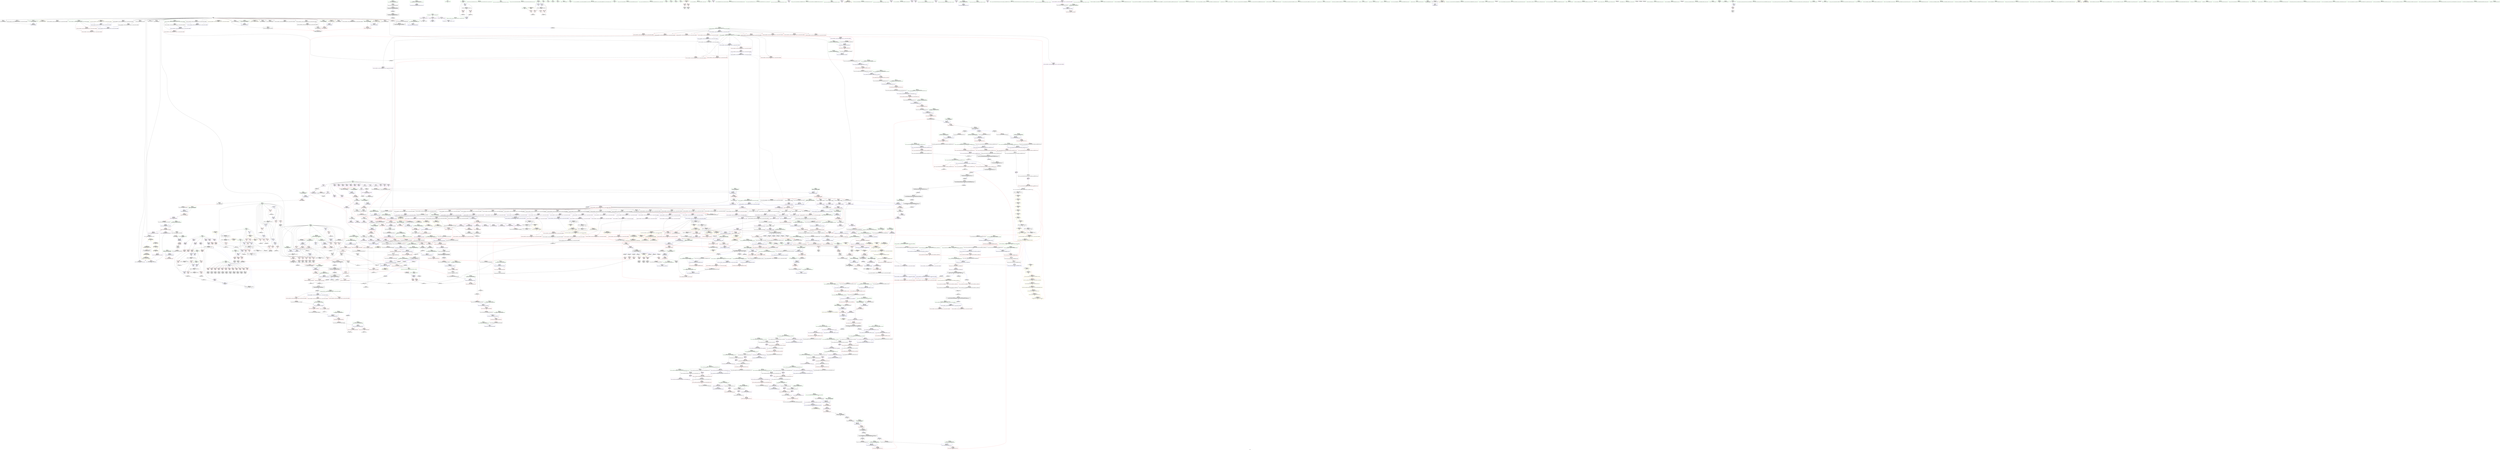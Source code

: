 digraph "SVFG" {
	label="SVFG";

	Node0x55d7e7ecc9f0 [shape=record,color=grey,label="{NodeID: 0\nNullPtr|{|<s29>100}}"];
	Node0x55d7e7ecc9f0 -> Node0x55d7e81875f0[style=solid];
	Node0x55d7e7ecc9f0 -> Node0x55d7e81876f0[style=solid];
	Node0x55d7e7ecc9f0 -> Node0x55d7e81877c0[style=solid];
	Node0x55d7e7ecc9f0 -> Node0x55d7e8187890[style=solid];
	Node0x55d7e7ecc9f0 -> Node0x55d7e8187960[style=solid];
	Node0x55d7e7ecc9f0 -> Node0x55d7e8187a30[style=solid];
	Node0x55d7e7ecc9f0 -> Node0x55d7e8187b00[style=solid];
	Node0x55d7e7ecc9f0 -> Node0x55d7e8187bd0[style=solid];
	Node0x55d7e7ecc9f0 -> Node0x55d7e8187ca0[style=solid];
	Node0x55d7e7ecc9f0 -> Node0x55d7e8187d70[style=solid];
	Node0x55d7e7ecc9f0 -> Node0x55d7e8187e40[style=solid];
	Node0x55d7e7ecc9f0 -> Node0x55d7e8187f10[style=solid];
	Node0x55d7e7ecc9f0 -> Node0x55d7e8187fe0[style=solid];
	Node0x55d7e7ecc9f0 -> Node0x55d7e81880b0[style=solid];
	Node0x55d7e7ecc9f0 -> Node0x55d7e8188180[style=solid];
	Node0x55d7e7ecc9f0 -> Node0x55d7e8188250[style=solid];
	Node0x55d7e7ecc9f0 -> Node0x55d7e8188320[style=solid];
	Node0x55d7e7ecc9f0 -> Node0x55d7e81883f0[style=solid];
	Node0x55d7e7ecc9f0 -> Node0x55d7e81884c0[style=solid];
	Node0x55d7e7ecc9f0 -> Node0x55d7e8188590[style=solid];
	Node0x55d7e7ecc9f0 -> Node0x55d7e8188660[style=solid];
	Node0x55d7e7ecc9f0 -> Node0x55d7e8192180[style=solid];
	Node0x55d7e7ecc9f0 -> Node0x55d7e81944a0[style=solid];
	Node0x55d7e7ecc9f0 -> Node0x55d7e8194570[style=solid];
	Node0x55d7e7ecc9f0 -> Node0x55d7e8194640[style=solid];
	Node0x55d7e7ecc9f0 -> Node0x55d7e81b5d10[style=solid];
	Node0x55d7e7ecc9f0 -> Node0x55d7e81d4f80[style=solid];
	Node0x55d7e7ecc9f0 -> Node0x55d7e81d7f20[style=solid];
	Node0x55d7e7ecc9f0 -> Node0x55d7e81d95a0[style=solid];
	Node0x55d7e7ecc9f0:s29 -> Node0x55d7e82a65a0[style=solid,color=red];
	Node0x55d7e818e160 [shape=record,color=red,label="{NodeID: 775\n1215\<--1193\n\<--__result.addr\n_ZSt34__uninitialized_move_if_noexcept_aIPiS0_SaIiEET0_T_S3_S2_RT1_\n|{<s0>95}}"];
	Node0x55d7e818e160:s0 -> Node0x55d7e82a82b0[style=solid,color=red];
	Node0x55d7e8184c40 [shape=record,color=purple,label="{NodeID: 443\n262\<--4\narrayidx44\<--E\n_Z3DFSii\n|{<s0>19}}"];
	Node0x55d7e8184c40:s0 -> Node0x55d7e82a73d0[style=solid,color=red];
	Node0x55d7e8178ad0 [shape=record,color=green,label="{NodeID: 111\n753\<--754\n__p.addr\<--__p.addr_field_insensitive\n_ZNSt16allocator_traitsISaIiEE10deallocateERS0_Pim\n}"];
	Node0x55d7e8178ad0 -> Node0x55d7e81a2450[style=solid];
	Node0x55d7e8178ad0 -> Node0x55d7e81955b0[style=solid];
	Node0x55d7e8193c80 [shape=record,color=blue,label="{NodeID: 886\n373\<--163\ni\<--\nmain\n}"];
	Node0x55d7e8193c80 -> Node0x55d7e81a04a0[style=dashed];
	Node0x55d7e8193c80 -> Node0x55d7e81a0570[style=dashed];
	Node0x55d7e8193c80 -> Node0x55d7e81a0640[style=dashed];
	Node0x55d7e8193c80 -> Node0x55d7e8193d50[style=dashed];
	Node0x55d7e8193c80 -> Node0x55d7e81a6660[style=dashed];
	Node0x55d7e819a660 [shape=record,color=purple,label="{NodeID: 554\n1746\<--1414\noffset_0\<--\n}"];
	Node0x55d7e819a660 -> Node0x55d7e81b8b60[style=solid];
	Node0x55d7e817d240 [shape=record,color=green,label="{NodeID: 222\n1495\<--1496\nagg.tmp2\<--agg.tmp2_field_insensitive\n_ZNSt20__uninitialized_copyILb1EE13__uninit_copyISt13move_iteratorIPiES3_EET0_T_S6_S5_\n}"];
	Node0x55d7e817d240 -> Node0x55d7e81830a0[style=solid];
	Node0x55d7e817d240 -> Node0x55d7e819b1c0[style=solid];
	Node0x55d7e824c1f0 [shape=record,color=yellow,style=double,label="{NodeID: 2104\n34V_2 = CSCHI(MR_34V_1)\npts\{1376 \}\nCS[]|{<s0>106}}"];
	Node0x55d7e824c1f0:s0 -> Node0x55d7e824e370[style=dashed,color=blue];
	Node0x55d7e81b8f70 [shape=record,color=blue,label="{NodeID: 997\n1450\<--1462\n__assignable\<--\n_ZSt18uninitialized_copyISt13move_iteratorIPiES1_ET0_T_S4_S3_\n}"];
	Node0x55d7e81a0090 [shape=record,color=red,label="{NodeID: 665\n413\<--373\n\<--i\nmain\n}"];
	Node0x55d7e81a0090 -> Node0x55d7e81d9120[style=solid];
	Node0x55d7e818b240 [shape=record,color=black,label="{NodeID: 333\n603\<--602\n\<--this1\n_ZNSaIiEC2Ev\n|{<s0>41}}"];
	Node0x55d7e818b240:s0 -> Node0x55d7e82a7c50[style=solid,color=red];
	Node0x55d7e82a6160 [shape=record,color=black,label="{NodeID: 2215\n1126 = PHI(836, )\n0th arg _ZN9__gnu_cxxmiIPiSt6vectorIiSaIiEEEENS_17__normal_iteratorIT_T0_E15difference_typeERKS8_SB_ }"];
	Node0x55d7e82a6160 -> Node0x55d7e81b6ef0[style=solid];
	Node0x55d7e7ebd9c0 [shape=record,color=green,label="{NodeID: 1\n7\<--1\n__dso_handle\<--dummyObj\nGlob }"];
	Node0x55d7e818e230 [shape=record,color=red,label="{NodeID: 776\n1216\<--1195\n\<--__alloc.addr\n_ZSt34__uninitialized_move_if_noexcept_aIPiS0_SaIiEET0_T_S3_S2_RT1_\n|{<s0>95}}"];
	Node0x55d7e818e230:s0 -> Node0x55d7e82a83c0[style=solid,color=red];
	Node0x55d7e81ab280 [shape=record,color=black,label="{NodeID: 1551\nMR_28V_3 = PHI(MR_28V_5, MR_28V_2, )\npts\{151 \}\n}"];
	Node0x55d7e81ab280 -> Node0x55d7e819e830[style=dashed];
	Node0x55d7e81ab280 -> Node0x55d7e819e900[style=dashed];
	Node0x55d7e81ab280 -> Node0x55d7e8192aa0[style=dashed];
	Node0x55d7e81ab280 -> Node0x55d7e81ab280[style=dashed];
	Node0x55d7e8184d10 [shape=record,color=purple,label="{NodeID: 444\n274\<--4\narrayidx52\<--E\n_Z3DFSii\n|{<s0>20}}"];
	Node0x55d7e8184d10:s0 -> Node0x55d7e82a73d0[style=solid,color=red];
	Node0x55d7e8178ba0 [shape=record,color=green,label="{NodeID: 112\n755\<--756\n__n.addr\<--__n.addr_field_insensitive\n_ZNSt16allocator_traitsISaIiEE10deallocateERS0_Pim\n}"];
	Node0x55d7e8178ba0 -> Node0x55d7e81a2520[style=solid];
	Node0x55d7e8178ba0 -> Node0x55d7e8195680[style=solid];
	Node0x55d7e8193d50 [shape=record,color=blue,label="{NodeID: 887\n373\<--466\ni\<--inc24\nmain\n}"];
	Node0x55d7e8193d50 -> Node0x55d7e81a04a0[style=dashed];
	Node0x55d7e8193d50 -> Node0x55d7e81a0570[style=dashed];
	Node0x55d7e8193d50 -> Node0x55d7e81a0640[style=dashed];
	Node0x55d7e8193d50 -> Node0x55d7e8193d50[style=dashed];
	Node0x55d7e8193d50 -> Node0x55d7e81a6660[style=dashed];
	Node0x55d7e822d220 [shape=record,color=yellow,style=double,label="{NodeID: 1662\n34V_1 = ENCHI(MR_34V_0)\npts\{1376 \}\nFun[_ZSt4copyISt13move_iteratorIPiES1_ET0_T_S4_S3_]|{<s0>118}}"];
	Node0x55d7e822d220:s0 -> Node0x55d7e822f890[style=dashed,color=red];
	Node0x55d7e819a730 [shape=record,color=purple,label="{NodeID: 555\n1747\<--1415\noffset_0\<--\n}"];
	Node0x55d7e819a730 -> Node0x55d7e8191700[style=solid];
	Node0x55d7e817d310 [shape=record,color=green,label="{NodeID: 223\n1514\<--1515\n_ZSt4copyISt13move_iteratorIPiES1_ET0_T_S4_S3_\<--_ZSt4copyISt13move_iteratorIPiES1_ET0_T_S4_S3__field_insensitive\n}"];
	Node0x55d7e824c350 [shape=record,color=yellow,style=double,label="{NodeID: 2105\n38V_2 = CSCHI(MR_38V_1)\npts\{140000 \}\nCS[]|{|<s2>30}}"];
	Node0x55d7e824c350 -> Node0x55d7e819fe20[style=dashed];
	Node0x55d7e824c350 -> Node0x55d7e819fef0[style=dashed];
	Node0x55d7e824c350:s2 -> Node0x55d7e81ac680[style=dashed,color=blue];
	Node0x55d7e81b9040 [shape=record,color=blue, style = dotted,label="{NodeID: 998\n1749\<--1751\noffset_0\<--dummyVal\n_ZSt18uninitialized_copyISt13move_iteratorIPiES1_ET0_T_S4_S3_\n}"];
	Node0x55d7e81b9040 -> Node0x55d7e818fb60[style=dashed];
	Node0x55d7e81a0160 [shape=record,color=red,label="{NodeID: 666\n430\<--373\n\<--i\nmain\n}"];
	Node0x55d7e81a0160 -> Node0x55d7e81d6720[style=solid];
	Node0x55d7e818b310 [shape=record,color=black,label="{NodeID: 334\n641\<--640\n\<--_M_impl\n_ZNSt12_Vector_baseIiSaIiEE19_M_get_Tp_allocatorEv\n}"];
	Node0x55d7e818b310 -> Node0x55d7e818b3e0[style=solid];
	Node0x55d7e82a6270 [shape=record,color=black,label="{NodeID: 2216\n1127 = PHI(846, )\n1st arg _ZN9__gnu_cxxmiIPiSt6vectorIiSaIiEEEENS_17__normal_iteratorIT_T0_E15difference_typeERKS8_SB_ }"];
	Node0x55d7e82a6270 -> Node0x55d7e81b6fc0[style=solid];
	Node0x55d7e7fd5220 [shape=record,color=green,label="{NodeID: 2\n9\<--1\n\<--dummyObj\nCan only get source location for instruction, argument, global var or function.}"];
	Node0x55d7e818e300 [shape=record,color=red,label="{NodeID: 777\n1218\<--1217\n\<--coerce.dive4\n_ZSt34__uninitialized_move_if_noexcept_aIPiS0_SaIiEET0_T_S3_S2_RT1_\n|{<s0>95}}"];
	Node0x55d7e818e300:s0 -> Node0x55d7e82a8090[style=solid,color=red];
	Node0x55d7e81ab780 [shape=record,color=black,label="{NodeID: 1552\nMR_38V_3 = PHI(MR_38V_5, MR_38V_2, )\npts\{140000 \}\n|{|<s7>14}}"];
	Node0x55d7e81ab780 -> Node0x55d7e819f120[style=dashed];
	Node0x55d7e81ab780 -> Node0x55d7e819f2c0[style=dashed];
	Node0x55d7e81ab780 -> Node0x55d7e819f460[style=dashed];
	Node0x55d7e81ab780 -> Node0x55d7e819f600[style=dashed];
	Node0x55d7e81ab780 -> Node0x55d7e81931f0[style=dashed];
	Node0x55d7e81ab780 -> Node0x55d7e81aa880[style=dashed];
	Node0x55d7e81ab780 -> Node0x55d7e81ab780[style=dashed];
	Node0x55d7e81ab780:s7 -> Node0x55d7e8192900[style=dashed,color=red];
	Node0x55d7e8184de0 [shape=record,color=purple,label="{NodeID: 445\n421\<--4\narrayidx\<--E\nmain\n|{<s0>28}}"];
	Node0x55d7e8184de0:s0 -> Node0x55d7e82a5950[style=solid,color=red];
	Node0x55d7e8178c70 [shape=record,color=green,label="{NodeID: 113\n765\<--766\n_ZN9__gnu_cxx13new_allocatorIiE10deallocateEPim\<--_ZN9__gnu_cxx13new_allocatorIiE10deallocateEPim_field_insensitive\n}"];
	Node0x55d7e8193e20 [shape=record,color=blue,label="{NodeID: 888\n377\<--471\nT\<--inc27\nmain\n}"];
	Node0x55d7e8193e20 -> Node0x55d7e81a6b60[style=dashed];
	Node0x55d7e819a800 [shape=record,color=purple,label="{NodeID: 556\n1437\<--1428\ncoerce.dive\<--retval\n_ZSt32__make_move_if_noexcept_iteratorIiSt13move_iteratorIPiEET0_PT_\n}"];
	Node0x55d7e819a800 -> Node0x55d7e818f9c0[style=solid];
	Node0x55d7e817d410 [shape=record,color=green,label="{NodeID: 224\n1521\<--1522\n__first\<--__first_field_insensitive\n_ZSt4copyISt13move_iteratorIPiES1_ET0_T_S4_S3_\n}"];
	Node0x55d7e817d410 -> Node0x55d7e8183240[style=solid];
	Node0x55d7e817d410 -> Node0x55d7e819b5d0[style=solid];
	Node0x55d7e824c4b0 [shape=record,color=yellow,style=double,label="{NodeID: 2106\n34V_4 = CSCHI(MR_34V_3)\npts\{1376 \}\nCS[]|{<s0>29}}"];
	Node0x55d7e824c4b0:s0 -> Node0x55d7e8229180[style=dashed,color=red];
	Node0x55d7e81b9110 [shape=record,color=blue, style = dotted,label="{NodeID: 999\n1752\<--1754\noffset_0\<--dummyVal\n_ZSt18uninitialized_copyISt13move_iteratorIPiES1_ET0_T_S4_S3_\n}"];
	Node0x55d7e81b9110 -> Node0x55d7e818fc30[style=dashed];
	Node0x55d7e81a9d80 [shape=record,color=yellow,style=double,label="{NodeID: 1774\n208V_1 = ENCHI(MR_208V_0)\npts\{60000 60001 \}\nFun[_ZN9__gnu_cxx17__normal_iteratorIPiSt6vectorIiSaIiEEEC2ERKS1_]}"];
	Node0x55d7e81a9d80 -> Node0x55d7e818f1a0[style=dashed];
	Node0x55d7e81a0230 [shape=record,color=red,label="{NodeID: 667\n438\<--373\n\<--i\nmain\n}"];
	Node0x55d7e81a0230 -> Node0x55d7e81d9ba0[style=solid];
	Node0x55d7e818b3e0 [shape=record,color=black,label="{NodeID: 335\n634\<--641\n_ZNSt12_Vector_baseIiSaIiEE19_M_get_Tp_allocatorEv_ret\<--\n_ZNSt12_Vector_baseIiSaIiEE19_M_get_Tp_allocatorEv\n|{<s0>6|<s1>62|<s2>65|<s3>70|<s4>74|<s5>127}}"];
	Node0x55d7e818b3e0:s0 -> Node0x55d7e8291150[style=solid,color=blue];
	Node0x55d7e818b3e0:s1 -> Node0x55d7e82a1d70[style=solid,color=blue];
	Node0x55d7e818b3e0:s2 -> Node0x55d7e82a2130[style=solid,color=blue];
	Node0x55d7e818b3e0:s3 -> Node0x55d7e82a2480[style=solid,color=blue];
	Node0x55d7e818b3e0:s4 -> Node0x55d7e82a25f0[style=solid,color=blue];
	Node0x55d7e818b3e0:s5 -> Node0x55d7e82a1340[style=solid,color=blue];
	Node0x55d7e82a6380 [shape=record,color=black,label="{NodeID: 2217\n1352 = PHI(1345, )\n0th arg _ZN9__gnu_cxx13new_allocatorIiE8allocateEmPKv }"];
	Node0x55d7e82a6380 -> Node0x55d7e81b84e0[style=solid];
	Node0x55d7e7ebda80 [shape=record,color=green,label="{NodeID: 3\n15\<--1\n.str\<--dummyObj\nGlob }"];
	Node0x55d7e818e3d0 [shape=record,color=red,label="{NodeID: 778\n1220\<--1219\n\<--coerce.dive5\n_ZSt34__uninitialized_move_if_noexcept_aIPiS0_SaIiEET0_T_S3_S2_RT1_\n|{<s0>95}}"];
	Node0x55d7e818e3d0:s0 -> Node0x55d7e82a81a0[style=solid,color=red];
	Node0x55d7e81abc80 [shape=record,color=black,label="{NodeID: 1553\nMR_51V_4 = PHI(MR_51V_5, MR_51V_3, )\npts\{12 \}\n|{|<s2>30|<s3>30|<s4>30}}"];
	Node0x55d7e81abc80 -> Node0x55d7e819cd60[style=dashed];
	Node0x55d7e81abc80 -> Node0x55d7e81a6160[style=dashed];
	Node0x55d7e81abc80:s2 -> Node0x55d7e819cc90[style=dashed,color=red];
	Node0x55d7e81abc80:s3 -> Node0x55d7e8193600[style=dashed,color=red];
	Node0x55d7e81abc80:s4 -> Node0x55d7e8224cc0[style=dashed,color=red];
	Node0x55d7e8184eb0 [shape=record,color=purple,label="{NodeID: 446\n427\<--4\narrayidx10\<--E\nmain\n|{<s0>29}}"];
	Node0x55d7e8184eb0:s0 -> Node0x55d7e82a5950[style=solid,color=red];
	Node0x55d7e817d8b0 [shape=record,color=green,label="{NodeID: 114\n772\<--773\nthis.addr\<--this.addr_field_insensitive\n_ZN9__gnu_cxx13new_allocatorIiE10deallocateEPim\n}"];
	Node0x55d7e817d8b0 -> Node0x55d7e81a25f0[style=solid];
	Node0x55d7e817d8b0 -> Node0x55d7e8195750[style=solid];
	Node0x55d7e8193ef0 [shape=record,color=blue,label="{NodeID: 889\n489\<--487\nthis.addr\<--this\n_ZNSt6vectorIiSaIiEE9push_backERKi\n}"];
	Node0x55d7e8193ef0 -> Node0x55d7e81a0bf0[style=dashed];
	Node0x55d7e819a8d0 [shape=record,color=purple,label="{NodeID: 557\n1456\<--1444\ncoerce.dive\<--__first\n_ZSt18uninitialized_copyISt13move_iteratorIPiES1_ET0_T_S4_S3_\n}"];
	Node0x55d7e819a8d0 -> Node0x55d7e81b8d00[style=solid];
	Node0x55d7e817d4e0 [shape=record,color=green,label="{NodeID: 225\n1523\<--1524\n__last\<--__last_field_insensitive\n_ZSt4copyISt13move_iteratorIPiES1_ET0_T_S4_S3_\n}"];
	Node0x55d7e817d4e0 -> Node0x55d7e8183310[style=solid];
	Node0x55d7e817d4e0 -> Node0x55d7e819b6a0[style=solid];
	Node0x55d7e824c610 [shape=record,color=yellow,style=double,label="{NodeID: 2107\n16V_4 = CSCHI(MR_16V_3)\npts\{60000 \}\nCS[]|{<s0>29}}"];
	Node0x55d7e824c610:s0 -> Node0x55d7e8229260[style=dashed,color=red];
	Node0x55d7e81b91e0 [shape=record,color=blue,label="{NodeID: 1000\n1497\<--1484\ncoerce.dive\<--__first.coerce\n_ZNSt20__uninitialized_copyILb1EE13__uninit_copyISt13move_iteratorIPiES3_EET0_T_S6_S5_\n}"];
	Node0x55d7e81b91e0 -> Node0x55d7e8191970[style=dashed];
	Node0x55d7e81a0300 [shape=record,color=red,label="{NodeID: 668\n442\<--373\n\<--i\nmain\n|{<s0>30}}"];
	Node0x55d7e81a0300:s0 -> Node0x55d7e82ab5e0[style=solid,color=red];
	Node0x55d7e818b4b0 [shape=record,color=black,label="{NodeID: 336\n662\<--658\nsub.ptr.lhs.cast\<--\n_ZNSt12_Vector_baseIiSaIiEED2Ev\n}"];
	Node0x55d7e818b4b0 -> Node0x55d7e81d59a0[style=solid];
	Node0x55d7e82a6490 [shape=record,color=black,label="{NodeID: 2218\n1353 = PHI(1346, )\n1st arg _ZN9__gnu_cxx13new_allocatorIiE8allocateEmPKv }"];
	Node0x55d7e82a6490 -> Node0x55d7e81b85b0[style=solid];
	Node0x55d7e7ec7c50 [shape=record,color=green,label="{NodeID: 4\n17\<--1\n.str.1\<--dummyObj\nGlob }"];
	Node0x55d7e818e4a0 [shape=record,color=red,label="{NodeID: 779\n1230\<--1227\nthis1\<--this.addr\n_ZNK9__gnu_cxx17__normal_iteratorIPiSt6vectorIiSaIiEEE4baseEv\n}"];
	Node0x55d7e818e4a0 -> Node0x55d7e8199f10[style=solid];
	Node0x55d7e8184f80 [shape=record,color=purple,label="{NodeID: 447\n460\<--4\narrayidx22\<--E\nmain\n|{<s0>32}}"];
	Node0x55d7e8184f80:s0 -> Node0x55d7e82a9ca0[style=solid,color=red];
	Node0x55d7e817d940 [shape=record,color=green,label="{NodeID: 115\n774\<--775\n__p.addr\<--__p.addr_field_insensitive\n_ZN9__gnu_cxx13new_allocatorIiE10deallocateEPim\n}"];
	Node0x55d7e817d940 -> Node0x55d7e81a26c0[style=solid];
	Node0x55d7e817d940 -> Node0x55d7e8195820[style=solid];
	Node0x55d7e8193fc0 [shape=record,color=blue,label="{NodeID: 890\n491\<--488\n__x.addr\<--__x\n_ZNSt6vectorIiSaIiEE9push_backERKi\n}"];
	Node0x55d7e8193fc0 -> Node0x55d7e81a0cc0[style=dashed];
	Node0x55d7e8193fc0 -> Node0x55d7e81a0d90[style=dashed];
	Node0x55d7e819a9a0 [shape=record,color=purple,label="{NodeID: 558\n1458\<--1446\ncoerce.dive1\<--__last\n_ZSt18uninitialized_copyISt13move_iteratorIPiES1_ET0_T_S4_S3_\n}"];
	Node0x55d7e819a9a0 -> Node0x55d7e81b8dd0[style=solid];
	Node0x55d7e817d5b0 [shape=record,color=green,label="{NodeID: 226\n1525\<--1526\n__result.addr\<--__result.addr_field_insensitive\n_ZSt4copyISt13move_iteratorIPiES1_ET0_T_S4_S3_\n}"];
	Node0x55d7e817d5b0 -> Node0x55d7e818ff70[style=solid];
	Node0x55d7e817d5b0 -> Node0x55d7e81b9790[style=solid];
	Node0x55d7e824c6f0 [shape=record,color=yellow,style=double,label="{NodeID: 2108\n18V_4 = CSCHI(MR_18V_3)\npts\{60001 \}\nCS[]|{<s0>29}}"];
	Node0x55d7e824c6f0:s0 -> Node0x55d7e8229340[style=dashed,color=red];
	Node0x55d7e81b92b0 [shape=record,color=blue,label="{NodeID: 1001\n1499\<--1485\ncoerce.dive1\<--__last.coerce\n_ZNSt20__uninitialized_copyILb1EE13__uninit_copyISt13move_iteratorIPiES3_EET0_T_S6_S5_\n}"];
	Node0x55d7e81b92b0 -> Node0x55d7e8191a40[style=dashed];
	Node0x55d7e81a03d0 [shape=record,color=red,label="{NodeID: 669\n445\<--373\n\<--i\nmain\n}"];
	Node0x55d7e81a03d0 -> Node0x55d7e81d7020[style=solid];
	Node0x55d7e818b580 [shape=record,color=black,label="{NodeID: 337\n663\<--661\nsub.ptr.rhs.cast\<--\n_ZNSt12_Vector_baseIiSaIiEED2Ev\n}"];
	Node0x55d7e818b580 -> Node0x55d7e81d59a0[style=solid];
	Node0x55d7e82a65a0 [shape=record,color=black,label="{NodeID: 2219\n1354 = PHI(3, )\n2nd arg _ZN9__gnu_cxx13new_allocatorIiE8allocateEmPKv }"];
	Node0x55d7e82a65a0 -> Node0x55d7e81b8680[style=solid];
	Node0x55d7e7ec6d80 [shape=record,color=green,label="{NodeID: 5\n19\<--1\nstdin\<--dummyObj\nGlob }"];
	Node0x55d7e818e570 [shape=record,color=red,label="{NodeID: 780\n1242\<--1236\n\<--__a.addr\n_ZNSt16allocator_traitsISaIiEE7destroyIiEEvRS0_PT_\n}"];
	Node0x55d7e818e570 -> Node0x55d7e818da10[style=solid];
	Node0x55d7e81ac680 [shape=record,color=black,label="{NodeID: 1555\nMR_38V_3 = PHI(MR_38V_4, MR_38V_2, )\npts\{140000 \}\n|{|<s1>30}}"];
	Node0x55d7e81ac680 -> Node0x55d7e820fa80[style=dashed];
	Node0x55d7e81ac680:s1 -> Node0x55d7e8230780[style=dashed,color=red];
	Node0x55d7e8185050 [shape=record,color=purple,label="{NodeID: 448\n161\<--13\narrayidx\<--D\n_Z3DFSii\n}"];
	Node0x55d7e8185050 -> Node0x55d7e8192900[style=solid];
	Node0x55d7e817da10 [shape=record,color=green,label="{NodeID: 116\n776\<--777\n.addr\<--.addr_field_insensitive\n_ZN9__gnu_cxx13new_allocatorIiE10deallocateEPim\n}"];
	Node0x55d7e817da10 -> Node0x55d7e81958f0[style=solid];
	Node0x55d7e8194090 [shape=record,color=blue,label="{NodeID: 891\n521\<--523\n_M_finish7\<--incdec.ptr\n_ZNSt6vectorIiSaIiEE9push_backERKi\n}"];
	Node0x55d7e8194090 -> Node0x55d7e81ad350[style=dashed];
	Node0x55d7e819aa70 [shape=record,color=purple,label="{NodeID: 559\n1470\<--1452\ncoerce.dive3\<--agg.tmp\n_ZSt18uninitialized_copyISt13move_iteratorIPiES1_ET0_T_S4_S3_\n}"];
	Node0x55d7e819aa70 -> Node0x55d7e818fb60[style=solid];
	Node0x55d7e817d680 [shape=record,color=green,label="{NodeID: 227\n1527\<--1528\nagg.tmp\<--agg.tmp_field_insensitive\n_ZSt4copyISt13move_iteratorIPiES1_ET0_T_S4_S3_\n}"];
	Node0x55d7e817d680 -> Node0x55d7e81833e0[style=solid];
	Node0x55d7e817d680 -> Node0x55d7e819b770[style=solid];
	Node0x55d7e824c7d0 [shape=record,color=yellow,style=double,label="{NodeID: 2109\n20V_4 = CSCHI(MR_20V_3)\npts\{60002 \}\nCS[]|{<s0>29}}"];
	Node0x55d7e824c7d0:s0 -> Node0x55d7e8229420[style=dashed,color=red];
	Node0x55d7e81b9380 [shape=record,color=blue,label="{NodeID: 1002\n1491\<--1486\n__result.addr\<--__result\n_ZNSt20__uninitialized_copyILb1EE13__uninit_copyISt13move_iteratorIPiES3_EET0_T_S6_S5_\n}"];
	Node0x55d7e81b9380 -> Node0x55d7e818fd00[style=dashed];
	Node0x55d7e81a04a0 [shape=record,color=red,label="{NodeID: 670\n454\<--373\n\<--i\nmain\n}"];
	Node0x55d7e81a04a0 -> Node0x55d7e81d9a20[style=solid];
	Node0x55d7e818b650 [shape=record,color=black,label="{NodeID: 338\n728\<--727\n\<--_M_impl\n_ZNSt12_Vector_baseIiSaIiEE13_M_deallocateEPim\n|{<s0>48}}"];
	Node0x55d7e818b650:s0 -> Node0x55d7e82a7d60[style=solid,color=red];
	Node0x55d7e82a66b0 [shape=record,color=black,label="{NodeID: 2220\n1594 = PHI(1569, )\n0th arg _ZSt13__copy_move_aILb1EPiS0_ET1_T0_S2_S1_ }"];
	Node0x55d7e82a66b0 -> Node0x55d7e81b9d40[style=solid];
	Node0x55d7e8174b80 [shape=record,color=green,label="{NodeID: 6\n20\<--1\n.str.2\<--dummyObj\nGlob }"];
	Node0x55d7e818e640 [shape=record,color=red,label="{NodeID: 781\n1244\<--1238\n\<--__p.addr\n_ZNSt16allocator_traitsISaIiEE7destroyIiEEvRS0_PT_\n|{<s0>96}}"];
	Node0x55d7e818e640:s0 -> Node0x55d7e82a4f30[style=solid,color=red];
	Node0x55d7e81acb80 [shape=record,color=black,label="{NodeID: 1556\nMR_106V_3 = PHI(MR_106V_4, MR_106V_2, )\npts\{1271 \}\n}"];
	Node0x55d7e81acb80 -> Node0x55d7e818e7e0[style=dashed];
	Node0x55d7e8185120 [shape=record,color=purple,label="{NodeID: 449\n241\<--13\narrayidx34\<--D\n_Z3DFSii\n}"];
	Node0x55d7e8185120 -> Node0x55d7e819f120[style=solid];
	Node0x55d7e817dae0 [shape=record,color=green,label="{NodeID: 117\n785\<--786\n_ZdlPv\<--_ZdlPv_field_insensitive\n}"];
	Node0x55d7e8194160 [shape=record,color=blue,label="{NodeID: 892\n529\<--526\ncoerce.dive\<--call\n_ZNSt6vectorIiSaIiEE9push_backERKi\n}"];
	Node0x55d7e8194160 -> Node0x55d7e81a11a0[style=dashed];
	Node0x55d7e8194160 -> Node0x55d7e8221ff0[style=dashed];
	Node0x55d7e819ab40 [shape=record,color=purple,label="{NodeID: 560\n1472\<--1454\ncoerce.dive4\<--agg.tmp2\n_ZSt18uninitialized_copyISt13move_iteratorIPiES1_ET0_T_S4_S3_\n}"];
	Node0x55d7e819ab40 -> Node0x55d7e818fc30[style=solid];
	Node0x55d7e817d750 [shape=record,color=green,label="{NodeID: 228\n1529\<--1530\nagg.tmp3\<--agg.tmp3_field_insensitive\n_ZSt4copyISt13move_iteratorIPiES1_ET0_T_S4_S3_\n}"];
	Node0x55d7e817d750 -> Node0x55d7e81834b0[style=solid];
	Node0x55d7e817d750 -> Node0x55d7e819b840[style=solid];
	Node0x55d7e81b9450 [shape=record,color=blue, style = dotted,label="{NodeID: 1003\n1755\<--1757\noffset_0\<--dummyVal\n_ZNSt20__uninitialized_copyILb1EE13__uninit_copyISt13move_iteratorIPiES3_EET0_T_S6_S5_\n}"];
	Node0x55d7e81b9450 -> Node0x55d7e818fdd0[style=dashed];
	Node0x55d7e81a0570 [shape=record,color=red,label="{NodeID: 671\n458\<--373\n\<--i\nmain\n}"];
	Node0x55d7e81a0570 -> Node0x55d7e818aa20[style=solid];
	Node0x55d7e818b720 [shape=record,color=black,label="{NodeID: 339\n742\<--741\n\<--this1\n_ZNSt12_Vector_baseIiSaIiEE12_Vector_implD2Ev\n|{<s0>49}}"];
	Node0x55d7e818b720:s0 -> Node0x55d7e82ae390[style=solid,color=red];
	Node0x55d7e82a67c0 [shape=record,color=black,label="{NodeID: 2221\n1595 = PHI(1573, )\n1st arg _ZSt13__copy_move_aILb1EPiS0_ET1_T0_S2_S1_ }"];
	Node0x55d7e82a67c0 -> Node0x55d7e81b9e10[style=solid];
	Node0x55d7e8174e60 [shape=record,color=green,label="{NodeID: 7\n22\<--1\n.str.3\<--dummyObj\nGlob }"];
	Node0x55d7e818e710 [shape=record,color=red,label="{NodeID: 782\n1256\<--1253\nthis1\<--this.addr\n_ZNKSt6vectorIiSaIiEE8max_sizeEv\n}"];
	Node0x55d7e818e710 -> Node0x55d7e818dae0[style=solid];
	Node0x55d7e81ad080 [shape=record,color=black,label="{NodeID: 1557\nMR_4V_2 = PHI(MR_4V_3, MR_4V_1, )\npts\{60000 60001 60002 \}\n|{<s0>1}}"];
	Node0x55d7e81ad080:s0 -> Node0x55d7e8228ad0[style=dashed,color=red];
	Node0x55d7e81851f0 [shape=record,color=purple,label="{NodeID: 450\n255\<--13\narrayidx42\<--D\n_Z3DFSii\n}"];
	Node0x55d7e81851f0 -> Node0x55d7e819f2c0[style=solid];
	Node0x55d7e817dbe0 [shape=record,color=green,label="{NodeID: 118\n792\<--793\nthis.addr\<--this.addr_field_insensitive\n_ZNSaIiED2Ev\n}"];
	Node0x55d7e817dbe0 -> Node0x55d7e81a2790[style=solid];
	Node0x55d7e817dbe0 -> Node0x55d7e81959c0[style=solid];
	Node0x55d7e8194230 [shape=record,color=blue,label="{NodeID: 893\n541\<--540\nthis.addr\<--this\n_ZNSt6vectorIiSaIiEE5clearEv\n}"];
	Node0x55d7e8194230 -> Node0x55d7e81a1270[style=dashed];
	Node0x55d7e819ac10 [shape=record,color=purple,label="{NodeID: 561\n1749\<--1463\noffset_0\<--\n}"];
	Node0x55d7e819ac10 -> Node0x55d7e81b9040[style=solid];
	Node0x55d7e817d820 [shape=record,color=green,label="{NodeID: 229\n1542\<--1543\n_ZSt12__miter_baseIPiEDTcl12__miter_basecldtfp_4baseEEESt13move_iteratorIT_E\<--_ZSt12__miter_baseIPiEDTcl12__miter_basecldtfp_4baseEEESt13move_iteratorIT_E_field_insensitive\n}"];
	Node0x55d7e81b9520 [shape=record,color=blue, style = dotted,label="{NodeID: 1004\n1758\<--1760\noffset_0\<--dummyVal\n_ZNSt20__uninitialized_copyILb1EE13__uninit_copyISt13move_iteratorIPiES3_EET0_T_S6_S5_\n}"];
	Node0x55d7e81b9520 -> Node0x55d7e818fea0[style=dashed];
	Node0x55d7e81a0640 [shape=record,color=red,label="{NodeID: 672\n465\<--373\n\<--i\nmain\n}"];
	Node0x55d7e81a0640 -> Node0x55d7e81d7620[style=solid];
	Node0x55d7e818b7f0 [shape=record,color=black,label="{NodeID: 340\n761\<--760\n\<--\n_ZNSt16allocator_traitsISaIiEE10deallocateERS0_Pim\n|{<s0>50}}"];
	Node0x55d7e818b7f0:s0 -> Node0x55d7e82a95c0[style=solid,color=red];
	Node0x55d7e82a68d0 [shape=record,color=black,label="{NodeID: 2222\n1596 = PHI(1575, )\n2nd arg _ZSt13__copy_move_aILb1EPiS0_ET1_T0_S2_S1_ }"];
	Node0x55d7e82a68d0 -> Node0x55d7e81b9ee0[style=solid];
	Node0x55d7e8174f20 [shape=record,color=green,label="{NodeID: 8\n24\<--1\nstdout\<--dummyObj\nGlob }"];
	Node0x55d7e818e7e0 [shape=record,color=red,label="{NodeID: 783\n1290\<--1270\n\<--retval\n_ZSt3maxImERKT_S2_S2_\n}"];
	Node0x55d7e818e7e0 -> Node0x55d7e8181d20[style=solid];
	Node0x55d7e81ad170 [shape=record,color=black,label="{NodeID: 1558\nMR_34V_3 = PHI(MR_34V_4, MR_34V_2, )\npts\{1376 \}\n|{<s0>28|<s1>29}}"];
	Node0x55d7e81ad170:s0 -> Node0x55d7e824c4b0[style=dashed,color=blue];
	Node0x55d7e81ad170:s1 -> Node0x55d7e8226ac0[style=dashed,color=blue];
	Node0x55d7e81852c0 [shape=record,color=purple,label="{NodeID: 451\n268\<--13\narrayidx48\<--D\n_Z3DFSii\n}"];
	Node0x55d7e81852c0 -> Node0x55d7e819f460[style=solid];
	Node0x55d7e817dcb0 [shape=record,color=green,label="{NodeID: 119\n798\<--799\n_ZN9__gnu_cxx13new_allocatorIiED2Ev\<--_ZN9__gnu_cxx13new_allocatorIiED2Ev_field_insensitive\n}"];
	Node0x55d7e8194300 [shape=record,color=blue,label="{NodeID: 894\n555\<--554\nthis.addr\<--this\n_ZNSt12_Vector_baseIiSaIiEEC2Ev\n}"];
	Node0x55d7e8194300 -> Node0x55d7e81a1410[style=dashed];
	Node0x55d7e819ace0 [shape=record,color=purple,label="{NodeID: 562\n1750\<--1464\noffset_0\<--\n}"];
	Node0x55d7e819ace0 -> Node0x55d7e81917d0[style=solid];
	Node0x55d7e8185ce0 [shape=record,color=green,label="{NodeID: 230\n1552\<--1553\n_ZSt14__copy_move_a2ILb1EPiS0_ET1_T0_S2_S1_\<--_ZSt14__copy_move_a2ILb1EPiS0_ET1_T0_S2_S1__field_insensitive\n}"];
	Node0x55d7e81b95f0 [shape=record,color=blue,label="{NodeID: 1005\n1531\<--1518\ncoerce.dive\<--__first.coerce\n_ZSt4copyISt13move_iteratorIPiES1_ET0_T_S4_S3_\n}"];
	Node0x55d7e81b95f0 -> Node0x55d7e8191b10[style=dashed];
	Node0x55d7e81a0710 [shape=record,color=red,label="{NodeID: 673\n401\<--375\n\<--TC\nmain\n}"];
	Node0x55d7e81a0710 -> Node0x55d7e81d92a0[style=solid];
	Node0x55d7e818b8c0 [shape=record,color=black,label="{NodeID: 341\n783\<--782\n\<--\n_ZN9__gnu_cxx13new_allocatorIiE10deallocateEPim\n}"];
	Node0x55d7e82a69e0 [shape=record,color=black,label="{NodeID: 2223\n1581 = PHI(1540, 1548, )\n0th arg _ZSt12__miter_baseIPiEDTcl12__miter_basecldtfp_4baseEEESt13move_iteratorIT_E }"];
	Node0x55d7e82a69e0 -> Node0x55d7e81b9c70[style=solid];
	Node0x55d7e81758a0 [shape=record,color=green,label="{NodeID: 9\n25\<--1\n.str.4\<--dummyObj\nGlob }"];
	Node0x55d7e818e8b0 [shape=record,color=red,label="{NodeID: 784\n1278\<--1272\n\<--__a.addr\n_ZSt3maxImERKT_S2_S2_\n}"];
	Node0x55d7e818e8b0 -> Node0x55d7e818ebf0[style=solid];
	Node0x55d7e81ad260 [shape=record,color=black,label="{NodeID: 1559\nMR_16V_2 = PHI(MR_16V_3, MR_16V_1, )\npts\{60000 \}\n|{<s0>28|<s1>29}}"];
	Node0x55d7e81ad260:s0 -> Node0x55d7e824c610[style=dashed,color=blue];
	Node0x55d7e81ad260:s1 -> Node0x55d7e8226fc0[style=dashed,color=blue];
	Node0x55d7e8185390 [shape=record,color=purple,label="{NodeID: 452\n280\<--13\narrayidx56\<--D\n_Z3DFSii\n}"];
	Node0x55d7e8185390 -> Node0x55d7e819f600[style=solid];
	Node0x55d7e817ddb0 [shape=record,color=green,label="{NodeID: 120\n803\<--804\nthis.addr\<--this.addr_field_insensitive\n_ZN9__gnu_cxx13new_allocatorIiED2Ev\n}"];
	Node0x55d7e817ddb0 -> Node0x55d7e81a2860[style=solid];
	Node0x55d7e817ddb0 -> Node0x55d7e8195a90[style=solid];
	Node0x55d7e81943d0 [shape=record,color=blue,label="{NodeID: 895\n582\<--581\nthis.addr\<--this\n_ZNSt12_Vector_baseIiSaIiEE12_Vector_implC2Ev\n}"];
	Node0x55d7e81943d0 -> Node0x55d7e81a14e0[style=dashed];
	Node0x55d7e819adb0 [shape=record,color=purple,label="{NodeID: 563\n1752\<--1466\noffset_0\<--\n}"];
	Node0x55d7e819adb0 -> Node0x55d7e81b9110[style=solid];
	Node0x55d7e8185de0 [shape=record,color=green,label="{NodeID: 231\n1559\<--1560\n__first.addr\<--__first.addr_field_insensitive\n_ZSt14__copy_move_a2ILb1EPiS0_ET1_T0_S2_S1_\n}"];
	Node0x55d7e8185de0 -> Node0x55d7e81901e0[style=solid];
	Node0x55d7e8185de0 -> Node0x55d7e81b9a00[style=solid];
	Node0x55d7e81b96c0 [shape=record,color=blue,label="{NodeID: 1006\n1533\<--1519\ncoerce.dive1\<--__last.coerce\n_ZSt4copyISt13move_iteratorIPiES1_ET0_T_S4_S3_\n}"];
	Node0x55d7e81b96c0 -> Node0x55d7e8191be0[style=dashed];
	Node0x55d7e81a07e0 [shape=record,color=red,label="{NodeID: 674\n400\<--377\n\<--T\nmain\n}"];
	Node0x55d7e81a07e0 -> Node0x55d7e81d92a0[style=solid];
	Node0x55d7e818b990 [shape=record,color=black,label="{NodeID: 342\n796\<--795\n\<--this1\n_ZNSaIiED2Ev\n|{<s0>52}}"];
	Node0x55d7e818b990:s0 -> Node0x55d7e82a5070[style=solid,color=red];
	Node0x55d7e82a6bc0 [shape=record,color=black,label="{NodeID: 2224\n1709 = PHI(544, )\n0th arg _ZNSt6vectorIiSaIiEE15_M_erase_at_endEPi }"];
	Node0x55d7e82a6bc0 -> Node0x55d7e81bab10[style=solid];
	Node0x55d7e8175930 [shape=record,color=green,label="{NodeID: 10\n27\<--1\n.str.5\<--dummyObj\nGlob }"];
	Node0x55d7e818e980 [shape=record,color=red,label="{NodeID: 785\n1287\<--1272\n\<--__a.addr\n_ZSt3maxImERKT_S2_S2_\n}"];
	Node0x55d7e818e980 -> Node0x55d7e81b7d90[style=solid];
	Node0x55d7e81ad350 [shape=record,color=black,label="{NodeID: 1560\nMR_18V_3 = PHI(MR_18V_4, MR_18V_2, )\npts\{60001 \}\n|{<s0>28|<s1>29}}"];
	Node0x55d7e81ad350:s0 -> Node0x55d7e824c6f0[style=dashed,color=blue];
	Node0x55d7e81ad350:s1 -> Node0x55d7e82274c0[style=dashed,color=blue];
	Node0x55d7e8185460 [shape=record,color=purple,label="{NodeID: 453\n297\<--13\narrayidx65\<--D\n_Z3DFSii\n}"];
	Node0x55d7e8185460 -> Node0x55d7e81931f0[style=solid];
	Node0x55d7e817de80 [shape=record,color=green,label="{NodeID: 121\n812\<--813\n__a.addr\<--__a.addr_field_insensitive\n_ZNSt16allocator_traitsISaIiEE9constructIiJRKiEEEvRS0_PT_DpOT0_\n}"];
	Node0x55d7e817de80 -> Node0x55d7e81a2930[style=solid];
	Node0x55d7e817de80 -> Node0x55d7e81b5460[style=solid];
	Node0x55d7e81944a0 [shape=record,color=blue, style = dotted,label="{NodeID: 896\n590\<--3\n_M_start\<--dummyVal\n_ZNSt12_Vector_baseIiSaIiEE12_Vector_implC2Ev\n|{<s0>37}}"];
	Node0x55d7e81944a0:s0 -> Node0x55d7e824d710[style=dashed,color=blue];
	Node0x55d7e819ae80 [shape=record,color=purple,label="{NodeID: 564\n1753\<--1467\noffset_0\<--\n}"];
	Node0x55d7e819ae80 -> Node0x55d7e81918a0[style=solid];
	Node0x55d7e8185eb0 [shape=record,color=green,label="{NodeID: 232\n1561\<--1562\n__last.addr\<--__last.addr_field_insensitive\n_ZSt14__copy_move_a2ILb1EPiS0_ET1_T0_S2_S1_\n}"];
	Node0x55d7e8185eb0 -> Node0x55d7e81902b0[style=solid];
	Node0x55d7e8185eb0 -> Node0x55d7e81b9ad0[style=solid];
	Node0x55d7e81b9790 [shape=record,color=blue,label="{NodeID: 1007\n1525\<--1520\n__result.addr\<--__result\n_ZSt4copyISt13move_iteratorIPiES1_ET0_T_S4_S3_\n}"];
	Node0x55d7e81b9790 -> Node0x55d7e818ff70[style=dashed];
	Node0x55d7e8236c80 [shape=record,color=yellow,style=double,label="{NodeID: 1782\n16V_1 = ENCHI(MR_16V_0)\npts\{60000 \}\nFun[_ZNSt6vectorIiSaIiEE5clearEv]}"];
	Node0x55d7e8236c80 -> Node0x55d7e81a1340[style=dashed];
	Node0x55d7e81a08b0 [shape=record,color=red,label="{NodeID: 675\n404\<--377\n\<--T\nmain\n}"];
	Node0x55d7e818ba60 [shape=record,color=black,label="{NodeID: 343\n822\<--821\n\<--\n_ZNSt16allocator_traitsISaIiEE9constructIiJRKiEEEvRS0_PT_DpOT0_\n|{<s0>54}}"];
	Node0x55d7e818ba60:s0 -> Node0x55d7e82ab2b0[style=solid,color=red];
	Node0x55d7e82a6cd0 [shape=record,color=black,label="{NodeID: 2225\n1710 = PHI(548, )\n1st arg _ZNSt6vectorIiSaIiEE15_M_erase_at_endEPi }"];
	Node0x55d7e82a6cd0 -> Node0x55d7e81babe0[style=solid];
	Node0x55d7e8175a30 [shape=record,color=green,label="{NodeID: 11\n29\<--1\n.str.6\<--dummyObj\nGlob }"];
	Node0x55d7e818ea50 [shape=record,color=red,label="{NodeID: 786\n1280\<--1274\n\<--__b.addr\n_ZSt3maxImERKT_S2_S2_\n}"];
	Node0x55d7e818ea50 -> Node0x55d7e818ecc0[style=solid];
	Node0x55d7e8221b20 [shape=record,color=black,label="{NodeID: 1561\nMR_20V_2 = PHI(MR_20V_3, MR_20V_1, )\npts\{60002 \}\n|{<s0>28|<s1>29}}"];
	Node0x55d7e8221b20:s0 -> Node0x55d7e824c7d0[style=dashed,color=blue];
	Node0x55d7e8221b20:s1 -> Node0x55d7e82279c0[style=dashed,color=blue];
	Node0x55d7e8185530 [shape=record,color=purple,label="{NodeID: 454\n354\<--13\narrayidx\<--D\n_Z2Doi\n}"];
	Node0x55d7e8185530 -> Node0x55d7e819fe20[style=solid];
	Node0x55d7e817df50 [shape=record,color=green,label="{NodeID: 122\n814\<--815\n__p.addr\<--__p.addr_field_insensitive\n_ZNSt16allocator_traitsISaIiEE9constructIiJRKiEEEvRS0_PT_DpOT0_\n}"];
	Node0x55d7e817df50 -> Node0x55d7e81a2a00[style=solid];
	Node0x55d7e817df50 -> Node0x55d7e81b54f0[style=solid];
	Node0x55d7e8194570 [shape=record,color=blue, style = dotted,label="{NodeID: 897\n592\<--3\n_M_finish\<--dummyVal\n_ZNSt12_Vector_baseIiSaIiEE12_Vector_implC2Ev\n|{<s0>37}}"];
	Node0x55d7e8194570:s0 -> Node0x55d7e824d710[style=dashed,color=blue];
	Node0x55d7e819af50 [shape=record,color=purple,label="{NodeID: 565\n1497\<--1487\ncoerce.dive\<--__first\n_ZNSt20__uninitialized_copyILb1EE13__uninit_copyISt13move_iteratorIPiES3_EET0_T_S6_S5_\n}"];
	Node0x55d7e819af50 -> Node0x55d7e81b91e0[style=solid];
	Node0x55d7e8185f80 [shape=record,color=green,label="{NodeID: 233\n1563\<--1564\n__result.addr\<--__result.addr_field_insensitive\n_ZSt14__copy_move_a2ILb1EPiS0_ET1_T0_S2_S1_\n}"];
	Node0x55d7e8185f80 -> Node0x55d7e8190380[style=solid];
	Node0x55d7e8185f80 -> Node0x55d7e81b9ba0[style=solid];
	Node0x55d7e81b9860 [shape=record,color=blue, style = dotted,label="{NodeID: 1008\n1761\<--1763\noffset_0\<--dummyVal\n_ZSt4copyISt13move_iteratorIPiES1_ET0_T_S4_S3_\n}"];
	Node0x55d7e81b9860 -> Node0x55d7e8190040[style=dashed];
	Node0x55d7e8236d30 [shape=record,color=yellow,style=double,label="{NodeID: 1783\n18V_1 = ENCHI(MR_18V_0)\npts\{60001 \}\nFun[_ZNSt6vectorIiSaIiEE5clearEv]|{<s0>36|<s1>36}}"];
	Node0x55d7e8236d30:s0 -> Node0x55d7e8191560[style=dashed,color=red];
	Node0x55d7e8236d30:s1 -> Node0x55d7e81bacb0[style=dashed,color=red];
	Node0x55d7e81a0980 [shape=record,color=red,label="{NodeID: 676\n470\<--377\n\<--T\nmain\n}"];
	Node0x55d7e81a0980 -> Node0x55d7e81d71a0[style=solid];
	Node0x55d7e818bb30 [shape=record,color=black,label="{NodeID: 344\n876\<--860\n\<--this1\n_ZNSt6vectorIiSaIiEE17_M_realloc_insertIJRKiEEEvN9__gnu_cxx17__normal_iteratorIPiS1_EEDpOT_\n|{<s0>58}}"];
	Node0x55d7e818bb30:s0 -> Node0x55d7e82abf10[style=solid,color=red];
	Node0x55d7e82a6de0 [shape=record,color=black,label="{NodeID: 2226\n809 = PHI(510, 886, )\n0th arg _ZNSt16allocator_traitsISaIiEE9constructIiJRKiEEEvRS0_PT_DpOT0_ }"];
	Node0x55d7e82a6de0 -> Node0x55d7e81b5460[style=solid];
	Node0x55d7e8175b30 [shape=record,color=green,label="{NodeID: 12\n31\<--1\n.str.7\<--dummyObj\nGlob }"];
	Node0x55d7e818eb20 [shape=record,color=red,label="{NodeID: 787\n1284\<--1274\n\<--__b.addr\n_ZSt3maxImERKT_S2_S2_\n}"];
	Node0x55d7e818eb20 -> Node0x55d7e81b7cc0[style=solid];
	Node0x55d7e8221ff0 [shape=record,color=black,label="{NodeID: 1562\nMR_89V_2 = PHI(MR_89V_3, MR_89V_1, )\npts\{4940000 \}\n}"];
	Node0x55d7e8185600 [shape=record,color=purple,label="{NodeID: 455\n362\<--13\narrayidx2\<--D\n_Z2Doi\n}"];
	Node0x55d7e8185600 -> Node0x55d7e819fef0[style=solid];
	Node0x55d7e817e020 [shape=record,color=green,label="{NodeID: 123\n816\<--817\n__args.addr\<--__args.addr_field_insensitive\n_ZNSt16allocator_traitsISaIiEE9constructIiJRKiEEEvRS0_PT_DpOT0_\n}"];
	Node0x55d7e817e020 -> Node0x55d7e81a2ad0[style=solid];
	Node0x55d7e817e020 -> Node0x55d7e81b55c0[style=solid];
	Node0x55d7e8194640 [shape=record,color=blue, style = dotted,label="{NodeID: 898\n594\<--3\n_M_end_of_storage\<--dummyVal\n_ZNSt12_Vector_baseIiSaIiEE12_Vector_implC2Ev\n|{<s0>37}}"];
	Node0x55d7e8194640:s0 -> Node0x55d7e824d710[style=dashed,color=blue];
	Node0x55d7e822dc80 [shape=record,color=yellow,style=double,label="{NodeID: 1673\n58V_1 = ENCHI(MR_58V_0)\npts\{1 \}\nFun[main]}"];
	Node0x55d7e822dc80 -> Node0x55d7e819ce30[style=dashed];
	Node0x55d7e822dc80 -> Node0x55d7e819cf00[style=dashed];
	Node0x55d7e819b020 [shape=record,color=purple,label="{NodeID: 566\n1499\<--1489\ncoerce.dive1\<--__last\n_ZNSt20__uninitialized_copyILb1EE13__uninit_copyISt13move_iteratorIPiES3_EET0_T_S6_S5_\n}"];
	Node0x55d7e819b020 -> Node0x55d7e81b92b0[style=solid];
	Node0x55d7e8186050 [shape=record,color=green,label="{NodeID: 234\n1570\<--1571\n_ZSt12__niter_baseIPiET_S1_\<--_ZSt12__niter_baseIPiET_S1__field_insensitive\n}"];
	Node0x55d7e81b9930 [shape=record,color=blue, style = dotted,label="{NodeID: 1009\n1764\<--1766\noffset_0\<--dummyVal\n_ZSt4copyISt13move_iteratorIPiES1_ET0_T_S4_S3_\n}"];
	Node0x55d7e81b9930 -> Node0x55d7e8190110[style=dashed];
	Node0x55d7e8236e10 [shape=record,color=yellow,style=double,label="{NodeID: 1784\n34V_1 = ENCHI(MR_34V_0)\npts\{1376 \}\nFun[_ZSt18uninitialized_copyISt13move_iteratorIPiES1_ET0_T_S4_S3_]|{<s0>110}}"];
	Node0x55d7e8236e10:s0 -> Node0x55d7e81a8ae0[style=dashed,color=red];
	Node0x55d7e81a0a50 [shape=record,color=red,label="{NodeID: 677\n419\<--379\n\<--a\nmain\n}"];
	Node0x55d7e81a0a50 -> Node0x55d7e818a880[style=solid];
	Node0x55d7e818bc00 [shape=record,color=black,label="{NodeID: 345\n884\<--860\n\<--this1\n_ZNSt6vectorIiSaIiEE17_M_realloc_insertIJRKiEEEvN9__gnu_cxx17__normal_iteratorIPiS1_EEDpOT_\n}"];
	Node0x55d7e818bc00 -> Node0x55d7e8198370[style=solid];
	Node0x55d7e82a6fc0 [shape=record,color=black,label="{NodeID: 2227\n810 = PHI(514, 889, )\n1st arg _ZNSt16allocator_traitsISaIiEE9constructIiJRKiEEEvRS0_PT_DpOT0_ }"];
	Node0x55d7e82a6fc0 -> Node0x55d7e81b54f0[style=solid];
	Node0x55d7e8175c30 [shape=record,color=green,label="{NodeID: 13\n33\<--1\n.str.8\<--dummyObj\nGlob }"];
	Node0x55d7e818ebf0 [shape=record,color=red,label="{NodeID: 788\n1279\<--1278\n\<--\n_ZSt3maxImERKT_S2_S2_\n}"];
	Node0x55d7e818ebf0 -> Node0x55d7e81d80a0[style=solid];
	Node0x55d7e81856d0 [shape=record,color=purple,label="{NodeID: 456\n385\<--15\n\<--.str\nmain\n}"];
	Node0x55d7e817e0f0 [shape=record,color=green,label="{NodeID: 124\n826\<--827\n_ZSt7forwardIRKiEOT_RNSt16remove_referenceIS2_E4typeE\<--_ZSt7forwardIRKiEOT_RNSt16remove_referenceIS2_E4typeE_field_insensitive\n}"];
	Node0x55d7e8194710 [shape=record,color=blue,label="{NodeID: 899\n599\<--598\nthis.addr\<--this\n_ZNSaIiEC2Ev\n}"];
	Node0x55d7e8194710 -> Node0x55d7e81a15b0[style=dashed];
	Node0x55d7e822dd90 [shape=record,color=yellow,style=double,label="{NodeID: 1674\n49V_1 = ENCHI(MR_49V_0)\npts\{10 \}\nFun[main]|{|<s4>30}}"];
	Node0x55d7e822dd90 -> Node0x55d7e819c950[style=dashed];
	Node0x55d7e822dd90 -> Node0x55d7e819ca20[style=dashed];
	Node0x55d7e822dd90 -> Node0x55d7e819caf0[style=dashed];
	Node0x55d7e822dd90 -> Node0x55d7e819cbc0[style=dashed];
	Node0x55d7e822dd90:s4 -> Node0x55d7e82304b0[style=dashed,color=red];
	Node0x55d7e819b0f0 [shape=record,color=purple,label="{NodeID: 567\n1509\<--1493\ncoerce.dive3\<--agg.tmp\n_ZNSt20__uninitialized_copyILb1EE13__uninit_copyISt13move_iteratorIPiES3_EET0_T_S6_S5_\n}"];
	Node0x55d7e819b0f0 -> Node0x55d7e818fdd0[style=solid];
	Node0x55d7e8186150 [shape=record,color=green,label="{NodeID: 235\n1577\<--1578\n_ZSt13__copy_move_aILb1EPiS0_ET1_T0_S2_S1_\<--_ZSt13__copy_move_aILb1EPiS0_ET1_T0_S2_S1__field_insensitive\n}"];
	Node0x55d7e81b9a00 [shape=record,color=blue,label="{NodeID: 1010\n1559\<--1556\n__first.addr\<--__first\n_ZSt14__copy_move_a2ILb1EPiS0_ET1_T0_S2_S1_\n}"];
	Node0x55d7e81b9a00 -> Node0x55d7e81901e0[style=dashed];
	Node0x55d7e81a0b20 [shape=record,color=red,label="{NodeID: 678\n425\<--381\n\<--b\nmain\n}"];
	Node0x55d7e81a0b20 -> Node0x55d7e818a950[style=solid];
	Node0x55d7e818bcd0 [shape=record,color=black,label="{NodeID: 346\n894\<--860\n\<--this1\n_ZNSt6vectorIiSaIiEE17_M_realloc_insertIJRKiEEEvN9__gnu_cxx17__normal_iteratorIPiS1_EEDpOT_\n}"];
	Node0x55d7e818bcd0 -> Node0x55d7e8198440[style=solid];
	Node0x55d7e818bcd0 -> Node0x55d7e8198510[style=solid];
	Node0x55d7e82a7140 [shape=record,color=black,label="{NodeID: 2228\n811 = PHI(515, 891, )\n2nd arg _ZNSt16allocator_traitsISaIiEE9constructIiJRKiEEEvRS0_PT_DpOT0_ }"];
	Node0x55d7e82a7140 -> Node0x55d7e81b55c0[style=solid];
	Node0x55d7e8175d30 [shape=record,color=green,label="{NodeID: 14\n36\<--1\n\<--dummyObj\nCan only get source location for instruction, argument, global var or function.}"];
	Node0x55d7e818ecc0 [shape=record,color=red,label="{NodeID: 789\n1281\<--1280\n\<--\n_ZSt3maxImERKT_S2_S2_\n}"];
	Node0x55d7e818ecc0 -> Node0x55d7e81d80a0[style=solid];
	Node0x55d7e82229c0 [shape=record,color=black,label="{NodeID: 1564\nMR_18V_6 = PHI(MR_18V_7, MR_18V_3, )\npts\{60001 \}\n|{|<s1>32}}"];
	Node0x55d7e82229c0 -> Node0x55d7e81a7a60[style=dashed];
	Node0x55d7e82229c0:s1 -> Node0x55d7e8236d30[style=dashed,color=red];
	Node0x55d7e81857a0 [shape=record,color=purple,label="{NodeID: 457\n386\<--17\n\<--.str.1\nmain\n}"];
	Node0x55d7e817e1f0 [shape=record,color=green,label="{NodeID: 125\n829\<--830\n_ZN9__gnu_cxx13new_allocatorIiE9constructIiJRKiEEEvPT_DpOT0_\<--_ZN9__gnu_cxx13new_allocatorIiE9constructIiJRKiEEEvPT_DpOT0__field_insensitive\n}"];
	Node0x55d7e81947e0 [shape=record,color=blue,label="{NodeID: 900\n610\<--609\nthis.addr\<--this\n_ZN9__gnu_cxx13new_allocatorIiEC2Ev\n}"];
	Node0x55d7e81947e0 -> Node0x55d7e81a1680[style=dashed];
	Node0x55d7e819b1c0 [shape=record,color=purple,label="{NodeID: 568\n1511\<--1495\ncoerce.dive4\<--agg.tmp2\n_ZNSt20__uninitialized_copyILb1EE13__uninit_copyISt13move_iteratorIPiES3_EET0_T_S6_S5_\n}"];
	Node0x55d7e819b1c0 -> Node0x55d7e818fea0[style=solid];
	Node0x55d7e8186250 [shape=record,color=green,label="{NodeID: 236\n1582\<--1583\n__it\<--__it_field_insensitive\n_ZSt12__miter_baseIPiEDTcl12__miter_basecldtfp_4baseEEESt13move_iteratorIT_E\n|{|<s1>123}}"];
	Node0x55d7e8186250 -> Node0x55d7e819bc50[style=solid];
	Node0x55d7e8186250:s1 -> Node0x55d7e82a85e0[style=solid,color=red];
	Node0x55d7e81b9ad0 [shape=record,color=blue,label="{NodeID: 1011\n1561\<--1557\n__last.addr\<--__last\n_ZSt14__copy_move_a2ILb1EPiS0_ET1_T0_S2_S1_\n}"];
	Node0x55d7e81b9ad0 -> Node0x55d7e81902b0[style=dashed];
	Node0x55d7e81a0bf0 [shape=record,color=red,label="{NodeID: 679\n497\<--489\nthis1\<--this.addr\n_ZNSt6vectorIiSaIiEE9push_backERKi\n|{|<s5>34|<s6>35}}"];
	Node0x55d7e81a0bf0 -> Node0x55d7e818abc0[style=solid];
	Node0x55d7e81a0bf0 -> Node0x55d7e818ac90[style=solid];
	Node0x55d7e81a0bf0 -> Node0x55d7e818ad60[style=solid];
	Node0x55d7e81a0bf0 -> Node0x55d7e818ae30[style=solid];
	Node0x55d7e81a0bf0 -> Node0x55d7e818af00[style=solid];
	Node0x55d7e81a0bf0:s5 -> Node0x55d7e82aa0e0[style=solid,color=red];
	Node0x55d7e81a0bf0:s6 -> Node0x55d7e82a8910[style=solid,color=red];
	Node0x55d7e818bda0 [shape=record,color=black,label="{NodeID: 347\n903\<--860\n\<--this1\n_ZNSt6vectorIiSaIiEE17_M_realloc_insertIJRKiEEEvN9__gnu_cxx17__normal_iteratorIPiS1_EEDpOT_\n|{<s0>62}}"];
	Node0x55d7e818bda0:s0 -> Node0x55d7e82aa4c0[style=solid,color=red];
	Node0x55d7e82a72c0 [shape=record,color=black,label="{NodeID: 2229\n1293 = PHI(1258, )\n0th arg _ZNSt16allocator_traitsISaIiEE8max_sizeERKS0_ }"];
	Node0x55d7e82a72c0 -> Node0x55d7e81b7e60[style=solid];
	Node0x55d7e8175e30 [shape=record,color=green,label="{NodeID: 15\n163\<--1\n\<--dummyObj\nCan only get source location for instruction, argument, global var or function.}"];
	Node0x55d7e818ed90 [shape=record,color=red,label="{NodeID: 790\n1297\<--1294\n\<--__a.addr\n_ZNSt16allocator_traitsISaIiEE8max_sizeERKS0_\n}"];
	Node0x55d7e818ed90 -> Node0x55d7e8181df0[style=solid];
	Node0x55d7e8222ec0 [shape=record,color=black,label="{NodeID: 1565\nMR_34V_3 = PHI(MR_34V_2, MR_34V_1, )\npts\{1376 \}\n|{<s0>125}}"];
	Node0x55d7e8222ec0:s0 -> Node0x55d7e824e8f0[style=dashed,color=blue];
	Node0x55d7e8185870 [shape=record,color=purple,label="{NodeID: 458\n391\<--20\n\<--.str.2\nmain\n}"];
	Node0x55d7e817e2f0 [shape=record,color=green,label="{NodeID: 126\n836\<--837\n__position\<--__position_field_insensitive\n_ZNSt6vectorIiSaIiEE17_M_realloc_insertIJRKiEEEvN9__gnu_cxx17__normal_iteratorIPiS1_EEDpOT_\n|{|<s1>57|<s2>61|<s3>64}}"];
	Node0x55d7e817e2f0 -> Node0x55d7e81981d0[style=solid];
	Node0x55d7e817e2f0:s1 -> Node0x55d7e82a6160[style=solid,color=red];
	Node0x55d7e817e2f0:s2 -> Node0x55d7e82a98f0[style=solid,color=red];
	Node0x55d7e817e2f0:s3 -> Node0x55d7e82a98f0[style=solid,color=red];
	Node0x55d7e8245280 [shape=record,color=yellow,style=double,label="{NodeID: 2008\nRETMU(4V_2)\npts\{60000 60001 60002 \}\nFun[_GLOBAL__sub_I_Kaizero_1_0.cpp]}"];
	Node0x55d7e81948b0 [shape=record,color=blue,label="{NodeID: 901\n619\<--616\n__first.addr\<--__first\n_ZSt8_DestroyIPiiEvT_S1_RSaIT0_E\n}"];
	Node0x55d7e81948b0 -> Node0x55d7e81a1750[style=dashed];
	Node0x55d7e819b290 [shape=record,color=purple,label="{NodeID: 569\n1755\<--1502\noffset_0\<--\n}"];
	Node0x55d7e819b290 -> Node0x55d7e81b9450[style=solid];
	Node0x55d7e8186320 [shape=record,color=green,label="{NodeID: 237\n1587\<--1588\n_ZNKSt13move_iteratorIPiE4baseEv\<--_ZNKSt13move_iteratorIPiE4baseEv_field_insensitive\n}"];
	Node0x55d7e81b9ba0 [shape=record,color=blue,label="{NodeID: 1012\n1563\<--1558\n__result.addr\<--__result\n_ZSt14__copy_move_a2ILb1EPiS0_ET1_T0_S2_S1_\n}"];
	Node0x55d7e81b9ba0 -> Node0x55d7e8190380[style=dashed];
	Node0x55d7e81a0cc0 [shape=record,color=red,label="{NodeID: 680\n515\<--491\n\<--__x.addr\n_ZNSt6vectorIiSaIiEE9push_backERKi\n|{<s0>33}}"];
	Node0x55d7e81a0cc0:s0 -> Node0x55d7e82a7140[style=solid,color=red];
	Node0x55d7e818be70 [shape=record,color=black,label="{NodeID: 348\n914\<--860\n\<--this1\n_ZNSt6vectorIiSaIiEE17_M_realloc_insertIJRKiEEEvN9__gnu_cxx17__normal_iteratorIPiS1_EEDpOT_\n}"];
	Node0x55d7e818be70 -> Node0x55d7e81986b0[style=solid];
	Node0x55d7e818be70 -> Node0x55d7e8198780[style=solid];
	Node0x55d7e82a73d0 [shape=record,color=black,label="{NodeID: 2230\n322 = PHI(178, 190, 224, 235, 249, 262, 274, )\n0th arg _ZNSt6vectorIiSaIiEEixEm }"];
	Node0x55d7e82a73d0 -> Node0x55d7e8193390[style=solid];
	Node0x55d7e8175f30 [shape=record,color=green,label="{NodeID: 16\n319\<--1\n\<--dummyObj\nCan only get source location for instruction, argument, global var or function.}"];
	Node0x55d7e818ee60 [shape=record,color=red,label="{NodeID: 791\n1308\<--1305\nthis1\<--this.addr\n_ZNKSt12_Vector_baseIiSaIiEE19_M_get_Tp_allocatorEv\n}"];
	Node0x55d7e818ee60 -> Node0x55d7e8199fe0[style=solid];
	Node0x55d7e8185940 [shape=record,color=purple,label="{NodeID: 459\n392\<--22\n\<--.str.3\nmain\n}"];
	Node0x55d7e817e3c0 [shape=record,color=green,label="{NodeID: 127\n838\<--839\nthis.addr\<--this.addr_field_insensitive\n_ZNSt6vectorIiSaIiEE17_M_realloc_insertIJRKiEEEvN9__gnu_cxx17__normal_iteratorIPiS1_EEDpOT_\n}"];
	Node0x55d7e817e3c0 -> Node0x55d7e81a2ba0[style=solid];
	Node0x55d7e817e3c0 -> Node0x55d7e81b5760[style=solid];
	Node0x55d7e8194980 [shape=record,color=blue,label="{NodeID: 902\n621\<--617\n__last.addr\<--__last\n_ZSt8_DestroyIPiiEvT_S1_RSaIT0_E\n}"];
	Node0x55d7e8194980 -> Node0x55d7e81a1820[style=dashed];
	Node0x55d7e819b360 [shape=record,color=purple,label="{NodeID: 570\n1756\<--1503\noffset_0\<--\n}"];
	Node0x55d7e819b360 -> Node0x55d7e8191970[style=solid];
	Node0x55d7e8186420 [shape=record,color=green,label="{NodeID: 238\n1590\<--1591\n_ZSt12__miter_baseIPiET_S1_\<--_ZSt12__miter_baseIPiET_S1__field_insensitive\n}"];
	Node0x55d7e81b9c70 [shape=record,color=blue,label="{NodeID: 1013\n1584\<--1581\ncoerce.dive\<--__it.coerce\n_ZSt12__miter_baseIPiEDTcl12__miter_basecldtfp_4baseEEESt13move_iteratorIT_E\n|{<s0>123}}"];
	Node0x55d7e81b9c70:s0 -> Node0x55d7e822be50[style=dashed,color=red];
	Node0x55d7e81a0d90 [shape=record,color=red,label="{NodeID: 681\n531\<--491\n\<--__x.addr\n_ZNSt6vectorIiSaIiEE9push_backERKi\n|{<s0>35}}"];
	Node0x55d7e81a0d90:s0 -> Node0x55d7e82a8b30[style=solid,color=red];
	Node0x55d7e818bf40 [shape=record,color=black,label="{NodeID: 349\n919\<--860\n\<--this1\n_ZNSt6vectorIiSaIiEE17_M_realloc_insertIJRKiEEEvN9__gnu_cxx17__normal_iteratorIPiS1_EEDpOT_\n|{<s0>65}}"];
	Node0x55d7e818bf40:s0 -> Node0x55d7e82aa4c0[style=solid,color=red];
	Node0x55d7e82a7990 [shape=record,color=black,label="{NodeID: 2231\n323 = PHI(180, 192, 226, 237, 251, 264, 276, )\n1st arg _ZNSt6vectorIiSaIiEEixEm }"];
	Node0x55d7e82a7990 -> Node0x55d7e8193460[style=solid];
	Node0x55d7e8176030 [shape=record,color=green,label="{NodeID: 17\n349\<--1\n\<--dummyObj\nCan only get source location for instruction, argument, global var or function.|{<s0>21}}"];
	Node0x55d7e8176030:s0 -> Node0x55d7e82aa340[style=solid,color=red];
	Node0x55d7e818ef30 [shape=record,color=red,label="{NodeID: 792\n1317\<--1314\nthis1\<--this.addr\n_ZNK9__gnu_cxx13new_allocatorIiE8max_sizeEv\n}"];
	Node0x55d7e8185a10 [shape=record,color=purple,label="{NodeID: 460\n394\<--25\n\<--.str.4\nmain\n}"];
	Node0x55d7e817e490 [shape=record,color=green,label="{NodeID: 128\n840\<--841\n__args.addr\<--__args.addr_field_insensitive\n_ZNSt6vectorIiSaIiEE17_M_realloc_insertIJRKiEEEvN9__gnu_cxx17__normal_iteratorIPiS1_EEDpOT_\n}"];
	Node0x55d7e817e490 -> Node0x55d7e81a2c70[style=solid];
	Node0x55d7e817e490 -> Node0x55d7e81b5830[style=solid];
	Node0x55d7e8194a50 [shape=record,color=blue,label="{NodeID: 903\n623\<--618\n.addr\<--\n_ZSt8_DestroyIPiiEvT_S1_RSaIT0_E\n}"];
	Node0x55d7e822e110 [shape=record,color=yellow,style=double,label="{NodeID: 1678\n66V_1 = ENCHI(MR_66V_0)\npts\{376 \}\nFun[main]}"];
	Node0x55d7e822e110 -> Node0x55d7e81a0710[style=dashed];
	Node0x55d7e819b430 [shape=record,color=purple,label="{NodeID: 571\n1758\<--1505\noffset_0\<--\n}"];
	Node0x55d7e819b430 -> Node0x55d7e81b9520[style=solid];
	Node0x55d7e8186520 [shape=record,color=green,label="{NodeID: 239\n1597\<--1598\n__first.addr\<--__first.addr_field_insensitive\n_ZSt13__copy_move_aILb1EPiS0_ET1_T0_S2_S1_\n}"];
	Node0x55d7e8186520 -> Node0x55d7e8190450[style=solid];
	Node0x55d7e8186520 -> Node0x55d7e81b9d40[style=solid];
	Node0x55d7e81b9d40 [shape=record,color=blue,label="{NodeID: 1014\n1597\<--1594\n__first.addr\<--__first\n_ZSt13__copy_move_aILb1EPiS0_ET1_T0_S2_S1_\n}"];
	Node0x55d7e81b9d40 -> Node0x55d7e8190450[style=dashed];
	Node0x55d7e81a0e60 [shape=record,color=red,label="{NodeID: 682\n501\<--500\n\<--_M_finish\n_ZNSt6vectorIiSaIiEE9push_backERKi\n}"];
	Node0x55d7e81a0e60 -> Node0x55d7e81d7aa0[style=solid];
	Node0x55d7e818c010 [shape=record,color=black,label="{NodeID: 350\n935\<--860\n\<--this1\n_ZNSt6vectorIiSaIiEE17_M_realloc_insertIJRKiEEEvN9__gnu_cxx17__normal_iteratorIPiS1_EEDpOT_\n}"];
	Node0x55d7e818c010 -> Node0x55d7e8198850[style=solid];
	Node0x55d7e82a7c50 [shape=record,color=black,label="{NodeID: 2232\n609 = PHI(603, )\n0th arg _ZN9__gnu_cxx13new_allocatorIiEC2Ev }"];
	Node0x55d7e82a7c50 -> Node0x55d7e81947e0[style=solid];
	Node0x55d7e8176130 [shape=record,color=green,label="{NodeID: 18\n863\<--1\n\<--dummyObj\nCan only get source location for instruction, argument, global var or function.|{<s0>55}}"];
	Node0x55d7e8176130:s0 -> Node0x55d7e82acfb0[style=solid,color=red];
	Node0x55d7e818f000 [shape=record,color=red,label="{NodeID: 793\n1329\<--1323\nthis1\<--this.addr\n_ZN9__gnu_cxx17__normal_iteratorIPiSt6vectorIiSaIiEEEC2ERKS1_\n}"];
	Node0x55d7e818f000 -> Node0x55d7e819a0b0[style=solid];
	Node0x55d7e8185ae0 [shape=record,color=purple,label="{NodeID: 461\n409\<--25\n\<--.str.4\nmain\n}"];
	Node0x55d7e817e560 [shape=record,color=green,label="{NodeID: 129\n842\<--843\n__len\<--__len_field_insensitive\n_ZNSt6vectorIiSaIiEE17_M_realloc_insertIJRKiEEEvN9__gnu_cxx17__normal_iteratorIPiS1_EEDpOT_\n}"];
	Node0x55d7e817e560 -> Node0x55d7e81a2d40[style=solid];
	Node0x55d7e817e560 -> Node0x55d7e81a2e10[style=solid];
	Node0x55d7e817e560 -> Node0x55d7e81a2ee0[style=solid];
	Node0x55d7e817e560 -> Node0x55d7e81b5900[style=solid];
	Node0x55d7e8194b20 [shape=record,color=blue,label="{NodeID: 904\n636\<--635\nthis.addr\<--this\n_ZNSt12_Vector_baseIiSaIiEE19_M_get_Tp_allocatorEv\n}"];
	Node0x55d7e8194b20 -> Node0x55d7e81a18f0[style=dashed];
	Node0x55d7e819b500 [shape=record,color=purple,label="{NodeID: 572\n1759\<--1506\noffset_0\<--\n}"];
	Node0x55d7e819b500 -> Node0x55d7e8191a40[style=solid];
	Node0x55d7e81865f0 [shape=record,color=green,label="{NodeID: 240\n1599\<--1600\n__last.addr\<--__last.addr_field_insensitive\n_ZSt13__copy_move_aILb1EPiS0_ET1_T0_S2_S1_\n}"];
	Node0x55d7e81865f0 -> Node0x55d7e8190520[style=solid];
	Node0x55d7e81865f0 -> Node0x55d7e81b9e10[style=solid];
	Node0x55d7e824d5b0 [shape=record,color=yellow,style=double,label="{NodeID: 2122\n18V_2 = CSCHI(MR_18V_1)\npts\{60001 \}\nCS[]|{<s0>32}}"];
	Node0x55d7e824d5b0:s0 -> Node0x55d7e82229c0[style=dashed,color=blue];
	Node0x55d7e81b9e10 [shape=record,color=blue,label="{NodeID: 1015\n1599\<--1595\n__last.addr\<--__last\n_ZSt13__copy_move_aILb1EPiS0_ET1_T0_S2_S1_\n}"];
	Node0x55d7e81b9e10 -> Node0x55d7e8190520[style=dashed];
	Node0x55d7e81a0f30 [shape=record,color=red,label="{NodeID: 683\n505\<--504\n\<--_M_end_of_storage\n_ZNSt6vectorIiSaIiEE9push_backERKi\n}"];
	Node0x55d7e81a0f30 -> Node0x55d7e81d7aa0[style=solid];
	Node0x55d7e818c0e0 [shape=record,color=black,label="{NodeID: 351\n955\<--860\n\<--this1\n_ZNSt6vectorIiSaIiEE17_M_realloc_insertIJRKiEEEvN9__gnu_cxx17__normal_iteratorIPiS1_EEDpOT_\n|{<s0>70}}"];
	Node0x55d7e818c0e0:s0 -> Node0x55d7e82aa4c0[style=solid,color=red];
	Node0x55d7e82a7d60 [shape=record,color=black,label="{NodeID: 2233\n748 = PHI(728, )\n0th arg _ZNSt16allocator_traitsISaIiEE10deallocateERS0_Pim }"];
	Node0x55d7e82a7d60 -> Node0x55d7e81954e0[style=solid];
	Node0x55d7e8176230 [shape=record,color=green,label="{NodeID: 19\n1172\<--1\n\<--dummyObj\nCan only get source location for instruction, argument, global var or function.}"];
	Node0x55d7e818f0d0 [shape=record,color=red,label="{NodeID: 794\n1331\<--1325\n\<--__i.addr\n_ZN9__gnu_cxx17__normal_iteratorIPiSt6vectorIiSaIiEEEC2ERKS1_\n}"];
	Node0x55d7e818f0d0 -> Node0x55d7e818f1a0[style=solid];
	Node0x55d7e8185bb0 [shape=record,color=purple,label="{NodeID: 462\n405\<--27\n\<--.str.5\nmain\n}"];
	Node0x55d7e817e630 [shape=record,color=green,label="{NodeID: 130\n844\<--845\n__elems_before\<--__elems_before_field_insensitive\n_ZNSt6vectorIiSaIiEE17_M_realloc_insertIJRKiEEEvN9__gnu_cxx17__normal_iteratorIPiS1_EEDpOT_\n}"];
	Node0x55d7e817e630 -> Node0x55d7e81a2fb0[style=solid];
	Node0x55d7e817e630 -> Node0x55d7e81a3080[style=solid];
	Node0x55d7e817e630 -> Node0x55d7e81b5aa0[style=solid];
	Node0x55d7e8194bf0 [shape=record,color=blue,label="{NodeID: 905\n645\<--644\nthis.addr\<--this\n_ZNSt12_Vector_baseIiSaIiEED2Ev\n}"];
	Node0x55d7e8194bf0 -> Node0x55d7e81a19c0[style=dashed];
	Node0x55d7e822e2d0 [shape=record,color=yellow,style=double,label="{NodeID: 1680\n70V_1 = ENCHI(MR_70V_0)\npts\{380 \}\nFun[main]|{|<s1>29}}"];
	Node0x55d7e822e2d0 -> Node0x55d7e81a0a50[style=dashed];
	Node0x55d7e822e2d0:s1 -> Node0x55d7e82295e0[style=dashed,color=red];
	Node0x55d7e819b5d0 [shape=record,color=purple,label="{NodeID: 573\n1531\<--1521\ncoerce.dive\<--__first\n_ZSt4copyISt13move_iteratorIPiES1_ET0_T_S4_S3_\n}"];
	Node0x55d7e819b5d0 -> Node0x55d7e81b95f0[style=solid];
	Node0x55d7e81866c0 [shape=record,color=green,label="{NodeID: 241\n1601\<--1602\n__result.addr\<--__result.addr_field_insensitive\n_ZSt13__copy_move_aILb1EPiS0_ET1_T0_S2_S1_\n}"];
	Node0x55d7e81866c0 -> Node0x55d7e81905f0[style=solid];
	Node0x55d7e81866c0 -> Node0x55d7e81b9ee0[style=solid];
	Node0x55d7e824d710 [shape=record,color=yellow,style=double,label="{NodeID: 2123\n4V_2 = CSCHI(MR_4V_1)\npts\{60000 60001 60002 \}\nCS[]|{<s0>3}}"];
	Node0x55d7e824d710:s0 -> Node0x55d7e824bc70[style=dashed,color=blue];
	Node0x55d7e81b9ee0 [shape=record,color=blue,label="{NodeID: 1016\n1601\<--1596\n__result.addr\<--__result\n_ZSt13__copy_move_aILb1EPiS0_ET1_T0_S2_S1_\n}"];
	Node0x55d7e81b9ee0 -> Node0x55d7e81905f0[style=dashed];
	Node0x55d7e8237460 [shape=record,color=yellow,style=double,label="{NodeID: 1791\n4V_1 = ENCHI(MR_4V_0)\npts\{60000 60001 60002 \}\nFun[_GLOBAL__sub_I_Kaizero_1_0.cpp]|{<s0>130}}"];
	Node0x55d7e8237460:s0 -> Node0x55d7e81ad080[style=dashed,color=red];
	Node0x55d7e81a1000 [shape=record,color=red,label="{NodeID: 684\n514\<--513\n\<--_M_finish5\n_ZNSt6vectorIiSaIiEE9push_backERKi\n|{<s0>33}}"];
	Node0x55d7e81a1000:s0 -> Node0x55d7e82a6fc0[style=solid,color=red];
	Node0x55d7e818c1b0 [shape=record,color=black,label="{NodeID: 352\n959\<--860\n\<--this1\n_ZNSt6vectorIiSaIiEE17_M_realloc_insertIJRKiEEEvN9__gnu_cxx17__normal_iteratorIPiS1_EEDpOT_\n|{<s0>72}}"];
	Node0x55d7e818c1b0:s0 -> Node0x55d7e82aacb0[style=solid,color=red];
	Node0x55d7e82a7e70 [shape=record,color=black,label="{NodeID: 2234\n749 = PHI(729, )\n1st arg _ZNSt16allocator_traitsISaIiEE10deallocateERS0_Pim }"];
	Node0x55d7e82a7e70 -> Node0x55d7e81955b0[style=solid];
	Node0x55d7e8176330 [shape=record,color=green,label="{NodeID: 20\n1319\<--1\n\<--dummyObj\nCan only get source location for instruction, argument, global var or function.}"];
	Node0x55d7e818f1a0 [shape=record,color=red,label="{NodeID: 795\n1332\<--1331\n\<--\n_ZN9__gnu_cxx17__normal_iteratorIPiSt6vectorIiSaIiEEEC2ERKS1_\n}"];
	Node0x55d7e818f1a0 -> Node0x55d7e81b8270[style=solid];
	Node0x55d7e8195c10 [shape=record,color=purple,label="{NodeID: 463\n417\<--29\n\<--.str.6\nmain\n}"];
	Node0x55d7e817e700 [shape=record,color=green,label="{NodeID: 131\n846\<--847\nref.tmp\<--ref.tmp_field_insensitive\n_ZNSt6vectorIiSaIiEE17_M_realloc_insertIJRKiEEEvN9__gnu_cxx17__normal_iteratorIPiS1_EEDpOT_\n|{|<s1>57}}"];
	Node0x55d7e817e700 -> Node0x55d7e81982a0[style=solid];
	Node0x55d7e817e700:s1 -> Node0x55d7e82a6270[style=solid,color=red];
	Node0x55d7e8194cc0 [shape=record,color=blue,label="{NodeID: 906\n647\<--675\nexn.slot\<--\n_ZNSt12_Vector_baseIiSaIiEED2Ev\n}"];
	Node0x55d7e8194cc0 -> Node0x55d7e81a1a90[style=dashed];
	Node0x55d7e822e3b0 [shape=record,color=yellow,style=double,label="{NodeID: 1681\n72V_1 = ENCHI(MR_72V_0)\npts\{382 \}\nFun[main]|{|<s1>28}}"];
	Node0x55d7e822e3b0 -> Node0x55d7e81a0b20[style=dashed];
	Node0x55d7e822e3b0:s1 -> Node0x55d7e82295e0[style=dashed,color=red];
	Node0x55d7e819b6a0 [shape=record,color=purple,label="{NodeID: 574\n1533\<--1523\ncoerce.dive1\<--__last\n_ZSt4copyISt13move_iteratorIPiES1_ET0_T_S4_S3_\n}"];
	Node0x55d7e819b6a0 -> Node0x55d7e81b96c0[style=solid];
	Node0x55d7e8186790 [shape=record,color=green,label="{NodeID: 242\n1603\<--1604\n__simple\<--__simple_field_insensitive\n_ZSt13__copy_move_aILb1EPiS0_ET1_T0_S2_S1_\n}"];
	Node0x55d7e8186790 -> Node0x55d7e81b9fb0[style=solid];
	Node0x55d7e824d870 [shape=record,color=yellow,style=double,label="{NodeID: 2124\n34V_2 = CSCHI(MR_34V_1)\npts\{1376 \}\nCS[]|{<s0>63}}"];
	Node0x55d7e824d870:s0 -> Node0x55d7e8230ee0[style=dashed,color=red];
	Node0x55d7e81b9fb0 [shape=record,color=blue,label="{NodeID: 1017\n1603\<--1462\n__simple\<--\n_ZSt13__copy_move_aILb1EPiS0_ET1_T0_S2_S1_\n}"];
	Node0x55d7e81a10d0 [shape=record,color=red,label="{NodeID: 685\n522\<--521\n\<--_M_finish7\n_ZNSt6vectorIiSaIiEE9push_backERKi\n}"];
	Node0x55d7e81a10d0 -> Node0x55d7e8197400[style=solid];
	Node0x55d7e818c280 [shape=record,color=black,label="{NodeID: 353\n967\<--860\n\<--this1\n_ZNSt6vectorIiSaIiEE17_M_realloc_insertIJRKiEEEvN9__gnu_cxx17__normal_iteratorIPiS1_EEDpOT_\n}"];
	Node0x55d7e818c280 -> Node0x55d7e8198920[style=solid];
	Node0x55d7e818c280 -> Node0x55d7e81989f0[style=solid];
	Node0x55d7e82a7f80 [shape=record,color=black,label="{NodeID: 2235\n750 = PHI(730, )\n2nd arg _ZNSt16allocator_traitsISaIiEE10deallocateERS0_Pim }"];
	Node0x55d7e82a7f80 -> Node0x55d7e8195680[style=solid];
	Node0x55d7e8176430 [shape=record,color=green,label="{NodeID: 21\n1410\<--1\n\<--dummyObj\nCan only get source location for instruction, argument, global var or function.}"];
	Node0x55d7e818f270 [shape=record,color=red,label="{NodeID: 796\n1344\<--1338\n\<--__a.addr\n_ZNSt16allocator_traitsISaIiEE8allocateERS0_m\n}"];
	Node0x55d7e818f270 -> Node0x55d7e8182200[style=solid];
	Node0x55d7e8224cc0 [shape=record,color=black,label="{NodeID: 1571\nMR_51V_3 = PHI(MR_51V_2, MR_51V_1, )\npts\{12 \}\n|{<s0>30}}"];
	Node0x55d7e8224cc0:s0 -> Node0x55d7e81abc80[style=dashed,color=blue];
	Node0x55d7e8195ce0 [shape=record,color=purple,label="{NodeID: 464\n450\<--31\n\<--.str.7\nmain\n}"];
	Node0x55d7e817e7d0 [shape=record,color=green,label="{NodeID: 132\n848\<--849\n__new_start\<--__new_start_field_insensitive\n_ZNSt6vectorIiSaIiEE17_M_realloc_insertIJRKiEEEvN9__gnu_cxx17__normal_iteratorIPiS1_EEDpOT_\n}"];
	Node0x55d7e817e7d0 -> Node0x55d7e81a3150[style=solid];
	Node0x55d7e817e7d0 -> Node0x55d7e81a3220[style=solid];
	Node0x55d7e817e7d0 -> Node0x55d7e81a32f0[style=solid];
	Node0x55d7e817e7d0 -> Node0x55d7e81a33c0[style=solid];
	Node0x55d7e817e7d0 -> Node0x55d7e81a3490[style=solid];
	Node0x55d7e817e7d0 -> Node0x55d7e81a3560[style=solid];
	Node0x55d7e817e7d0 -> Node0x55d7e81a3630[style=solid];
	Node0x55d7e817e7d0 -> Node0x55d7e81a3700[style=solid];
	Node0x55d7e817e7d0 -> Node0x55d7e81b5b70[style=solid];
	Node0x55d7e8194d90 [shape=record,color=blue,label="{NodeID: 907\n649\<--677\nehselector.slot\<--\n_ZNSt12_Vector_baseIiSaIiEED2Ev\n}"];
	Node0x55d7e819b770 [shape=record,color=purple,label="{NodeID: 575\n1539\<--1527\ncoerce.dive2\<--agg.tmp\n_ZSt4copyISt13move_iteratorIPiES1_ET0_T_S4_S3_\n}"];
	Node0x55d7e819b770 -> Node0x55d7e8190040[style=solid];
	Node0x55d7e8186860 [shape=record,color=green,label="{NodeID: 243\n1613\<--1614\n_ZNSt11__copy_moveILb1ELb1ESt26random_access_iterator_tagE8__copy_mIiEEPT_PKS3_S6_S4_\<--_ZNSt11__copy_moveILb1ELb1ESt26random_access_iterator_tagE8__copy_mIiEEPT_PKS3_S6_S4__field_insensitive\n}"];
	Node0x55d7e824d9d0 [shape=record,color=yellow,style=double,label="{NodeID: 2125\n4V_2 = CSCHI(MR_4V_1)\npts\{60000 60001 60002 \}\nCS[]}"];
	Node0x55d7e81ba080 [shape=record,color=blue,label="{NodeID: 1018\n1618\<--1617\n__it.addr\<--__it\n_ZSt12__niter_baseIPiET_S1_\n}"];
	Node0x55d7e81ba080 -> Node0x55d7e81906c0[style=dashed];
	Node0x55d7e81a11a0 [shape=record,color=red,label="{NodeID: 686\n533\<--532\n\<--coerce.dive8\n_ZNSt6vectorIiSaIiEE9push_backERKi\n|{<s0>35}}"];
	Node0x55d7e81a11a0:s0 -> Node0x55d7e82a8a20[style=solid,color=red];
	Node0x55d7e818c350 [shape=record,color=black,label="{NodeID: 354\n971\<--860\n\<--this1\n_ZNSt6vectorIiSaIiEE17_M_realloc_insertIJRKiEEEvN9__gnu_cxx17__normal_iteratorIPiS1_EEDpOT_\n}"];
	Node0x55d7e818c350 -> Node0x55d7e8198ac0[style=solid];
	Node0x55d7e818c350 -> Node0x55d7e8198b90[style=solid];
	Node0x55d7e82a8090 [shape=record,color=black,label="{NodeID: 2236\n1385 = PHI(1218, )\n0th arg _ZSt22__uninitialized_copy_aISt13move_iteratorIPiES1_iET0_T_S4_S3_RSaIT1_E }"];
	Node0x55d7e82a8090 -> Node0x55d7e81b8750[style=solid];
	Node0x55d7e8176530 [shape=record,color=green,label="{NodeID: 22\n1411\<--1\n\<--dummyObj\nCan only get source location for instruction, argument, global var or function.}"];
	Node0x55d7e818f340 [shape=record,color=red,label="{NodeID: 797\n1346\<--1340\n\<--__n.addr\n_ZNSt16allocator_traitsISaIiEE8allocateERS0_m\n|{<s0>100}}"];
	Node0x55d7e818f340:s0 -> Node0x55d7e82a6490[style=solid,color=red];
	Node0x55d7e8195db0 [shape=record,color=purple,label="{NodeID: 465\n861\<--33\n\<--.str.8\n_ZNSt6vectorIiSaIiEE17_M_realloc_insertIJRKiEEEvN9__gnu_cxx17__normal_iteratorIPiS1_EEDpOT_\n|{<s0>55}}"];
	Node0x55d7e8195db0:s0 -> Node0x55d7e82ad0f0[style=solid,color=red];
	Node0x55d7e817e8a0 [shape=record,color=green,label="{NodeID: 133\n850\<--851\n__new_finish\<--__new_finish_field_insensitive\n_ZNSt6vectorIiSaIiEE17_M_realloc_insertIJRKiEEEvN9__gnu_cxx17__normal_iteratorIPiS1_EEDpOT_\n}"];
	Node0x55d7e817e8a0 -> Node0x55d7e81a37d0[style=solid];
	Node0x55d7e817e8a0 -> Node0x55d7e81a38a0[style=solid];
	Node0x55d7e817e8a0 -> Node0x55d7e81a3970[style=solid];
	Node0x55d7e817e8a0 -> Node0x55d7e81a3a40[style=solid];
	Node0x55d7e817e8a0 -> Node0x55d7e81a3b10[style=solid];
	Node0x55d7e817e8a0 -> Node0x55d7e81b5c40[style=solid];
	Node0x55d7e817e8a0 -> Node0x55d7e81b5d10[style=solid];
	Node0x55d7e817e8a0 -> Node0x55d7e81b5de0[style=solid];
	Node0x55d7e817e8a0 -> Node0x55d7e81b5eb0[style=solid];
	Node0x55d7e817e8a0 -> Node0x55d7e81b5f80[style=solid];
	Node0x55d7e8194e60 [shape=record,color=blue,label="{NodeID: 908\n688\<--686\n__first.addr\<--__first\n_ZSt8_DestroyIPiEvT_S1_\n}"];
	Node0x55d7e8194e60 -> Node0x55d7e81a1dd0[style=dashed];
	Node0x55d7e819b840 [shape=record,color=purple,label="{NodeID: 576\n1547\<--1529\ncoerce.dive4\<--agg.tmp3\n_ZSt4copyISt13move_iteratorIPiES1_ET0_T_S4_S3_\n}"];
	Node0x55d7e819b840 -> Node0x55d7e8190110[style=solid];
	Node0x55d7e8186960 [shape=record,color=green,label="{NodeID: 244\n1618\<--1619\n__it.addr\<--__it.addr_field_insensitive\n_ZSt12__niter_baseIPiET_S1_\n}"];
	Node0x55d7e8186960 -> Node0x55d7e81906c0[style=solid];
	Node0x55d7e8186960 -> Node0x55d7e81ba080[style=solid];
	Node0x55d7e824db30 [shape=record,color=yellow,style=double,label="{NodeID: 2126\n34V_2 = CSCHI(MR_34V_1)\npts\{1376 \}\nCS[]|{<s0>33|<s1>60}}"];
	Node0x55d7e824db30:s0 -> Node0x55d7e81ad170[style=dashed,color=blue];
	Node0x55d7e824db30:s1 -> Node0x55d7e824d870[style=dashed,color=blue];
	Node0x55d7e81ba150 [shape=record,color=blue,label="{NodeID: 1019\n1627\<--1624\n__first.addr\<--__first\n_ZNSt11__copy_moveILb1ELb1ESt26random_access_iterator_tagE8__copy_mIiEEPT_PKS3_S6_S4_\n}"];
	Node0x55d7e81ba150 -> Node0x55d7e8190790[style=dashed];
	Node0x55d7e81ba150 -> Node0x55d7e8190860[style=dashed];
	Node0x55d7e81a1270 [shape=record,color=red,label="{NodeID: 687\n544\<--541\nthis1\<--this.addr\n_ZNSt6vectorIiSaIiEE5clearEv\n|{|<s1>36}}"];
	Node0x55d7e81a1270 -> Node0x55d7e818b0a0[style=solid];
	Node0x55d7e81a1270:s1 -> Node0x55d7e82a6bc0[style=solid,color=red];
	Node0x55d7e818c420 [shape=record,color=black,label="{NodeID: 355\n975\<--860\n\<--this1\n_ZNSt6vectorIiSaIiEE17_M_realloc_insertIJRKiEEEvN9__gnu_cxx17__normal_iteratorIPiS1_EEDpOT_\n|{<s0>74}}"];
	Node0x55d7e818c420:s0 -> Node0x55d7e82aa4c0[style=solid,color=red];
	Node0x55d7e82a81a0 [shape=record,color=black,label="{NodeID: 2237\n1386 = PHI(1220, )\n1st arg _ZSt22__uninitialized_copy_aISt13move_iteratorIPiES1_iET0_T_S4_S3_RSaIT1_E }"];
	Node0x55d7e82a81a0 -> Node0x55d7e81b8820[style=solid];
	Node0x55d7e8176630 [shape=record,color=green,label="{NodeID: 23\n1462\<--1\n\<--dummyObj\nCan only get source location for instruction, argument, global var or function.}"];
	Node0x55d7e818f410 [shape=record,color=red,label="{NodeID: 798\n1364\<--1355\nthis1\<--this.addr\n_ZN9__gnu_cxx13new_allocatorIiE8allocateEmPKv\n|{<s0>101}}"];
	Node0x55d7e818f410:s0 -> Node0x55d7e82ab160[style=solid,color=red];
	Node0x55d7e8195e80 [shape=record,color=purple,label="{NodeID: 466\n1740\<--35\nllvm.global_ctors_0\<--llvm.global_ctors\nGlob }"];
	Node0x55d7e8195e80 -> Node0x55d7e8191f80[style=solid];
	Node0x55d7e817e970 [shape=record,color=green,label="{NodeID: 134\n852\<--853\nexn.slot\<--exn.slot_field_insensitive\n_ZNSt6vectorIiSaIiEE17_M_realloc_insertIJRKiEEEvN9__gnu_cxx17__normal_iteratorIPiS1_EEDpOT_\n}"];
	Node0x55d7e817e970 -> Node0x55d7e81a3be0[style=solid];
	Node0x55d7e817e970 -> Node0x55d7e81a3cb0[style=solid];
	Node0x55d7e817e970 -> Node0x55d7e81b6050[style=solid];
	Node0x55d7e817e970 -> Node0x55d7e81b61f0[style=solid];
	Node0x55d7e8194f30 [shape=record,color=blue,label="{NodeID: 909\n690\<--687\n__last.addr\<--__last\n_ZSt8_DestroyIPiEvT_S1_\n}"];
	Node0x55d7e8194f30 -> Node0x55d7e81a1ea0[style=dashed];
	Node0x55d7e819b910 [shape=record,color=purple,label="{NodeID: 577\n1761\<--1536\noffset_0\<--\n}"];
	Node0x55d7e819b910 -> Node0x55d7e81b9860[style=solid];
	Node0x55d7e8186a30 [shape=record,color=green,label="{NodeID: 245\n1627\<--1628\n__first.addr\<--__first.addr_field_insensitive\n_ZNSt11__copy_moveILb1ELb1ESt26random_access_iterator_tagE8__copy_mIiEEPT_PKS3_S6_S4_\n}"];
	Node0x55d7e8186a30 -> Node0x55d7e8190790[style=solid];
	Node0x55d7e8186a30 -> Node0x55d7e8190860[style=solid];
	Node0x55d7e8186a30 -> Node0x55d7e81ba150[style=solid];
	Node0x55d7e824dc90 [shape=record,color=yellow,style=double,label="{NodeID: 2127\n34V_3 = CSCHI(MR_34V_2)\npts\{1376 \}\nCS[]|{<s0>66}}"];
	Node0x55d7e824dc90:s0 -> Node0x55d7e8230ee0[style=dashed,color=red];
	Node0x55d7e81ba220 [shape=record,color=blue,label="{NodeID: 1020\n1629\<--1625\n__last.addr\<--__last\n_ZNSt11__copy_moveILb1ELb1ESt26random_access_iterator_tagE8__copy_mIiEEPT_PKS3_S6_S4_\n}"];
	Node0x55d7e81ba220 -> Node0x55d7e8190930[style=dashed];
	Node0x55d7e81a1340 [shape=record,color=red,label="{NodeID: 688\n548\<--547\n\<--_M_start\n_ZNSt6vectorIiSaIiEE5clearEv\n|{<s0>36}}"];
	Node0x55d7e81a1340:s0 -> Node0x55d7e82a6cd0[style=solid,color=red];
	Node0x55d7e818c4f0 [shape=record,color=black,label="{NodeID: 356\n978\<--860\n\<--this1\n_ZNSt6vectorIiSaIiEE17_M_realloc_insertIJRKiEEEvN9__gnu_cxx17__normal_iteratorIPiS1_EEDpOT_\n|{<s0>76}}"];
	Node0x55d7e818c4f0:s0 -> Node0x55d7e82aacb0[style=solid,color=red];
	Node0x55d7e82a82b0 [shape=record,color=black,label="{NodeID: 2238\n1387 = PHI(1215, )\n2nd arg _ZSt22__uninitialized_copy_aISt13move_iteratorIPiES1_iET0_T_S4_S3_RSaIT1_E }"];
	Node0x55d7e82a82b0 -> Node0x55d7e81b88f0[style=solid];
	Node0x55d7e8176730 [shape=record,color=green,label="{NodeID: 24\n4\<--6\nE\<--E_field_insensitive\nGlob }"];
	Node0x55d7e8176730 -> Node0x55d7e81841b0[style=solid];
	Node0x55d7e8176730 -> Node0x55d7e8184280[style=solid];
	Node0x55d7e8176730 -> Node0x55d7e8184350[style=solid];
	Node0x55d7e8176730 -> Node0x55d7e8184420[style=solid];
	Node0x55d7e8176730 -> Node0x55d7e81844f0[style=solid];
	Node0x55d7e8176730 -> Node0x55d7e81845c0[style=solid];
	Node0x55d7e8176730 -> Node0x55d7e8184690[style=solid];
	Node0x55d7e8176730 -> Node0x55d7e8184760[style=solid];
	Node0x55d7e8176730 -> Node0x55d7e8184830[style=solid];
	Node0x55d7e8176730 -> Node0x55d7e8184900[style=solid];
	Node0x55d7e8176730 -> Node0x55d7e81849d0[style=solid];
	Node0x55d7e8176730 -> Node0x55d7e8184aa0[style=solid];
	Node0x55d7e8176730 -> Node0x55d7e8184b70[style=solid];
	Node0x55d7e8176730 -> Node0x55d7e8184c40[style=solid];
	Node0x55d7e8176730 -> Node0x55d7e8184d10[style=solid];
	Node0x55d7e8176730 -> Node0x55d7e8184de0[style=solid];
	Node0x55d7e8176730 -> Node0x55d7e8184eb0[style=solid];
	Node0x55d7e8176730 -> Node0x55d7e8184f80[style=solid];
	Node0x55d7e818f4e0 [shape=record,color=red,label="{NodeID: 799\n1365\<--1357\n\<--__n.addr\n_ZN9__gnu_cxx13new_allocatorIiE8allocateEmPKv\n}"];
	Node0x55d7e818f4e0 -> Node0x55d7e81d8220[style=solid];
	Node0x55d7e8195f50 [shape=record,color=purple,label="{NodeID: 467\n1741\<--35\nllvm.global_ctors_1\<--llvm.global_ctors\nGlob }"];
	Node0x55d7e8195f50 -> Node0x55d7e8192080[style=solid];
	Node0x55d7e817ea40 [shape=record,color=green,label="{NodeID: 135\n854\<--855\nehselector.slot\<--ehselector.slot_field_insensitive\n_ZNSt6vectorIiSaIiEE17_M_realloc_insertIJRKiEEEvN9__gnu_cxx17__normal_iteratorIPiS1_EEDpOT_\n}"];
	Node0x55d7e817ea40 -> Node0x55d7e81a3d80[style=solid];
	Node0x55d7e817ea40 -> Node0x55d7e81b6120[style=solid];
	Node0x55d7e817ea40 -> Node0x55d7e81b62c0[style=solid];
	Node0x55d7e8195000 [shape=record,color=blue,label="{NodeID: 910\n703\<--701\n.addr\<--\n_ZNSt12_Destroy_auxILb1EE9__destroyIPiEEvT_S3_\n}"];
	Node0x55d7e819b9e0 [shape=record,color=purple,label="{NodeID: 578\n1762\<--1537\noffset_0\<--\n}"];
	Node0x55d7e819b9e0 -> Node0x55d7e8191b10[style=solid];
	Node0x55d7e8186b00 [shape=record,color=green,label="{NodeID: 246\n1629\<--1630\n__last.addr\<--__last.addr_field_insensitive\n_ZNSt11__copy_moveILb1ELb1ESt26random_access_iterator_tagE8__copy_mIiEEPT_PKS3_S6_S4_\n}"];
	Node0x55d7e8186b00 -> Node0x55d7e8190930[style=solid];
	Node0x55d7e8186b00 -> Node0x55d7e81ba220[style=solid];
	Node0x55d7e824ddf0 [shape=record,color=yellow,style=double,label="{NodeID: 2128\n34V_4 = CSCHI(MR_34V_3)\npts\{1376 \}\nCS[]|{<s0>35}}"];
	Node0x55d7e824ddf0:s0 -> Node0x55d7e81ad170[style=dashed,color=blue];
	Node0x55d7e81ba2f0 [shape=record,color=blue,label="{NodeID: 1021\n1631\<--1626\n__result.addr\<--__result\n_ZNSt11__copy_moveILb1ELb1ESt26random_access_iterator_tagE8__copy_mIiEEPT_PKS3_S6_S4_\n}"];
	Node0x55d7e81ba2f0 -> Node0x55d7e8190a00[style=dashed];
	Node0x55d7e81ba2f0 -> Node0x55d7e8190ad0[style=dashed];
	Node0x55d7e81a1410 [shape=record,color=red,label="{NodeID: 689\n558\<--555\nthis1\<--this.addr\n_ZNSt12_Vector_baseIiSaIiEEC2Ev\n}"];
	Node0x55d7e81a1410 -> Node0x55d7e8197670[style=solid];
	Node0x55d7e818c5c0 [shape=record,color=black,label="{NodeID: 357\n979\<--860\n\<--this1\n_ZNSt6vectorIiSaIiEE17_M_realloc_insertIJRKiEEEvN9__gnu_cxx17__normal_iteratorIPiS1_EEDpOT_\n}"];
	Node0x55d7e818c5c0 -> Node0x55d7e8198c60[style=solid];
	Node0x55d7e818c5c0 -> Node0x55d7e8198d30[style=solid];
	Node0x55d7e82a83c0 [shape=record,color=black,label="{NodeID: 2239\n1388 = PHI(1216, )\n3rd arg _ZSt22__uninitialized_copy_aISt13move_iteratorIPiES1_iET0_T_S4_S3_RSaIT1_E }"];
	Node0x55d7e82a83c0 -> Node0x55d7e81b89c0[style=solid];
	Node0x55d7e8176830 [shape=record,color=green,label="{NodeID: 25\n8\<--10\nn\<--n_field_insensitive\nGlob }"];
	Node0x55d7e8176830 -> Node0x55d7e819c7b0[style=solid];
	Node0x55d7e8176830 -> Node0x55d7e819c880[style=solid];
	Node0x55d7e8176830 -> Node0x55d7e819c950[style=solid];
	Node0x55d7e8176830 -> Node0x55d7e819ca20[style=solid];
	Node0x55d7e8176830 -> Node0x55d7e819caf0[style=solid];
	Node0x55d7e8176830 -> Node0x55d7e819cbc0[style=solid];
	Node0x55d7e8176830 -> Node0x55d7e8191d80[style=solid];
	Node0x55d7e818f5b0 [shape=record,color=red,label="{NodeID: 800\n1373\<--1357\n\<--__n.addr\n_ZN9__gnu_cxx13new_allocatorIiE8allocateEmPKv\n}"];
	Node0x55d7e818f5b0 -> Node0x55d7e81d5820[style=solid];
	Node0x55d7e8196050 [shape=record,color=purple,label="{NodeID: 468\n1742\<--35\nllvm.global_ctors_2\<--llvm.global_ctors\nGlob }"];
	Node0x55d7e8196050 -> Node0x55d7e8192180[style=solid];
	Node0x55d7e817eb10 [shape=record,color=green,label="{NodeID: 136\n864\<--865\n_ZNKSt6vectorIiSaIiEE12_M_check_lenEmPKc\<--_ZNKSt6vectorIiSaIiEE12_M_check_lenEmPKc_field_insensitive\n}"];
	Node0x55d7e81950d0 [shape=record,color=blue,label="{NodeID: 911\n705\<--702\n.addr1\<--\n_ZNSt12_Destroy_auxILb1EE9__destroyIPiEEvT_S3_\n}"];
	Node0x55d7e819bab0 [shape=record,color=purple,label="{NodeID: 579\n1764\<--1544\noffset_0\<--\n}"];
	Node0x55d7e819bab0 -> Node0x55d7e81b9930[style=solid];
	Node0x55d7e8186bd0 [shape=record,color=green,label="{NodeID: 247\n1631\<--1632\n__result.addr\<--__result.addr_field_insensitive\n_ZNSt11__copy_moveILb1ELb1ESt26random_access_iterator_tagE8__copy_mIiEEPT_PKS3_S6_S4_\n}"];
	Node0x55d7e8186bd0 -> Node0x55d7e8190a00[style=solid];
	Node0x55d7e8186bd0 -> Node0x55d7e8190ad0[style=solid];
	Node0x55d7e8186bd0 -> Node0x55d7e81ba2f0[style=solid];
	Node0x55d7e824df50 [shape=record,color=yellow,style=double,label="{NodeID: 2129\n206V_2 = CSCHI(MR_206V_1)\npts\{10280000 \}\nCS[]}"];
	Node0x55d7e824df50 -> Node0x55d7e81a4670[style=dashed];
	Node0x55d7e81ba3c0 [shape=record,color=blue,label="{NodeID: 1022\n1633\<--1643\n_Num\<--sub.ptr.div\n_ZNSt11__copy_moveILb1ELb1ESt26random_access_iterator_tagE8__copy_mIiEEPT_PKS3_S6_S4_\n}"];
	Node0x55d7e81ba3c0 -> Node0x55d7e8190ba0[style=dashed];
	Node0x55d7e81ba3c0 -> Node0x55d7e8190c70[style=dashed];
	Node0x55d7e81ba3c0 -> Node0x55d7e8190d40[style=dashed];
	Node0x55d7e81a14e0 [shape=record,color=red,label="{NodeID: 690\n585\<--582\nthis1\<--this.addr\n_ZNSt12_Vector_baseIiSaIiEE12_Vector_implC2Ev\n}"];
	Node0x55d7e81a14e0 -> Node0x55d7e818b170[style=solid];
	Node0x55d7e81a14e0 -> Node0x55d7e8197740[style=solid];
	Node0x55d7e81a14e0 -> Node0x55d7e8197810[style=solid];
	Node0x55d7e81a14e0 -> Node0x55d7e81978e0[style=solid];
	Node0x55d7e818c690 [shape=record,color=black,label="{NodeID: 358\n983\<--860\n\<--this1\n_ZNSt6vectorIiSaIiEE17_M_realloc_insertIJRKiEEEvN9__gnu_cxx17__normal_iteratorIPiS1_EEDpOT_\n}"];
	Node0x55d7e818c690 -> Node0x55d7e8198e00[style=solid];
	Node0x55d7e818c690 -> Node0x55d7e8198ed0[style=solid];
	Node0x55d7e82a84d0 [shape=record,color=black,label="{NodeID: 2240\n1146 = PHI(860, )\n0th arg _ZNSt6vectorIiSaIiEE5beginEv }"];
	Node0x55d7e82a84d0 -> Node0x55d7e81b7090[style=solid];
	Node0x55d7e8176930 [shape=record,color=green,label="{NodeID: 26\n11\<--12\nRes\<--Res_field_insensitive\nGlob }"];
	Node0x55d7e8176930 -> Node0x55d7e819cc90[style=solid];
	Node0x55d7e8176930 -> Node0x55d7e819cd60[style=solid];
	Node0x55d7e8176930 -> Node0x55d7e8191e80[style=solid];
	Node0x55d7e8176930 -> Node0x55d7e8193600[style=solid];
	Node0x55d7e8176930 -> Node0x55d7e8193a10[style=solid];
	Node0x55d7e818f680 [shape=record,color=red,label="{NodeID: 801\n1417\<--1393\n\<--__result.addr\n_ZSt22__uninitialized_copy_aISt13move_iteratorIPiES1_iET0_T_S4_S3_RSaIT1_E\n|{<s0>106}}"];
	Node0x55d7e818f680:s0 -> Node0x55d7e82ae280[style=solid,color=red];
	Node0x55d7e8196150 [shape=record,color=purple,label="{NodeID: 469\n46\<--45\narrayctor.next\<--arrayctor.cur\n__cxx_global_var_init\n}"];
	Node0x55d7e8196150 -> Node0x55d7e81d4440[style=solid];
	Node0x55d7e8196150 -> Node0x55d7e81d7da0[style=solid];
	Node0x55d7e817ec10 [shape=record,color=green,label="{NodeID: 137\n868\<--869\n_ZNSt6vectorIiSaIiEE5beginEv\<--_ZNSt6vectorIiSaIiEE5beginEv_field_insensitive\n}"];
	Node0x55d7e81951a0 [shape=record,color=blue,label="{NodeID: 912\n714\<--711\nthis.addr\<--this\n_ZNSt12_Vector_baseIiSaIiEE13_M_deallocateEPim\n}"];
	Node0x55d7e81951a0 -> Node0x55d7e81a1f70[style=dashed];
	Node0x55d7e819bb80 [shape=record,color=purple,label="{NodeID: 580\n1765\<--1545\noffset_0\<--\n}"];
	Node0x55d7e819bb80 -> Node0x55d7e8191be0[style=solid];
	Node0x55d7e8186ca0 [shape=record,color=green,label="{NodeID: 248\n1633\<--1634\n_Num\<--_Num_field_insensitive\n_ZNSt11__copy_moveILb1ELb1ESt26random_access_iterator_tagE8__copy_mIiEEPT_PKS3_S6_S4_\n}"];
	Node0x55d7e8186ca0 -> Node0x55d7e8190ba0[style=solid];
	Node0x55d7e8186ca0 -> Node0x55d7e8190c70[style=solid];
	Node0x55d7e8186ca0 -> Node0x55d7e8190d40[style=solid];
	Node0x55d7e8186ca0 -> Node0x55d7e81ba3c0[style=solid];
	Node0x55d7e824e0b0 [shape=record,color=yellow,style=double,label="{NodeID: 2130\n237V_2 = CSCHI(MR_237V_1)\npts\{11480000 \}\nCS[]}"];
	Node0x55d7e824e0b0 -> Node0x55d7e818dc80[style=dashed];
	Node0x55d7e81ba490 [shape=record,color=blue, style = dotted,label="{NodeID: 1023\n1767\<--1769\noffset_0\<--dummyVal\n_ZNSt11__copy_moveILb1ELb1ESt26random_access_iterator_tagE8__copy_mIiEEPT_PKS3_S6_S4_\n}"];
	Node0x55d7e81ba490 -> Node0x55d7e8222ec0[style=dashed];
	Node0x55d7e81a15b0 [shape=record,color=red,label="{NodeID: 691\n602\<--599\nthis1\<--this.addr\n_ZNSaIiEC2Ev\n}"];
	Node0x55d7e81a15b0 -> Node0x55d7e818b240[style=solid];
	Node0x55d7e818c760 [shape=record,color=black,label="{NodeID: 359\n987\<--860\n\<--this1\n_ZNSt6vectorIiSaIiEE17_M_realloc_insertIJRKiEEEvN9__gnu_cxx17__normal_iteratorIPiS1_EEDpOT_\n}"];
	Node0x55d7e818c760 -> Node0x55d7e8198fa0[style=solid];
	Node0x55d7e818c760 -> Node0x55d7e8199070[style=solid];
	Node0x55d7e82a85e0 [shape=record,color=black,label="{NodeID: 2241\n1675 = PHI(1582, )\n0th arg _ZNKSt13move_iteratorIPiE4baseEv }"];
	Node0x55d7e82a85e0 -> Node0x55d7e81ba630[style=solid];
	Node0x55d7e8176a30 [shape=record,color=green,label="{NodeID: 27\n13\<--14\nD\<--D_field_insensitive\nGlob }"];
	Node0x55d7e8176a30 -> Node0x55d7e8185050[style=solid];
	Node0x55d7e8176a30 -> Node0x55d7e8185120[style=solid];
	Node0x55d7e8176a30 -> Node0x55d7e81851f0[style=solid];
	Node0x55d7e8176a30 -> Node0x55d7e81852c0[style=solid];
	Node0x55d7e8176a30 -> Node0x55d7e8185390[style=solid];
	Node0x55d7e8176a30 -> Node0x55d7e8185460[style=solid];
	Node0x55d7e8176a30 -> Node0x55d7e8185530[style=solid];
	Node0x55d7e8176a30 -> Node0x55d7e8185600[style=solid];
	Node0x55d7e818f750 [shape=record,color=red,label="{NodeID: 802\n1419\<--1418\n\<--coerce.dive3\n_ZSt22__uninitialized_copy_aISt13move_iteratorIPiES1_iET0_T_S4_S3_RSaIT1_E\n|{<s0>106}}"];
	Node0x55d7e818f750:s0 -> Node0x55d7e82ae060[style=solid,color=red];
	Node0x55d7e8226ac0 [shape=record,color=black,label="{NodeID: 1577\nMR_34V_3 = PHI(MR_34V_5, MR_34V_2, )\npts\{1376 \}\n|{|<s1>28|<s2>30}}"];
	Node0x55d7e8226ac0 -> Node0x55d7e81a7060[style=dashed];
	Node0x55d7e8226ac0:s1 -> Node0x55d7e8229180[style=dashed,color=red];
	Node0x55d7e8226ac0:s2 -> Node0x55d7e8230860[style=dashed,color=red];
	Node0x55d7e8196220 [shape=record,color=purple,label="{NodeID: 470\n86\<--85\narraydestroy.element\<--arraydestroy.elementPast\n__cxx_global_array_dtor\n|{|<s2>5}}"];
	Node0x55d7e8196220 -> Node0x55d7e81d42b0[style=solid];
	Node0x55d7e8196220 -> Node0x55d7e81d7c20[style=solid];
	Node0x55d7e8196220:s2 -> Node0x55d7e82ac570[style=solid,color=red];
	Node0x55d7e817ed10 [shape=record,color=green,label="{NodeID: 138\n873\<--874\n_ZN9__gnu_cxxmiIPiSt6vectorIiSaIiEEEENS_17__normal_iteratorIT_T0_E15difference_typeERKS8_SB_\<--_ZN9__gnu_cxxmiIPiSt6vectorIiSaIiEEEENS_17__normal_iteratorIT_T0_E15difference_typeERKS8_SB__field_insensitive\n}"];
	Node0x55d7e8195270 [shape=record,color=blue,label="{NodeID: 913\n716\<--712\n__p.addr\<--__p\n_ZNSt12_Vector_baseIiSaIiEE13_M_deallocateEPim\n}"];
	Node0x55d7e8195270 -> Node0x55d7e81a2040[style=dashed];
	Node0x55d7e8195270 -> Node0x55d7e81a2110[style=dashed];
	Node0x55d7e819bc50 [shape=record,color=purple,label="{NodeID: 581\n1584\<--1582\ncoerce.dive\<--__it\n_ZSt12__miter_baseIPiEDTcl12__miter_basecldtfp_4baseEEESt13move_iteratorIT_E\n}"];
	Node0x55d7e819bc50 -> Node0x55d7e81b9c70[style=solid];
	Node0x55d7e8186d70 [shape=record,color=green,label="{NodeID: 249\n1655\<--1656\nllvm.memmove.p0i8.p0i8.i64\<--llvm.memmove.p0i8.p0i8.i64_field_insensitive\n}"];
	Node0x55d7e824e210 [shape=record,color=yellow,style=double,label="{NodeID: 2131\n34V_2 = CSCHI(MR_34V_1)\npts\{1376 \}\nCS[]|{<s0>63|<s1>66}}"];
	Node0x55d7e824e210:s0 -> Node0x55d7e824dc90[style=dashed,color=blue];
	Node0x55d7e824e210:s1 -> Node0x55d7e824ddf0[style=dashed,color=blue];
	Node0x55d7e81ba560 [shape=record,color=blue,label="{NodeID: 1024\n1669\<--1668\n__it.addr\<--__it\n_ZSt12__miter_baseIPiET_S1_\n}"];
	Node0x55d7e81ba560 -> Node0x55d7e8190e10[style=dashed];
	Node0x55d7e81a1680 [shape=record,color=red,label="{NodeID: 692\n613\<--610\nthis1\<--this.addr\n_ZN9__gnu_cxx13new_allocatorIiEC2Ev\n}"];
	Node0x55d7e818c830 [shape=record,color=black,label="{NodeID: 360\n997\<--860\n\<--this1\n_ZNSt6vectorIiSaIiEE17_M_realloc_insertIJRKiEEEvN9__gnu_cxx17__normal_iteratorIPiS1_EEDpOT_\n}"];
	Node0x55d7e818c830 -> Node0x55d7e8199140[style=solid];
	Node0x55d7e818c830 -> Node0x55d7e8199210[style=solid];
	Node0x55d7e82a86f0 [shape=record,color=black,label="{NodeID: 2242\n1268 = PHI(1083, )\n0th arg _ZSt3maxImERKT_S2_S2_ }"];
	Node0x55d7e82a86f0 -> Node0x55d7e81b7b20[style=solid];
	Node0x55d7e8176b30 [shape=record,color=green,label="{NodeID: 28\n35\<--39\nllvm.global_ctors\<--llvm.global_ctors_field_insensitive\nGlob }"];
	Node0x55d7e8176b30 -> Node0x55d7e8195e80[style=solid];
	Node0x55d7e8176b30 -> Node0x55d7e8195f50[style=solid];
	Node0x55d7e8176b30 -> Node0x55d7e8196050[style=solid];
	Node0x55d7e818f820 [shape=record,color=red,label="{NodeID: 803\n1421\<--1420\n\<--coerce.dive4\n_ZSt22__uninitialized_copy_aISt13move_iteratorIPiES1_iET0_T_S4_S3_RSaIT1_E\n|{<s0>106}}"];
	Node0x55d7e818f820:s0 -> Node0x55d7e82ae170[style=solid,color=red];
	Node0x55d7e8226fc0 [shape=record,color=black,label="{NodeID: 1578\nMR_16V_3 = PHI(MR_16V_5, MR_16V_2, )\npts\{60000 \}\n|{|<s1>28|<s2>30|<s3>32}}"];
	Node0x55d7e8226fc0 -> Node0x55d7e81a7560[style=dashed];
	Node0x55d7e8226fc0:s1 -> Node0x55d7e8229260[style=dashed,color=red];
	Node0x55d7e8226fc0:s2 -> Node0x55d7e8230860[style=dashed,color=red];
	Node0x55d7e8226fc0:s3 -> Node0x55d7e8236c80[style=dashed,color=red];
	Node0x55d7e81962f0 [shape=record,color=purple,label="{NodeID: 471\n105\<--104\n_M_impl\<--\n_ZNSt6vectorIiSaIiEED2Ev\n}"];
	Node0x55d7e817ee10 [shape=record,color=green,label="{NodeID: 139\n879\<--880\n_ZNSt12_Vector_baseIiSaIiEE11_M_allocateEm\<--_ZNSt12_Vector_baseIiSaIiEE11_M_allocateEm_field_insensitive\n}"];
	Node0x55d7e8195340 [shape=record,color=blue,label="{NodeID: 914\n718\<--713\n__n.addr\<--__n\n_ZNSt12_Vector_baseIiSaIiEE13_M_deallocateEPim\n}"];
	Node0x55d7e8195340 -> Node0x55d7e81a21e0[style=dashed];
	Node0x55d7e819bd20 [shape=record,color=purple,label="{NodeID: 582\n1767\<--1649\noffset_0\<--\n}"];
	Node0x55d7e819bd20 -> Node0x55d7e81ba490[style=solid];
	Node0x55d7e8186e70 [shape=record,color=green,label="{NodeID: 250\n1669\<--1670\n__it.addr\<--__it.addr_field_insensitive\n_ZSt12__miter_baseIPiET_S1_\n}"];
	Node0x55d7e8186e70 -> Node0x55d7e8190e10[style=solid];
	Node0x55d7e8186e70 -> Node0x55d7e81ba560[style=solid];
	Node0x55d7e824e370 [shape=record,color=yellow,style=double,label="{NodeID: 2132\n34V_2 = CSCHI(MR_34V_1)\npts\{1376 \}\nCS[]|{<s0>95}}"];
	Node0x55d7e824e370:s0 -> Node0x55d7e824e210[style=dashed,color=blue];
	Node0x55d7e81ba630 [shape=record,color=blue,label="{NodeID: 1025\n1676\<--1675\nthis.addr\<--this\n_ZNKSt13move_iteratorIPiE4baseEv\n}"];
	Node0x55d7e81ba630 -> Node0x55d7e8190ee0[style=dashed];
	Node0x55d7e81a1750 [shape=record,color=red,label="{NodeID: 693\n628\<--619\n\<--__first.addr\n_ZSt8_DestroyIPiiEvT_S1_RSaIT0_E\n|{<s0>42}}"];
	Node0x55d7e81a1750:s0 -> Node0x55d7e82acbf0[style=solid,color=red];
	Node0x55d7e818c900 [shape=record,color=black,label="{NodeID: 361\n1002\<--860\n\<--this1\n_ZNSt6vectorIiSaIiEE17_M_realloc_insertIJRKiEEEvN9__gnu_cxx17__normal_iteratorIPiS1_EEDpOT_\n}"];
	Node0x55d7e818c900 -> Node0x55d7e81992e0[style=solid];
	Node0x55d7e818c900 -> Node0x55d7e81993b0[style=solid];
	Node0x55d7e82a8800 [shape=record,color=black,label="{NodeID: 2243\n1269 = PHI(1077, )\n1st arg _ZSt3maxImERKT_S2_S2_ }"];
	Node0x55d7e82a8800 -> Node0x55d7e81b7bf0[style=solid];
	Node0x55d7e8176c30 [shape=record,color=green,label="{NodeID: 29\n40\<--41\n__cxx_global_var_init\<--__cxx_global_var_init_field_insensitive\n}"];
	Node0x55d7e818f8f0 [shape=record,color=red,label="{NodeID: 804\n1433\<--1430\n\<--__i.addr\n_ZSt32__make_move_if_noexcept_iteratorIiSt13move_iteratorIPiEET0_PT_\n|{<s0>107}}"];
	Node0x55d7e818f8f0:s0 -> Node0x55d7e82a9fd0[style=solid,color=red];
	Node0x55d7e82274c0 [shape=record,color=black,label="{NodeID: 1579\nMR_18V_3 = PHI(MR_18V_5, MR_18V_2, )\npts\{60001 \}\n|{|<s1>28|<s2>30}}"];
	Node0x55d7e82274c0 -> Node0x55d7e82229c0[style=dashed];
	Node0x55d7e82274c0:s1 -> Node0x55d7e8229340[style=dashed,color=red];
	Node0x55d7e82274c0:s2 -> Node0x55d7e8230860[style=dashed,color=red];
	Node0x55d7e81963c0 [shape=record,color=purple,label="{NodeID: 472\n106\<--104\n_M_start\<--\n_ZNSt6vectorIiSaIiEED2Ev\n}"];
	Node0x55d7e81963c0 -> Node0x55d7e819d240[style=solid];
	Node0x55d7e817ef10 [shape=record,color=green,label="{NodeID: 140\n899\<--900\n_ZNK9__gnu_cxx17__normal_iteratorIPiSt6vectorIiSaIiEEE4baseEv\<--_ZNK9__gnu_cxx17__normal_iteratorIPiSt6vectorIiSaIiEEE4baseEv_field_insensitive\n}"];
	Node0x55d7e8195410 [shape=record,color=blue,label="{NodeID: 915\n738\<--737\nthis.addr\<--this\n_ZNSt12_Vector_baseIiSaIiEE12_Vector_implD2Ev\n}"];
	Node0x55d7e8195410 -> Node0x55d7e81a22b0[style=dashed];
	Node0x55d7e822ebc0 [shape=record,color=yellow,style=double,label="{NodeID: 1690\n206V_1 = ENCHI(MR_206V_0)\npts\{10280000 \}\nFun[_ZNSt6vectorIiSaIiEE3endEv]|{<s0>78}}"];
	Node0x55d7e822ebc0:s0 -> Node0x55d7e81b8270[style=dashed,color=red];
	Node0x55d7e819bdf0 [shape=record,color=purple,label="{NodeID: 583\n1768\<--1651\noffset_0\<--\n}"];
	Node0x55d7e819bdf0 -> Node0x55d7e8191cb0[style=solid];
	Node0x55d7e8186f40 [shape=record,color=green,label="{NodeID: 251\n1676\<--1677\nthis.addr\<--this.addr_field_insensitive\n_ZNKSt13move_iteratorIPiE4baseEv\n}"];
	Node0x55d7e8186f40 -> Node0x55d7e8190ee0[style=solid];
	Node0x55d7e8186f40 -> Node0x55d7e81ba630[style=solid];
	Node0x55d7e824e4d0 [shape=record,color=yellow,style=double,label="{NodeID: 2133\n34V_2 = CSCHI(MR_34V_1)\npts\{1376 \}\nCS[]|{<s0>110}}"];
	Node0x55d7e824e4d0:s0 -> Node0x55d7e824c1f0[style=dashed,color=blue];
	Node0x55d7e81ba700 [shape=record,color=blue,label="{NodeID: 1026\n1686\<--1684\nthis.addr\<--this\n_ZNSt13move_iteratorIPiEC2ES0_\n}"];
	Node0x55d7e81ba700 -> Node0x55d7e8191080[style=dashed];
	Node0x55d7e81a1820 [shape=record,color=red,label="{NodeID: 694\n629\<--621\n\<--__last.addr\n_ZSt8_DestroyIPiiEvT_S1_RSaIT0_E\n|{<s0>42}}"];
	Node0x55d7e81a1820:s0 -> Node0x55d7e82acd30[style=solid,color=red];
	Node0x55d7e818c9d0 [shape=record,color=black,label="{NodeID: 362\n1009\<--860\n\<--this1\n_ZNSt6vectorIiSaIiEE17_M_realloc_insertIJRKiEEEvN9__gnu_cxx17__normal_iteratorIPiS1_EEDpOT_\n}"];
	Node0x55d7e818c9d0 -> Node0x55d7e8199480[style=solid];
	Node0x55d7e818c9d0 -> Node0x55d7e8199550[style=solid];
	Node0x55d7e82a8910 [shape=record,color=black,label="{NodeID: 2244\n833 = PHI(497, )\n0th arg _ZNSt6vectorIiSaIiEE17_M_realloc_insertIJRKiEEEvN9__gnu_cxx17__normal_iteratorIPiS1_EEDpOT_ }"];
	Node0x55d7e82a8910 -> Node0x55d7e81b5760[style=solid];
	Node0x55d7e8176d30 [shape=record,color=green,label="{NodeID: 30\n48\<--49\n_ZNSt6vectorIiSaIiEEC2Ev\<--_ZNSt6vectorIiSaIiEEC2Ev_field_insensitive\n}"];
	Node0x55d7e818f9c0 [shape=record,color=red,label="{NodeID: 805\n1438\<--1437\n\<--coerce.dive\n_ZSt32__make_move_if_noexcept_iteratorIiSt13move_iteratorIPiEET0_PT_\n}"];
	Node0x55d7e818f9c0 -> Node0x55d7e8182950[style=solid];
	Node0x55d7e82279c0 [shape=record,color=black,label="{NodeID: 1580\nMR_20V_3 = PHI(MR_20V_5, MR_20V_2, )\npts\{60002 \}\n|{|<s1>28}}"];
	Node0x55d7e82279c0 -> Node0x55d7e81a7f60[style=dashed];
	Node0x55d7e82279c0:s1 -> Node0x55d7e8229420[style=dashed,color=red];
	Node0x55d7e8196490 [shape=record,color=purple,label="{NodeID: 473\n109\<--108\n_M_impl2\<--\n_ZNSt6vectorIiSaIiEED2Ev\n}"];
	Node0x55d7e817f010 [shape=record,color=green,label="{NodeID: 141\n906\<--907\n_ZSt34__uninitialized_move_if_noexcept_aIPiS0_SaIiEET0_T_S3_S2_RT1_\<--_ZSt34__uninitialized_move_if_noexcept_aIPiS0_SaIiEET0_T_S3_S2_RT1__field_insensitive\n}"];
	Node0x55d7e81954e0 [shape=record,color=blue,label="{NodeID: 916\n751\<--748\n__a.addr\<--__a\n_ZNSt16allocator_traitsISaIiEE10deallocateERS0_Pim\n}"];
	Node0x55d7e81954e0 -> Node0x55d7e81a2380[style=dashed];
	Node0x55d7e822ecd0 [shape=record,color=yellow,style=double,label="{NodeID: 1691\n208V_1 = ENCHI(MR_208V_0)\npts\{60000 60001 \}\nFun[_ZNSt6vectorIiSaIiEE3endEv]|{<s0>78}}"];
	Node0x55d7e822ecd0:s0 -> Node0x55d7e81a9d80[style=dashed,color=red];
	Node0x55d7e819bec0 [shape=record,color=purple,label="{NodeID: 584\n1680\<--1679\n_M_current\<--this1\n_ZNKSt13move_iteratorIPiE4baseEv\n}"];
	Node0x55d7e819bec0 -> Node0x55d7e8190fb0[style=solid];
	Node0x55d7e8187010 [shape=record,color=green,label="{NodeID: 252\n1686\<--1687\nthis.addr\<--this.addr_field_insensitive\n_ZNSt13move_iteratorIPiEC2ES0_\n}"];
	Node0x55d7e8187010 -> Node0x55d7e8191080[style=solid];
	Node0x55d7e8187010 -> Node0x55d7e81ba700[style=solid];
	Node0x55d7e824e630 [shape=record,color=yellow,style=double,label="{NodeID: 2134\n34V_2 = CSCHI(MR_34V_1)\npts\{1376 \}\nCS[]|{<s0>113}}"];
	Node0x55d7e824e630:s0 -> Node0x55d7e824e4d0[style=dashed,color=blue];
	Node0x55d7e81ba7d0 [shape=record,color=blue,label="{NodeID: 1027\n1688\<--1685\n__i.addr\<--__i\n_ZNSt13move_iteratorIPiEC2ES0_\n}"];
	Node0x55d7e81ba7d0 -> Node0x55d7e8191150[style=dashed];
	Node0x55d7e81a18f0 [shape=record,color=red,label="{NodeID: 695\n639\<--636\nthis1\<--this.addr\n_ZNSt12_Vector_baseIiSaIiEE19_M_get_Tp_allocatorEv\n}"];
	Node0x55d7e81a18f0 -> Node0x55d7e81979b0[style=solid];
	Node0x55d7e818caa0 [shape=record,color=black,label="{NodeID: 363\n886\<--885\n\<--_M_impl\n_ZNSt6vectorIiSaIiEE17_M_realloc_insertIJRKiEEEvN9__gnu_cxx17__normal_iteratorIPiS1_EEDpOT_\n|{<s0>60}}"];
	Node0x55d7e818caa0:s0 -> Node0x55d7e82a6de0[style=solid,color=red];
	Node0x55d7e82a8a20 [shape=record,color=black,label="{NodeID: 2245\n834 = PHI(533, )\n1st arg _ZNSt6vectorIiSaIiEE17_M_realloc_insertIJRKiEEEvN9__gnu_cxx17__normal_iteratorIPiS1_EEDpOT_ }"];
	Node0x55d7e82a8a20 -> Node0x55d7e81b5690[style=solid];
	Node0x55d7e8176e30 [shape=record,color=green,label="{NodeID: 31\n55\<--56\n__cxx_global_array_dtor\<--__cxx_global_array_dtor_field_insensitive\n}"];
	Node0x55d7e818fa90 [shape=record,color=red,label="{NodeID: 806\n1469\<--1448\n\<--__result.addr\n_ZSt18uninitialized_copyISt13move_iteratorIPiES1_ET0_T_S4_S3_\n|{<s0>110}}"];
	Node0x55d7e818fa90:s0 -> Node0x55d7e82acab0[style=solid,color=red];
	Node0x55d7e8196560 [shape=record,color=purple,label="{NodeID: 474\n110\<--108\n_M_finish\<--\n_ZNSt6vectorIiSaIiEED2Ev\n}"];
	Node0x55d7e8196560 -> Node0x55d7e819d310[style=solid];
	Node0x55d7e817f110 [shape=record,color=green,label="{NodeID: 142\n942\<--943\n_ZNSt16allocator_traitsISaIiEE7destroyIiEEvRS0_PT_\<--_ZNSt16allocator_traitsISaIiEE7destroyIiEEvRS0_PT__field_insensitive\n}"];
	Node0x55d7e81955b0 [shape=record,color=blue,label="{NodeID: 917\n753\<--749\n__p.addr\<--__p\n_ZNSt16allocator_traitsISaIiEE10deallocateERS0_Pim\n}"];
	Node0x55d7e81955b0 -> Node0x55d7e81a2450[style=dashed];
	Node0x55d7e819bf90 [shape=record,color=purple,label="{NodeID: 585\n1693\<--1692\n_M_current\<--this1\n_ZNSt13move_iteratorIPiEC2ES0_\n}"];
	Node0x55d7e819bf90 -> Node0x55d7e81ba8a0[style=solid];
	Node0x55d7e81870e0 [shape=record,color=green,label="{NodeID: 253\n1688\<--1689\n__i.addr\<--__i.addr_field_insensitive\n_ZNSt13move_iteratorIPiEC2ES0_\n}"];
	Node0x55d7e81870e0 -> Node0x55d7e8191150[style=solid];
	Node0x55d7e81870e0 -> Node0x55d7e81ba7d0[style=solid];
	Node0x55d7e824e790 [shape=record,color=yellow,style=double,label="{NodeID: 2135\n34V_2 = CSCHI(MR_34V_1)\npts\{1376 \}\nCS[]|{<s0>118}}"];
	Node0x55d7e824e790:s0 -> Node0x55d7e824e630[style=dashed,color=blue];
	Node0x55d7e81ba8a0 [shape=record,color=blue,label="{NodeID: 1028\n1693\<--1694\n_M_current\<--\n_ZNSt13move_iteratorIPiEC2ES0_\n|{<s0>107}}"];
	Node0x55d7e81ba8a0:s0 -> Node0x55d7e824c090[style=dashed,color=blue];
	Node0x55d7e81a19c0 [shape=record,color=red,label="{NodeID: 696\n652\<--645\nthis1\<--this.addr\n_ZNSt12_Vector_baseIiSaIiEED2Ev\n|{|<s8>43}}"];
	Node0x55d7e81a19c0 -> Node0x55d7e8197a80[style=solid];
	Node0x55d7e81a19c0 -> Node0x55d7e8197b50[style=solid];
	Node0x55d7e81a19c0 -> Node0x55d7e8197c20[style=solid];
	Node0x55d7e81a19c0 -> Node0x55d7e8197cf0[style=solid];
	Node0x55d7e81a19c0 -> Node0x55d7e8197dc0[style=solid];
	Node0x55d7e81a19c0 -> Node0x55d7e8197e90[style=solid];
	Node0x55d7e81a19c0 -> Node0x55d7e8197f60[style=solid];
	Node0x55d7e81a19c0 -> Node0x55d7e8198030[style=solid];
	Node0x55d7e81a19c0:s8 -> Node0x55d7e82aacb0[style=solid,color=red];
	Node0x55d7e818cb70 [shape=record,color=black,label="{NodeID: 364\n937\<--936\n\<--_M_impl17\n_ZNSt6vectorIiSaIiEE17_M_realloc_insertIJRKiEEEvN9__gnu_cxx17__normal_iteratorIPiS1_EEDpOT_\n|{<s0>68}}"];
	Node0x55d7e818cb70:s0 -> Node0x55d7e82adb30[style=solid,color=red];
	Node0x55d7e82a8b30 [shape=record,color=black,label="{NodeID: 2246\n835 = PHI(531, )\n2nd arg _ZNSt6vectorIiSaIiEE17_M_realloc_insertIJRKiEEEvN9__gnu_cxx17__normal_iteratorIPiS1_EEDpOT_ }"];
	Node0x55d7e82a8b30 -> Node0x55d7e81b5830[style=solid];
	Node0x55d7e8176f30 [shape=record,color=green,label="{NodeID: 32\n57\<--58\n__cxa_atexit\<--__cxa_atexit_field_insensitive\n}"];
	Node0x55d7e818fb60 [shape=record,color=red,label="{NodeID: 807\n1471\<--1470\n\<--coerce.dive3\n_ZSt18uninitialized_copyISt13move_iteratorIPiES1_ET0_T_S4_S3_\n|{<s0>110}}"];
	Node0x55d7e818fb60:s0 -> Node0x55d7e82ac860[style=solid,color=red];
	Node0x55d7e8196630 [shape=record,color=purple,label="{NodeID: 475\n308\<--307\n_M_impl\<--\n_ZNKSt6vectorIiSaIiEE4sizeEv\n}"];
	Node0x55d7e817f210 [shape=record,color=green,label="{NodeID: 143\n951\<--952\n__cxa_end_catch\<--__cxa_end_catch_field_insensitive\n}"];
	Node0x55d7e8195680 [shape=record,color=blue,label="{NodeID: 918\n755\<--750\n__n.addr\<--__n\n_ZNSt16allocator_traitsISaIiEE10deallocateERS0_Pim\n}"];
	Node0x55d7e8195680 -> Node0x55d7e81a2520[style=dashed];
	Node0x55d7e819c060 [shape=record,color=purple,label="{NodeID: 586\n1720\<--1719\n_M_impl\<--\n_ZNSt6vectorIiSaIiEE15_M_erase_at_endEPi\n}"];
	Node0x55d7e81871b0 [shape=record,color=green,label="{NodeID: 254\n1700\<--1701\nthis.addr\<--this.addr_field_insensitive\n_ZN9__gnu_cxx13new_allocatorIiE7destroyIiEEvPT_\n}"];
	Node0x55d7e81871b0 -> Node0x55d7e8191220[style=solid];
	Node0x55d7e81871b0 -> Node0x55d7e81ba970[style=solid];
	Node0x55d7e824e8f0 [shape=record,color=yellow,style=double,label="{NodeID: 2136\n34V_2 = CSCHI(MR_34V_1)\npts\{1376 \}\nCS[]|{<s0>122}}"];
	Node0x55d7e824e8f0:s0 -> Node0x55d7e824e790[style=dashed,color=blue];
	Node0x55d7e81ba970 [shape=record,color=blue,label="{NodeID: 1029\n1700\<--1698\nthis.addr\<--this\n_ZN9__gnu_cxx13new_allocatorIiE7destroyIiEEvPT_\n}"];
	Node0x55d7e81ba970 -> Node0x55d7e8191220[style=dashed];
	Node0x55d7e81a1a90 [shape=record,color=red,label="{NodeID: 697\n682\<--647\nexn\<--exn.slot\n_ZNSt12_Vector_baseIiSaIiEED2Ev\n|{<s0>46}}"];
	Node0x55d7e81a1a90:s0 -> Node0x55d7e82ad230[style=solid,color=red];
	Node0x55d7e818cc40 [shape=record,color=black,label="{NodeID: 365\n991\<--986\nsub.ptr.lhs.cast\<--\n_ZNSt6vectorIiSaIiEE17_M_realloc_insertIJRKiEEEvN9__gnu_cxx17__normal_iteratorIPiS1_EEDpOT_\n}"];
	Node0x55d7e818cc40 -> Node0x55d7e81d6ba0[style=solid];
	Node0x55d7e82a8c40 [shape=record,color=black,label="{NodeID: 2247\n598 = PHI(586, )\n0th arg _ZNSaIiEC2Ev }"];
	Node0x55d7e82a8c40 -> Node0x55d7e8194710[style=solid];
	Node0x55d7e8177030 [shape=record,color=green,label="{NodeID: 33\n62\<--63\nthis.addr\<--this.addr_field_insensitive\n_ZNSt6vectorIiSaIiEEC2Ev\n}"];
	Node0x55d7e8177030 -> Node0x55d7e819cfd0[style=solid];
	Node0x55d7e8177030 -> Node0x55d7e8192280[style=solid];
	Node0x55d7e818fc30 [shape=record,color=red,label="{NodeID: 808\n1473\<--1472\n\<--coerce.dive4\n_ZSt18uninitialized_copyISt13move_iteratorIPiES1_ET0_T_S4_S3_\n|{<s0>110}}"];
	Node0x55d7e818fc30:s0 -> Node0x55d7e82ac970[style=solid,color=red];
	Node0x55d7e8196700 [shape=record,color=purple,label="{NodeID: 476\n309\<--307\n_M_finish\<--\n_ZNKSt6vectorIiSaIiEE4sizeEv\n}"];
	Node0x55d7e8196700 -> Node0x55d7e819f7a0[style=solid];
	Node0x55d7e817f310 [shape=record,color=green,label="{NodeID: 144\n964\<--965\n__cxa_rethrow\<--__cxa_rethrow_field_insensitive\n}"];
	Node0x55d7e8195750 [shape=record,color=blue,label="{NodeID: 919\n772\<--769\nthis.addr\<--this\n_ZN9__gnu_cxx13new_allocatorIiE10deallocateEPim\n}"];
	Node0x55d7e8195750 -> Node0x55d7e81a25f0[style=dashed];
	Node0x55d7e819c130 [shape=record,color=purple,label="{NodeID: 587\n1721\<--1719\n_M_finish\<--\n_ZNSt6vectorIiSaIiEE15_M_erase_at_endEPi\n}"];
	Node0x55d7e819c130 -> Node0x55d7e8191560[style=solid];
	Node0x55d7e8187280 [shape=record,color=green,label="{NodeID: 255\n1702\<--1703\n__p.addr\<--__p.addr_field_insensitive\n_ZN9__gnu_cxx13new_allocatorIiE7destroyIiEEvPT_\n}"];
	Node0x55d7e8187280 -> Node0x55d7e81baa40[style=solid];
	Node0x55d7e82906e0 [shape=record,color=black,label="{NodeID: 2137\n1698 = PHI(1243, )\n0th arg _ZN9__gnu_cxx13new_allocatorIiE7destroyIiEEvPT_ }"];
	Node0x55d7e82906e0 -> Node0x55d7e81ba970[style=solid];
	Node0x55d7e81baa40 [shape=record,color=blue,label="{NodeID: 1030\n1702\<--1699\n__p.addr\<--__p\n_ZN9__gnu_cxx13new_allocatorIiE7destroyIiEEvPT_\n}"];
	Node0x55d7e81a1b60 [shape=record,color=red,label="{NodeID: 698\n655\<--654\n\<--_M_start\n_ZNSt12_Vector_baseIiSaIiEED2Ev\n|{<s0>43}}"];
	Node0x55d7e81a1b60:s0 -> Node0x55d7e82aae40[style=solid,color=red];
	Node0x55d7e818cd10 [shape=record,color=black,label="{NodeID: 366\n992\<--990\nsub.ptr.rhs.cast\<--\n_ZNSt6vectorIiSaIiEE17_M_realloc_insertIJRKiEEEvN9__gnu_cxx17__normal_iteratorIPiS1_EEDpOT_\n}"];
	Node0x55d7e818cd10 -> Node0x55d7e81d6ba0[style=solid];
	Node0x55d7e82a8d50 [shape=record,color=black,label="{NodeID: 2248\n1518 = PHI(1510, )\n0th arg _ZSt4copyISt13move_iteratorIPiES1_ET0_T_S4_S3_ }"];
	Node0x55d7e82a8d50 -> Node0x55d7e81b95f0[style=solid];
	Node0x55d7e8177100 [shape=record,color=green,label="{NodeID: 34\n68\<--69\n_ZNSt12_Vector_baseIiSaIiEEC2Ev\<--_ZNSt12_Vector_baseIiSaIiEEC2Ev_field_insensitive\n}"];
	Node0x55d7e818fd00 [shape=record,color=red,label="{NodeID: 809\n1508\<--1491\n\<--__result.addr\n_ZNSt20__uninitialized_copyILb1EE13__uninit_copyISt13move_iteratorIPiES3_EET0_T_S6_S5_\n|{<s0>113}}"];
	Node0x55d7e818fd00:s0 -> Node0x55d7e82a8f70[style=solid,color=red];
	Node0x55d7e81967d0 [shape=record,color=purple,label="{NodeID: 477\n312\<--311\n_M_impl2\<--\n_ZNKSt6vectorIiSaIiEE4sizeEv\n}"];
	Node0x55d7e817f410 [shape=record,color=green,label="{NodeID: 145\n1027\<--1028\nretval\<--retval_field_insensitive\n_ZNSt6vectorIiSaIiEE3endEv\n|{|<s1>78}}"];
	Node0x55d7e817f410 -> Node0x55d7e8199620[style=solid];
	Node0x55d7e817f410:s1 -> Node0x55d7e82a92c0[style=solid,color=red];
	Node0x55d7e8195820 [shape=record,color=blue,label="{NodeID: 920\n774\<--770\n__p.addr\<--__p\n_ZN9__gnu_cxx13new_allocatorIiE10deallocateEPim\n}"];
	Node0x55d7e8195820 -> Node0x55d7e81a26c0[style=dashed];
	Node0x55d7e819c200 [shape=record,color=purple,label="{NodeID: 588\n1728\<--1727\n_M_impl2\<--\n_ZNSt6vectorIiSaIiEE15_M_erase_at_endEPi\n}"];
	Node0x55d7e8187350 [shape=record,color=green,label="{NodeID: 256\n1711\<--1712\nthis.addr\<--this.addr_field_insensitive\n_ZNSt6vectorIiSaIiEE15_M_erase_at_endEPi\n}"];
	Node0x55d7e8187350 -> Node0x55d7e81912f0[style=solid];
	Node0x55d7e8187350 -> Node0x55d7e81bab10[style=solid];
	Node0x55d7e8291150 [shape=record,color=black,label="{NodeID: 2138\n113 = PHI(634, )\n|{<s0>7}}"];
	Node0x55d7e8291150:s0 -> Node0x55d7e82a5f90[style=solid,color=red];
	Node0x55d7e81bab10 [shape=record,color=blue,label="{NodeID: 1031\n1711\<--1709\nthis.addr\<--this\n_ZNSt6vectorIiSaIiEE15_M_erase_at_endEPi\n}"];
	Node0x55d7e81bab10 -> Node0x55d7e81912f0[style=dashed];
	Node0x55d7e81a1c30 [shape=record,color=red,label="{NodeID: 699\n658\<--657\n\<--_M_end_of_storage\n_ZNSt12_Vector_baseIiSaIiEED2Ev\n}"];
	Node0x55d7e81a1c30 -> Node0x55d7e818b4b0[style=solid];
	Node0x55d7e818cde0 [shape=record,color=black,label="{NodeID: 367\n1033\<--1032\n\<--this1\n_ZNSt6vectorIiSaIiEE3endEv\n}"];
	Node0x55d7e818cde0 -> Node0x55d7e81996f0[style=solid];
	Node0x55d7e818cde0 -> Node0x55d7e81997c0[style=solid];
	Node0x55d7e82a8e60 [shape=record,color=black,label="{NodeID: 2249\n1519 = PHI(1512, )\n1st arg _ZSt4copyISt13move_iteratorIPiES1_ET0_T_S4_S3_ }"];
	Node0x55d7e82a8e60 -> Node0x55d7e81b96c0[style=solid];
	Node0x55d7e8177200 [shape=record,color=green,label="{NodeID: 35\n74\<--75\n__clang_call_terminate\<--__clang_call_terminate_field_insensitive\n}"];
	Node0x55d7e818fdd0 [shape=record,color=red,label="{NodeID: 810\n1510\<--1509\n\<--coerce.dive3\n_ZNSt20__uninitialized_copyILb1EE13__uninit_copyISt13move_iteratorIPiES3_EET0_T_S6_S5_\n|{<s0>113}}"];
	Node0x55d7e818fdd0:s0 -> Node0x55d7e82a8d50[style=solid,color=red];
	Node0x55d7e8228ad0 [shape=record,color=yellow,style=double,label="{NodeID: 1585\n4V_1 = ENCHI(MR_4V_0)\npts\{60000 60001 60002 \}\nFun[_ZNSt6vectorIiSaIiEEC2Ev]|{<s0>3}}"];
	Node0x55d7e8228ad0:s0 -> Node0x55d7e82280b0[style=dashed,color=red];
	Node0x55d7e81968a0 [shape=record,color=purple,label="{NodeID: 478\n313\<--311\n_M_start\<--\n_ZNKSt6vectorIiSaIiEE4sizeEv\n}"];
	Node0x55d7e81968a0 -> Node0x55d7e819f870[style=solid];
	Node0x55d7e817f4e0 [shape=record,color=green,label="{NodeID: 146\n1029\<--1030\nthis.addr\<--this.addr_field_insensitive\n_ZNSt6vectorIiSaIiEE3endEv\n}"];
	Node0x55d7e817f4e0 -> Node0x55d7e81a45a0[style=solid];
	Node0x55d7e817f4e0 -> Node0x55d7e81b6600[style=solid];
	Node0x55d7e81958f0 [shape=record,color=blue,label="{NodeID: 921\n776\<--771\n.addr\<--\n_ZN9__gnu_cxx13new_allocatorIiE10deallocateEPim\n}"];
	Node0x55d7e819c2d0 [shape=record,color=purple,label="{NodeID: 589\n1729\<--1727\n_M_finish3\<--\n_ZNSt6vectorIiSaIiEE15_M_erase_at_endEPi\n}"];
	Node0x55d7e819c2d0 -> Node0x55d7e81bacb0[style=solid];
	Node0x55d7e8187420 [shape=record,color=green,label="{NodeID: 257\n1713\<--1714\n__pos.addr\<--__pos.addr_field_insensitive\n_ZNSt6vectorIiSaIiEE15_M_erase_at_endEPi\n}"];
	Node0x55d7e8187420 -> Node0x55d7e81913c0[style=solid];
	Node0x55d7e8187420 -> Node0x55d7e8191490[style=solid];
	Node0x55d7e8187420 -> Node0x55d7e81babe0[style=solid];
	Node0x55d7e829feb0 [shape=record,color=black,label="{NodeID: 2139\n265 = PHI(321, )\n}"];
	Node0x55d7e829feb0 -> Node0x55d7e819f390[style=solid];
	Node0x55d7e81babe0 [shape=record,color=blue,label="{NodeID: 1032\n1713\<--1710\n__pos.addr\<--__pos\n_ZNSt6vectorIiSaIiEE15_M_erase_at_endEPi\n}"];
	Node0x55d7e81babe0 -> Node0x55d7e81913c0[style=dashed];
	Node0x55d7e81babe0 -> Node0x55d7e8191490[style=dashed];
	Node0x55d7e81a1d00 [shape=record,color=red,label="{NodeID: 700\n661\<--660\n\<--_M_start4\n_ZNSt12_Vector_baseIiSaIiEED2Ev\n}"];
	Node0x55d7e81a1d00 -> Node0x55d7e818b580[style=solid];
	Node0x55d7e818ceb0 [shape=record,color=black,label="{NodeID: 368\n1025\<--1040\n_ZNSt6vectorIiSaIiEE3endEv_ret\<--\n_ZNSt6vectorIiSaIiEE3endEv\n|{<s0>34}}"];
	Node0x55d7e818ceb0:s0 -> Node0x55d7e82a1040[style=solid,color=blue];
	Node0x55d7e82a8f70 [shape=record,color=black,label="{NodeID: 2250\n1520 = PHI(1508, )\n2nd arg _ZSt4copyISt13move_iteratorIPiES1_ET0_T_S4_S3_ }"];
	Node0x55d7e82a8f70 -> Node0x55d7e81b9790[style=solid];
	Node0x55d7e8177300 [shape=record,color=green,label="{NodeID: 36\n79\<--80\n.addr\<--.addr_field_insensitive\n__cxx_global_array_dtor\n}"];
	Node0x55d7e8177300 -> Node0x55d7e8192350[style=solid];
	Node0x55d7e818fea0 [shape=record,color=red,label="{NodeID: 811\n1512\<--1511\n\<--coerce.dive4\n_ZNSt20__uninitialized_copyILb1EE13__uninit_copyISt13move_iteratorIPiES3_EET0_T_S6_S5_\n|{<s0>113}}"];
	Node0x55d7e818fea0:s0 -> Node0x55d7e82a8e60[style=solid,color=red];
	Node0x55d7e8228bb0 [shape=record,color=yellow,style=double,label="{NodeID: 1586\n18V_1 = ENCHI(MR_18V_0)\npts\{60001 \}\nFun[_ZNKSt6vectorIiSaIiEE4sizeEv]}"];
	Node0x55d7e8228bb0 -> Node0x55d7e819f7a0[style=dashed];
	Node0x55d7e8196970 [shape=record,color=purple,label="{NodeID: 479\n332\<--331\n_M_impl\<--\n_ZNSt6vectorIiSaIiEEixEm\n}"];
	Node0x55d7e817f5b0 [shape=record,color=green,label="{NodeID: 147\n1037\<--1038\n_ZN9__gnu_cxx17__normal_iteratorIPiSt6vectorIiSaIiEEEC2ERKS1_\<--_ZN9__gnu_cxx17__normal_iteratorIPiSt6vectorIiSaIiEEEC2ERKS1__field_insensitive\n}"];
	Node0x55d7e81959c0 [shape=record,color=blue,label="{NodeID: 922\n792\<--791\nthis.addr\<--this\n_ZNSaIiED2Ev\n}"];
	Node0x55d7e81959c0 -> Node0x55d7e81a2790[style=dashed];
	Node0x55d7e819c3a0 [shape=record,color=purple,label="{NodeID: 590\n336\<--334\nadd.ptr\<--\n_ZNSt6vectorIiSaIiEEixEm\n}"];
	Node0x55d7e819c3a0 -> Node0x55d7e818a470[style=solid];
	Node0x55d7e81874f0 [shape=record,color=green,label="{NodeID: 258\n37\<--1736\n_GLOBAL__sub_I_Kaizero_1_0.cpp\<--_GLOBAL__sub_I_Kaizero_1_0.cpp_field_insensitive\n}"];
	Node0x55d7e81874f0 -> Node0x55d7e8192080[style=solid];
	Node0x55d7e829fff0 [shape=record,color=black,label="{NodeID: 2140\n277 = PHI(321, )\n}"];
	Node0x55d7e829fff0 -> Node0x55d7e819f530[style=solid];
	Node0x55d7e81bacb0 [shape=record,color=blue,label="{NodeID: 1033\n1729\<--1726\n_M_finish3\<--\n_ZNSt6vectorIiSaIiEE15_M_erase_at_endEPi\n|{<s0>36}}"];
	Node0x55d7e81bacb0:s0 -> Node0x55d7e824d5b0[style=dashed,color=blue];
	Node0x55d7e81a1dd0 [shape=record,color=red,label="{NodeID: 701\n694\<--688\n\<--__first.addr\n_ZSt8_DestroyIPiEvT_S1_\n|{<s0>47}}"];
	Node0x55d7e81a1dd0:s0 -> Node0x55d7e82ac350[style=solid,color=red];
	Node0x55d7e818cf80 [shape=record,color=black,label="{NodeID: 369\n1057\<--1056\n\<--\n_ZN9__gnu_cxx13new_allocatorIiE9constructIiJRKiEEEvPT_DpOT0_\n}"];
	Node0x55d7e818cf80 -> Node0x55d7e818d050[style=solid];
	Node0x55d7e82a90b0 [shape=record,color=black,label="{NodeID: 2251\n737 = PHI(669, 679, )\n0th arg _ZNSt12_Vector_baseIiSaIiEE12_Vector_implD2Ev }"];
	Node0x55d7e82a90b0 -> Node0x55d7e8195410[style=solid];
	Node0x55d7e81773d0 [shape=record,color=green,label="{NodeID: 37\n88\<--89\n_ZNSt6vectorIiSaIiEED2Ev\<--_ZNSt6vectorIiSaIiEED2Ev_field_insensitive\n}"];
	Node0x55d7e818ff70 [shape=record,color=red,label="{NodeID: 812\n1550\<--1525\n\<--__result.addr\n_ZSt4copyISt13move_iteratorIPiES1_ET0_T_S4_S3_\n|{<s0>118}}"];
	Node0x55d7e818ff70:s0 -> Node0x55d7e82aaba0[style=solid,color=red];
	Node0x55d7e8196a40 [shape=record,color=purple,label="{NodeID: 480\n333\<--331\n_M_start\<--\n_ZNSt6vectorIiSaIiEEixEm\n}"];
	Node0x55d7e8196a40 -> Node0x55d7e819fae0[style=solid];
	Node0x55d7e817f6b0 [shape=record,color=green,label="{NodeID: 148\n1046\<--1047\nthis.addr\<--this.addr_field_insensitive\n_ZN9__gnu_cxx13new_allocatorIiE9constructIiJRKiEEEvPT_DpOT0_\n}"];
	Node0x55d7e817f6b0 -> Node0x55d7e81a4740[style=solid];
	Node0x55d7e817f6b0 -> Node0x55d7e81b66d0[style=solid];
	Node0x55d7e8195a90 [shape=record,color=blue,label="{NodeID: 923\n803\<--802\nthis.addr\<--this\n_ZN9__gnu_cxx13new_allocatorIiED2Ev\n}"];
	Node0x55d7e8195a90 -> Node0x55d7e81a2860[style=dashed];
	Node0x55d7e819c470 [shape=record,color=purple,label="{NodeID: 591\n889\<--887\nadd.ptr\<--\n_ZNSt6vectorIiSaIiEE17_M_realloc_insertIJRKiEEEvN9__gnu_cxx17__normal_iteratorIPiS1_EEDpOT_\n|{<s0>60}}"];
	Node0x55d7e819c470:s0 -> Node0x55d7e82a6fc0[style=solid,color=red];
	Node0x55d7e81875f0 [shape=record,color=black,label="{NodeID: 259\n2\<--3\ndummyVal\<--dummyVal\n}"];
	Node0x55d7e82a0130 [shape=record,color=black,label="{NodeID: 2141\n54 = PHI()\n}"];
	Node0x55d7e81a1ea0 [shape=record,color=red,label="{NodeID: 702\n695\<--690\n\<--__last.addr\n_ZSt8_DestroyIPiEvT_S1_\n|{<s0>47}}"];
	Node0x55d7e81a1ea0:s0 -> Node0x55d7e82ac460[style=solid,color=red];
	Node0x55d7e818d050 [shape=record,color=black,label="{NodeID: 370\n1058\<--1057\n\<--\n_ZN9__gnu_cxx13new_allocatorIiE9constructIiJRKiEEEvPT_DpOT0_\n}"];
	Node0x55d7e818d050 -> Node0x55d7e81b6940[style=solid];
	Node0x55d7e82a92c0 [shape=record,color=black,label="{NodeID: 2252\n1321 = PHI(1027, 1147, )\n0th arg _ZN9__gnu_cxx17__normal_iteratorIPiSt6vectorIiSaIiEEEC2ERKS1_ }"];
	Node0x55d7e82a92c0 -> Node0x55d7e81b80d0[style=solid];
	Node0x55d7e81774d0 [shape=record,color=green,label="{NodeID: 38\n96\<--97\nthis.addr\<--this.addr_field_insensitive\n_ZNSt6vectorIiSaIiEED2Ev\n}"];
	Node0x55d7e81774d0 -> Node0x55d7e819d0a0[style=solid];
	Node0x55d7e81774d0 -> Node0x55d7e8192420[style=solid];
	Node0x55d7e8190040 [shape=record,color=red,label="{NodeID: 813\n1540\<--1539\n\<--coerce.dive2\n_ZSt4copyISt13move_iteratorIPiES1_ET0_T_S4_S3_\n|{<s0>115}}"];
	Node0x55d7e8190040:s0 -> Node0x55d7e82a69e0[style=solid,color=red];
	Node0x55d7e8228da0 [shape=record,color=yellow,style=double,label="{NodeID: 1588\n16V_1 = ENCHI(MR_16V_0)\npts\{60000 \}\nFun[_ZNKSt6vectorIiSaIiEE4sizeEv]}"];
	Node0x55d7e8228da0 -> Node0x55d7e819f870[style=dashed];
	Node0x55d7e8196b10 [shape=record,color=purple,label="{NodeID: 481\n529\<--493\ncoerce.dive\<--agg.tmp\n_ZNSt6vectorIiSaIiEE9push_backERKi\n}"];
	Node0x55d7e8196b10 -> Node0x55d7e8194160[style=solid];
	Node0x55d7e817f780 [shape=record,color=green,label="{NodeID: 149\n1048\<--1049\n__p.addr\<--__p.addr_field_insensitive\n_ZN9__gnu_cxx13new_allocatorIiE9constructIiJRKiEEEvPT_DpOT0_\n}"];
	Node0x55d7e817f780 -> Node0x55d7e81a4810[style=solid];
	Node0x55d7e817f780 -> Node0x55d7e81b67a0[style=solid];
	Node0x55d7e81b5460 [shape=record,color=blue,label="{NodeID: 924\n812\<--809\n__a.addr\<--__a\n_ZNSt16allocator_traitsISaIiEE9constructIiJRKiEEEvRS0_PT_DpOT0_\n}"];
	Node0x55d7e81b5460 -> Node0x55d7e81a2930[style=dashed];
	Node0x55d7e822f400 [shape=record,color=yellow,style=double,label="{NodeID: 1699\n34V_1 = ENCHI(MR_34V_0)\npts\{1376 \}\nFun[_Z3DFSii]|{|<s7>14}}"];
	Node0x55d7e822f400 -> Node0x55d7e819ede0[style=dashed];
	Node0x55d7e822f400 -> Node0x55d7e819eeb0[style=dashed];
	Node0x55d7e822f400 -> Node0x55d7e819ef80[style=dashed];
	Node0x55d7e822f400 -> Node0x55d7e819f050[style=dashed];
	Node0x55d7e822f400 -> Node0x55d7e819f1f0[style=dashed];
	Node0x55d7e822f400 -> Node0x55d7e819f390[style=dashed];
	Node0x55d7e822f400 -> Node0x55d7e819f530[style=dashed];
	Node0x55d7e822f400:s7 -> Node0x55d7e822f400[style=dashed,color=red];
	Node0x55d7e819c540 [shape=record,color=purple,label="{NodeID: 592\n940\<--938\nadd.ptr18\<--\n_ZNSt6vectorIiSaIiEE17_M_realloc_insertIJRKiEEEvN9__gnu_cxx17__normal_iteratorIPiS1_EEDpOT_\n|{<s0>68}}"];
	Node0x55d7e819c540:s0 -> Node0x55d7e82adc40[style=solid,color=red];
	Node0x55d7e81876f0 [shape=record,color=black,label="{NodeID: 260\n71\<--3\n\<--dummyVal\n_ZNSt6vectorIiSaIiEEC2Ev\n}"];
	Node0x55d7e82a0200 [shape=record,color=black,label="{NodeID: 2142\n171 = PHI(301, )\n}"];
	Node0x55d7e82a0200 -> Node0x55d7e81d98a0[style=solid];
	Node0x55d7e81a1f70 [shape=record,color=red,label="{NodeID: 703\n723\<--714\nthis1\<--this.addr\n_ZNSt12_Vector_baseIiSaIiEE13_M_deallocateEPim\n}"];
	Node0x55d7e81a1f70 -> Node0x55d7e8198100[style=solid];
	Node0x55d7e818d120 [shape=record,color=black,label="{NodeID: 371\n1064\<--1069\n_ZSt7forwardIRKiEOT_RNSt16remove_referenceIS2_E4typeE_ret\<--\n_ZSt7forwardIRKiEOT_RNSt16remove_referenceIS2_E4typeE\n|{<s0>53|<s1>59|<s2>79}}"];
	Node0x55d7e818d120:s0 -> Node0x55d7e82a14b0[style=solid,color=blue];
	Node0x55d7e818d120:s1 -> Node0x55d7e82a1af0[style=solid,color=blue];
	Node0x55d7e818d120:s2 -> Node0x55d7e82a2730[style=solid,color=blue];
	Node0x55d7e82a9440 [shape=record,color=black,label="{NodeID: 2253\n1322 = PHI(1035, 1155, )\n1st arg _ZN9__gnu_cxx17__normal_iteratorIPiSt6vectorIiSaIiEEEC2ERKS1_ }"];
	Node0x55d7e82a9440 -> Node0x55d7e81b81a0[style=solid];
	Node0x55d7e81775a0 [shape=record,color=green,label="{NodeID: 39\n98\<--99\nexn.slot\<--exn.slot_field_insensitive\n_ZNSt6vectorIiSaIiEED2Ev\n}"];
	Node0x55d7e81775a0 -> Node0x55d7e819d170[style=solid];
	Node0x55d7e81775a0 -> Node0x55d7e81924f0[style=solid];
	Node0x55d7e8190110 [shape=record,color=red,label="{NodeID: 814\n1548\<--1547\n\<--coerce.dive4\n_ZSt4copyISt13move_iteratorIPiES1_ET0_T_S4_S3_\n|{<s0>117}}"];
	Node0x55d7e8190110:s0 -> Node0x55d7e82a69e0[style=solid,color=red];
	Node0x55d7e8196be0 [shape=record,color=purple,label="{NodeID: 482\n532\<--493\ncoerce.dive8\<--agg.tmp\n_ZNSt6vectorIiSaIiEE9push_backERKi\n}"];
	Node0x55d7e8196be0 -> Node0x55d7e81a11a0[style=solid];
	Node0x55d7e817f850 [shape=record,color=green,label="{NodeID: 150\n1050\<--1051\n__args.addr\<--__args.addr_field_insensitive\n_ZN9__gnu_cxx13new_allocatorIiE9constructIiJRKiEEEvPT_DpOT0_\n}"];
	Node0x55d7e817f850 -> Node0x55d7e81a48e0[style=solid];
	Node0x55d7e817f850 -> Node0x55d7e81b6870[style=solid];
	Node0x55d7e81b54f0 [shape=record,color=blue,label="{NodeID: 925\n814\<--810\n__p.addr\<--__p\n_ZNSt16allocator_traitsISaIiEE9constructIiJRKiEEEvRS0_PT_DpOT0_\n}"];
	Node0x55d7e81b54f0 -> Node0x55d7e81a2a00[style=dashed];
	Node0x55d7e822f4e0 [shape=record,color=yellow,style=double,label="{NodeID: 1700\n16V_1 = ENCHI(MR_16V_0)\npts\{60000 \}\nFun[_Z3DFSii]|{<s0>11|<s1>12|<s2>13|<s3>14|<s4>15|<s5>16|<s6>17|<s7>18|<s8>19|<s9>20}}"];
	Node0x55d7e822f4e0:s0 -> Node0x55d7e8228da0[style=dashed,color=red];
	Node0x55d7e822f4e0:s1 -> Node0x55d7e822ae80[style=dashed,color=red];
	Node0x55d7e822f4e0:s2 -> Node0x55d7e822ae80[style=dashed,color=red];
	Node0x55d7e822f4e0:s3 -> Node0x55d7e822f4e0[style=dashed,color=red];
	Node0x55d7e822f4e0:s4 -> Node0x55d7e8228da0[style=dashed,color=red];
	Node0x55d7e822f4e0:s5 -> Node0x55d7e822ae80[style=dashed,color=red];
	Node0x55d7e822f4e0:s6 -> Node0x55d7e822ae80[style=dashed,color=red];
	Node0x55d7e822f4e0:s7 -> Node0x55d7e822ae80[style=dashed,color=red];
	Node0x55d7e822f4e0:s8 -> Node0x55d7e822ae80[style=dashed,color=red];
	Node0x55d7e822f4e0:s9 -> Node0x55d7e822ae80[style=dashed,color=red];
	Node0x55d7e819c610 [shape=record,color=purple,label="{NodeID: 593\n1008\<--1006\nadd.ptr39\<--\n_ZNSt6vectorIiSaIiEE17_M_realloc_insertIJRKiEEEvN9__gnu_cxx17__normal_iteratorIPiS1_EEDpOT_\n}"];
	Node0x55d7e819c610 -> Node0x55d7e81b6530[style=solid];
	Node0x55d7e81877c0 [shape=record,color=black,label="{NodeID: 261\n72\<--3\n\<--dummyVal\n_ZNSt6vectorIiSaIiEEC2Ev\n|{<s0>4}}"];
	Node0x55d7e81877c0:s0 -> Node0x55d7e82ad230[style=solid,color=red];
	Node0x55d7e82a0370 [shape=record,color=black,label="{NodeID: 2143\n181 = PHI(321, )\n}"];
	Node0x55d7e82a0370 -> Node0x55d7e819ede0[style=solid];
	Node0x55d7e81a2040 [shape=record,color=red,label="{NodeID: 704\n724\<--716\n\<--__p.addr\n_ZNSt12_Vector_baseIiSaIiEE13_M_deallocateEPim\n}"];
	Node0x55d7e81a2040 -> Node0x55d7e81d7f20[style=solid];
	Node0x55d7e818d1f0 [shape=record,color=black,label="{NodeID: 372\n1071\<--1123\n_ZNKSt6vectorIiSaIiEE12_M_check_lenEmPKc_ret\<--cond\n_ZNKSt6vectorIiSaIiEE12_M_check_lenEmPKc\n|{<s0>55}}"];
	Node0x55d7e818d1f0:s0 -> Node0x55d7e82a15f0[style=solid,color=blue];
	Node0x55d7e82a95c0 [shape=record,color=black,label="{NodeID: 2254\n769 = PHI(761, )\n0th arg _ZN9__gnu_cxx13new_allocatorIiE10deallocateEPim }"];
	Node0x55d7e82a95c0 -> Node0x55d7e8195750[style=solid];
	Node0x55d7e8177670 [shape=record,color=green,label="{NodeID: 40\n100\<--101\nehselector.slot\<--ehselector.slot_field_insensitive\n_ZNSt6vectorIiSaIiEED2Ev\n}"];
	Node0x55d7e8177670 -> Node0x55d7e81925c0[style=solid];
	Node0x55d7e81901e0 [shape=record,color=red,label="{NodeID: 815\n1568\<--1559\n\<--__first.addr\n_ZSt14__copy_move_a2ILb1EPiS0_ET1_T0_S2_S1_\n|{<s0>119}}"];
	Node0x55d7e81901e0:s0 -> Node0x55d7e82add50[style=solid,color=red];
	Node0x55d7e8196cb0 [shape=record,color=purple,label="{NodeID: 483\n499\<--498\n_M_impl\<--\n_ZNSt6vectorIiSaIiEE9push_backERKi\n}"];
	Node0x55d7e817f920 [shape=record,color=green,label="{NodeID: 151\n1066\<--1067\n__t.addr\<--__t.addr_field_insensitive\n_ZSt7forwardIRKiEOT_RNSt16remove_referenceIS2_E4typeE\n}"];
	Node0x55d7e817f920 -> Node0x55d7e81a4a80[style=solid];
	Node0x55d7e817f920 -> Node0x55d7e81b6a10[style=solid];
	Node0x55d7e81b55c0 [shape=record,color=blue,label="{NodeID: 926\n816\<--811\n__args.addr\<--__args\n_ZNSt16allocator_traitsISaIiEE9constructIiJRKiEEEvRS0_PT_DpOT0_\n}"];
	Node0x55d7e81b55c0 -> Node0x55d7e81a2ad0[style=dashed];
	Node0x55d7e822f5c0 [shape=record,color=yellow,style=double,label="{NodeID: 1701\n18V_1 = ENCHI(MR_18V_0)\npts\{60001 \}\nFun[_Z3DFSii]|{<s0>11|<s1>14|<s2>15}}"];
	Node0x55d7e822f5c0:s0 -> Node0x55d7e8228bb0[style=dashed,color=red];
	Node0x55d7e822f5c0:s1 -> Node0x55d7e822f5c0[style=dashed,color=red];
	Node0x55d7e822f5c0:s2 -> Node0x55d7e8228bb0[style=dashed,color=red];
	Node0x55d7e819c6e0 [shape=record,color=purple,label="{NodeID: 594\n1660\<--1658\nadd.ptr\<--\n_ZNSt11__copy_moveILb1ELb1ESt26random_access_iterator_tagE8__copy_mIiEEPT_PKS3_S6_S4_\n}"];
	Node0x55d7e819c6e0 -> Node0x55d7e8183cd0[style=solid];
	Node0x55d7e8187890 [shape=record,color=black,label="{NodeID: 262\n124\<--3\n\<--dummyVal\n_ZNSt6vectorIiSaIiEED2Ev\n}"];
	Node0x55d7e82a04b0 [shape=record,color=black,label="{NodeID: 2144\n193 = PHI(321, )\n}"];
	Node0x55d7e82a04b0 -> Node0x55d7e819eeb0[style=solid];
	Node0x55d7e81a2110 [shape=record,color=red,label="{NodeID: 705\n729\<--716\n\<--__p.addr\n_ZNSt12_Vector_baseIiSaIiEE13_M_deallocateEPim\n|{<s0>48}}"];
	Node0x55d7e81a2110:s0 -> Node0x55d7e82a7e70[style=solid,color=red];
	Node0x55d7e81d42b0 [shape=record,color=black,label="{NodeID: 1480\n85 = PHI(83, 86, )\n}"];
	Node0x55d7e81d42b0 -> Node0x55d7e8196220[style=solid];
	Node0x55d7e818d2c0 [shape=record,color=black,label="{NodeID: 373\n1140\<--1136\nsub.ptr.lhs.cast\<--\n_ZN9__gnu_cxxmiIPiSt6vectorIiSaIiEEEENS_17__normal_iteratorIT_T0_E15difference_typeERKS8_SB_\n}"];
	Node0x55d7e818d2c0 -> Node0x55d7e81d68a0[style=solid];
	Node0x55d7e82a96d0 [shape=record,color=black,label="{NodeID: 2255\n770 = PHI(762, )\n1st arg _ZN9__gnu_cxx13new_allocatorIiE10deallocateEPim }"];
	Node0x55d7e82a96d0 -> Node0x55d7e8195820[style=solid];
	Node0x55d7e8177740 [shape=record,color=green,label="{NodeID: 41\n114\<--115\n_ZNSt12_Vector_baseIiSaIiEE19_M_get_Tp_allocatorEv\<--_ZNSt12_Vector_baseIiSaIiEE19_M_get_Tp_allocatorEv_field_insensitive\n}"];
	Node0x55d7e81902b0 [shape=record,color=red,label="{NodeID: 816\n1572\<--1561\n\<--__last.addr\n_ZSt14__copy_move_a2ILb1EPiS0_ET1_T0_S2_S1_\n|{<s0>120}}"];
	Node0x55d7e81902b0:s0 -> Node0x55d7e82add50[style=solid,color=red];
	Node0x55d7e8196d80 [shape=record,color=purple,label="{NodeID: 484\n500\<--498\n_M_finish\<--\n_ZNSt6vectorIiSaIiEE9push_backERKi\n}"];
	Node0x55d7e8196d80 -> Node0x55d7e81a0e60[style=solid];
	Node0x55d7e817f9f0 [shape=record,color=green,label="{NodeID: 152\n1075\<--1076\nthis.addr\<--this.addr_field_insensitive\n_ZNKSt6vectorIiSaIiEE12_M_check_lenEmPKc\n}"];
	Node0x55d7e817f9f0 -> Node0x55d7e81a4b50[style=solid];
	Node0x55d7e817f9f0 -> Node0x55d7e81b6ae0[style=solid];
	Node0x55d7e81b5690 [shape=record,color=blue,label="{NodeID: 927\n856\<--834\ncoerce.dive\<--__position.coerce\n_ZNSt6vectorIiSaIiEE17_M_realloc_insertIJRKiEEEvN9__gnu_cxx17__normal_iteratorIPiS1_EEDpOT_\n|{|<s2>57}}"];
	Node0x55d7e81b5690 -> Node0x55d7e81a3f20[style=dashed];
	Node0x55d7e81b5690 -> Node0x55d7e81a3ff0[style=dashed];
	Node0x55d7e81b5690:s2 -> Node0x55d7e8229aa0[style=dashed,color=red];
	Node0x55d7e819c7b0 [shape=record,color=red,label="{NodeID: 595\n351\<--8\n\<--n\n_Z2Doi\n}"];
	Node0x55d7e819c7b0 -> Node0x55d7e81d5fa0[style=solid];
	Node0x55d7e8187960 [shape=record,color=black,label="{NodeID: 263\n125\<--3\n\<--dummyVal\n_ZNSt6vectorIiSaIiEED2Ev\n}"];
	Node0x55d7e8187960 -> Node0x55d7e81924f0[style=solid];
	Node0x55d7e82a05f0 [shape=record,color=black,label="{NodeID: 2145\n219 = PHI(301, )\n}"];
	Node0x55d7e82a05f0 -> Node0x55d7e81d8e20[style=solid];
	Node0x55d7e81a21e0 [shape=record,color=red,label="{NodeID: 706\n730\<--718\n\<--__n.addr\n_ZNSt12_Vector_baseIiSaIiEE13_M_deallocateEPim\n|{<s0>48}}"];
	Node0x55d7e81a21e0:s0 -> Node0x55d7e82a7f80[style=solid,color=red];
	Node0x55d7e81d4440 [shape=record,color=black,label="{NodeID: 1481\n45 = PHI(43, 46, )\n|{|<s1>1}}"];
	Node0x55d7e81d4440 -> Node0x55d7e8196150[style=solid];
	Node0x55d7e81d4440:s1 -> Node0x55d7e82a51b0[style=solid,color=red];
	Node0x55d7e818d390 [shape=record,color=black,label="{NodeID: 374\n1141\<--1139\nsub.ptr.rhs.cast\<--\n_ZN9__gnu_cxxmiIPiSt6vectorIiSaIiEEEENS_17__normal_iteratorIT_T0_E15difference_typeERKS8_SB_\n}"];
	Node0x55d7e818d390 -> Node0x55d7e81d68a0[style=solid];
	Node0x55d7e82a97e0 [shape=record,color=black,label="{NodeID: 2256\n771 = PHI(763, )\n2nd arg _ZN9__gnu_cxx13new_allocatorIiE10deallocateEPim }"];
	Node0x55d7e82a97e0 -> Node0x55d7e81958f0[style=solid];
	Node0x55d7e8177840 [shape=record,color=green,label="{NodeID: 42\n117\<--118\n_ZSt8_DestroyIPiiEvT_S1_RSaIT0_E\<--_ZSt8_DestroyIPiiEvT_S1_RSaIT0_E_field_insensitive\n}"];
	Node0x55d7e8190380 [shape=record,color=red,label="{NodeID: 817\n1574\<--1563\n\<--__result.addr\n_ZSt14__copy_move_a2ILb1EPiS0_ET1_T0_S2_S1_\n|{<s0>121}}"];
	Node0x55d7e8190380:s0 -> Node0x55d7e82add50[style=solid,color=red];
	Node0x55d7e8229180 [shape=record,color=yellow,style=double,label="{NodeID: 1592\n34V_1 = ENCHI(MR_34V_0)\npts\{1376 \}\nFun[_ZNSt6vectorIiSaIiEE9push_backERKi]|{<s0>33|<s1>35}}"];
	Node0x55d7e8229180:s0 -> Node0x55d7e822aaa0[style=dashed,color=red];
	Node0x55d7e8229180:s1 -> Node0x55d7e822caf0[style=dashed,color=red];
	Node0x55d7e8196e50 [shape=record,color=purple,label="{NodeID: 485\n503\<--502\n_M_impl2\<--\n_ZNSt6vectorIiSaIiEE9push_backERKi\n}"];
	Node0x55d7e817fac0 [shape=record,color=green,label="{NodeID: 153\n1077\<--1078\n__n.addr\<--__n.addr_field_insensitive\n_ZNKSt6vectorIiSaIiEE12_M_check_lenEmPKc\n|{|<s2>85}}"];
	Node0x55d7e817fac0 -> Node0x55d7e81a4c20[style=solid];
	Node0x55d7e817fac0 -> Node0x55d7e81b6bb0[style=solid];
	Node0x55d7e817fac0:s2 -> Node0x55d7e82a8800[style=solid,color=red];
	Node0x55d7e81b5760 [shape=record,color=blue,label="{NodeID: 928\n838\<--833\nthis.addr\<--this\n_ZNSt6vectorIiSaIiEE17_M_realloc_insertIJRKiEEEvN9__gnu_cxx17__normal_iteratorIPiS1_EEDpOT_\n}"];
	Node0x55d7e81b5760 -> Node0x55d7e81a2ba0[style=dashed];
	Node0x55d7e819c880 [shape=record,color=red,label="{NodeID: 596\n359\<--8\n\<--n\n_Z2Doi\n}"];
	Node0x55d7e819c880 -> Node0x55d7e81d6120[style=solid];
	Node0x55d7e8187a30 [shape=record,color=black,label="{NodeID: 264\n127\<--3\n\<--dummyVal\n_ZNSt6vectorIiSaIiEED2Ev\n}"];
	Node0x55d7e8187a30 -> Node0x55d7e81925c0[style=solid];
	Node0x55d7e82a0730 [shape=record,color=black,label="{NodeID: 2146\n227 = PHI(321, )\n}"];
	Node0x55d7e82a0730 -> Node0x55d7e819ef80[style=solid];
	Node0x55d7e81a22b0 [shape=record,color=red,label="{NodeID: 707\n741\<--738\nthis1\<--this.addr\n_ZNSt12_Vector_baseIiSaIiEE12_Vector_implD2Ev\n}"];
	Node0x55d7e81a22b0 -> Node0x55d7e818b720[style=solid];
	Node0x55d7e81d49e0 [shape=record,color=black,label="{NodeID: 1482\n1123 = PHI(1119, 1121, )\n}"];
	Node0x55d7e81d49e0 -> Node0x55d7e818d1f0[style=solid];
	Node0x55d7e818d460 [shape=record,color=black,label="{NodeID: 375\n1125\<--1143\n_ZN9__gnu_cxxmiIPiSt6vectorIiSaIiEEEENS_17__normal_iteratorIT_T0_E15difference_typeERKS8_SB__ret\<--sub.ptr.div\n_ZN9__gnu_cxxmiIPiSt6vectorIiSaIiEEEENS_17__normal_iteratorIT_T0_E15difference_typeERKS8_SB_\n|{<s0>57}}"];
	Node0x55d7e818d460:s0 -> Node0x55d7e82a1870[style=solid,color=blue];
	Node0x55d7e82a98f0 [shape=record,color=black,label="{NodeID: 2257\n1226 = PHI(836, 836, 1134, 1137, )\n0th arg _ZNK9__gnu_cxx17__normal_iteratorIPiSt6vectorIiSaIiEEE4baseEv }"];
	Node0x55d7e82a98f0 -> Node0x55d7e81b77e0[style=solid];
	Node0x55d7e8177940 [shape=record,color=green,label="{NodeID: 43\n121\<--122\n_ZNSt12_Vector_baseIiSaIiEED2Ev\<--_ZNSt12_Vector_baseIiSaIiEED2Ev_field_insensitive\n}"];
	Node0x55d7e8190450 [shape=record,color=red,label="{NodeID: 818\n1609\<--1597\n\<--__first.addr\n_ZSt13__copy_move_aILb1EPiS0_ET1_T0_S2_S1_\n|{<s0>125}}"];
	Node0x55d7e8190450:s0 -> Node0x55d7e82ae4a0[style=solid,color=red];
	Node0x55d7e8229260 [shape=record,color=yellow,style=double,label="{NodeID: 1593\n16V_1 = ENCHI(MR_16V_0)\npts\{60000 \}\nFun[_ZNSt6vectorIiSaIiEE9push_backERKi]|{|<s1>34|<s2>35}}"];
	Node0x55d7e8229260 -> Node0x55d7e81ad260[style=dashed];
	Node0x55d7e8229260:s1 -> Node0x55d7e822ecd0[style=dashed,color=red];
	Node0x55d7e8229260:s2 -> Node0x55d7e822cbd0[style=dashed,color=red];
	Node0x55d7e8196f20 [shape=record,color=purple,label="{NodeID: 486\n504\<--502\n_M_end_of_storage\<--\n_ZNSt6vectorIiSaIiEE9push_backERKi\n}"];
	Node0x55d7e8196f20 -> Node0x55d7e81a0f30[style=solid];
	Node0x55d7e817fb90 [shape=record,color=green,label="{NodeID: 154\n1079\<--1080\n__s.addr\<--__s.addr_field_insensitive\n_ZNKSt6vectorIiSaIiEE12_M_check_lenEmPKc\n}"];
	Node0x55d7e817fb90 -> Node0x55d7e81a4cf0[style=solid];
	Node0x55d7e817fb90 -> Node0x55d7e81b6c80[style=solid];
	Node0x55d7e81b5830 [shape=record,color=blue,label="{NodeID: 929\n840\<--835\n__args.addr\<--__args\n_ZNSt6vectorIiSaIiEE17_M_realloc_insertIJRKiEEEvN9__gnu_cxx17__normal_iteratorIPiS1_EEDpOT_\n}"];
	Node0x55d7e81b5830 -> Node0x55d7e81a2c70[style=dashed];
	Node0x55d7e822f890 [shape=record,color=yellow,style=double,label="{NodeID: 1704\n34V_1 = ENCHI(MR_34V_0)\npts\{1376 \}\nFun[_ZSt14__copy_move_a2ILb1EPiS0_ET1_T0_S2_S1_]|{<s0>122}}"];
	Node0x55d7e822f890:s0 -> Node0x55d7e8229f60[style=dashed,color=red];
	Node0x55d7e819c950 [shape=record,color=red,label="{NodeID: 597\n414\<--8\n\<--n\nmain\n}"];
	Node0x55d7e819c950 -> Node0x55d7e81d9120[style=solid];
	Node0x55d7e8187b00 [shape=record,color=black,label="{NodeID: 265\n674\<--3\n\<--dummyVal\n_ZNSt12_Vector_baseIiSaIiEED2Ev\n}"];
	Node0x55d7e82a0870 [shape=record,color=black,label="{NodeID: 2147\n238 = PHI(321, )\n}"];
	Node0x55d7e82a0870 -> Node0x55d7e819f050[style=solid];
	Node0x55d7e81a2380 [shape=record,color=red,label="{NodeID: 708\n760\<--751\n\<--__a.addr\n_ZNSt16allocator_traitsISaIiEE10deallocateERS0_Pim\n}"];
	Node0x55d7e81a2380 -> Node0x55d7e818b7f0[style=solid];
	Node0x55d7e81d4f80 [shape=record,color=black,label="{NodeID: 1483\n1182 = PHI(1177, 3, )\n}"];
	Node0x55d7e81d4f80 -> Node0x55d7e818d7a0[style=solid];
	Node0x55d7e818d530 [shape=record,color=black,label="{NodeID: 376\n1153\<--1152\n\<--this1\n_ZNSt6vectorIiSaIiEE5beginEv\n}"];
	Node0x55d7e818d530 -> Node0x55d7e8199960[style=solid];
	Node0x55d7e818d530 -> Node0x55d7e8199a30[style=solid];
	Node0x55d7e82a9ca0 [shape=record,color=black,label="{NodeID: 2258\n540 = PHI(460, )\n0th arg _ZNSt6vectorIiSaIiEE5clearEv }"];
	Node0x55d7e82a9ca0 -> Node0x55d7e8194230[style=solid];
	Node0x55d7e8177a40 [shape=record,color=green,label="{NodeID: 44\n139\<--140\n_Z3DFSii\<--_Z3DFSii_field_insensitive\n}"];
	Node0x55d7e8190520 [shape=record,color=red,label="{NodeID: 819\n1610\<--1599\n\<--__last.addr\n_ZSt13__copy_move_aILb1EPiS0_ET1_T0_S2_S1_\n|{<s0>125}}"];
	Node0x55d7e8190520:s0 -> Node0x55d7e82ae5b0[style=solid,color=red];
	Node0x55d7e8229340 [shape=record,color=yellow,style=double,label="{NodeID: 1594\n18V_1 = ENCHI(MR_18V_0)\npts\{60001 \}\nFun[_ZNSt6vectorIiSaIiEE9push_backERKi]|{|<s4>34|<s5>35}}"];
	Node0x55d7e8229340 -> Node0x55d7e81a0e60[style=dashed];
	Node0x55d7e8229340 -> Node0x55d7e81a1000[style=dashed];
	Node0x55d7e8229340 -> Node0x55d7e81a10d0[style=dashed];
	Node0x55d7e8229340 -> Node0x55d7e8194090[style=dashed];
	Node0x55d7e8229340:s4 -> Node0x55d7e822ecd0[style=dashed,color=red];
	Node0x55d7e8229340:s5 -> Node0x55d7e822ccb0[style=dashed,color=red];
	Node0x55d7e8196ff0 [shape=record,color=purple,label="{NodeID: 487\n509\<--508\n_M_impl3\<--\n_ZNSt6vectorIiSaIiEE9push_backERKi\n}"];
	Node0x55d7e8196ff0 -> Node0x55d7e818afd0[style=solid];
	Node0x55d7e817fc60 [shape=record,color=green,label="{NodeID: 155\n1081\<--1082\n__len\<--__len_field_insensitive\n_ZNKSt6vectorIiSaIiEE12_M_check_lenEmPKc\n}"];
	Node0x55d7e817fc60 -> Node0x55d7e81a4dc0[style=solid];
	Node0x55d7e817fc60 -> Node0x55d7e81a4e90[style=solid];
	Node0x55d7e817fc60 -> Node0x55d7e81a4f60[style=solid];
	Node0x55d7e817fc60 -> Node0x55d7e81b6e20[style=solid];
	Node0x55d7e81b5900 [shape=record,color=blue,label="{NodeID: 930\n842\<--862\n__len\<--call\n_ZNSt6vectorIiSaIiEE17_M_realloc_insertIJRKiEEEvN9__gnu_cxx17__normal_iteratorIPiS1_EEDpOT_\n}"];
	Node0x55d7e81b5900 -> Node0x55d7e81a2d40[style=dashed];
	Node0x55d7e81b5900 -> Node0x55d7e81a2e10[style=dashed];
	Node0x55d7e81b5900 -> Node0x55d7e81a2ee0[style=dashed];
	Node0x55d7e819ca20 [shape=record,color=red,label="{NodeID: 598\n434\<--8\n\<--n\nmain\n}"];
	Node0x55d7e819ca20 -> Node0x55d7e8193a10[style=solid];
	Node0x55d7e8187bd0 [shape=record,color=black,label="{NodeID: 266\n675\<--3\n\<--dummyVal\n_ZNSt12_Vector_baseIiSaIiEED2Ev\n}"];
	Node0x55d7e8187bd0 -> Node0x55d7e8194cc0[style=solid];
	Node0x55d7e82a09b0 [shape=record,color=black,label="{NodeID: 2148\n252 = PHI(321, )\n}"];
	Node0x55d7e82a09b0 -> Node0x55d7e819f1f0[style=solid];
	Node0x55d7e81a2450 [shape=record,color=red,label="{NodeID: 709\n762\<--753\n\<--__p.addr\n_ZNSt16allocator_traitsISaIiEE10deallocateERS0_Pim\n|{<s0>50}}"];
	Node0x55d7e81a2450:s0 -> Node0x55d7e82a96d0[style=solid,color=red];
	Node0x55d7e81d5520 [shape=record,color=grey,label="{NodeID: 1484\n317 = Binary(315, 316, )\n}"];
	Node0x55d7e81d5520 -> Node0x55d7e81d56a0[style=solid];
	Node0x55d7e818d600 [shape=record,color=black,label="{NodeID: 377\n1145\<--1158\n_ZNSt6vectorIiSaIiEE5beginEv_ret\<--\n_ZNSt6vectorIiSaIiEE5beginEv\n|{<s0>56}}"];
	Node0x55d7e818d600:s0 -> Node0x55d7e82a1730[style=solid,color=blue];
	Node0x55d7e82a9db0 [shape=record,color=black,label="{NodeID: 2259\n581 = PHI(559, )\n0th arg _ZNSt12_Vector_baseIiSaIiEE12_Vector_implC2Ev }"];
	Node0x55d7e82a9db0 -> Node0x55d7e81943d0[style=solid];
	Node0x55d7e8177b40 [shape=record,color=green,label="{NodeID: 45\n144\<--145\na.addr\<--a.addr_field_insensitive\n_Z3DFSii\n}"];
	Node0x55d7e8177b40 -> Node0x55d7e819d3e0[style=solid];
	Node0x55d7e8177b40 -> Node0x55d7e819d4b0[style=solid];
	Node0x55d7e8177b40 -> Node0x55d7e819d580[style=solid];
	Node0x55d7e8177b40 -> Node0x55d7e819d650[style=solid];
	Node0x55d7e8177b40 -> Node0x55d7e819d720[style=solid];
	Node0x55d7e8177b40 -> Node0x55d7e819d7f0[style=solid];
	Node0x55d7e8177b40 -> Node0x55d7e819d8c0[style=solid];
	Node0x55d7e8177b40 -> Node0x55d7e819d990[style=solid];
	Node0x55d7e8177b40 -> Node0x55d7e819da60[style=solid];
	Node0x55d7e8177b40 -> Node0x55d7e819db30[style=solid];
	Node0x55d7e8177b40 -> Node0x55d7e819dc00[style=solid];
	Node0x55d7e8177b40 -> Node0x55d7e819dcd0[style=solid];
	Node0x55d7e8177b40 -> Node0x55d7e8192690[style=solid];
	Node0x55d7e81905f0 [shape=record,color=red,label="{NodeID: 820\n1611\<--1601\n\<--__result.addr\n_ZSt13__copy_move_aILb1EPiS0_ET1_T0_S2_S1_\n|{<s0>125}}"];
	Node0x55d7e81905f0:s0 -> Node0x55d7e82ae6f0[style=solid,color=red];
	Node0x55d7e8229420 [shape=record,color=yellow,style=double,label="{NodeID: 1595\n20V_1 = ENCHI(MR_20V_0)\npts\{60002 \}\nFun[_ZNSt6vectorIiSaIiEE9push_backERKi]|{|<s2>35|<s3>35}}"];
	Node0x55d7e8229420 -> Node0x55d7e81a0f30[style=dashed];
	Node0x55d7e8229420 -> Node0x55d7e8221b20[style=dashed];
	Node0x55d7e8229420:s2 -> Node0x55d7e81a4400[style=dashed,color=red];
	Node0x55d7e8229420:s3 -> Node0x55d7e81b6530[style=dashed,color=red];
	Node0x55d7e81970c0 [shape=record,color=purple,label="{NodeID: 488\n512\<--511\n_M_impl4\<--\n_ZNSt6vectorIiSaIiEE9push_backERKi\n}"];
	Node0x55d7e817fd30 [shape=record,color=green,label="{NodeID: 156\n1083\<--1084\nref.tmp\<--ref.tmp_field_insensitive\n_ZNKSt6vectorIiSaIiEE12_M_check_lenEmPKc\n|{|<s1>85}}"];
	Node0x55d7e817fd30 -> Node0x55d7e81b6d50[style=solid];
	Node0x55d7e817fd30:s1 -> Node0x55d7e82a86f0[style=solid,color=red];
	Node0x55d7e81b59d0 [shape=record,color=blue,label="{NodeID: 931\n870\<--867\ncoerce.dive3\<--call2\n_ZNSt6vectorIiSaIiEE17_M_realloc_insertIJRKiEEEvN9__gnu_cxx17__normal_iteratorIPiS1_EEDpOT_\n|{|<s2>57}}"];
	Node0x55d7e81b59d0 -> Node0x55d7e81a3f20[style=dashed];
	Node0x55d7e81b59d0 -> Node0x55d7e81a3ff0[style=dashed];
	Node0x55d7e81b59d0:s2 -> Node0x55d7e8229aa0[style=dashed,color=red];
	Node0x55d7e819caf0 [shape=record,color=red,label="{NodeID: 599\n439\<--8\n\<--n\nmain\n}"];
	Node0x55d7e819caf0 -> Node0x55d7e81d9ba0[style=solid];
	Node0x55d7e8187ca0 [shape=record,color=black,label="{NodeID: 267\n677\<--3\n\<--dummyVal\n_ZNSt12_Vector_baseIiSaIiEED2Ev\n}"];
	Node0x55d7e8187ca0 -> Node0x55d7e8194d90[style=solid];
	Node0x55d7e82a0af0 [shape=record,color=black,label="{NodeID: 2149\n1474 = PHI(1483, )\n}"];
	Node0x55d7e82a0af0 -> Node0x55d7e8182d60[style=solid];
	Node0x55d7e81a2520 [shape=record,color=red,label="{NodeID: 710\n763\<--755\n\<--__n.addr\n_ZNSt16allocator_traitsISaIiEE10deallocateERS0_Pim\n|{<s0>50}}"];
	Node0x55d7e81a2520:s0 -> Node0x55d7e82a97e0[style=solid,color=red];
	Node0x55d7e81d56a0 [shape=record,color=grey,label="{NodeID: 1485\n318 = Binary(317, 319, )\n}"];
	Node0x55d7e81d56a0 -> Node0x55d7e818a2d0[style=solid];
	Node0x55d7e818d6d0 [shape=record,color=black,label="{NodeID: 378\n1175\<--1174\n\<--_M_impl\n_ZNSt12_Vector_baseIiSaIiEE11_M_allocateEm\n|{<s0>92}}"];
	Node0x55d7e818d6d0:s0 -> Node0x55d7e82ad6b0[style=solid,color=red];
	Node0x55d7e82a9ec0 [shape=record,color=black,label="{NodeID: 2260\n1684 = PHI(1428, )\n0th arg _ZNSt13move_iteratorIPiEC2ES0_ }"];
	Node0x55d7e82a9ec0 -> Node0x55d7e81ba700[style=solid];
	Node0x55d7e8177c10 [shape=record,color=green,label="{NodeID: 46\n146\<--147\npar.addr\<--par.addr_field_insensitive\n_Z3DFSii\n}"];
	Node0x55d7e8177c10 -> Node0x55d7e819dda0[style=solid];
	Node0x55d7e8177c10 -> Node0x55d7e819de70[style=solid];
	Node0x55d7e8177c10 -> Node0x55d7e8192760[style=solid];
	Node0x55d7e81906c0 [shape=record,color=red,label="{NodeID: 821\n1621\<--1618\n\<--__it.addr\n_ZSt12__niter_baseIPiET_S1_\n}"];
	Node0x55d7e81906c0 -> Node0x55d7e81838c0[style=solid];
	Node0x55d7e8197190 [shape=record,color=purple,label="{NodeID: 489\n513\<--511\n_M_finish5\<--\n_ZNSt6vectorIiSaIiEE9push_backERKi\n}"];
	Node0x55d7e8197190 -> Node0x55d7e81a1000[style=solid];
	Node0x55d7e817fe00 [shape=record,color=green,label="{NodeID: 157\n1090\<--1091\n_ZNKSt6vectorIiSaIiEE8max_sizeEv\<--_ZNKSt6vectorIiSaIiEE8max_sizeEv_field_insensitive\n}"];
	Node0x55d7e81b5aa0 [shape=record,color=blue,label="{NodeID: 932\n844\<--872\n__elems_before\<--call4\n_ZNSt6vectorIiSaIiEE17_M_realloc_insertIJRKiEEEvN9__gnu_cxx17__normal_iteratorIPiS1_EEDpOT_\n}"];
	Node0x55d7e81b5aa0 -> Node0x55d7e81a2fb0[style=dashed];
	Node0x55d7e81b5aa0 -> Node0x55d7e81a3080[style=dashed];
	Node0x55d7e819cbc0 [shape=record,color=red,label="{NodeID: 600\n455\<--8\n\<--n\nmain\n}"];
	Node0x55d7e819cbc0 -> Node0x55d7e81d9a20[style=solid];
	Node0x55d7e8187d70 [shape=record,color=black,label="{NodeID: 268\n924\<--3\n\<--dummyVal\n_ZNSt6vectorIiSaIiEE17_M_realloc_insertIJRKiEEEvN9__gnu_cxx17__normal_iteratorIPiS1_EEDpOT_\n}"];
	Node0x55d7e82a0c30 [shape=record,color=black,label="{NodeID: 2150\n395 = PHI()\n}"];
	Node0x55d7e81a25f0 [shape=record,color=red,label="{NodeID: 711\n781\<--772\nthis1\<--this.addr\n_ZN9__gnu_cxx13new_allocatorIiE10deallocateEPim\n}"];
	Node0x55d7e81d5820 [shape=record,color=grey,label="{NodeID: 1486\n1374 = Binary(1373, 319, )\n}"];
	Node0x55d7e818d7a0 [shape=record,color=black,label="{NodeID: 379\n1160\<--1182\n_ZNSt12_Vector_baseIiSaIiEE11_M_allocateEm_ret\<--cond\n_ZNSt12_Vector_baseIiSaIiEE11_M_allocateEm\n|{<s0>58}}"];
	Node0x55d7e818d7a0:s0 -> Node0x55d7e82a19b0[style=solid,color=blue];
	Node0x55d7e82a9fd0 [shape=record,color=black,label="{NodeID: 2261\n1685 = PHI(1433, )\n1st arg _ZNSt13move_iteratorIPiEC2ES0_ }"];
	Node0x55d7e82a9fd0 -> Node0x55d7e81ba7d0[style=solid];
	Node0x55d7e8177ce0 [shape=record,color=green,label="{NodeID: 47\n148\<--149\ni\<--i_field_insensitive\n_Z3DFSii\n}"];
	Node0x55d7e8177ce0 -> Node0x55d7e819df40[style=solid];
	Node0x55d7e8177ce0 -> Node0x55d7e819e010[style=solid];
	Node0x55d7e8177ce0 -> Node0x55d7e819e0e0[style=solid];
	Node0x55d7e8177ce0 -> Node0x55d7e819e1b0[style=solid];
	Node0x55d7e8177ce0 -> Node0x55d7e819e280[style=solid];
	Node0x55d7e8177ce0 -> Node0x55d7e819e350[style=solid];
	Node0x55d7e8177ce0 -> Node0x55d7e819e420[style=solid];
	Node0x55d7e8177ce0 -> Node0x55d7e819e4f0[style=solid];
	Node0x55d7e8177ce0 -> Node0x55d7e819e5c0[style=solid];
	Node0x55d7e8177ce0 -> Node0x55d7e819e690[style=solid];
	Node0x55d7e8177ce0 -> Node0x55d7e819e760[style=solid];
	Node0x55d7e8177ce0 -> Node0x55d7e81929d0[style=solid];
	Node0x55d7e8177ce0 -> Node0x55d7e8192b70[style=solid];
	Node0x55d7e8177ce0 -> Node0x55d7e8192de0[style=solid];
	Node0x55d7e8177ce0 -> Node0x55d7e8193120[style=solid];
	Node0x55d7e8190790 [shape=record,color=red,label="{NodeID: 822\n1639\<--1627\n\<--__first.addr\n_ZNSt11__copy_moveILb1ELb1ESt26random_access_iterator_tagE8__copy_mIiEEPT_PKS3_S6_S4_\n}"];
	Node0x55d7e8190790 -> Node0x55d7e8183a60[style=solid];
	Node0x55d7e82295e0 [shape=record,color=yellow,style=double,label="{NodeID: 1597\n91V_1 = ENCHI(MR_91V_0)\npts\{380 382 \}\nFun[_ZNSt6vectorIiSaIiEE9push_backERKi]|{<s0>33|<s1>35}}"];
	Node0x55d7e82295e0:s0 -> Node0x55d7e822ab80[style=dashed,color=red];
	Node0x55d7e82295e0:s1 -> Node0x55d7e822d030[style=dashed,color=red];
	Node0x55d7e8197260 [shape=record,color=purple,label="{NodeID: 490\n520\<--519\n_M_impl6\<--\n_ZNSt6vectorIiSaIiEE9push_backERKi\n}"];
	Node0x55d7e817ff00 [shape=record,color=green,label="{NodeID: 158\n1099\<--1100\n_ZSt20__throw_length_errorPKc\<--_ZSt20__throw_length_errorPKc_field_insensitive\n}"];
	Node0x55d7e81b5b70 [shape=record,color=blue,label="{NodeID: 933\n848\<--878\n__new_start\<--call5\n_ZNSt6vectorIiSaIiEE17_M_realloc_insertIJRKiEEEvN9__gnu_cxx17__normal_iteratorIPiS1_EEDpOT_\n}"];
	Node0x55d7e81b5b70 -> Node0x55d7e81a3150[style=dashed];
	Node0x55d7e81b5b70 -> Node0x55d7e81a3220[style=dashed];
	Node0x55d7e81b5b70 -> Node0x55d7e81a32f0[style=dashed];
	Node0x55d7e81b5b70 -> Node0x55d7e81a33c0[style=dashed];
	Node0x55d7e81b5b70 -> Node0x55d7e81a3490[style=dashed];
	Node0x55d7e81b5b70 -> Node0x55d7e81a3560[style=dashed];
	Node0x55d7e81b5b70 -> Node0x55d7e81a3630[style=dashed];
	Node0x55d7e81b5b70 -> Node0x55d7e81a3700[style=dashed];
	Node0x55d7e819cc90 [shape=record,color=red,label="{NodeID: 601\n350\<--11\n\<--Res\n_Z2Doi\n}"];
	Node0x55d7e819cc90 -> Node0x55d7e81d89a0[style=solid];
	Node0x55d7e8187e40 [shape=record,color=black,label="{NodeID: 269\n925\<--3\n\<--dummyVal\n_ZNSt6vectorIiSaIiEE17_M_realloc_insertIJRKiEEEvN9__gnu_cxx17__normal_iteratorIPiS1_EEDpOT_\n}"];
	Node0x55d7e8187e40 -> Node0x55d7e81b6050[style=solid];
	Node0x55d7e82a0d00 [shape=record,color=black,label="{NodeID: 2151\n406 = PHI()\n}"];
	Node0x55d7e81a26c0 [shape=record,color=red,label="{NodeID: 712\n782\<--774\n\<--__p.addr\n_ZN9__gnu_cxx13new_allocatorIiE10deallocateEPim\n}"];
	Node0x55d7e81a26c0 -> Node0x55d7e818b8c0[style=solid];
	Node0x55d7e81d59a0 [shape=record,color=grey,label="{NodeID: 1487\n664 = Binary(662, 663, )\n}"];
	Node0x55d7e81d59a0 -> Node0x55d7e81d5b20[style=solid];
	Node0x55d7e818d870 [shape=record,color=black,label="{NodeID: 380\n1184\<--1221\n_ZSt34__uninitialized_move_if_noexcept_aIPiS0_SaIiEET0_T_S3_S2_RT1__ret\<--call6\n_ZSt34__uninitialized_move_if_noexcept_aIPiS0_SaIiEET0_T_S3_S2_RT1_\n|{<s0>63|<s1>66}}"];
	Node0x55d7e818d870:s0 -> Node0x55d7e82a1eb0[style=solid,color=blue];
	Node0x55d7e818d870:s1 -> Node0x55d7e82a2270[style=solid,color=blue];
	Node0x55d7e82aa0e0 [shape=record,color=black,label="{NodeID: 2262\n1026 = PHI(497, )\n0th arg _ZNSt6vectorIiSaIiEE3endEv }"];
	Node0x55d7e82aa0e0 -> Node0x55d7e81b6600[style=solid];
	Node0x55d7e8178dd0 [shape=record,color=green,label="{NodeID: 48\n150\<--151\ncnt\<--cnt_field_insensitive\n_Z3DFSii\n}"];
	Node0x55d7e8178dd0 -> Node0x55d7e819e830[style=solid];
	Node0x55d7e8178dd0 -> Node0x55d7e819e900[style=solid];
	Node0x55d7e8178dd0 -> Node0x55d7e8192830[style=solid];
	Node0x55d7e8178dd0 -> Node0x55d7e8192aa0[style=solid];
	Node0x55d7e8190860 [shape=record,color=red,label="{NodeID: 823\n1650\<--1627\n\<--__first.addr\n_ZNSt11__copy_moveILb1ELb1ESt26random_access_iterator_tagE8__copy_mIiEEPT_PKS3_S6_S4_\n}"];
	Node0x55d7e8190860 -> Node0x55d7e8183c00[style=solid];
	Node0x55d7e8197330 [shape=record,color=purple,label="{NodeID: 491\n521\<--519\n_M_finish7\<--\n_ZNSt6vectorIiSaIiEE9push_backERKi\n}"];
	Node0x55d7e8197330 -> Node0x55d7e81a10d0[style=solid];
	Node0x55d7e8197330 -> Node0x55d7e8194090[style=solid];
	Node0x55d7e8180000 [shape=record,color=green,label="{NodeID: 159\n1106\<--1107\n_ZSt3maxImERKT_S2_S2_\<--_ZSt3maxImERKT_S2_S2__field_insensitive\n}"];
	Node0x55d7e81b5c40 [shape=record,color=blue,label="{NodeID: 934\n850\<--882\n__new_finish\<--\n_ZNSt6vectorIiSaIiEE17_M_realloc_insertIJRKiEEEvN9__gnu_cxx17__normal_iteratorIPiS1_EEDpOT_\n}"];
	Node0x55d7e81b5c40 -> Node0x55d7e81a3970[style=dashed];
	Node0x55d7e81b5c40 -> Node0x55d7e81a3a40[style=dashed];
	Node0x55d7e81b5c40 -> Node0x55d7e81b5d10[style=dashed];
	Node0x55d7e819cd60 [shape=record,color=red,label="{NodeID: 602\n449\<--11\n\<--Res\nmain\n}"];
	Node0x55d7e8187f10 [shape=record,color=black,label="{NodeID: 270\n927\<--3\n\<--dummyVal\n_ZNSt6vectorIiSaIiEE17_M_realloc_insertIJRKiEEEvN9__gnu_cxx17__normal_iteratorIPiS1_EEDpOT_\n}"];
	Node0x55d7e8187f10 -> Node0x55d7e81b6120[style=solid];
	Node0x55d7e82a0dd0 [shape=record,color=black,label="{NodeID: 2152\n410 = PHI()\n}"];
	Node0x55d7e81a2790 [shape=record,color=red,label="{NodeID: 713\n795\<--792\nthis1\<--this.addr\n_ZNSaIiED2Ev\n}"];
	Node0x55d7e81a2790 -> Node0x55d7e818b990[style=solid];
	Node0x55d7e81d5b20 [shape=record,color=grey,label="{NodeID: 1488\n665 = Binary(664, 319, )\n|{<s0>43}}"];
	Node0x55d7e81d5b20:s0 -> Node0x55d7e82aafd0[style=solid,color=red];
	Node0x55d7e818d940 [shape=record,color=black,label="{NodeID: 381\n1225\<--1231\n_ZNK9__gnu_cxx17__normal_iteratorIPiSt6vectorIiSaIiEEE4baseEv_ret\<--_M_current\n_ZNK9__gnu_cxx17__normal_iteratorIPiSt6vectorIiSaIiEEE4baseEv\n|{<s0>61|<s1>64|<s2>89|<s3>90}}"];
	Node0x55d7e818d940:s0 -> Node0x55d7e82a1c30[style=solid,color=blue];
	Node0x55d7e818d940:s1 -> Node0x55d7e82a1ff0[style=solid,color=blue];
	Node0x55d7e818d940:s2 -> Node0x55d7e82a3270[style=solid,color=blue];
	Node0x55d7e818d940:s3 -> Node0x55d7e82a33b0[style=solid,color=blue];
	Node0x55d7e82aa1f0 [shape=record,color=black,label="{NodeID: 2263\n142 = PHI(194, 347, )\n0th arg _Z3DFSii }"];
	Node0x55d7e82aa1f0 -> Node0x55d7e8192690[style=solid];
	Node0x55d7e8178ea0 [shape=record,color=green,label="{NodeID: 49\n152\<--153\nM1\<--M1_field_insensitive\n_Z3DFSii\n}"];
	Node0x55d7e8178ea0 -> Node0x55d7e819e9d0[style=solid];
	Node0x55d7e8178ea0 -> Node0x55d7e819eaa0[style=solid];
	Node0x55d7e8178ea0 -> Node0x55d7e819eb70[style=solid];
	Node0x55d7e8178ea0 -> Node0x55d7e8192c40[style=solid];
	Node0x55d7e8178ea0 -> Node0x55d7e8192f80[style=solid];
	Node0x55d7e8190930 [shape=record,color=red,label="{NodeID: 824\n1638\<--1629\n\<--__last.addr\n_ZNSt11__copy_moveILb1ELb1ESt26random_access_iterator_tagE8__copy_mIiEEPT_PKS3_S6_S4_\n}"];
	Node0x55d7e8190930 -> Node0x55d7e8183990[style=solid];
	Node0x55d7e8197400 [shape=record,color=purple,label="{NodeID: 492\n523\<--522\nincdec.ptr\<--\n_ZNSt6vectorIiSaIiEE9push_backERKi\n}"];
	Node0x55d7e8197400 -> Node0x55d7e8194090[style=solid];
	Node0x55d7e8180100 [shape=record,color=green,label="{NodeID: 160\n1128\<--1129\n__lhs.addr\<--__lhs.addr_field_insensitive\n_ZN9__gnu_cxxmiIPiSt6vectorIiSaIiEEEENS_17__normal_iteratorIT_T0_E15difference_typeERKS8_SB_\n}"];
	Node0x55d7e8180100 -> Node0x55d7e81a5100[style=solid];
	Node0x55d7e8180100 -> Node0x55d7e81b6ef0[style=solid];
	Node0x55d7e81b5d10 [shape=record,color=blue, style = dotted,label="{NodeID: 935\n850\<--3\n__new_finish\<--dummyVal\n_ZNSt6vectorIiSaIiEE17_M_realloc_insertIJRKiEEEvN9__gnu_cxx17__normal_iteratorIPiS1_EEDpOT_\n}"];
	Node0x55d7e81b5d10 -> Node0x55d7e81a3970[style=dashed];
	Node0x55d7e81b5d10 -> Node0x55d7e81a3a40[style=dashed];
	Node0x55d7e81b5d10 -> Node0x55d7e81b5de0[style=dashed];
	Node0x55d7e819ce30 [shape=record,color=red,label="{NodeID: 603\n384\<--19\n\<--stdin\nmain\n}"];
	Node0x55d7e819ce30 -> Node0x55d7e818a6e0[style=solid];
	Node0x55d7e8187fe0 [shape=record,color=black,label="{NodeID: 271\n945\<--3\n\<--dummyVal\n_ZNSt6vectorIiSaIiEE17_M_realloc_insertIJRKiEEEvN9__gnu_cxx17__normal_iteratorIPiS1_EEDpOT_\n}"];
	Node0x55d7e82a0ea0 [shape=record,color=black,label="{NodeID: 2153\n418 = PHI()\n}"];
	Node0x55d7e81a2860 [shape=record,color=red,label="{NodeID: 714\n806\<--803\nthis1\<--this.addr\n_ZN9__gnu_cxx13new_allocatorIiED2Ev\n}"];
	Node0x55d7e81d5ca0 [shape=record,color=grey,label="{NodeID: 1489\n203 = Binary(202, 163, )\n}"];
	Node0x55d7e81d5ca0 -> Node0x55d7e8192b70[style=solid];
	Node0x55d7e818da10 [shape=record,color=black,label="{NodeID: 382\n1243\<--1242\n\<--\n_ZNSt16allocator_traitsISaIiEE7destroyIiEEvRS0_PT_\n|{<s0>96}}"];
	Node0x55d7e818da10:s0 -> Node0x55d7e82906e0[style=solid,color=red];
	Node0x55d7e82aa340 [shape=record,color=black,label="{NodeID: 2264\n143 = PHI(195, 349, )\n1st arg _Z3DFSii }"];
	Node0x55d7e82aa340 -> Node0x55d7e8192760[style=solid];
	Node0x55d7e8178f70 [shape=record,color=green,label="{NodeID: 50\n154\<--155\nM2\<--M2_field_insensitive\n_Z3DFSii\n}"];
	Node0x55d7e8178f70 -> Node0x55d7e819ec40[style=solid];
	Node0x55d7e8178f70 -> Node0x55d7e819ed10[style=solid];
	Node0x55d7e8178f70 -> Node0x55d7e8192d10[style=solid];
	Node0x55d7e8178f70 -> Node0x55d7e8192eb0[style=solid];
	Node0x55d7e8178f70 -> Node0x55d7e8193050[style=solid];
	Node0x55d7e8190a00 [shape=record,color=red,label="{NodeID: 825\n1648\<--1631\n\<--__result.addr\n_ZNSt11__copy_moveILb1ELb1ESt26random_access_iterator_tagE8__copy_mIiEEPT_PKS3_S6_S4_\n}"];
	Node0x55d7e8190a00 -> Node0x55d7e8183b30[style=solid];
	Node0x55d7e81974d0 [shape=record,color=purple,label="{NodeID: 493\n546\<--545\n_M_impl\<--\n_ZNSt6vectorIiSaIiEE5clearEv\n}"];
	Node0x55d7e81801d0 [shape=record,color=green,label="{NodeID: 161\n1130\<--1131\n__rhs.addr\<--__rhs.addr_field_insensitive\n_ZN9__gnu_cxxmiIPiSt6vectorIiSaIiEEEENS_17__normal_iteratorIT_T0_E15difference_typeERKS8_SB_\n}"];
	Node0x55d7e81801d0 -> Node0x55d7e81a51d0[style=solid];
	Node0x55d7e81801d0 -> Node0x55d7e81b6fc0[style=solid];
	Node0x55d7e81b5de0 [shape=record,color=blue,label="{NodeID: 936\n850\<--905\n__new_finish\<--call11\n_ZNSt6vectorIiSaIiEE17_M_realloc_insertIJRKiEEEvN9__gnu_cxx17__normal_iteratorIPiS1_EEDpOT_\n}"];
	Node0x55d7e81b5de0 -> Node0x55d7e81a37d0[style=dashed];
	Node0x55d7e81b5de0 -> Node0x55d7e81b5eb0[style=dashed];
	Node0x55d7e819cf00 [shape=record,color=red,label="{NodeID: 604\n390\<--24\n\<--stdout\nmain\n}"];
	Node0x55d7e819cf00 -> Node0x55d7e818a7b0[style=solid];
	Node0x55d7e81880b0 [shape=record,color=black,label="{NodeID: 272\n946\<--3\n\<--dummyVal\n_ZNSt6vectorIiSaIiEE17_M_realloc_insertIJRKiEEEvN9__gnu_cxx17__normal_iteratorIPiS1_EEDpOT_\n}"];
	Node0x55d7e81880b0 -> Node0x55d7e81b61f0[style=solid];
	Node0x55d7e82a0f70 [shape=record,color=black,label="{NodeID: 2154\n451 = PHI()\n}"];
	Node0x55d7e81a2930 [shape=record,color=red,label="{NodeID: 715\n821\<--812\n\<--__a.addr\n_ZNSt16allocator_traitsISaIiEE9constructIiJRKiEEEvRS0_PT_DpOT0_\n}"];
	Node0x55d7e81a2930 -> Node0x55d7e818ba60[style=solid];
	Node0x55d7e81d5e20 [shape=record,color=grey,label="{NodeID: 1490\n1109 = Binary(1102, 1108, )\n}"];
	Node0x55d7e81d5e20 -> Node0x55d7e81b6e20[style=solid];
	Node0x55d7e818dae0 [shape=record,color=black,label="{NodeID: 383\n1257\<--1256\n\<--this1\n_ZNKSt6vectorIiSaIiEE8max_sizeEv\n|{<s0>97}}"];
	Node0x55d7e818dae0:s0 -> Node0x55d7e82a5840[style=solid,color=red];
	Node0x55d7e82aa4c0 [shape=record,color=black,label="{NodeID: 2265\n635 = PHI(112, 903, 919, 955, 975, 1723, )\n0th arg _ZNSt12_Vector_baseIiSaIiEE19_M_get_Tp_allocatorEv }"];
	Node0x55d7e82aa4c0 -> Node0x55d7e8194b20[style=solid];
	Node0x55d7e8179040 [shape=record,color=green,label="{NodeID: 51\n172\<--173\n_ZNKSt6vectorIiSaIiEE4sizeEv\<--_ZNKSt6vectorIiSaIiEE4sizeEv_field_insensitive\n}"];
	Node0x55d7e8190ad0 [shape=record,color=red,label="{NodeID: 826\n1658\<--1631\n\<--__result.addr\n_ZNSt11__copy_moveILb1ELb1ESt26random_access_iterator_tagE8__copy_mIiEEPT_PKS3_S6_S4_\n}"];
	Node0x55d7e8190ad0 -> Node0x55d7e819c6e0[style=solid];
	Node0x55d7e81975a0 [shape=record,color=purple,label="{NodeID: 494\n547\<--545\n_M_start\<--\n_ZNSt6vectorIiSaIiEE5clearEv\n}"];
	Node0x55d7e81975a0 -> Node0x55d7e81a1340[style=solid];
	Node0x55d7e81802a0 [shape=record,color=green,label="{NodeID: 162\n1147\<--1148\nretval\<--retval_field_insensitive\n_ZNSt6vectorIiSaIiEE5beginEv\n|{|<s1>91}}"];
	Node0x55d7e81802a0 -> Node0x55d7e8199890[style=solid];
	Node0x55d7e81802a0:s1 -> Node0x55d7e82a92c0[style=solid,color=red];
	Node0x55d7e81b5eb0 [shape=record,color=blue,label="{NodeID: 937\n850\<--910\n__new_finish\<--incdec.ptr\n_ZNSt6vectorIiSaIiEE17_M_realloc_insertIJRKiEEEvN9__gnu_cxx17__normal_iteratorIPiS1_EEDpOT_\n}"];
	Node0x55d7e81b5eb0 -> Node0x55d7e81a38a0[style=dashed];
	Node0x55d7e81b5eb0 -> Node0x55d7e81a3970[style=dashed];
	Node0x55d7e81b5eb0 -> Node0x55d7e81a3a40[style=dashed];
	Node0x55d7e81b5eb0 -> Node0x55d7e81b5f80[style=dashed];
	Node0x55d7e819cfd0 [shape=record,color=red,label="{NodeID: 605\n65\<--62\nthis1\<--this.addr\n_ZNSt6vectorIiSaIiEEC2Ev\n}"];
	Node0x55d7e819cfd0 -> Node0x55d7e8188730[style=solid];
	Node0x55d7e8188180 [shape=record,color=black,label="{NodeID: 273\n948\<--3\n\<--dummyVal\n_ZNSt6vectorIiSaIiEE17_M_realloc_insertIJRKiEEEvN9__gnu_cxx17__normal_iteratorIPiS1_EEDpOT_\n}"];
	Node0x55d7e8188180 -> Node0x55d7e81b62c0[style=solid];
	Node0x55d7e82a1040 [shape=record,color=black,label="{NodeID: 2155\n526 = PHI(1025, )\n}"];
	Node0x55d7e82a1040 -> Node0x55d7e8194160[style=solid];
	Node0x55d7e81a2a00 [shape=record,color=red,label="{NodeID: 716\n823\<--814\n\<--__p.addr\n_ZNSt16allocator_traitsISaIiEE9constructIiJRKiEEEvRS0_PT_DpOT0_\n|{<s0>54}}"];
	Node0x55d7e81a2a00:s0 -> Node0x55d7e82ab3c0[style=solid,color=red];
	Node0x55d7e81d5fa0 [shape=record,color=grey,label="{NodeID: 1491\n356 = Binary(351, 355, )\n}"];
	Node0x55d7e81d5fa0 -> Node0x55d7e81d89a0[style=solid];
	Node0x55d7e8181c50 [shape=record,color=black,label="{NodeID: 384\n1251\<--1261\n_ZNKSt6vectorIiSaIiEE8max_sizeEv_ret\<--call2\n_ZNKSt6vectorIiSaIiEE8max_sizeEv\n|{<s0>80|<s1>87|<s2>88}}"];
	Node0x55d7e8181c50:s0 -> Node0x55d7e82a2870[style=solid,color=blue];
	Node0x55d7e8181c50:s1 -> Node0x55d7e82a2ff0[style=solid,color=blue];
	Node0x55d7e8181c50:s2 -> Node0x55d7e82a3130[style=solid,color=blue];
	Node0x55d7e82aa980 [shape=record,color=black,label="{NodeID: 2266\n1556 = PHI(1541, )\n0th arg _ZSt14__copy_move_a2ILb1EPiS0_ET1_T0_S2_S1_ }"];
	Node0x55d7e82aa980 -> Node0x55d7e81b9a00[style=solid];
	Node0x55d7e8179140 [shape=record,color=green,label="{NodeID: 52\n182\<--183\n_ZNSt6vectorIiSaIiEEixEm\<--_ZNSt6vectorIiSaIiEEixEm_field_insensitive\n}"];
	Node0x55d7e8190ba0 [shape=record,color=red,label="{NodeID: 827\n1645\<--1633\n\<--_Num\n_ZNSt11__copy_moveILb1ELb1ESt26random_access_iterator_tagE8__copy_mIiEEPT_PKS3_S6_S4_\n}"];
	Node0x55d7e8190ba0 -> Node0x55d7e81d9d20[style=solid];
	Node0x55d7e8229aa0 [shape=record,color=yellow,style=double,label="{NodeID: 1602\n233V_1 = ENCHI(MR_233V_0)\npts\{8370000 8470000 \}\nFun[_ZN9__gnu_cxxmiIPiSt6vectorIiSaIiEEEENS_17__normal_iteratorIT_T0_E15difference_typeERKS8_SB_]}"];
	Node0x55d7e8229aa0 -> Node0x55d7e81a52a0[style=dashed];
	Node0x55d7e8229aa0 -> Node0x55d7e81a5370[style=dashed];
	Node0x55d7e8197670 [shape=record,color=purple,label="{NodeID: 495\n559\<--558\n_M_impl\<--this1\n_ZNSt12_Vector_baseIiSaIiEEC2Ev\n|{<s0>37}}"];
	Node0x55d7e8197670:s0 -> Node0x55d7e82a9db0[style=solid,color=red];
	Node0x55d7e8180370 [shape=record,color=green,label="{NodeID: 163\n1149\<--1150\nthis.addr\<--this.addr_field_insensitive\n_ZNSt6vectorIiSaIiEE5beginEv\n}"];
	Node0x55d7e8180370 -> Node0x55d7e818dbb0[style=solid];
	Node0x55d7e8180370 -> Node0x55d7e81b7090[style=solid];
	Node0x55d7e81b5f80 [shape=record,color=blue,label="{NodeID: 938\n850\<--921\n__new_finish\<--call16\n_ZNSt6vectorIiSaIiEE17_M_realloc_insertIJRKiEEEvN9__gnu_cxx17__normal_iteratorIPiS1_EEDpOT_\n}"];
	Node0x55d7e81b5f80 -> Node0x55d7e81a3b10[style=dashed];
	Node0x55d7e819d0a0 [shape=record,color=red,label="{NodeID: 606\n103\<--96\nthis1\<--this.addr\n_ZNSt6vectorIiSaIiEED2Ev\n}"];
	Node0x55d7e819d0a0 -> Node0x55d7e8188800[style=solid];
	Node0x55d7e819d0a0 -> Node0x55d7e81888d0[style=solid];
	Node0x55d7e819d0a0 -> Node0x55d7e81889a0[style=solid];
	Node0x55d7e819d0a0 -> Node0x55d7e8188a70[style=solid];
	Node0x55d7e819d0a0 -> Node0x55d7e8188b40[style=solid];
	Node0x55d7e8188250 [shape=record,color=black,label="{NodeID: 274\n1016\<--3\nlpad.val\<--dummyVal\n_ZNSt6vectorIiSaIiEE17_M_realloc_insertIJRKiEEEvN9__gnu_cxx17__normal_iteratorIPiS1_EEDpOT_\n}"];
	Node0x55d7e82a1270 [shape=record,color=black,label="{NodeID: 2156\n570 = PHI()\n}"];
	Node0x55d7e81a2ad0 [shape=record,color=red,label="{NodeID: 717\n824\<--816\n\<--__args.addr\n_ZNSt16allocator_traitsISaIiEE9constructIiJRKiEEEvRS0_PT_DpOT0_\n|{<s0>53}}"];
	Node0x55d7e81a2ad0:s0 -> Node0x55d7e82ac130[style=solid,color=red];
	Node0x55d7e81d6120 [shape=record,color=grey,label="{NodeID: 1492\n364 = Binary(359, 363, )\n}"];
	Node0x55d7e81d6120 -> Node0x55d7e8193600[style=solid];
	Node0x55d7e8181d20 [shape=record,color=black,label="{NodeID: 385\n1267\<--1290\n_ZSt3maxImERKT_S2_S2__ret\<--\n_ZSt3maxImERKT_S2_S2_\n|{<s0>85}}"];
	Node0x55d7e8181d20:s0 -> Node0x55d7e82a2d70[style=solid,color=blue];
	Node0x55d7e82aaa90 [shape=record,color=black,label="{NodeID: 2267\n1557 = PHI(1549, )\n1st arg _ZSt14__copy_move_a2ILb1EPiS0_ET1_T0_S2_S1_ }"];
	Node0x55d7e82aaa90 -> Node0x55d7e81b9ad0[style=solid];
	Node0x55d7e8179240 [shape=record,color=green,label="{NodeID: 53\n303\<--304\nthis.addr\<--this.addr_field_insensitive\n_ZNKSt6vectorIiSaIiEE4sizeEv\n}"];
	Node0x55d7e8179240 -> Node0x55d7e819f6d0[style=solid];
	Node0x55d7e8179240 -> Node0x55d7e81932c0[style=solid];
	Node0x55d7e8190c70 [shape=record,color=red,label="{NodeID: 828\n1652\<--1633\n\<--_Num\n_ZNSt11__copy_moveILb1ELb1ESt26random_access_iterator_tagE8__copy_mIiEEPT_PKS3_S6_S4_\n}"];
	Node0x55d7e8190c70 -> Node0x55d7e81d6d20[style=solid];
	Node0x55d7e8197740 [shape=record,color=purple,label="{NodeID: 496\n590\<--585\n_M_start\<--this1\n_ZNSt12_Vector_baseIiSaIiEE12_Vector_implC2Ev\n}"];
	Node0x55d7e8197740 -> Node0x55d7e81944a0[style=solid];
	Node0x55d7e8180440 [shape=record,color=green,label="{NodeID: 164\n1163\<--1164\nthis.addr\<--this.addr_field_insensitive\n_ZNSt12_Vector_baseIiSaIiEE11_M_allocateEm\n}"];
	Node0x55d7e8180440 -> Node0x55d7e818dd50[style=solid];
	Node0x55d7e8180440 -> Node0x55d7e81b7160[style=solid];
	Node0x55d7e81b6050 [shape=record,color=blue,label="{NodeID: 939\n852\<--925\nexn.slot\<--\n_ZNSt6vectorIiSaIiEE17_M_realloc_insertIJRKiEEEvN9__gnu_cxx17__normal_iteratorIPiS1_EEDpOT_\n}"];
	Node0x55d7e81b6050 -> Node0x55d7e81a3be0[style=dashed];
	Node0x55d7e81b6050 -> Node0x55d7e81b61f0[style=dashed];
	Node0x55d7e819d170 [shape=record,color=red,label="{NodeID: 607\n132\<--98\nexn\<--exn.slot\n_ZNSt6vectorIiSaIiEED2Ev\n|{<s0>10}}"];
	Node0x55d7e819d170:s0 -> Node0x55d7e82ad230[style=solid,color=red];
	Node0x55d7e8188320 [shape=record,color=black,label="{NodeID: 275\n1017\<--3\nlpad.val43\<--dummyVal\n_ZNSt6vectorIiSaIiEE17_M_realloc_insertIJRKiEEEvN9__gnu_cxx17__normal_iteratorIPiS1_EEDpOT_\n}"];
	Node0x55d7e82a1340 [shape=record,color=black,label="{NodeID: 2157\n1724 = PHI(634, )\n|{<s0>128}}"];
	Node0x55d7e82a1340:s0 -> Node0x55d7e82a5f90[style=solid,color=red];
	Node0x55d7e81a2ba0 [shape=record,color=red,label="{NodeID: 718\n860\<--838\nthis1\<--this.addr\n_ZNSt6vectorIiSaIiEE17_M_realloc_insertIJRKiEEEvN9__gnu_cxx17__normal_iteratorIPiS1_EEDpOT_\n|{|<s19>55|<s20>56}}"];
	Node0x55d7e81a2ba0 -> Node0x55d7e818bb30[style=solid];
	Node0x55d7e81a2ba0 -> Node0x55d7e818bc00[style=solid];
	Node0x55d7e81a2ba0 -> Node0x55d7e818bcd0[style=solid];
	Node0x55d7e81a2ba0 -> Node0x55d7e818bda0[style=solid];
	Node0x55d7e81a2ba0 -> Node0x55d7e818be70[style=solid];
	Node0x55d7e81a2ba0 -> Node0x55d7e818bf40[style=solid];
	Node0x55d7e81a2ba0 -> Node0x55d7e818c010[style=solid];
	Node0x55d7e81a2ba0 -> Node0x55d7e818c0e0[style=solid];
	Node0x55d7e81a2ba0 -> Node0x55d7e818c1b0[style=solid];
	Node0x55d7e81a2ba0 -> Node0x55d7e818c280[style=solid];
	Node0x55d7e81a2ba0 -> Node0x55d7e818c350[style=solid];
	Node0x55d7e81a2ba0 -> Node0x55d7e818c420[style=solid];
	Node0x55d7e81a2ba0 -> Node0x55d7e818c4f0[style=solid];
	Node0x55d7e81a2ba0 -> Node0x55d7e818c5c0[style=solid];
	Node0x55d7e81a2ba0 -> Node0x55d7e818c690[style=solid];
	Node0x55d7e81a2ba0 -> Node0x55d7e818c760[style=solid];
	Node0x55d7e81a2ba0 -> Node0x55d7e818c830[style=solid];
	Node0x55d7e81a2ba0 -> Node0x55d7e818c900[style=solid];
	Node0x55d7e81a2ba0 -> Node0x55d7e818c9d0[style=solid];
	Node0x55d7e81a2ba0:s19 -> Node0x55d7e82ace70[style=solid,color=red];
	Node0x55d7e81a2ba0:s20 -> Node0x55d7e82a84d0[style=solid,color=red];
	Node0x55d7e81d62a0 [shape=record,color=grey,label="{NodeID: 1493\n1093 = Binary(1089, 1092, )\n}"];
	Node0x55d7e81d62a0 -> Node0x55d7e81d8b20[style=solid];
	Node0x55d7e8181df0 [shape=record,color=black,label="{NodeID: 386\n1298\<--1297\n\<--\n_ZNSt16allocator_traitsISaIiEE8max_sizeERKS0_\n|{<s0>99}}"];
	Node0x55d7e8181df0:s0 -> Node0x55d7e82ab160[style=solid,color=red];
	Node0x55d7e82aaba0 [shape=record,color=black,label="{NodeID: 2268\n1558 = PHI(1550, )\n2nd arg _ZSt14__copy_move_a2ILb1EPiS0_ET1_T0_S2_S1_ }"];
	Node0x55d7e82aaba0 -> Node0x55d7e81b9ba0[style=solid];
	Node0x55d7e8179310 [shape=record,color=green,label="{NodeID: 54\n324\<--325\nthis.addr\<--this.addr_field_insensitive\n_ZNSt6vectorIiSaIiEEixEm\n}"];
	Node0x55d7e8179310 -> Node0x55d7e819f940[style=solid];
	Node0x55d7e8179310 -> Node0x55d7e8193390[style=solid];
	Node0x55d7e8190d40 [shape=record,color=red,label="{NodeID: 829\n1659\<--1633\n\<--_Num\n_ZNSt11__copy_moveILb1ELb1ESt26random_access_iterator_tagE8__copy_mIiEEPT_PKS3_S6_S4_\n}"];
	Node0x55d7e8197810 [shape=record,color=purple,label="{NodeID: 497\n592\<--585\n_M_finish\<--this1\n_ZNSt12_Vector_baseIiSaIiEE12_Vector_implC2Ev\n}"];
	Node0x55d7e8197810 -> Node0x55d7e8194570[style=solid];
	Node0x55d7e8180510 [shape=record,color=green,label="{NodeID: 165\n1165\<--1166\n__n.addr\<--__n.addr_field_insensitive\n_ZNSt12_Vector_baseIiSaIiEE11_M_allocateEm\n}"];
	Node0x55d7e8180510 -> Node0x55d7e818de20[style=solid];
	Node0x55d7e8180510 -> Node0x55d7e818def0[style=solid];
	Node0x55d7e8180510 -> Node0x55d7e81b7230[style=solid];
	Node0x55d7e81b6120 [shape=record,color=blue,label="{NodeID: 940\n854\<--927\nehselector.slot\<--\n_ZNSt6vectorIiSaIiEE17_M_realloc_insertIJRKiEEEvN9__gnu_cxx17__normal_iteratorIPiS1_EEDpOT_\n}"];
	Node0x55d7e81b6120 -> Node0x55d7e81b62c0[style=dashed];
	Node0x55d7e82302f0 [shape=record,color=yellow,style=double,label="{NodeID: 1715\n91V_1 = ENCHI(MR_91V_0)\npts\{380 382 \}\nFun[_ZN9__gnu_cxx13new_allocatorIiE9constructIiJRKiEEEvPT_DpOT0_]}"];
	Node0x55d7e82302f0 -> Node0x55d7e81a49b0[style=dashed];
	Node0x55d7e819d240 [shape=record,color=red,label="{NodeID: 608\n107\<--106\n\<--_M_start\n_ZNSt6vectorIiSaIiEED2Ev\n|{<s0>7}}"];
	Node0x55d7e819d240:s0 -> Node0x55d7e82a5bf0[style=solid,color=red];
	Node0x55d7e81883f0 [shape=record,color=black,label="{NodeID: 276\n1019\<--3\n\<--dummyVal\n_ZNSt6vectorIiSaIiEE17_M_realloc_insertIJRKiEEEvN9__gnu_cxx17__normal_iteratorIPiS1_EEDpOT_\n}"];
	Node0x55d7e82a14b0 [shape=record,color=black,label="{NodeID: 2158\n825 = PHI(1064, )\n|{<s0>54}}"];
	Node0x55d7e82a14b0:s0 -> Node0x55d7e82ab4d0[style=solid,color=red];
	Node0x55d7e81a2c70 [shape=record,color=red,label="{NodeID: 719\n890\<--840\n\<--__args.addr\n_ZNSt6vectorIiSaIiEE17_M_realloc_insertIJRKiEEEvN9__gnu_cxx17__normal_iteratorIPiS1_EEDpOT_\n|{<s0>59}}"];
	Node0x55d7e81a2c70:s0 -> Node0x55d7e82ac130[style=solid,color=red];
	Node0x55d7e81d6420 [shape=record,color=grey,label="{NodeID: 1494\n198 = Binary(197, 163, )\n}"];
	Node0x55d7e81d6420 -> Node0x55d7e8192aa0[style=solid];
	Node0x55d7e8181ec0 [shape=record,color=black,label="{NodeID: 387\n1292\<--1299\n_ZNSt16allocator_traitsISaIiEE8max_sizeERKS0__ret\<--call\n_ZNSt16allocator_traitsISaIiEE8max_sizeERKS0_\n|{<s0>98}}"];
	Node0x55d7e8181ec0:s0 -> Node0x55d7e82a3b30[style=solid,color=blue];
	Node0x55d7e82aacb0 [shape=record,color=black,label="{NodeID: 2269\n711 = PHI(652, 959, 978, )\n0th arg _ZNSt12_Vector_baseIiSaIiEE13_M_deallocateEPim }"];
	Node0x55d7e82aacb0 -> Node0x55d7e81951a0[style=solid];
	Node0x55d7e81793e0 [shape=record,color=green,label="{NodeID: 55\n326\<--327\n__n.addr\<--__n.addr_field_insensitive\n_ZNSt6vectorIiSaIiEEixEm\n}"];
	Node0x55d7e81793e0 -> Node0x55d7e819fa10[style=solid];
	Node0x55d7e81793e0 -> Node0x55d7e8193460[style=solid];
	Node0x55d7e8190e10 [shape=record,color=red,label="{NodeID: 830\n1672\<--1669\n\<--__it.addr\n_ZSt12__miter_baseIPiET_S1_\n}"];
	Node0x55d7e8190e10 -> Node0x55d7e8183da0[style=solid];
	Node0x55d7e81978e0 [shape=record,color=purple,label="{NodeID: 498\n594\<--585\n_M_end_of_storage\<--this1\n_ZNSt12_Vector_baseIiSaIiEE12_Vector_implC2Ev\n}"];
	Node0x55d7e81978e0 -> Node0x55d7e8194640[style=solid];
	Node0x55d7e81805e0 [shape=record,color=green,label="{NodeID: 166\n1178\<--1179\n_ZNSt16allocator_traitsISaIiEE8allocateERS0_m\<--_ZNSt16allocator_traitsISaIiEE8allocateERS0_m_field_insensitive\n}"];
	Node0x55d7e81b61f0 [shape=record,color=blue,label="{NodeID: 941\n852\<--946\nexn.slot\<--\n_ZNSt6vectorIiSaIiEE17_M_realloc_insertIJRKiEEEvN9__gnu_cxx17__normal_iteratorIPiS1_EEDpOT_\n}"];
	Node0x55d7e81b61f0 -> Node0x55d7e81a3cb0[style=dashed];
	Node0x55d7e819d310 [shape=record,color=red,label="{NodeID: 609\n111\<--110\n\<--_M_finish\n_ZNSt6vectorIiSaIiEED2Ev\n|{<s0>7}}"];
	Node0x55d7e819d310:s0 -> Node0x55d7e82a5dc0[style=solid,color=red];
	Node0x55d7e81884c0 [shape=record,color=black,label="{NodeID: 277\n1020\<--3\n\<--dummyVal\n_ZNSt6vectorIiSaIiEE17_M_realloc_insertIJRKiEEEvN9__gnu_cxx17__normal_iteratorIPiS1_EEDpOT_\n|{<s0>77}}"];
	Node0x55d7e81884c0:s0 -> Node0x55d7e82ad230[style=solid,color=red];
	Node0x55d7e82a15f0 [shape=record,color=black,label="{NodeID: 2159\n862 = PHI(1071, )\n}"];
	Node0x55d7e82a15f0 -> Node0x55d7e81b5900[style=solid];
	Node0x55d7e81a2d40 [shape=record,color=red,label="{NodeID: 720\n877\<--842\n\<--__len\n_ZNSt6vectorIiSaIiEE17_M_realloc_insertIJRKiEEEvN9__gnu_cxx17__normal_iteratorIPiS1_EEDpOT_\n|{<s0>58}}"];
	Node0x55d7e81a2d40:s0 -> Node0x55d7e82ac020[style=solid,color=red];
	Node0x55d7e81d65a0 [shape=record,color=grey,label="{NodeID: 1495\n288 = Binary(287, 163, )\n}"];
	Node0x55d7e81d65a0 -> Node0x55d7e8193120[style=solid];
	Node0x55d7e8181f90 [shape=record,color=black,label="{NodeID: 388\n1310\<--1309\n\<--_M_impl\n_ZNKSt12_Vector_baseIiSaIiEE19_M_get_Tp_allocatorEv\n}"];
	Node0x55d7e8181f90 -> Node0x55d7e8182060[style=solid];
	Node0x55d7e82aae40 [shape=record,color=black,label="{NodeID: 2270\n712 = PHI(655, 960, 982, )\n1st arg _ZNSt12_Vector_baseIiSaIiEE13_M_deallocateEPim }"];
	Node0x55d7e82aae40 -> Node0x55d7e8195270[style=solid];
	Node0x55d7e81794b0 [shape=record,color=green,label="{NodeID: 56\n338\<--339\n_Z2Doi\<--_Z2Doi_field_insensitive\n}"];
	Node0x55d7e8190ee0 [shape=record,color=red,label="{NodeID: 831\n1679\<--1676\nthis1\<--this.addr\n_ZNKSt13move_iteratorIPiE4baseEv\n}"];
	Node0x55d7e8190ee0 -> Node0x55d7e819bec0[style=solid];
	Node0x55d7e81979b0 [shape=record,color=purple,label="{NodeID: 499\n640\<--639\n_M_impl\<--this1\n_ZNSt12_Vector_baseIiSaIiEE19_M_get_Tp_allocatorEv\n}"];
	Node0x55d7e81979b0 -> Node0x55d7e818b310[style=solid];
	Node0x55d7e81806e0 [shape=record,color=green,label="{NodeID: 167\n1189\<--1190\n__first.addr\<--__first.addr_field_insensitive\n_ZSt34__uninitialized_move_if_noexcept_aIPiS0_SaIiEET0_T_S3_S2_RT1_\n}"];
	Node0x55d7e81806e0 -> Node0x55d7e818dfc0[style=solid];
	Node0x55d7e81806e0 -> Node0x55d7e81b7300[style=solid];
	Node0x55d7e81b62c0 [shape=record,color=blue,label="{NodeID: 942\n854\<--948\nehselector.slot\<--\n_ZNSt6vectorIiSaIiEE17_M_realloc_insertIJRKiEEEvN9__gnu_cxx17__normal_iteratorIPiS1_EEDpOT_\n}"];
	Node0x55d7e81b62c0 -> Node0x55d7e81a3d80[style=dashed];
	Node0x55d7e82304b0 [shape=record,color=yellow,style=double,label="{NodeID: 1717\n49V_1 = ENCHI(MR_49V_0)\npts\{10 \}\nFun[_Z2Doi]}"];
	Node0x55d7e82304b0 -> Node0x55d7e819c7b0[style=dashed];
	Node0x55d7e82304b0 -> Node0x55d7e819c880[style=dashed];
	Node0x55d7e819d3e0 [shape=record,color=red,label="{NodeID: 610\n159\<--144\n\<--a.addr\n_Z3DFSii\n}"];
	Node0x55d7e819d3e0 -> Node0x55d7e8188c10[style=solid];
	Node0x55d7e8188590 [shape=record,color=black,label="{NodeID: 278\n1732\<--3\n\<--dummyVal\n_ZNSt6vectorIiSaIiEE15_M_erase_at_endEPi\n}"];
	Node0x55d7e82a1730 [shape=record,color=black,label="{NodeID: 2160\n867 = PHI(1145, )\n}"];
	Node0x55d7e82a1730 -> Node0x55d7e81b59d0[style=solid];
	Node0x55d7e81a2e10 [shape=record,color=red,label="{NodeID: 721\n961\<--842\n\<--__len\n_ZNSt6vectorIiSaIiEE17_M_realloc_insertIJRKiEEEvN9__gnu_cxx17__normal_iteratorIPiS1_EEDpOT_\n|{<s0>72}}"];
	Node0x55d7e81a2e10:s0 -> Node0x55d7e82aafd0[style=solid,color=red];
	Node0x55d7e81d6720 [shape=record,color=grey,label="{NodeID: 1496\n431 = Binary(430, 163, )\n}"];
	Node0x55d7e81d6720 -> Node0x55d7e8193940[style=solid];
	Node0x55d7e8182060 [shape=record,color=black,label="{NodeID: 389\n1303\<--1310\n_ZNKSt12_Vector_baseIiSaIiEE19_M_get_Tp_allocatorEv_ret\<--\n_ZNKSt12_Vector_baseIiSaIiEE19_M_get_Tp_allocatorEv\n|{<s0>97}}"];
	Node0x55d7e8182060:s0 -> Node0x55d7e82a39f0[style=solid,color=blue];
	Node0x55d7e82aafd0 [shape=record,color=black,label="{NodeID: 2271\n713 = PHI(665, 961, 994, )\n2nd arg _ZNSt12_Vector_baseIiSaIiEE13_M_deallocateEPim }"];
	Node0x55d7e82aafd0 -> Node0x55d7e8195340[style=solid];
	Node0x55d7e81795b0 [shape=record,color=green,label="{NodeID: 57\n342\<--343\na.addr\<--a.addr_field_insensitive\n_Z2Doi\n}"];
	Node0x55d7e81795b0 -> Node0x55d7e819fbb0[style=solid];
	Node0x55d7e81795b0 -> Node0x55d7e819fc80[style=solid];
	Node0x55d7e81795b0 -> Node0x55d7e819fd50[style=solid];
	Node0x55d7e81795b0 -> Node0x55d7e8193530[style=solid];
	Node0x55d7e8190fb0 [shape=record,color=red,label="{NodeID: 832\n1681\<--1680\n\<--_M_current\n_ZNKSt13move_iteratorIPiE4baseEv\n}"];
	Node0x55d7e8190fb0 -> Node0x55d7e8183e70[style=solid];
	Node0x55d7e8229f60 [shape=record,color=yellow,style=double,label="{NodeID: 1607\n34V_1 = ENCHI(MR_34V_0)\npts\{1376 \}\nFun[_ZSt13__copy_move_aILb1EPiS0_ET1_T0_S2_S1_]|{<s0>125|<s1>125|<s2>125}}"];
	Node0x55d7e8229f60:s0 -> Node0x55d7e8191cb0[style=dashed,color=red];
	Node0x55d7e8229f60:s1 -> Node0x55d7e81ba490[style=dashed,color=red];
	Node0x55d7e8229f60:s2 -> Node0x55d7e8222ec0[style=dashed,color=red];
	Node0x55d7e8197a80 [shape=record,color=purple,label="{NodeID: 500\n653\<--652\n_M_impl\<--this1\n_ZNSt12_Vector_baseIiSaIiEED2Ev\n}"];
	Node0x55d7e81807b0 [shape=record,color=green,label="{NodeID: 168\n1191\<--1192\n__last.addr\<--__last.addr_field_insensitive\n_ZSt34__uninitialized_move_if_noexcept_aIPiS0_SaIiEET0_T_S3_S2_RT1_\n}"];
	Node0x55d7e81807b0 -> Node0x55d7e818e090[style=solid];
	Node0x55d7e81807b0 -> Node0x55d7e81b73d0[style=solid];
	Node0x55d7e81b6390 [shape=record,color=blue,label="{NodeID: 943\n999\<--996\n_M_start36\<--\n_ZNSt6vectorIiSaIiEE17_M_realloc_insertIJRKiEEEvN9__gnu_cxx17__normal_iteratorIPiS1_EEDpOT_\n|{<s0>35}}"];
	Node0x55d7e81b6390:s0 -> Node0x55d7e81ad260[style=dashed,color=blue];
	Node0x55d7e819d4b0 [shape=record,color=red,label="{NodeID: 611\n168\<--144\n\<--a.addr\n_Z3DFSii\n}"];
	Node0x55d7e819d4b0 -> Node0x55d7e8188db0[style=solid];
	Node0x55d7e8188660 [shape=record,color=black,label="{NodeID: 279\n1733\<--3\n\<--dummyVal\n_ZNSt6vectorIiSaIiEE15_M_erase_at_endEPi\n|{<s0>129}}"];
	Node0x55d7e8188660:s0 -> Node0x55d7e82ad230[style=solid,color=red];
	Node0x55d7e82a1870 [shape=record,color=black,label="{NodeID: 2161\n872 = PHI(1125, )\n}"];
	Node0x55d7e82a1870 -> Node0x55d7e81b5aa0[style=solid];
	Node0x55d7e81a2ee0 [shape=record,color=red,label="{NodeID: 722\n1007\<--842\n\<--__len\n_ZNSt6vectorIiSaIiEE17_M_realloc_insertIJRKiEEEvN9__gnu_cxx17__normal_iteratorIPiS1_EEDpOT_\n}"];
	Node0x55d7e81d68a0 [shape=record,color=grey,label="{NodeID: 1497\n1142 = Binary(1140, 1141, )\n}"];
	Node0x55d7e81d68a0 -> Node0x55d7e81d6a20[style=solid];
	Node0x55d7e8182130 [shape=record,color=black,label="{NodeID: 390\n1312\<--1319\n_ZNK9__gnu_cxx13new_allocatorIiE8max_sizeEv_ret\<--\n_ZNK9__gnu_cxx13new_allocatorIiE8max_sizeEv\n|{<s0>99|<s1>101}}"];
	Node0x55d7e8182130:s0 -> Node0x55d7e82a3c70[style=solid,color=blue];
	Node0x55d7e8182130:s1 -> Node0x55d7e82a3ef0[style=solid,color=blue];
	Node0x55d7e82ab160 [shape=record,color=black,label="{NodeID: 2272\n1313 = PHI(1298, 1364, )\n0th arg _ZNK9__gnu_cxx13new_allocatorIiE8max_sizeEv }"];
	Node0x55d7e82ab160 -> Node0x55d7e81b8000[style=solid];
	Node0x55d7e8179680 [shape=record,color=green,label="{NodeID: 58\n344\<--345\ni\<--i_field_insensitive\n_Z2Doi\n}"];
	Node0x55d7e8191080 [shape=record,color=red,label="{NodeID: 833\n1692\<--1686\nthis1\<--this.addr\n_ZNSt13move_iteratorIPiEC2ES0_\n}"];
	Node0x55d7e8191080 -> Node0x55d7e819bf90[style=solid];
	Node0x55d7e8197b50 [shape=record,color=purple,label="{NodeID: 501\n654\<--652\n_M_start\<--this1\n_ZNSt12_Vector_baseIiSaIiEED2Ev\n}"];
	Node0x55d7e8197b50 -> Node0x55d7e81a1b60[style=solid];
	Node0x55d7e8180880 [shape=record,color=green,label="{NodeID: 169\n1193\<--1194\n__result.addr\<--__result.addr_field_insensitive\n_ZSt34__uninitialized_move_if_noexcept_aIPiS0_SaIiEET0_T_S3_S2_RT1_\n}"];
	Node0x55d7e8180880 -> Node0x55d7e818e160[style=solid];
	Node0x55d7e8180880 -> Node0x55d7e81b74a0[style=solid];
	Node0x55d7e81b6460 [shape=record,color=blue,label="{NodeID: 944\n1004\<--1001\n_M_finish38\<--\n_ZNSt6vectorIiSaIiEE17_M_realloc_insertIJRKiEEEvN9__gnu_cxx17__normal_iteratorIPiS1_EEDpOT_\n|{<s0>35}}"];
	Node0x55d7e81b6460:s0 -> Node0x55d7e81ad350[style=dashed,color=blue];
	Node0x55d7e819d580 [shape=record,color=red,label="{NodeID: 612\n176\<--144\n\<--a.addr\n_Z3DFSii\n}"];
	Node0x55d7e819d580 -> Node0x55d7e8188e80[style=solid];
	Node0x55d7e8188730 [shape=record,color=black,label="{NodeID: 280\n66\<--65\n\<--this1\n_ZNSt6vectorIiSaIiEEC2Ev\n|{<s0>3}}"];
	Node0x55d7e8188730:s0 -> Node0x55d7e82ad8d0[style=solid,color=red];
	Node0x55d7e82a19b0 [shape=record,color=black,label="{NodeID: 2162\n878 = PHI(1160, )\n}"];
	Node0x55d7e82a19b0 -> Node0x55d7e81b5b70[style=solid];
	Node0x55d7e81a2fb0 [shape=record,color=red,label="{NodeID: 723\n888\<--844\n\<--__elems_before\n_ZNSt6vectorIiSaIiEE17_M_realloc_insertIJRKiEEEvN9__gnu_cxx17__normal_iteratorIPiS1_EEDpOT_\n}"];
	Node0x55d7e81d6a20 [shape=record,color=grey,label="{NodeID: 1498\n1143 = Binary(1142, 319, )\n}"];
	Node0x55d7e81d6a20 -> Node0x55d7e818d460[style=solid];
	Node0x55d7e8182200 [shape=record,color=black,label="{NodeID: 391\n1345\<--1344\n\<--\n_ZNSt16allocator_traitsISaIiEE8allocateERS0_m\n|{<s0>100}}"];
	Node0x55d7e8182200:s0 -> Node0x55d7e82a6380[style=solid,color=red];
	Node0x55d7e82ab2b0 [shape=record,color=black,label="{NodeID: 2273\n1043 = PHI(822, )\n0th arg _ZN9__gnu_cxx13new_allocatorIiE9constructIiJRKiEEEvPT_DpOT0_ }"];
	Node0x55d7e82ab2b0 -> Node0x55d7e81b66d0[style=solid];
	Node0x55d7e8179750 [shape=record,color=green,label="{NodeID: 59\n368\<--369\nmain\<--main_field_insensitive\n}"];
	Node0x55d7e8191150 [shape=record,color=red,label="{NodeID: 834\n1694\<--1688\n\<--__i.addr\n_ZNSt13move_iteratorIPiEC2ES0_\n}"];
	Node0x55d7e8191150 -> Node0x55d7e81ba8a0[style=solid];
	Node0x55d7e8197c20 [shape=record,color=purple,label="{NodeID: 502\n656\<--652\n_M_impl2\<--this1\n_ZNSt12_Vector_baseIiSaIiEED2Ev\n}"];
	Node0x55d7e8180950 [shape=record,color=green,label="{NodeID: 170\n1195\<--1196\n__alloc.addr\<--__alloc.addr_field_insensitive\n_ZSt34__uninitialized_move_if_noexcept_aIPiS0_SaIiEET0_T_S3_S2_RT1_\n}"];
	Node0x55d7e8180950 -> Node0x55d7e818e230[style=solid];
	Node0x55d7e8180950 -> Node0x55d7e81b7570[style=solid];
	Node0x55d7e81b6530 [shape=record,color=blue,label="{NodeID: 945\n1011\<--1008\n_M_end_of_storage41\<--add.ptr39\n_ZNSt6vectorIiSaIiEE17_M_realloc_insertIJRKiEEEvN9__gnu_cxx17__normal_iteratorIPiS1_EEDpOT_\n|{<s0>35}}"];
	Node0x55d7e81b6530:s0 -> Node0x55d7e8221b20[style=dashed,color=blue];
	Node0x55d7e8230780 [shape=record,color=yellow,style=double,label="{NodeID: 1720\n38V_1 = ENCHI(MR_38V_0)\npts\{140000 \}\nFun[_Z2Doi]|{<s0>21}}"];
	Node0x55d7e8230780:s0 -> Node0x55d7e8192900[style=dashed,color=red];
	Node0x55d7e819d650 [shape=record,color=red,label="{NodeID: 613\n188\<--144\n\<--a.addr\n_Z3DFSii\n}"];
	Node0x55d7e819d650 -> Node0x55d7e8189020[style=solid];
	Node0x55d7e8188800 [shape=record,color=black,label="{NodeID: 281\n104\<--103\n\<--this1\n_ZNSt6vectorIiSaIiEED2Ev\n}"];
	Node0x55d7e8188800 -> Node0x55d7e81962f0[style=solid];
	Node0x55d7e8188800 -> Node0x55d7e81963c0[style=solid];
	Node0x55d7e82a1af0 [shape=record,color=black,label="{NodeID: 2163\n891 = PHI(1064, )\n|{<s0>60}}"];
	Node0x55d7e82a1af0:s0 -> Node0x55d7e82a7140[style=solid,color=red];
	Node0x55d7e81a3080 [shape=record,color=red,label="{NodeID: 724\n939\<--844\n\<--__elems_before\n_ZNSt6vectorIiSaIiEE17_M_realloc_insertIJRKiEEEvN9__gnu_cxx17__normal_iteratorIPiS1_EEDpOT_\n}"];
	Node0x55d7e81d6ba0 [shape=record,color=grey,label="{NodeID: 1499\n993 = Binary(991, 992, )\n}"];
	Node0x55d7e81d6ba0 -> Node0x55d7e81d6ea0[style=solid];
	Node0x55d7e81822d0 [shape=record,color=black,label="{NodeID: 392\n1335\<--1347\n_ZNSt16allocator_traitsISaIiEE8allocateERS0_m_ret\<--call\n_ZNSt16allocator_traitsISaIiEE8allocateERS0_m\n|{<s0>92}}"];
	Node0x55d7e81822d0:s0 -> Node0x55d7e82a34f0[style=solid,color=blue];
	Node0x55d7e82ab3c0 [shape=record,color=black,label="{NodeID: 2274\n1044 = PHI(823, )\n1st arg _ZN9__gnu_cxx13new_allocatorIiE9constructIiJRKiEEEvPT_DpOT0_ }"];
	Node0x55d7e82ab3c0 -> Node0x55d7e81b67a0[style=solid];
	Node0x55d7e8179850 [shape=record,color=green,label="{NodeID: 60\n371\<--372\nretval\<--retval_field_insensitive\nmain\n}"];
	Node0x55d7e8179850 -> Node0x55d7e819ffc0[style=solid];
	Node0x55d7e8179850 -> Node0x55d7e81936d0[style=solid];
	Node0x55d7e8191220 [shape=record,color=red,label="{NodeID: 835\n1706\<--1700\nthis1\<--this.addr\n_ZN9__gnu_cxx13new_allocatorIiE7destroyIiEEvPT_\n}"];
	Node0x55d7e8197cf0 [shape=record,color=purple,label="{NodeID: 503\n657\<--652\n_M_end_of_storage\<--this1\n_ZNSt12_Vector_baseIiSaIiEED2Ev\n}"];
	Node0x55d7e8197cf0 -> Node0x55d7e81a1c30[style=solid];
	Node0x55d7e8180a20 [shape=record,color=green,label="{NodeID: 171\n1197\<--1198\nagg.tmp\<--agg.tmp_field_insensitive\n_ZSt34__uninitialized_move_if_noexcept_aIPiS0_SaIiEET0_T_S3_S2_RT1_\n}"];
	Node0x55d7e8180a20 -> Node0x55d7e8199bd0[style=solid];
	Node0x55d7e8180a20 -> Node0x55d7e8199ca0[style=solid];
	Node0x55d7e81b6600 [shape=record,color=blue,label="{NodeID: 946\n1029\<--1026\nthis.addr\<--this\n_ZNSt6vectorIiSaIiEE3endEv\n}"];
	Node0x55d7e81b6600 -> Node0x55d7e81a45a0[style=dashed];
	Node0x55d7e8230860 [shape=record,color=yellow,style=double,label="{NodeID: 1721\n56V_1 = ENCHI(MR_56V_0)\npts\{1376 60000 60001 \}\nFun[_Z2Doi]|{<s0>21|<s1>21|<s2>21}}"];
	Node0x55d7e8230860:s0 -> Node0x55d7e822f400[style=dashed,color=red];
	Node0x55d7e8230860:s1 -> Node0x55d7e822f4e0[style=dashed,color=red];
	Node0x55d7e8230860:s2 -> Node0x55d7e822f5c0[style=dashed,color=red];
	Node0x55d7e819d720 [shape=record,color=red,label="{NodeID: 614\n195\<--144\n\<--a.addr\n_Z3DFSii\n|{<s0>14}}"];
	Node0x55d7e819d720:s0 -> Node0x55d7e82aa340[style=solid,color=red];
	Node0x55d7e81888d0 [shape=record,color=black,label="{NodeID: 282\n108\<--103\n\<--this1\n_ZNSt6vectorIiSaIiEED2Ev\n}"];
	Node0x55d7e81888d0 -> Node0x55d7e8196490[style=solid];
	Node0x55d7e81888d0 -> Node0x55d7e8196560[style=solid];
	Node0x55d7e82a1c30 [shape=record,color=black,label="{NodeID: 2164\n898 = PHI(1225, )\n}"];
	Node0x55d7e82a1c30 -> Node0x55d7e81a3f20[style=solid];
	Node0x55d7e81a3150 [shape=record,color=red,label="{NodeID: 725\n882\<--848\n\<--__new_start\n_ZNSt6vectorIiSaIiEE17_M_realloc_insertIJRKiEEEvN9__gnu_cxx17__normal_iteratorIPiS1_EEDpOT_\n}"];
	Node0x55d7e81a3150 -> Node0x55d7e81b5c40[style=solid];
	Node0x55d7e81d6d20 [shape=record,color=grey,label="{NodeID: 1500\n1653 = Binary(319, 1652, )\n}"];
	Node0x55d7e81823a0 [shape=record,color=black,label="{NodeID: 393\n1379\<--1375\n\<--call2\n_ZN9__gnu_cxx13new_allocatorIiE8allocateEmPKv\n}"];
	Node0x55d7e81823a0 -> Node0x55d7e8182470[style=solid];
	Node0x55d7e82ab4d0 [shape=record,color=black,label="{NodeID: 2275\n1045 = PHI(825, )\n2nd arg _ZN9__gnu_cxx13new_allocatorIiE9constructIiJRKiEEEvPT_DpOT0_ }"];
	Node0x55d7e82ab4d0 -> Node0x55d7e81b6870[style=solid];
	Node0x55d7e8179920 [shape=record,color=green,label="{NodeID: 61\n373\<--374\ni\<--i_field_insensitive\nmain\n}"];
	Node0x55d7e8179920 -> Node0x55d7e81a0090[style=solid];
	Node0x55d7e8179920 -> Node0x55d7e81a0160[style=solid];
	Node0x55d7e8179920 -> Node0x55d7e81a0230[style=solid];
	Node0x55d7e8179920 -> Node0x55d7e81a0300[style=solid];
	Node0x55d7e8179920 -> Node0x55d7e81a03d0[style=solid];
	Node0x55d7e8179920 -> Node0x55d7e81a04a0[style=solid];
	Node0x55d7e8179920 -> Node0x55d7e81a0570[style=solid];
	Node0x55d7e8179920 -> Node0x55d7e81a0640[style=solid];
	Node0x55d7e8179920 -> Node0x55d7e8193870[style=solid];
	Node0x55d7e8179920 -> Node0x55d7e8193940[style=solid];
	Node0x55d7e8179920 -> Node0x55d7e8193ae0[style=solid];
	Node0x55d7e8179920 -> Node0x55d7e8193bb0[style=solid];
	Node0x55d7e8179920 -> Node0x55d7e8193c80[style=solid];
	Node0x55d7e8179920 -> Node0x55d7e8193d50[style=solid];
	Node0x55d7e81912f0 [shape=record,color=red,label="{NodeID: 836\n1717\<--1711\nthis1\<--this.addr\n_ZNSt6vectorIiSaIiEE15_M_erase_at_endEPi\n}"];
	Node0x55d7e81912f0 -> Node0x55d7e8183f40[style=solid];
	Node0x55d7e81912f0 -> Node0x55d7e8184010[style=solid];
	Node0x55d7e81912f0 -> Node0x55d7e81840e0[style=solid];
	Node0x55d7e8197dc0 [shape=record,color=purple,label="{NodeID: 504\n659\<--652\n_M_impl3\<--this1\n_ZNSt12_Vector_baseIiSaIiEED2Ev\n}"];
	Node0x55d7e8180af0 [shape=record,color=green,label="{NodeID: 172\n1199\<--1200\nagg.tmp1\<--agg.tmp1_field_insensitive\n_ZSt34__uninitialized_move_if_noexcept_aIPiS0_SaIiEET0_T_S3_S2_RT1_\n}"];
	Node0x55d7e8180af0 -> Node0x55d7e8199d70[style=solid];
	Node0x55d7e8180af0 -> Node0x55d7e8199e40[style=solid];
	Node0x55d7e81b66d0 [shape=record,color=blue,label="{NodeID: 947\n1046\<--1043\nthis.addr\<--this\n_ZN9__gnu_cxx13new_allocatorIiE9constructIiJRKiEEEvPT_DpOT0_\n}"];
	Node0x55d7e81b66d0 -> Node0x55d7e81a4740[style=dashed];
	Node0x55d7e819d7f0 [shape=record,color=red,label="{NodeID: 615\n216\<--144\n\<--a.addr\n_Z3DFSii\n}"];
	Node0x55d7e819d7f0 -> Node0x55d7e8189290[style=solid];
	Node0x55d7e81889a0 [shape=record,color=black,label="{NodeID: 283\n112\<--103\n\<--this1\n_ZNSt6vectorIiSaIiEED2Ev\n|{<s0>6}}"];
	Node0x55d7e81889a0:s0 -> Node0x55d7e82aa4c0[style=solid,color=red];
	Node0x55d7e82a1d70 [shape=record,color=black,label="{NodeID: 2165\n904 = PHI(634, )\n|{<s0>63}}"];
	Node0x55d7e82a1d70:s0 -> Node0x55d7e82abb40[style=solid,color=red];
	Node0x55d7e81a3220 [shape=record,color=red,label="{NodeID: 726\n887\<--848\n\<--__new_start\n_ZNSt6vectorIiSaIiEE17_M_realloc_insertIJRKiEEEvN9__gnu_cxx17__normal_iteratorIPiS1_EEDpOT_\n}"];
	Node0x55d7e81a3220 -> Node0x55d7e819c470[style=solid];
	Node0x55d7e81d6ea0 [shape=record,color=grey,label="{NodeID: 1501\n994 = Binary(993, 319, )\n|{<s0>76}}"];
	Node0x55d7e81d6ea0:s0 -> Node0x55d7e82aafd0[style=solid,color=red];
	Node0x55d7e8182470 [shape=record,color=black,label="{NodeID: 394\n1351\<--1379\n_ZN9__gnu_cxx13new_allocatorIiE8allocateEmPKv_ret\<--\n_ZN9__gnu_cxx13new_allocatorIiE8allocateEmPKv\n|{<s0>100}}"];
	Node0x55d7e8182470:s0 -> Node0x55d7e82a3db0[style=solid,color=blue];
	Node0x55d7e82ab5e0 [shape=record,color=black,label="{NodeID: 2276\n341 = PHI(442, )\n0th arg _Z2Doi }"];
	Node0x55d7e82ab5e0 -> Node0x55d7e8193530[style=solid];
	Node0x55d7e81799f0 [shape=record,color=green,label="{NodeID: 62\n375\<--376\nTC\<--TC_field_insensitive\nmain\n}"];
	Node0x55d7e81799f0 -> Node0x55d7e81a0710[style=solid];
	Node0x55d7e81913c0 [shape=record,color=red,label="{NodeID: 837\n1718\<--1713\n\<--__pos.addr\n_ZNSt6vectorIiSaIiEE15_M_erase_at_endEPi\n|{<s0>128}}"];
	Node0x55d7e81913c0:s0 -> Node0x55d7e82a5bf0[style=solid,color=red];
	Node0x55d7e8197e90 [shape=record,color=purple,label="{NodeID: 505\n660\<--652\n_M_start4\<--this1\n_ZNSt12_Vector_baseIiSaIiEED2Ev\n}"];
	Node0x55d7e8197e90 -> Node0x55d7e81a1d00[style=solid];
	Node0x55d7e8180bc0 [shape=record,color=green,label="{NodeID: 173\n1207\<--1208\n_ZSt32__make_move_if_noexcept_iteratorIiSt13move_iteratorIPiEET0_PT_\<--_ZSt32__make_move_if_noexcept_iteratorIiSt13move_iteratorIPiEET0_PT__field_insensitive\n}"];
	Node0x55d7e81b67a0 [shape=record,color=blue,label="{NodeID: 948\n1048\<--1044\n__p.addr\<--__p\n_ZN9__gnu_cxx13new_allocatorIiE9constructIiJRKiEEEvPT_DpOT0_\n}"];
	Node0x55d7e81b67a0 -> Node0x55d7e81a4810[style=dashed];
	Node0x55d7e819d8c0 [shape=record,color=red,label="{NodeID: 616\n222\<--144\n\<--a.addr\n_Z3DFSii\n}"];
	Node0x55d7e819d8c0 -> Node0x55d7e8189360[style=solid];
	Node0x55d7e8188a70 [shape=record,color=black,label="{NodeID: 284\n119\<--103\n\<--this1\n_ZNSt6vectorIiSaIiEED2Ev\n|{<s0>8}}"];
	Node0x55d7e8188a70:s0 -> Node0x55d7e82adf10[style=solid,color=red];
	Node0x55d7e82a1eb0 [shape=record,color=black,label="{NodeID: 2166\n905 = PHI(1184, )\n}"];
	Node0x55d7e82a1eb0 -> Node0x55d7e81b5de0[style=solid];
	Node0x55d7e81a32f0 [shape=record,color=red,label="{NodeID: 727\n902\<--848\n\<--__new_start\n_ZNSt6vectorIiSaIiEE17_M_realloc_insertIJRKiEEEvN9__gnu_cxx17__normal_iteratorIPiS1_EEDpOT_\n|{<s0>63}}"];
	Node0x55d7e81a32f0:s0 -> Node0x55d7e82ab9c0[style=solid,color=red];
	Node0x55d7e81d7020 [shape=record,color=grey,label="{NodeID: 1502\n446 = Binary(445, 163, )\n}"];
	Node0x55d7e81d7020 -> Node0x55d7e8193bb0[style=solid];
	Node0x55d7e8182540 [shape=record,color=black,label="{NodeID: 395\n1408\<--1389\n\<--__first\n_ZSt22__uninitialized_copy_aISt13move_iteratorIPiES1_iET0_T_S4_S3_RSaIT1_E\n}"];
	Node0x55d7e8182540 -> Node0x55d7e819a590[style=solid];
	Node0x55d7e82ab6f0 [shape=record,color=black,label="{NodeID: 2277\n1185 = PHI(897, 913, )\n0th arg _ZSt34__uninitialized_move_if_noexcept_aIPiS0_SaIiEET0_T_S3_S2_RT1_ }"];
	Node0x55d7e82ab6f0 -> Node0x55d7e81b7300[style=solid];
	Node0x55d7e8179ac0 [shape=record,color=green,label="{NodeID: 63\n377\<--378\nT\<--T_field_insensitive\nmain\n}"];
	Node0x55d7e8179ac0 -> Node0x55d7e81a07e0[style=solid];
	Node0x55d7e8179ac0 -> Node0x55d7e81a08b0[style=solid];
	Node0x55d7e8179ac0 -> Node0x55d7e81a0980[style=solid];
	Node0x55d7e8179ac0 -> Node0x55d7e81937a0[style=solid];
	Node0x55d7e8179ac0 -> Node0x55d7e8193e20[style=solid];
	Node0x55d7e8191490 [shape=record,color=red,label="{NodeID: 838\n1726\<--1713\n\<--__pos.addr\n_ZNSt6vectorIiSaIiEE15_M_erase_at_endEPi\n}"];
	Node0x55d7e8191490 -> Node0x55d7e81bacb0[style=solid];
	Node0x55d7e8197f60 [shape=record,color=purple,label="{NodeID: 506\n669\<--652\n_M_impl5\<--this1\n_ZNSt12_Vector_baseIiSaIiEED2Ev\n|{<s0>44}}"];
	Node0x55d7e8197f60:s0 -> Node0x55d7e82a90b0[style=solid,color=red];
	Node0x55d7e8180cc0 [shape=record,color=green,label="{NodeID: 174\n1222\<--1223\n_ZSt22__uninitialized_copy_aISt13move_iteratorIPiES1_iET0_T_S4_S3_RSaIT1_E\<--_ZSt22__uninitialized_copy_aISt13move_iteratorIPiES1_iET0_T_S4_S3_RSaIT1_E_field_insensitive\n}"];
	Node0x55d7e81b6870 [shape=record,color=blue,label="{NodeID: 949\n1050\<--1045\n__args.addr\<--__args\n_ZN9__gnu_cxx13new_allocatorIiE9constructIiJRKiEEEvPT_DpOT0_\n}"];
	Node0x55d7e81b6870 -> Node0x55d7e81a48e0[style=dashed];
	Node0x55d7e819d990 [shape=record,color=red,label="{NodeID: 617\n233\<--144\n\<--a.addr\n_Z3DFSii\n}"];
	Node0x55d7e819d990 -> Node0x55d7e8189500[style=solid];
	Node0x55d7e8188b40 [shape=record,color=black,label="{NodeID: 285\n129\<--103\n\<--this1\n_ZNSt6vectorIiSaIiEED2Ev\n|{<s0>9}}"];
	Node0x55d7e8188b40:s0 -> Node0x55d7e82adf10[style=solid,color=red];
	Node0x55d7e82a1ff0 [shape=record,color=black,label="{NodeID: 2167\n912 = PHI(1225, )\n}"];
	Node0x55d7e82a1ff0 -> Node0x55d7e81a3ff0[style=solid];
	Node0x55d7e81a33c0 [shape=record,color=red,label="{NodeID: 728\n938\<--848\n\<--__new_start\n_ZNSt6vectorIiSaIiEE17_M_realloc_insertIJRKiEEEvN9__gnu_cxx17__normal_iteratorIPiS1_EEDpOT_\n}"];
	Node0x55d7e81a33c0 -> Node0x55d7e819c540[style=solid];
	Node0x55d7e81d71a0 [shape=record,color=grey,label="{NodeID: 1503\n471 = Binary(470, 163, )\n}"];
	Node0x55d7e81d71a0 -> Node0x55d7e8193e20[style=solid];
	Node0x55d7e8182610 [shape=record,color=black,label="{NodeID: 396\n1415\<--1391\n\<--__last\n_ZSt22__uninitialized_copy_aISt13move_iteratorIPiES1_iET0_T_S4_S3_RSaIT1_E\n}"];
	Node0x55d7e8182610 -> Node0x55d7e819a730[style=solid];
	Node0x55d7e82ab840 [shape=record,color=black,label="{NodeID: 2278\n1186 = PHI(901, 917, )\n1st arg _ZSt34__uninitialized_move_if_noexcept_aIPiS0_SaIiEET0_T_S3_S2_RT1_ }"];
	Node0x55d7e82ab840 -> Node0x55d7e81b73d0[style=solid];
	Node0x55d7e8179b90 [shape=record,color=green,label="{NodeID: 64\n379\<--380\na\<--a_field_insensitive\nmain\n|{|<s1>29}}"];
	Node0x55d7e8179b90 -> Node0x55d7e81a0a50[style=solid];
	Node0x55d7e8179b90:s1 -> Node0x55d7e82a5aa0[style=solid,color=red];
	Node0x55d7e8191560 [shape=record,color=red,label="{NodeID: 839\n1722\<--1721\n\<--_M_finish\n_ZNSt6vectorIiSaIiEE15_M_erase_at_endEPi\n|{<s0>128}}"];
	Node0x55d7e8191560:s0 -> Node0x55d7e82a5dc0[style=solid,color=red];
	Node0x55d7e8198030 [shape=record,color=purple,label="{NodeID: 507\n679\<--652\n_M_impl6\<--this1\n_ZNSt12_Vector_baseIiSaIiEED2Ev\n|{<s0>45}}"];
	Node0x55d7e8198030:s0 -> Node0x55d7e82a90b0[style=solid,color=red];
	Node0x55d7e8180dc0 [shape=record,color=green,label="{NodeID: 175\n1227\<--1228\nthis.addr\<--this.addr_field_insensitive\n_ZNK9__gnu_cxx17__normal_iteratorIPiSt6vectorIiSaIiEEE4baseEv\n}"];
	Node0x55d7e8180dc0 -> Node0x55d7e818e4a0[style=solid];
	Node0x55d7e8180dc0 -> Node0x55d7e81b77e0[style=solid];
	Node0x55d7e81b6940 [shape=record,color=blue,label="{NodeID: 950\n1058\<--1061\n\<--\n_ZN9__gnu_cxx13new_allocatorIiE9constructIiJRKiEEEvPT_DpOT0_\n|{<s0>54}}"];
	Node0x55d7e81b6940:s0 -> Node0x55d7e824db30[style=dashed,color=blue];
	Node0x55d7e819da60 [shape=record,color=red,label="{NodeID: 618\n247\<--144\n\<--a.addr\n_Z3DFSii\n}"];
	Node0x55d7e819da60 -> Node0x55d7e8189770[style=solid];
	Node0x55d7e8188c10 [shape=record,color=black,label="{NodeID: 286\n160\<--159\nidxprom\<--\n_Z3DFSii\n}"];
	Node0x55d7e82a2130 [shape=record,color=black,label="{NodeID: 2168\n920 = PHI(634, )\n|{<s0>66}}"];
	Node0x55d7e82a2130:s0 -> Node0x55d7e82abb40[style=solid,color=red];
	Node0x55d7e81a3490 [shape=record,color=red,label="{NodeID: 729\n953\<--848\n\<--__new_start\n_ZNSt6vectorIiSaIiEE17_M_realloc_insertIJRKiEEEvN9__gnu_cxx17__normal_iteratorIPiS1_EEDpOT_\n|{<s0>71}}"];
	Node0x55d7e81a3490:s0 -> Node0x55d7e82a5bf0[style=solid,color=red];
	Node0x55d7e81d7320 [shape=record,color=grey,label="{NodeID: 1504\n1642 = Binary(1640, 1641, )\n}"];
	Node0x55d7e81d7320 -> Node0x55d7e81d74a0[style=solid];
	Node0x55d7e81826e0 [shape=record,color=black,label="{NodeID: 397\n1407\<--1397\n\<--agg.tmp\n_ZSt22__uninitialized_copy_aISt13move_iteratorIPiES1_iET0_T_S4_S3_RSaIT1_E\n}"];
	Node0x55d7e81826e0 -> Node0x55d7e819a4c0[style=solid];
	Node0x55d7e82ab9c0 [shape=record,color=black,label="{NodeID: 2279\n1187 = PHI(902, 918, )\n2nd arg _ZSt34__uninitialized_move_if_noexcept_aIPiS0_SaIiEET0_T_S3_S2_RT1_ }"];
	Node0x55d7e82ab9c0 -> Node0x55d7e81b74a0[style=solid];
	Node0x55d7e8179c60 [shape=record,color=green,label="{NodeID: 65\n381\<--382\nb\<--b_field_insensitive\nmain\n|{|<s1>28}}"];
	Node0x55d7e8179c60 -> Node0x55d7e81a0b20[style=solid];
	Node0x55d7e8179c60:s1 -> Node0x55d7e82a5aa0[style=solid,color=red];
	Node0x55d7e8191630 [shape=record,color=red,label="{NodeID: 840\n1745\<--1744\ndummyVal\<--offset_0\n_ZSt22__uninitialized_copy_aISt13move_iteratorIPiES1_iET0_T_S4_S3_RSaIT1_E\n}"];
	Node0x55d7e8191630 -> Node0x55d7e81b8a90[style=solid];
	Node0x55d7e8198100 [shape=record,color=purple,label="{NodeID: 508\n727\<--723\n_M_impl\<--this1\n_ZNSt12_Vector_baseIiSaIiEE13_M_deallocateEPim\n}"];
	Node0x55d7e8198100 -> Node0x55d7e818b650[style=solid];
	Node0x55d7e8180e90 [shape=record,color=green,label="{NodeID: 176\n1236\<--1237\n__a.addr\<--__a.addr_field_insensitive\n_ZNSt16allocator_traitsISaIiEE7destroyIiEEvRS0_PT_\n}"];
	Node0x55d7e8180e90 -> Node0x55d7e818e570[style=solid];
	Node0x55d7e8180e90 -> Node0x55d7e81b78b0[style=solid];
	Node0x55d7e81b6a10 [shape=record,color=blue,label="{NodeID: 951\n1066\<--1065\n__t.addr\<--__t\n_ZSt7forwardIRKiEOT_RNSt16remove_referenceIS2_E4typeE\n}"];
	Node0x55d7e81b6a10 -> Node0x55d7e81a4a80[style=dashed];
	Node0x55d7e819db30 [shape=record,color=red,label="{NodeID: 619\n260\<--144\n\<--a.addr\n_Z3DFSii\n}"];
	Node0x55d7e819db30 -> Node0x55d7e81899e0[style=solid];
	Node0x55d7e8188ce0 [shape=record,color=black,label="{NodeID: 287\n167\<--166\nconv\<--\n_Z3DFSii\n}"];
	Node0x55d7e8188ce0 -> Node0x55d7e81d98a0[style=solid];
	Node0x55d7e82a2270 [shape=record,color=black,label="{NodeID: 2169\n921 = PHI(1184, )\n}"];
	Node0x55d7e82a2270 -> Node0x55d7e81b5f80[style=solid];
	Node0x55d7e81a3560 [shape=record,color=red,label="{NodeID: 730\n960\<--848\n\<--__new_start\n_ZNSt6vectorIiSaIiEE17_M_realloc_insertIJRKiEEEvN9__gnu_cxx17__normal_iteratorIPiS1_EEDpOT_\n|{<s0>72}}"];
	Node0x55d7e81a3560:s0 -> Node0x55d7e82aae40[style=solid,color=red];
	Node0x55d7e81d74a0 [shape=record,color=grey,label="{NodeID: 1505\n1643 = Binary(1642, 319, )\n}"];
	Node0x55d7e81d74a0 -> Node0x55d7e81ba3c0[style=solid];
	Node0x55d7e81827b0 [shape=record,color=black,label="{NodeID: 398\n1414\<--1399\n\<--agg.tmp2\n_ZSt22__uninitialized_copy_aISt13move_iteratorIPiES1_iET0_T_S4_S3_RSaIT1_E\n}"];
	Node0x55d7e81827b0 -> Node0x55d7e819a660[style=solid];
	Node0x55d7e82abb40 [shape=record,color=black,label="{NodeID: 2280\n1188 = PHI(904, 920, )\n3rd arg _ZSt34__uninitialized_move_if_noexcept_aIPiS0_SaIiEET0_T_S3_S2_RT1_ }"];
	Node0x55d7e82abb40 -> Node0x55d7e81b7570[style=solid];
	Node0x55d7e8179d30 [shape=record,color=green,label="{NodeID: 66\n388\<--389\nfreopen\<--freopen_field_insensitive\n}"];
	Node0x55d7e8191700 [shape=record,color=red,label="{NodeID: 841\n1748\<--1747\ndummyVal\<--offset_0\n_ZSt22__uninitialized_copy_aISt13move_iteratorIPiES1_iET0_T_S4_S3_RSaIT1_E\n}"];
	Node0x55d7e8191700 -> Node0x55d7e81b8b60[style=solid];
	Node0x55d7e81981d0 [shape=record,color=purple,label="{NodeID: 509\n856\<--836\ncoerce.dive\<--__position\n_ZNSt6vectorIiSaIiEE17_M_realloc_insertIJRKiEEEvN9__gnu_cxx17__normal_iteratorIPiS1_EEDpOT_\n}"];
	Node0x55d7e81981d0 -> Node0x55d7e81b5690[style=solid];
	Node0x55d7e8180f60 [shape=record,color=green,label="{NodeID: 177\n1238\<--1239\n__p.addr\<--__p.addr_field_insensitive\n_ZNSt16allocator_traitsISaIiEE7destroyIiEEvRS0_PT_\n}"];
	Node0x55d7e8180f60 -> Node0x55d7e818e640[style=solid];
	Node0x55d7e8180f60 -> Node0x55d7e81b7980[style=solid];
	Node0x55d7e81b6ae0 [shape=record,color=blue,label="{NodeID: 952\n1075\<--1072\nthis.addr\<--this\n_ZNKSt6vectorIiSaIiEE12_M_check_lenEmPKc\n}"];
	Node0x55d7e81b6ae0 -> Node0x55d7e81a4b50[style=dashed];
	Node0x55d7e819dc00 [shape=record,color=red,label="{NodeID: 620\n272\<--144\n\<--a.addr\n_Z3DFSii\n}"];
	Node0x55d7e819dc00 -> Node0x55d7e8189c50[style=solid];
	Node0x55d7e8188db0 [shape=record,color=black,label="{NodeID: 288\n169\<--168\nidxprom1\<--\n_Z3DFSii\n}"];
	Node0x55d7e82a23b0 [shape=record,color=black,label="{NodeID: 2170\n931 = PHI()\n}"];
	Node0x55d7e81a3630 [shape=record,color=red,label="{NodeID: 731\n996\<--848\n\<--__new_start\n_ZNSt6vectorIiSaIiEE17_M_realloc_insertIJRKiEEEvN9__gnu_cxx17__normal_iteratorIPiS1_EEDpOT_\n}"];
	Node0x55d7e81a3630 -> Node0x55d7e81b6390[style=solid];
	Node0x55d7e81d7620 [shape=record,color=grey,label="{NodeID: 1506\n466 = Binary(465, 163, )\n}"];
	Node0x55d7e81d7620 -> Node0x55d7e8193d50[style=solid];
	Node0x55d7e8182880 [shape=record,color=black,label="{NodeID: 399\n1384\<--1422\n_ZSt22__uninitialized_copy_aISt13move_iteratorIPiES1_iET0_T_S4_S3_RSaIT1_E_ret\<--call\n_ZSt22__uninitialized_copy_aISt13move_iteratorIPiES1_iET0_T_S4_S3_RSaIT1_E\n|{<s0>95}}"];
	Node0x55d7e8182880:s0 -> Node0x55d7e82a38b0[style=solid,color=blue];
	Node0x55d7e82abcc0 [shape=record,color=black,label="{NodeID: 2281\n1252 = PHI(1088, 1088, 1088, )\n0th arg _ZNKSt6vectorIiSaIiEE8max_sizeEv }"];
	Node0x55d7e82abcc0 -> Node0x55d7e81b7a50[style=solid];
	Node0x55d7e8179e30 [shape=record,color=green,label="{NodeID: 67\n396\<--397\nscanf\<--scanf_field_insensitive\n}"];
	Node0x55d7e81917d0 [shape=record,color=red,label="{NodeID: 842\n1751\<--1750\ndummyVal\<--offset_0\n_ZSt18uninitialized_copyISt13move_iteratorIPiES1_ET0_T_S4_S3_\n}"];
	Node0x55d7e81917d0 -> Node0x55d7e81b9040[style=solid];
	Node0x55d7e81982a0 [shape=record,color=purple,label="{NodeID: 510\n870\<--846\ncoerce.dive3\<--ref.tmp\n_ZNSt6vectorIiSaIiEE17_M_realloc_insertIJRKiEEEvN9__gnu_cxx17__normal_iteratorIPiS1_EEDpOT_\n}"];
	Node0x55d7e81982a0 -> Node0x55d7e81b59d0[style=solid];
	Node0x55d7e8181030 [shape=record,color=green,label="{NodeID: 178\n1246\<--1247\n_ZN9__gnu_cxx13new_allocatorIiE7destroyIiEEvPT_\<--_ZN9__gnu_cxx13new_allocatorIiE7destroyIiEEvPT__field_insensitive\n}"];
	Node0x55d7e81b6bb0 [shape=record,color=blue,label="{NodeID: 953\n1077\<--1073\n__n.addr\<--__n\n_ZNKSt6vectorIiSaIiEE12_M_check_lenEmPKc\n|{|<s2>85}}"];
	Node0x55d7e81b6bb0 -> Node0x55d7e81a4c20[style=dashed];
	Node0x55d7e81b6bb0 -> Node0x55d7e81a5030[style=dashed];
	Node0x55d7e81b6bb0:s2 -> Node0x55d7e822c040[style=dashed,color=red];
	Node0x55d7e8230ee0 [shape=record,color=yellow,style=double,label="{NodeID: 1728\n34V_1 = ENCHI(MR_34V_0)\npts\{1376 \}\nFun[_ZSt34__uninitialized_move_if_noexcept_aIPiS0_SaIiEET0_T_S3_S2_RT1_]|{<s0>95}}"];
	Node0x55d7e8230ee0:s0 -> Node0x55d7e822b420[style=dashed,color=red];
	Node0x55d7e819dcd0 [shape=record,color=red,label="{NodeID: 621\n295\<--144\n\<--a.addr\n_Z3DFSii\n}"];
	Node0x55d7e819dcd0 -> Node0x55d7e8189ec0[style=solid];
	Node0x55d7e8188e80 [shape=record,color=black,label="{NodeID: 289\n177\<--176\nidxprom3\<--\n_Z3DFSii\n}"];
	Node0x55d7e82a2480 [shape=record,color=black,label="{NodeID: 2171\n956 = PHI(634, )\n|{<s0>71}}"];
	Node0x55d7e82a2480:s0 -> Node0x55d7e82a5f90[style=solid,color=red];
	Node0x55d7e81a3700 [shape=record,color=red,label="{NodeID: 732\n1006\<--848\n\<--__new_start\n_ZNSt6vectorIiSaIiEE17_M_realloc_insertIJRKiEEEvN9__gnu_cxx17__normal_iteratorIPiS1_EEDpOT_\n}"];
	Node0x55d7e81a3700 -> Node0x55d7e819c610[style=solid];
	Node0x55d7e81d77a0 [shape=record,color=grey,label="{NodeID: 1507\n294 = Binary(293, 163, )\n}"];
	Node0x55d7e81d77a0 -> Node0x55d7e81931f0[style=solid];
	Node0x55d7e8182950 [shape=record,color=black,label="{NodeID: 400\n1426\<--1438\n_ZSt32__make_move_if_noexcept_iteratorIiSt13move_iteratorIPiEET0_PT__ret\<--\n_ZSt32__make_move_if_noexcept_iteratorIiSt13move_iteratorIPiEET0_PT_\n|{<s0>93|<s1>94}}"];
	Node0x55d7e8182950:s0 -> Node0x55d7e82a3630[style=solid,color=blue];
	Node0x55d7e8182950:s1 -> Node0x55d7e82a3770[style=solid,color=blue];
	Node0x55d7e82abf10 [shape=record,color=black,label="{NodeID: 2282\n1161 = PHI(876, )\n0th arg _ZNSt12_Vector_baseIiSaIiEE11_M_allocateEm }"];
	Node0x55d7e82abf10 -> Node0x55d7e81b7160[style=solid];
	Node0x55d7e8179f30 [shape=record,color=green,label="{NodeID: 68\n407\<--408\nprintf\<--printf_field_insensitive\n}"];
	Node0x55d7e81918a0 [shape=record,color=red,label="{NodeID: 843\n1754\<--1753\ndummyVal\<--offset_0\n_ZSt18uninitialized_copyISt13move_iteratorIPiES1_ET0_T_S4_S3_\n}"];
	Node0x55d7e81918a0 -> Node0x55d7e81b9110[style=solid];
	Node0x55d7e8198370 [shape=record,color=purple,label="{NodeID: 511\n885\<--884\n_M_impl\<--\n_ZNSt6vectorIiSaIiEE17_M_realloc_insertIJRKiEEEvN9__gnu_cxx17__normal_iteratorIPiS1_EEDpOT_\n}"];
	Node0x55d7e8198370 -> Node0x55d7e818caa0[style=solid];
	Node0x55d7e8181130 [shape=record,color=green,label="{NodeID: 179\n1253\<--1254\nthis.addr\<--this.addr_field_insensitive\n_ZNKSt6vectorIiSaIiEE8max_sizeEv\n}"];
	Node0x55d7e8181130 -> Node0x55d7e818e710[style=solid];
	Node0x55d7e8181130 -> Node0x55d7e81b7a50[style=solid];
	Node0x55d7e81b6c80 [shape=record,color=blue,label="{NodeID: 954\n1079\<--1074\n__s.addr\<--__s\n_ZNKSt6vectorIiSaIiEE12_M_check_lenEmPKc\n}"];
	Node0x55d7e81b6c80 -> Node0x55d7e81a4cf0[style=dashed];
	Node0x55d7e819dda0 [shape=record,color=red,label="{NodeID: 622\n185\<--146\n\<--par.addr\n_Z3DFSii\n}"];
	Node0x55d7e819dda0 -> Node0x55d7e81d9420[style=solid];
	Node0x55d7e8188f50 [shape=record,color=black,label="{NodeID: 290\n180\<--179\nconv5\<--\n_Z3DFSii\n|{<s0>12}}"];
	Node0x55d7e8188f50:s0 -> Node0x55d7e82a7990[style=solid,color=red];
	Node0x55d7e82a25f0 [shape=record,color=black,label="{NodeID: 2172\n976 = PHI(634, )\n|{<s0>75}}"];
	Node0x55d7e82a25f0:s0 -> Node0x55d7e82a5f90[style=solid,color=red];
	Node0x55d7e81a37d0 [shape=record,color=red,label="{NodeID: 733\n909\<--850\n\<--__new_finish\n_ZNSt6vectorIiSaIiEE17_M_realloc_insertIJRKiEEEvN9__gnu_cxx17__normal_iteratorIPiS1_EEDpOT_\n}"];
	Node0x55d7e81a37d0 -> Node0x55d7e81985e0[style=solid];
	Node0x55d7e81d7920 [shape=record,color=grey,label="{NodeID: 1508\n293 = Binary(291, 292, )\n}"];
	Node0x55d7e81d7920 -> Node0x55d7e81d77a0[style=solid];
	Node0x55d7e8182a20 [shape=record,color=black,label="{NodeID: 401\n1464\<--1444\n\<--__first\n_ZSt18uninitialized_copyISt13move_iteratorIPiES1_ET0_T_S4_S3_\n}"];
	Node0x55d7e8182a20 -> Node0x55d7e819ace0[style=solid];
	Node0x55d7e82ac020 [shape=record,color=black,label="{NodeID: 2283\n1162 = PHI(877, )\n1st arg _ZNSt12_Vector_baseIiSaIiEE11_M_allocateEm }"];
	Node0x55d7e82ac020 -> Node0x55d7e81b7230[style=solid];
	Node0x55d7e817a030 [shape=record,color=green,label="{NodeID: 69\n423\<--424\n_ZNSt6vectorIiSaIiEE9push_backERKi\<--_ZNSt6vectorIiSaIiEE9push_backERKi_field_insensitive\n}"];
	Node0x55d7e8191970 [shape=record,color=red,label="{NodeID: 844\n1757\<--1756\ndummyVal\<--offset_0\n_ZNSt20__uninitialized_copyILb1EE13__uninit_copyISt13move_iteratorIPiES3_EET0_T_S6_S5_\n}"];
	Node0x55d7e8191970 -> Node0x55d7e81b9450[style=solid];
	Node0x55d7e822aaa0 [shape=record,color=yellow,style=double,label="{NodeID: 1619\n34V_1 = ENCHI(MR_34V_0)\npts\{1376 \}\nFun[_ZNSt16allocator_traitsISaIiEE9constructIiJRKiEEEvRS0_PT_DpOT0_]|{<s0>54}}"];
	Node0x55d7e822aaa0:s0 -> Node0x55d7e81b6940[style=dashed,color=red];
	Node0x55d7e8198440 [shape=record,color=purple,label="{NodeID: 512\n895\<--894\n_M_impl7\<--\n_ZNSt6vectorIiSaIiEE17_M_realloc_insertIJRKiEEEvN9__gnu_cxx17__normal_iteratorIPiS1_EEDpOT_\n}"];
	Node0x55d7e8181200 [shape=record,color=green,label="{NodeID: 180\n1259\<--1260\n_ZNKSt12_Vector_baseIiSaIiEE19_M_get_Tp_allocatorEv\<--_ZNKSt12_Vector_baseIiSaIiEE19_M_get_Tp_allocatorEv_field_insensitive\n}"];
	Node0x55d7e81b6d50 [shape=record,color=blue,label="{NodeID: 955\n1083\<--1103\nref.tmp\<--call4\n_ZNKSt6vectorIiSaIiEE12_M_check_lenEmPKc\n|{|<s1>85}}"];
	Node0x55d7e81b6d50 -> Node0x55d7e81a5030[style=dashed];
	Node0x55d7e81b6d50:s1 -> Node0x55d7e822c120[style=dashed,color=red];
	Node0x55d7e819de70 [shape=record,color=red,label="{NodeID: 623\n229\<--146\n\<--par.addr\n_Z3DFSii\n}"];
	Node0x55d7e819de70 -> Node0x55d7e81d8ca0[style=solid];
	Node0x55d7e8189020 [shape=record,color=black,label="{NodeID: 291\n189\<--188\nidxprom8\<--\n_Z3DFSii\n}"];
	Node0x55d7e82a2730 [shape=record,color=black,label="{NodeID: 2173\n1060 = PHI(1064, )\n}"];
	Node0x55d7e82a2730 -> Node0x55d7e81a49b0[style=solid];
	Node0x55d7e81a38a0 [shape=record,color=red,label="{NodeID: 734\n918\<--850\n\<--__new_finish\n_ZNSt6vectorIiSaIiEE17_M_realloc_insertIJRKiEEEvN9__gnu_cxx17__normal_iteratorIPiS1_EEDpOT_\n|{<s0>66}}"];
	Node0x55d7e81a38a0:s0 -> Node0x55d7e82ab9c0[style=solid,color=red];
	Node0x55d7e81d7aa0 [shape=record,color=grey,label="{NodeID: 1509\n506 = cmp(501, 505, )\n}"];
	Node0x55d7e8182af0 [shape=record,color=black,label="{NodeID: 402\n1467\<--1446\n\<--__last\n_ZSt18uninitialized_copyISt13move_iteratorIPiES1_ET0_T_S4_S3_\n}"];
	Node0x55d7e8182af0 -> Node0x55d7e819ae80[style=solid];
	Node0x55d7e82ac130 [shape=record,color=black,label="{NodeID: 2284\n1065 = PHI(824, 890, 1059, )\n0th arg _ZSt7forwardIRKiEOT_RNSt16remove_referenceIS2_E4typeE }"];
	Node0x55d7e82ac130 -> Node0x55d7e81b6a10[style=solid];
	Node0x55d7e817a130 [shape=record,color=green,label="{NodeID: 70\n462\<--463\n_ZNSt6vectorIiSaIiEE5clearEv\<--_ZNSt6vectorIiSaIiEE5clearEv_field_insensitive\n}"];
	Node0x55d7e8191a40 [shape=record,color=red,label="{NodeID: 845\n1760\<--1759\ndummyVal\<--offset_0\n_ZNSt20__uninitialized_copyILb1EE13__uninit_copyISt13move_iteratorIPiES3_EET0_T_S6_S5_\n}"];
	Node0x55d7e8191a40 -> Node0x55d7e81b9520[style=solid];
	Node0x55d7e822ab80 [shape=record,color=yellow,style=double,label="{NodeID: 1620\n91V_1 = ENCHI(MR_91V_0)\npts\{380 382 \}\nFun[_ZNSt16allocator_traitsISaIiEE9constructIiJRKiEEEvRS0_PT_DpOT0_]|{<s0>54}}"];
	Node0x55d7e822ab80:s0 -> Node0x55d7e82302f0[style=dashed,color=red];
	Node0x55d7e8198510 [shape=record,color=purple,label="{NodeID: 513\n896\<--894\n_M_start\<--\n_ZNSt6vectorIiSaIiEE17_M_realloc_insertIJRKiEEEvN9__gnu_cxx17__normal_iteratorIPiS1_EEDpOT_\n}"];
	Node0x55d7e8198510 -> Node0x55d7e81a3e50[style=solid];
	Node0x55d7e8181300 [shape=record,color=green,label="{NodeID: 181\n1262\<--1263\n_ZNSt16allocator_traitsISaIiEE8max_sizeERKS0_\<--_ZNSt16allocator_traitsISaIiEE8max_sizeERKS0__field_insensitive\n}"];
	Node0x55d7e81b6e20 [shape=record,color=blue,label="{NodeID: 956\n1081\<--1109\n__len\<--add\n_ZNKSt6vectorIiSaIiEE12_M_check_lenEmPKc\n}"];
	Node0x55d7e81b6e20 -> Node0x55d7e81a4dc0[style=dashed];
	Node0x55d7e81b6e20 -> Node0x55d7e81a4e90[style=dashed];
	Node0x55d7e81b6e20 -> Node0x55d7e81a4f60[style=dashed];
	Node0x55d7e819df40 [shape=record,color=red,label="{NodeID: 624\n166\<--148\n\<--i\n_Z3DFSii\n}"];
	Node0x55d7e819df40 -> Node0x55d7e8188ce0[style=solid];
	Node0x55d7e81890f0 [shape=record,color=black,label="{NodeID: 292\n192\<--191\nconv10\<--\n_Z3DFSii\n|{<s0>13}}"];
	Node0x55d7e81890f0:s0 -> Node0x55d7e82a7990[style=solid,color=red];
	Node0x55d7e82a2870 [shape=record,color=black,label="{NodeID: 2174\n1089 = PHI(1251, )\n}"];
	Node0x55d7e82a2870 -> Node0x55d7e81d62a0[style=solid];
	Node0x55d7e81a3970 [shape=record,color=red,label="{NodeID: 735\n932\<--850\n\<--__new_finish\n_ZNSt6vectorIiSaIiEE17_M_realloc_insertIJRKiEEEvN9__gnu_cxx17__normal_iteratorIPiS1_EEDpOT_\n}"];
	Node0x55d7e81a3970 -> Node0x55d7e81d95a0[style=solid];
	Node0x55d7e81d7c20 [shape=record,color=grey,label="{NodeID: 1510\n91 = cmp(86, 90, )\n}"];
	Node0x55d7e8182bc0 [shape=record,color=black,label="{NodeID: 403\n1463\<--1452\n\<--agg.tmp\n_ZSt18uninitialized_copyISt13move_iteratorIPiES1_ET0_T_S4_S3_\n}"];
	Node0x55d7e8182bc0 -> Node0x55d7e819ac10[style=solid];
	Node0x55d7e82ac350 [shape=record,color=black,label="{NodeID: 2285\n701 = PHI(694, )\n0th arg _ZNSt12_Destroy_auxILb1EE9__destroyIPiEEvT_S3_ }"];
	Node0x55d7e82ac350 -> Node0x55d7e8195000[style=solid];
	Node0x55d7e817a230 [shape=record,color=green,label="{NodeID: 71\n489\<--490\nthis.addr\<--this.addr_field_insensitive\n_ZNSt6vectorIiSaIiEE9push_backERKi\n}"];
	Node0x55d7e817a230 -> Node0x55d7e81a0bf0[style=solid];
	Node0x55d7e817a230 -> Node0x55d7e8193ef0[style=solid];
	Node0x55d7e8191b10 [shape=record,color=red,label="{NodeID: 846\n1763\<--1762\ndummyVal\<--offset_0\n_ZSt4copyISt13move_iteratorIPiES1_ET0_T_S4_S3_\n}"];
	Node0x55d7e8191b10 -> Node0x55d7e81b9860[style=solid];
	Node0x55d7e81985e0 [shape=record,color=purple,label="{NodeID: 514\n910\<--909\nincdec.ptr\<--\n_ZNSt6vectorIiSaIiEE17_M_realloc_insertIJRKiEEEvN9__gnu_cxx17__normal_iteratorIPiS1_EEDpOT_\n}"];
	Node0x55d7e81985e0 -> Node0x55d7e81b5eb0[style=solid];
	Node0x55d7e8181400 [shape=record,color=green,label="{NodeID: 182\n1270\<--1271\nretval\<--retval_field_insensitive\n_ZSt3maxImERKT_S2_S2_\n}"];
	Node0x55d7e8181400 -> Node0x55d7e818e7e0[style=solid];
	Node0x55d7e8181400 -> Node0x55d7e81b7cc0[style=solid];
	Node0x55d7e8181400 -> Node0x55d7e81b7d90[style=solid];
	Node0x55d7e81b6ef0 [shape=record,color=blue,label="{NodeID: 957\n1128\<--1126\n__lhs.addr\<--__lhs\n_ZN9__gnu_cxxmiIPiSt6vectorIiSaIiEEEENS_17__normal_iteratorIT_T0_E15difference_typeERKS8_SB_\n}"];
	Node0x55d7e81b6ef0 -> Node0x55d7e81a5100[style=dashed];
	Node0x55d7e819e010 [shape=record,color=red,label="{NodeID: 625\n179\<--148\n\<--i\n_Z3DFSii\n}"];
	Node0x55d7e819e010 -> Node0x55d7e8188f50[style=solid];
	Node0x55d7e81891c0 [shape=record,color=black,label="{NodeID: 293\n215\<--214\nconv17\<--\n_Z3DFSii\n}"];
	Node0x55d7e81891c0 -> Node0x55d7e81d8e20[style=solid];
	Node0x55d7e82a29b0 [shape=record,color=black,label="{NodeID: 2175\n1092 = PHI(301, )\n}"];
	Node0x55d7e82a29b0 -> Node0x55d7e81d62a0[style=solid];
	Node0x55d7e81a3a40 [shape=record,color=red,label="{NodeID: 736\n954\<--850\n\<--__new_finish\n_ZNSt6vectorIiSaIiEE17_M_realloc_insertIJRKiEEEvN9__gnu_cxx17__normal_iteratorIPiS1_EEDpOT_\n|{<s0>71}}"];
	Node0x55d7e81a3a40:s0 -> Node0x55d7e82a5dc0[style=solid,color=red];
	Node0x55d7e81d7da0 [shape=record,color=grey,label="{NodeID: 1511\n52 = cmp(46, 51, )\n}"];
	Node0x55d7e8182c90 [shape=record,color=black,label="{NodeID: 404\n1466\<--1454\n\<--agg.tmp2\n_ZSt18uninitialized_copyISt13move_iteratorIPiES1_ET0_T_S4_S3_\n}"];
	Node0x55d7e8182c90 -> Node0x55d7e819adb0[style=solid];
	Node0x55d7e82ac460 [shape=record,color=black,label="{NodeID: 2286\n702 = PHI(695, )\n1st arg _ZNSt12_Destroy_auxILb1EE9__destroyIPiEEvT_S3_ }"];
	Node0x55d7e82ac460 -> Node0x55d7e81950d0[style=solid];
	Node0x55d7e817a300 [shape=record,color=green,label="{NodeID: 72\n491\<--492\n__x.addr\<--__x.addr_field_insensitive\n_ZNSt6vectorIiSaIiEE9push_backERKi\n}"];
	Node0x55d7e817a300 -> Node0x55d7e81a0cc0[style=solid];
	Node0x55d7e817a300 -> Node0x55d7e81a0d90[style=solid];
	Node0x55d7e817a300 -> Node0x55d7e8193fc0[style=solid];
	Node0x55d7e8191be0 [shape=record,color=red,label="{NodeID: 847\n1766\<--1765\ndummyVal\<--offset_0\n_ZSt4copyISt13move_iteratorIPiES1_ET0_T_S4_S3_\n}"];
	Node0x55d7e8191be0 -> Node0x55d7e81b9930[style=solid];
	Node0x55d7e81986b0 [shape=record,color=purple,label="{NodeID: 515\n915\<--914\n_M_impl13\<--\n_ZNSt6vectorIiSaIiEE17_M_realloc_insertIJRKiEEEvN9__gnu_cxx17__normal_iteratorIPiS1_EEDpOT_\n}"];
	Node0x55d7e81814d0 [shape=record,color=green,label="{NodeID: 183\n1272\<--1273\n__a.addr\<--__a.addr_field_insensitive\n_ZSt3maxImERKT_S2_S2_\n}"];
	Node0x55d7e81814d0 -> Node0x55d7e818e8b0[style=solid];
	Node0x55d7e81814d0 -> Node0x55d7e818e980[style=solid];
	Node0x55d7e81814d0 -> Node0x55d7e81b7b20[style=solid];
	Node0x55d7e81b6fc0 [shape=record,color=blue,label="{NodeID: 958\n1130\<--1127\n__rhs.addr\<--__rhs\n_ZN9__gnu_cxxmiIPiSt6vectorIiSaIiEEEENS_17__normal_iteratorIT_T0_E15difference_typeERKS8_SB_\n}"];
	Node0x55d7e81b6fc0 -> Node0x55d7e81a51d0[style=dashed];
	Node0x55d7e819e0e0 [shape=record,color=red,label="{NodeID: 626\n191\<--148\n\<--i\n_Z3DFSii\n}"];
	Node0x55d7e819e0e0 -> Node0x55d7e81890f0[style=solid];
	Node0x55d7e8189290 [shape=record,color=black,label="{NodeID: 294\n217\<--216\nidxprom18\<--\n_Z3DFSii\n}"];
	Node0x55d7e82a2af0 [shape=record,color=black,label="{NodeID: 2176\n1102 = PHI(301, )\n}"];
	Node0x55d7e82a2af0 -> Node0x55d7e81d5e20[style=solid];
	Node0x55d7e81a3b10 [shape=record,color=red,label="{NodeID: 737\n1001\<--850\n\<--__new_finish\n_ZNSt6vectorIiSaIiEE17_M_realloc_insertIJRKiEEEvN9__gnu_cxx17__normal_iteratorIPiS1_EEDpOT_\n}"];
	Node0x55d7e81a3b10 -> Node0x55d7e81b6460[style=solid];
	Node0x55d7e81d7f20 [shape=record,color=grey,label="{NodeID: 1512\n725 = cmp(724, 3, )\n}"];
	Node0x55d7e8182d60 [shape=record,color=black,label="{NodeID: 405\n1440\<--1474\n_ZSt18uninitialized_copyISt13move_iteratorIPiES1_ET0_T_S4_S3__ret\<--call\n_ZSt18uninitialized_copyISt13move_iteratorIPiES1_ET0_T_S4_S3_\n|{<s0>106}}"];
	Node0x55d7e8182d60:s0 -> Node0x55d7e82a4030[style=solid,color=blue];
	Node0x55d7e82ac570 [shape=record,color=black,label="{NodeID: 2287\n95 = PHI(86, )\n0th arg _ZNSt6vectorIiSaIiEED2Ev }"];
	Node0x55d7e82ac570 -> Node0x55d7e8192420[style=solid];
	Node0x55d7e817a3d0 [shape=record,color=green,label="{NodeID: 73\n493\<--494\nagg.tmp\<--agg.tmp_field_insensitive\n_ZNSt6vectorIiSaIiEE9push_backERKi\n}"];
	Node0x55d7e817a3d0 -> Node0x55d7e8196b10[style=solid];
	Node0x55d7e817a3d0 -> Node0x55d7e8196be0[style=solid];
	Node0x55d7e8191cb0 [shape=record,color=red,label="{NodeID: 848\n1769\<--1768\ndummyVal\<--offset_0\n_ZNSt11__copy_moveILb1ELb1ESt26random_access_iterator_tagE8__copy_mIiEEPT_PKS3_S6_S4_\n}"];
	Node0x55d7e8191cb0 -> Node0x55d7e81ba490[style=solid];
	Node0x55d7e822ae80 [shape=record,color=yellow,style=double,label="{NodeID: 1623\n16V_1 = ENCHI(MR_16V_0)\npts\{60000 \}\nFun[_ZNSt6vectorIiSaIiEEixEm]}"];
	Node0x55d7e822ae80 -> Node0x55d7e819fae0[style=dashed];
	Node0x55d7e8198780 [shape=record,color=purple,label="{NodeID: 516\n916\<--914\n_M_finish\<--\n_ZNSt6vectorIiSaIiEE17_M_realloc_insertIJRKiEEEvN9__gnu_cxx17__normal_iteratorIPiS1_EEDpOT_\n}"];
	Node0x55d7e8198780 -> Node0x55d7e81a40c0[style=solid];
	Node0x55d7e81815a0 [shape=record,color=green,label="{NodeID: 184\n1274\<--1275\n__b.addr\<--__b.addr_field_insensitive\n_ZSt3maxImERKT_S2_S2_\n}"];
	Node0x55d7e81815a0 -> Node0x55d7e818ea50[style=solid];
	Node0x55d7e81815a0 -> Node0x55d7e818eb20[style=solid];
	Node0x55d7e81815a0 -> Node0x55d7e81b7bf0[style=solid];
	Node0x55d7e81b7090 [shape=record,color=blue,label="{NodeID: 959\n1149\<--1146\nthis.addr\<--this\n_ZNSt6vectorIiSaIiEE5beginEv\n}"];
	Node0x55d7e81b7090 -> Node0x55d7e818dbb0[style=dashed];
	Node0x55d7e819e1b0 [shape=record,color=red,label="{NodeID: 627\n202\<--148\n\<--i\n_Z3DFSii\n}"];
	Node0x55d7e819e1b0 -> Node0x55d7e81d5ca0[style=solid];
	Node0x55d7e8189360 [shape=record,color=black,label="{NodeID: 295\n223\<--222\nidxprom23\<--\n_Z3DFSii\n}"];
	Node0x55d7e82a2c30 [shape=record,color=black,label="{NodeID: 2177\n1103 = PHI(301, )\n}"];
	Node0x55d7e82a2c30 -> Node0x55d7e81b6d50[style=solid];
	Node0x55d7e81a3be0 [shape=record,color=red,label="{NodeID: 738\n930\<--852\nexn\<--exn.slot\n_ZNSt6vectorIiSaIiEE17_M_realloc_insertIJRKiEEEvN9__gnu_cxx17__normal_iteratorIPiS1_EEDpOT_\n}"];
	Node0x55d7e81d80a0 [shape=record,color=grey,label="{NodeID: 1513\n1282 = cmp(1279, 1281, )\n}"];
	Node0x55d7e8182e30 [shape=record,color=black,label="{NodeID: 406\n1503\<--1487\n\<--__first\n_ZNSt20__uninitialized_copyILb1EE13__uninit_copyISt13move_iteratorIPiES3_EET0_T_S6_S5_\n}"];
	Node0x55d7e8182e30 -> Node0x55d7e819b360[style=solid];
	Node0x55d7e82ac680 [shape=record,color=black,label="{NodeID: 2288\n78 = PHI()\n0th arg __cxx_global_array_dtor }"];
	Node0x55d7e82ac680 -> Node0x55d7e8192350[style=solid];
	Node0x55d7e817a4a0 [shape=record,color=green,label="{NodeID: 74\n517\<--518\n_ZNSt16allocator_traitsISaIiEE9constructIiJRKiEEEvRS0_PT_DpOT0_\<--_ZNSt16allocator_traitsISaIiEE9constructIiJRKiEEEvRS0_PT_DpOT0__field_insensitive\n}"];
	Node0x55d7e8191d80 [shape=record,color=blue,label="{NodeID: 849\n8\<--9\nn\<--\nGlob }"];
	Node0x55d7e8191d80 -> Node0x55d7e822dd90[style=dashed];
	Node0x55d7e8198850 [shape=record,color=purple,label="{NodeID: 517\n936\<--935\n_M_impl17\<--\n_ZNSt6vectorIiSaIiEE17_M_realloc_insertIJRKiEEEvN9__gnu_cxx17__normal_iteratorIPiS1_EEDpOT_\n}"];
	Node0x55d7e8198850 -> Node0x55d7e818cb70[style=solid];
	Node0x55d7e8181670 [shape=record,color=green,label="{NodeID: 185\n1294\<--1295\n__a.addr\<--__a.addr_field_insensitive\n_ZNSt16allocator_traitsISaIiEE8max_sizeERKS0_\n}"];
	Node0x55d7e8181670 -> Node0x55d7e818ed90[style=solid];
	Node0x55d7e8181670 -> Node0x55d7e81b7e60[style=solid];
	Node0x55d7e81b7160 [shape=record,color=blue,label="{NodeID: 960\n1163\<--1161\nthis.addr\<--this\n_ZNSt12_Vector_baseIiSaIiEE11_M_allocateEm\n}"];
	Node0x55d7e81b7160 -> Node0x55d7e818dd50[style=dashed];
	Node0x55d7e819e280 [shape=record,color=red,label="{NodeID: 628\n214\<--148\n\<--i\n_Z3DFSii\n}"];
	Node0x55d7e819e280 -> Node0x55d7e81891c0[style=solid];
	Node0x55d7e8189430 [shape=record,color=black,label="{NodeID: 296\n226\<--225\nconv25\<--\n_Z3DFSii\n|{<s0>16}}"];
	Node0x55d7e8189430:s0 -> Node0x55d7e82a7990[style=solid,color=red];
	Node0x55d7e82a2d70 [shape=record,color=black,label="{NodeID: 2178\n1105 = PHI(1267, )\n}"];
	Node0x55d7e82a2d70 -> Node0x55d7e81a5030[style=solid];
	Node0x55d7e81a3cb0 [shape=record,color=red,label="{NodeID: 739\n1014\<--852\nexn42\<--exn.slot\n_ZNSt6vectorIiSaIiEE17_M_realloc_insertIJRKiEEEvN9__gnu_cxx17__normal_iteratorIPiS1_EEDpOT_\n}"];
	Node0x55d7e81d8220 [shape=record,color=grey,label="{NodeID: 1514\n1367 = cmp(1365, 1366, )\n}"];
	Node0x55d7e8182f00 [shape=record,color=black,label="{NodeID: 407\n1506\<--1489\n\<--__last\n_ZNSt20__uninitialized_copyILb1EE13__uninit_copyISt13move_iteratorIPiES3_EET0_T_S6_S5_\n}"];
	Node0x55d7e8182f00 -> Node0x55d7e819b500[style=solid];
	Node0x55d7e82ac750 [shape=record,color=black,label="{NodeID: 2289\n1668 = PHI(1586, )\n0th arg _ZSt12__miter_baseIPiET_S1_ }"];
	Node0x55d7e82ac750 -> Node0x55d7e81ba560[style=solid];
	Node0x55d7e817a5a0 [shape=record,color=green,label="{NodeID: 75\n527\<--528\n_ZNSt6vectorIiSaIiEE3endEv\<--_ZNSt6vectorIiSaIiEE3endEv_field_insensitive\n}"];
	Node0x55d7e8191e80 [shape=record,color=blue,label="{NodeID: 850\n11\<--9\nRes\<--\nGlob }"];
	Node0x55d7e8191e80 -> Node0x55d7e81a6160[style=dashed];
	Node0x55d7e8198920 [shape=record,color=purple,label="{NodeID: 518\n968\<--967\n_M_impl25\<--\n_ZNSt6vectorIiSaIiEE17_M_realloc_insertIJRKiEEEvN9__gnu_cxx17__normal_iteratorIPiS1_EEDpOT_\n}"];
	Node0x55d7e8181740 [shape=record,color=green,label="{NodeID: 186\n1300\<--1301\n_ZNK9__gnu_cxx13new_allocatorIiE8max_sizeEv\<--_ZNK9__gnu_cxx13new_allocatorIiE8max_sizeEv_field_insensitive\n}"];
	Node0x55d7e81b7230 [shape=record,color=blue,label="{NodeID: 961\n1165\<--1162\n__n.addr\<--__n\n_ZNSt12_Vector_baseIiSaIiEE11_M_allocateEm\n}"];
	Node0x55d7e81b7230 -> Node0x55d7e818de20[style=dashed];
	Node0x55d7e81b7230 -> Node0x55d7e818def0[style=dashed];
	Node0x55d7e82316d0 [shape=record,color=yellow,style=double,label="{NodeID: 1736\n12V_1 = ENCHI(MR_12V_0)\npts\{99 \}\nFun[_ZNSt6vectorIiSaIiEED2Ev]}"];
	Node0x55d7e82316d0 -> Node0x55d7e81924f0[style=dashed];
	Node0x55d7e819e350 [shape=record,color=red,label="{NodeID: 629\n225\<--148\n\<--i\n_Z3DFSii\n}"];
	Node0x55d7e819e350 -> Node0x55d7e8189430[style=solid];
	Node0x55d7e8189500 [shape=record,color=black,label="{NodeID: 297\n234\<--233\nidxprom29\<--\n_Z3DFSii\n}"];
	Node0x55d7e82a2eb0 [shape=record,color=black,label="{NodeID: 2179\n1112 = PHI(301, )\n}"];
	Node0x55d7e82a2eb0 -> Node0x55d7e81d8820[style=solid];
	Node0x55d7e81a3d80 [shape=record,color=red,label="{NodeID: 740\n1015\<--854\nsel\<--ehselector.slot\n_ZNSt6vectorIiSaIiEE17_M_realloc_insertIJRKiEEEvN9__gnu_cxx17__normal_iteratorIPiS1_EEDpOT_\n}"];
	Node0x55d7e81d83a0 [shape=record,color=grey,label="{NodeID: 1515\n1171 = cmp(1170, 1172, )\n}"];
	Node0x55d7e8182fd0 [shape=record,color=black,label="{NodeID: 408\n1502\<--1493\n\<--agg.tmp\n_ZNSt20__uninitialized_copyILb1EE13__uninit_copyISt13move_iteratorIPiES3_EET0_T_S6_S5_\n}"];
	Node0x55d7e8182fd0 -> Node0x55d7e819b290[style=solid];
	Node0x55d7e82ac860 [shape=record,color=black,label="{NodeID: 2290\n1484 = PHI(1471, )\n0th arg _ZNSt20__uninitialized_copyILb1EE13__uninit_copyISt13move_iteratorIPiES3_EET0_T_S6_S5_ }"];
	Node0x55d7e82ac860 -> Node0x55d7e81b91e0[style=solid];
	Node0x55d7e817a6a0 [shape=record,color=green,label="{NodeID: 76\n535\<--536\n_ZNSt6vectorIiSaIiEE17_M_realloc_insertIJRKiEEEvN9__gnu_cxx17__normal_iteratorIPiS1_EEDpOT_\<--_ZNSt6vectorIiSaIiEE17_M_realloc_insertIJRKiEEEvN9__gnu_cxx17__normal_iteratorIPiS1_EEDpOT__field_insensitive\n}"];
	Node0x55d7e8241960 [shape=record,color=yellow,style=double,label="{NodeID: 1958\nRETMU(2V_2)\npts\{80 \}\nFun[__cxx_global_array_dtor]}"];
	Node0x55d7e8191f80 [shape=record,color=blue,label="{NodeID: 851\n1740\<--36\nllvm.global_ctors_0\<--\nGlob }"];
	Node0x55d7e81989f0 [shape=record,color=purple,label="{NodeID: 519\n969\<--967\n_M_start26\<--\n_ZNSt6vectorIiSaIiEE17_M_realloc_insertIJRKiEEEvN9__gnu_cxx17__normal_iteratorIPiS1_EEDpOT_\n}"];
	Node0x55d7e81989f0 -> Node0x55d7e81a4190[style=solid];
	Node0x55d7e8181840 [shape=record,color=green,label="{NodeID: 187\n1305\<--1306\nthis.addr\<--this.addr_field_insensitive\n_ZNKSt12_Vector_baseIiSaIiEE19_M_get_Tp_allocatorEv\n}"];
	Node0x55d7e8181840 -> Node0x55d7e818ee60[style=solid];
	Node0x55d7e8181840 -> Node0x55d7e81b7f30[style=solid];
	Node0x55d7e81b7300 [shape=record,color=blue,label="{NodeID: 962\n1189\<--1185\n__first.addr\<--__first\n_ZSt34__uninitialized_move_if_noexcept_aIPiS0_SaIiEET0_T_S3_S2_RT1_\n}"];
	Node0x55d7e81b7300 -> Node0x55d7e818dfc0[style=dashed];
	Node0x55d7e81a8460 [shape=record,color=yellow,style=double,label="{NodeID: 1737\n14V_1 = ENCHI(MR_14V_0)\npts\{101 \}\nFun[_ZNSt6vectorIiSaIiEED2Ev]}"];
	Node0x55d7e81a8460 -> Node0x55d7e81925c0[style=dashed];
	Node0x55d7e819e420 [shape=record,color=red,label="{NodeID: 630\n236\<--148\n\<--i\n_Z3DFSii\n}"];
	Node0x55d7e819e420 -> Node0x55d7e81895d0[style=solid];
	Node0x55d7e81895d0 [shape=record,color=black,label="{NodeID: 298\n237\<--236\nconv31\<--\n_Z3DFSii\n|{<s0>17}}"];
	Node0x55d7e81895d0:s0 -> Node0x55d7e82a7990[style=solid,color=red];
	Node0x55d7e82a2ff0 [shape=record,color=black,label="{NodeID: 2180\n1116 = PHI(1251, )\n}"];
	Node0x55d7e82a2ff0 -> Node0x55d7e81d86a0[style=solid];
	Node0x55d7e81a3e50 [shape=record,color=red,label="{NodeID: 741\n897\<--896\n\<--_M_start\n_ZNSt6vectorIiSaIiEE17_M_realloc_insertIJRKiEEEvN9__gnu_cxx17__normal_iteratorIPiS1_EEDpOT_\n|{<s0>63}}"];
	Node0x55d7e81a3e50:s0 -> Node0x55d7e82ab6f0[style=solid,color=red];
	Node0x55d7e81d8520 [shape=record,color=grey,label="{NodeID: 1516\n207 = cmp(206, 163, )\n}"];
	Node0x55d7e81830a0 [shape=record,color=black,label="{NodeID: 409\n1505\<--1495\n\<--agg.tmp2\n_ZNSt20__uninitialized_copyILb1EE13__uninit_copyISt13move_iteratorIPiES3_EET0_T_S6_S5_\n}"];
	Node0x55d7e81830a0 -> Node0x55d7e819b430[style=solid];
	Node0x55d7e82ac970 [shape=record,color=black,label="{NodeID: 2291\n1485 = PHI(1473, )\n1st arg _ZNSt20__uninitialized_copyILb1EE13__uninit_copyISt13move_iteratorIPiES3_EET0_T_S6_S5_ }"];
	Node0x55d7e82ac970 -> Node0x55d7e81b92b0[style=solid];
	Node0x55d7e817a7a0 [shape=record,color=green,label="{NodeID: 77\n541\<--542\nthis.addr\<--this.addr_field_insensitive\n_ZNSt6vectorIiSaIiEE5clearEv\n}"];
	Node0x55d7e817a7a0 -> Node0x55d7e81a1270[style=solid];
	Node0x55d7e817a7a0 -> Node0x55d7e8194230[style=solid];
	Node0x55d7e8241a70 [shape=record,color=yellow,style=double,label="{NodeID: 1959\nRETMU(4V_1)\npts\{60000 60001 60002 \}\nFun[__cxx_global_array_dtor]}"];
	Node0x55d7e8192080 [shape=record,color=blue,label="{NodeID: 852\n1741\<--37\nllvm.global_ctors_1\<--_GLOBAL__sub_I_Kaizero_1_0.cpp\nGlob }"];
	Node0x55d7e8198ac0 [shape=record,color=purple,label="{NodeID: 520\n972\<--971\n_M_impl27\<--\n_ZNSt6vectorIiSaIiEE17_M_realloc_insertIJRKiEEEvN9__gnu_cxx17__normal_iteratorIPiS1_EEDpOT_\n}"];
	Node0x55d7e8181910 [shape=record,color=green,label="{NodeID: 188\n1314\<--1315\nthis.addr\<--this.addr_field_insensitive\n_ZNK9__gnu_cxx13new_allocatorIiE8max_sizeEv\n}"];
	Node0x55d7e8181910 -> Node0x55d7e818ef30[style=solid];
	Node0x55d7e8181910 -> Node0x55d7e81b8000[style=solid];
	Node0x55d7e81b73d0 [shape=record,color=blue,label="{NodeID: 963\n1191\<--1186\n__last.addr\<--__last\n_ZSt34__uninitialized_move_if_noexcept_aIPiS0_SaIiEET0_T_S3_S2_RT1_\n}"];
	Node0x55d7e81b73d0 -> Node0x55d7e818e090[style=dashed];
	Node0x55d7e81a8540 [shape=record,color=yellow,style=double,label="{NodeID: 1738\n16V_1 = ENCHI(MR_16V_0)\npts\{60000 \}\nFun[_ZNSt6vectorIiSaIiEED2Ev]|{|<s1>8|<s2>9}}"];
	Node0x55d7e81a8540 -> Node0x55d7e819d240[style=dashed];
	Node0x55d7e81a8540:s1 -> Node0x55d7e81a99d0[style=dashed,color=red];
	Node0x55d7e81a8540:s2 -> Node0x55d7e81a99d0[style=dashed,color=red];
	Node0x55d7e819e4f0 [shape=record,color=red,label="{NodeID: 631\n250\<--148\n\<--i\n_Z3DFSii\n}"];
	Node0x55d7e819e4f0 -> Node0x55d7e8189840[style=solid];
	Node0x55d7e81896a0 [shape=record,color=black,label="{NodeID: 299\n240\<--239\nidxprom33\<--\n_Z3DFSii\n}"];
	Node0x55d7e82a3130 [shape=record,color=black,label="{NodeID: 2181\n1119 = PHI(1251, )\n}"];
	Node0x55d7e82a3130 -> Node0x55d7e81d49e0[style=solid];
	Node0x55d7e81a3f20 [shape=record,color=red,label="{NodeID: 742\n901\<--898\n\<--call8\n_ZNSt6vectorIiSaIiEE17_M_realloc_insertIJRKiEEEvN9__gnu_cxx17__normal_iteratorIPiS1_EEDpOT_\n|{<s0>63}}"];
	Node0x55d7e81a3f20:s0 -> Node0x55d7e82ab840[style=solid,color=red];
	Node0x55d7e81d86a0 [shape=record,color=grey,label="{NodeID: 1517\n1117 = cmp(1115, 1116, )\n}"];
	Node0x55d7e8183170 [shape=record,color=black,label="{NodeID: 410\n1483\<--1513\n_ZNSt20__uninitialized_copyILb1EE13__uninit_copyISt13move_iteratorIPiES3_EET0_T_S6_S5__ret\<--call\n_ZNSt20__uninitialized_copyILb1EE13__uninit_copyISt13move_iteratorIPiES3_EET0_T_S6_S5_\n|{<s0>110}}"];
	Node0x55d7e8183170:s0 -> Node0x55d7e82a0af0[style=solid,color=blue];
	Node0x55d7e82acab0 [shape=record,color=black,label="{NodeID: 2292\n1486 = PHI(1469, )\n2nd arg _ZNSt20__uninitialized_copyILb1EE13__uninit_copyISt13move_iteratorIPiES3_EET0_T_S6_S5_ }"];
	Node0x55d7e82acab0 -> Node0x55d7e81b9380[style=solid];
	Node0x55d7e817a870 [shape=record,color=green,label="{NodeID: 78\n550\<--551\n_ZNSt6vectorIiSaIiEE15_M_erase_at_endEPi\<--_ZNSt6vectorIiSaIiEE15_M_erase_at_endEPi_field_insensitive\n}"];
	Node0x55d7e8192180 [shape=record,color=blue, style = dotted,label="{NodeID: 853\n1742\<--3\nllvm.global_ctors_2\<--dummyVal\nGlob }"];
	Node0x55d7e8198b90 [shape=record,color=purple,label="{NodeID: 521\n973\<--971\n_M_finish28\<--\n_ZNSt6vectorIiSaIiEE17_M_realloc_insertIJRKiEEEvN9__gnu_cxx17__normal_iteratorIPiS1_EEDpOT_\n}"];
	Node0x55d7e8198b90 -> Node0x55d7e81a4260[style=solid];
	Node0x55d7e81819e0 [shape=record,color=green,label="{NodeID: 189\n1323\<--1324\nthis.addr\<--this.addr_field_insensitive\n_ZN9__gnu_cxx17__normal_iteratorIPiSt6vectorIiSaIiEEEC2ERKS1_\n}"];
	Node0x55d7e81819e0 -> Node0x55d7e818f000[style=solid];
	Node0x55d7e81819e0 -> Node0x55d7e81b80d0[style=solid];
	Node0x55d7e81b74a0 [shape=record,color=blue,label="{NodeID: 964\n1193\<--1187\n__result.addr\<--__result\n_ZSt34__uninitialized_move_if_noexcept_aIPiS0_SaIiEET0_T_S3_S2_RT1_\n}"];
	Node0x55d7e81b74a0 -> Node0x55d7e818e160[style=dashed];
	Node0x55d7e81a8620 [shape=record,color=yellow,style=double,label="{NodeID: 1739\n18V_1 = ENCHI(MR_18V_0)\npts\{60001 \}\nFun[_ZNSt6vectorIiSaIiEED2Ev]}"];
	Node0x55d7e81a8620 -> Node0x55d7e819d310[style=dashed];
	Node0x55d7e819e5c0 [shape=record,color=red,label="{NodeID: 632\n263\<--148\n\<--i\n_Z3DFSii\n}"];
	Node0x55d7e819e5c0 -> Node0x55d7e8189ab0[style=solid];
	Node0x55d7e8189770 [shape=record,color=black,label="{NodeID: 300\n248\<--247\nidxprom37\<--\n_Z3DFSii\n}"];
	Node0x55d7e82a3270 [shape=record,color=black,label="{NodeID: 2182\n1135 = PHI(1225, )\n}"];
	Node0x55d7e82a3270 -> Node0x55d7e81a52a0[style=solid];
	Node0x55d7e81a3ff0 [shape=record,color=red,label="{NodeID: 743\n913\<--912\n\<--call12\n_ZNSt6vectorIiSaIiEE17_M_realloc_insertIJRKiEEEvN9__gnu_cxx17__normal_iteratorIPiS1_EEDpOT_\n|{<s0>66}}"];
	Node0x55d7e81a3ff0:s0 -> Node0x55d7e82ab6f0[style=solid,color=red];
	Node0x55d7e81d8820 [shape=record,color=grey,label="{NodeID: 1518\n1113 = cmp(1111, 1112, )\n}"];
	Node0x55d7e8183240 [shape=record,color=black,label="{NodeID: 411\n1537\<--1521\n\<--__first\n_ZSt4copyISt13move_iteratorIPiES1_ET0_T_S4_S3_\n}"];
	Node0x55d7e8183240 -> Node0x55d7e819b9e0[style=solid];
	Node0x55d7e82acbf0 [shape=record,color=black,label="{NodeID: 2293\n686 = PHI(628, )\n0th arg _ZSt8_DestroyIPiEvT_S1_ }"];
	Node0x55d7e82acbf0 -> Node0x55d7e8194e60[style=solid];
	Node0x55d7e817a970 [shape=record,color=green,label="{NodeID: 79\n555\<--556\nthis.addr\<--this.addr_field_insensitive\n_ZNSt12_Vector_baseIiSaIiEEC2Ev\n}"];
	Node0x55d7e817a970 -> Node0x55d7e81a1410[style=solid];
	Node0x55d7e817a970 -> Node0x55d7e8194300[style=solid];
	Node0x55d7e8192280 [shape=record,color=blue,label="{NodeID: 854\n62\<--61\nthis.addr\<--this\n_ZNSt6vectorIiSaIiEEC2Ev\n}"];
	Node0x55d7e8192280 -> Node0x55d7e819cfd0[style=dashed];
	Node0x55d7e822b420 [shape=record,color=yellow,style=double,label="{NodeID: 1629\n34V_1 = ENCHI(MR_34V_0)\npts\{1376 \}\nFun[_ZSt22__uninitialized_copy_aISt13move_iteratorIPiES1_iET0_T_S4_S3_RSaIT1_E]|{<s0>106}}"];
	Node0x55d7e822b420:s0 -> Node0x55d7e8236e10[style=dashed,color=red];
	Node0x55d7e8198c60 [shape=record,color=purple,label="{NodeID: 522\n980\<--979\n_M_impl30\<--\n_ZNSt6vectorIiSaIiEE17_M_realloc_insertIJRKiEEEvN9__gnu_cxx17__normal_iteratorIPiS1_EEDpOT_\n}"];
	Node0x55d7e8181ab0 [shape=record,color=green,label="{NodeID: 190\n1325\<--1326\n__i.addr\<--__i.addr_field_insensitive\n_ZN9__gnu_cxx17__normal_iteratorIPiSt6vectorIiSaIiEEEC2ERKS1_\n}"];
	Node0x55d7e8181ab0 -> Node0x55d7e818f0d0[style=solid];
	Node0x55d7e8181ab0 -> Node0x55d7e81b81a0[style=solid];
	Node0x55d7e81b7570 [shape=record,color=blue,label="{NodeID: 965\n1195\<--1188\n__alloc.addr\<--__alloc\n_ZSt34__uninitialized_move_if_noexcept_aIPiS0_SaIiEET0_T_S3_S2_RT1_\n}"];
	Node0x55d7e81b7570 -> Node0x55d7e818e230[style=dashed];
	Node0x55d7e81a8700 [shape=record,color=yellow,style=double,label="{NodeID: 1740\n20V_1 = ENCHI(MR_20V_0)\npts\{60002 \}\nFun[_ZNSt6vectorIiSaIiEED2Ev]|{<s0>8|<s1>9}}"];
	Node0x55d7e81a8700:s0 -> Node0x55d7e81a9ab0[style=dashed,color=red];
	Node0x55d7e81a8700:s1 -> Node0x55d7e81a9ab0[style=dashed,color=red];
	Node0x55d7e819e690 [shape=record,color=red,label="{NodeID: 633\n275\<--148\n\<--i\n_Z3DFSii\n}"];
	Node0x55d7e819e690 -> Node0x55d7e8189d20[style=solid];
	Node0x55d7e8189840 [shape=record,color=black,label="{NodeID: 301\n251\<--250\nconv39\<--\n_Z3DFSii\n|{<s0>18}}"];
	Node0x55d7e8189840:s0 -> Node0x55d7e82a7990[style=solid,color=red];
	Node0x55d7e82a33b0 [shape=record,color=black,label="{NodeID: 2183\n1138 = PHI(1225, )\n}"];
	Node0x55d7e82a33b0 -> Node0x55d7e81a5370[style=solid];
	Node0x55d7e81a40c0 [shape=record,color=red,label="{NodeID: 744\n917\<--916\n\<--_M_finish\n_ZNSt6vectorIiSaIiEE17_M_realloc_insertIJRKiEEEvN9__gnu_cxx17__normal_iteratorIPiS1_EEDpOT_\n|{<s0>66}}"];
	Node0x55d7e81a40c0:s0 -> Node0x55d7e82ab840[style=solid,color=red];
	Node0x55d7e81d89a0 [shape=record,color=grey,label="{NodeID: 1519\n357 = cmp(350, 356, )\n}"];
	Node0x55d7e8183310 [shape=record,color=black,label="{NodeID: 412\n1545\<--1523\n\<--__last\n_ZSt4copyISt13move_iteratorIPiES1_ET0_T_S4_S3_\n}"];
	Node0x55d7e8183310 -> Node0x55d7e819bb80[style=solid];
	Node0x55d7e82acd30 [shape=record,color=black,label="{NodeID: 2294\n687 = PHI(629, )\n1st arg _ZSt8_DestroyIPiEvT_S1_ }"];
	Node0x55d7e82acd30 -> Node0x55d7e8194f30[style=solid];
	Node0x55d7e817aa40 [shape=record,color=green,label="{NodeID: 80\n561\<--562\n_ZNSt12_Vector_baseIiSaIiEE12_Vector_implC2Ev\<--_ZNSt12_Vector_baseIiSaIiEE12_Vector_implC2Ev_field_insensitive\n}"];
	Node0x55d7e8192350 [shape=record,color=blue,label="{NodeID: 855\n79\<--78\n.addr\<--\n__cxx_global_array_dtor\n}"];
	Node0x55d7e8198d30 [shape=record,color=purple,label="{NodeID: 523\n981\<--979\n_M_start31\<--\n_ZNSt6vectorIiSaIiEE17_M_realloc_insertIJRKiEEEvN9__gnu_cxx17__normal_iteratorIPiS1_EEDpOT_\n}"];
	Node0x55d7e8198d30 -> Node0x55d7e81a4330[style=solid];
	Node0x55d7e8181b80 [shape=record,color=green,label="{NodeID: 191\n1338\<--1339\n__a.addr\<--__a.addr_field_insensitive\n_ZNSt16allocator_traitsISaIiEE8allocateERS0_m\n}"];
	Node0x55d7e8181b80 -> Node0x55d7e818f270[style=solid];
	Node0x55d7e8181b80 -> Node0x55d7e81b8340[style=solid];
	Node0x55d7e81b7640 [shape=record,color=blue,label="{NodeID: 966\n1209\<--1206\ncoerce.dive\<--call\n_ZSt34__uninitialized_move_if_noexcept_aIPiS0_SaIiEET0_T_S3_S2_RT1_\n}"];
	Node0x55d7e81b7640 -> Node0x55d7e818e300[style=dashed];
	Node0x55d7e81a87e0 [shape=record,color=yellow,style=double,label="{NodeID: 1741\n2V_1 = ENCHI(MR_2V_0)\npts\{80 \}\nFun[__cxx_global_array_dtor]}"];
	Node0x55d7e81a87e0 -> Node0x55d7e8192350[style=dashed];
	Node0x55d7e819e760 [shape=record,color=red,label="{NodeID: 634\n287\<--148\n\<--i\n_Z3DFSii\n}"];
	Node0x55d7e819e760 -> Node0x55d7e81d65a0[style=solid];
	Node0x55d7e8189910 [shape=record,color=black,label="{NodeID: 302\n254\<--253\nidxprom41\<--\n_Z3DFSii\n}"];
	Node0x55d7e82a34f0 [shape=record,color=black,label="{NodeID: 2184\n1177 = PHI(1335, )\n}"];
	Node0x55d7e82a34f0 -> Node0x55d7e81d4f80[style=solid];
	Node0x55d7e81a4190 [shape=record,color=red,label="{NodeID: 745\n970\<--969\n\<--_M_start26\n_ZNSt6vectorIiSaIiEE17_M_realloc_insertIJRKiEEEvN9__gnu_cxx17__normal_iteratorIPiS1_EEDpOT_\n|{<s0>75}}"];
	Node0x55d7e81a4190:s0 -> Node0x55d7e82a5bf0[style=solid,color=red];
	Node0x55d7e81d8b20 [shape=record,color=grey,label="{NodeID: 1520\n1095 = cmp(1093, 1094, )\n}"];
	Node0x55d7e81833e0 [shape=record,color=black,label="{NodeID: 413\n1536\<--1527\n\<--agg.tmp\n_ZSt4copyISt13move_iteratorIPiES1_ET0_T_S4_S3_\n}"];
	Node0x55d7e81833e0 -> Node0x55d7e819b910[style=solid];
	Node0x55d7e82ace70 [shape=record,color=black,label="{NodeID: 2295\n1072 = PHI(860, )\n0th arg _ZNKSt6vectorIiSaIiEE12_M_check_lenEmPKc }"];
	Node0x55d7e82ace70 -> Node0x55d7e81b6ae0[style=solid];
	Node0x55d7e817ab40 [shape=record,color=green,label="{NodeID: 81\n564\<--565\n__gxx_personality_v0\<--__gxx_personality_v0_field_insensitive\n}"];
	Node0x55d7e8192420 [shape=record,color=blue,label="{NodeID: 856\n96\<--95\nthis.addr\<--this\n_ZNSt6vectorIiSaIiEED2Ev\n}"];
	Node0x55d7e8192420 -> Node0x55d7e819d0a0[style=dashed];
	Node0x55d7e8198e00 [shape=record,color=purple,label="{NodeID: 524\n984\<--983\n_M_impl32\<--\n_ZNSt6vectorIiSaIiEE17_M_realloc_insertIJRKiEEEvN9__gnu_cxx17__normal_iteratorIPiS1_EEDpOT_\n}"];
	Node0x55d7e817b890 [shape=record,color=green,label="{NodeID: 192\n1340\<--1341\n__n.addr\<--__n.addr_field_insensitive\n_ZNSt16allocator_traitsISaIiEE8allocateERS0_m\n}"];
	Node0x55d7e817b890 -> Node0x55d7e818f340[style=solid];
	Node0x55d7e817b890 -> Node0x55d7e81b8410[style=solid];
	Node0x55d7e81b7710 [shape=record,color=blue,label="{NodeID: 967\n1213\<--1212\ncoerce.dive3\<--call2\n_ZSt34__uninitialized_move_if_noexcept_aIPiS0_SaIiEET0_T_S3_S2_RT1_\n}"];
	Node0x55d7e81b7710 -> Node0x55d7e818e3d0[style=dashed];
	Node0x55d7e81a88f0 [shape=record,color=yellow,style=double,label="{NodeID: 1742\n4V_1 = ENCHI(MR_4V_0)\npts\{60000 60001 60002 \}\nFun[__cxx_global_array_dtor]|{<s0>5|<s1>5|<s2>5}}"];
	Node0x55d7e81a88f0:s0 -> Node0x55d7e81a8540[style=dashed,color=red];
	Node0x55d7e81a88f0:s1 -> Node0x55d7e81a8620[style=dashed,color=red];
	Node0x55d7e81a88f0:s2 -> Node0x55d7e81a8700[style=dashed,color=red];
	Node0x55d7e819e830 [shape=record,color=red,label="{NodeID: 635\n197\<--150\n\<--cnt\n_Z3DFSii\n}"];
	Node0x55d7e819e830 -> Node0x55d7e81d6420[style=solid];
	Node0x55d7e81899e0 [shape=record,color=black,label="{NodeID: 303\n261\<--260\nidxprom43\<--\n_Z3DFSii\n}"];
	Node0x55d7e82a3630 [shape=record,color=black,label="{NodeID: 2185\n1206 = PHI(1426, )\n}"];
	Node0x55d7e82a3630 -> Node0x55d7e81b7640[style=solid];
	Node0x55d7e81a4260 [shape=record,color=red,label="{NodeID: 746\n974\<--973\n\<--_M_finish28\n_ZNSt6vectorIiSaIiEE17_M_realloc_insertIJRKiEEEvN9__gnu_cxx17__normal_iteratorIPiS1_EEDpOT_\n|{<s0>75}}"];
	Node0x55d7e81a4260:s0 -> Node0x55d7e82a5dc0[style=solid,color=red];
	Node0x55d7e81d8ca0 [shape=record,color=grey,label="{NodeID: 1521\n230 = cmp(228, 229, )\n}"];
	Node0x55d7e81834b0 [shape=record,color=black,label="{NodeID: 414\n1544\<--1529\n\<--agg.tmp3\n_ZSt4copyISt13move_iteratorIPiES1_ET0_T_S4_S3_\n}"];
	Node0x55d7e81834b0 -> Node0x55d7e819bab0[style=solid];
	Node0x55d7e82acfb0 [shape=record,color=black,label="{NodeID: 2296\n1073 = PHI(863, )\n1st arg _ZNKSt6vectorIiSaIiEE12_M_check_lenEmPKc }"];
	Node0x55d7e82acfb0 -> Node0x55d7e81b6bb0[style=solid];
	Node0x55d7e817ac40 [shape=record,color=green,label="{NodeID: 82\n571\<--572\n__cxa_begin_catch\<--__cxa_begin_catch_field_insensitive\n}"];
	Node0x55d7e81924f0 [shape=record,color=blue,label="{NodeID: 857\n98\<--125\nexn.slot\<--\n_ZNSt6vectorIiSaIiEED2Ev\n}"];
	Node0x55d7e81924f0 -> Node0x55d7e819d170[style=dashed];
	Node0x55d7e8198ed0 [shape=record,color=purple,label="{NodeID: 525\n985\<--983\n_M_end_of_storage\<--\n_ZNSt6vectorIiSaIiEE17_M_realloc_insertIJRKiEEEvN9__gnu_cxx17__normal_iteratorIPiS1_EEDpOT_\n}"];
	Node0x55d7e8198ed0 -> Node0x55d7e81a4400[style=solid];
	Node0x55d7e817b960 [shape=record,color=green,label="{NodeID: 193\n1348\<--1349\n_ZN9__gnu_cxx13new_allocatorIiE8allocateEmPKv\<--_ZN9__gnu_cxx13new_allocatorIiE8allocateEmPKv_field_insensitive\n}"];
	Node0x55d7e81b77e0 [shape=record,color=blue,label="{NodeID: 968\n1227\<--1226\nthis.addr\<--this\n_ZNK9__gnu_cxx17__normal_iteratorIPiSt6vectorIiSaIiEEE4baseEv\n}"];
	Node0x55d7e81b77e0 -> Node0x55d7e818e4a0[style=dashed];
	Node0x55d7e819e900 [shape=record,color=red,label="{NodeID: 636\n206\<--150\n\<--cnt\n_Z3DFSii\n}"];
	Node0x55d7e819e900 -> Node0x55d7e81d8520[style=solid];
	Node0x55d7e8189ab0 [shape=record,color=black,label="{NodeID: 304\n264\<--263\nconv45\<--\n_Z3DFSii\n|{<s0>19}}"];
	Node0x55d7e8189ab0:s0 -> Node0x55d7e82a7990[style=solid,color=red];
	Node0x55d7e82a3770 [shape=record,color=black,label="{NodeID: 2186\n1212 = PHI(1426, )\n}"];
	Node0x55d7e82a3770 -> Node0x55d7e81b7710[style=solid];
	Node0x55d7e81a4330 [shape=record,color=red,label="{NodeID: 747\n982\<--981\n\<--_M_start31\n_ZNSt6vectorIiSaIiEE17_M_realloc_insertIJRKiEEEvN9__gnu_cxx17__normal_iteratorIPiS1_EEDpOT_\n|{<s0>76}}"];
	Node0x55d7e81a4330:s0 -> Node0x55d7e82aae40[style=solid,color=red];
	Node0x55d7e81d8e20 [shape=record,color=grey,label="{NodeID: 1522\n220 = cmp(215, 219, )\n}"];
	Node0x55d7e8183580 [shape=record,color=black,label="{NodeID: 415\n1517\<--1551\n_ZSt4copyISt13move_iteratorIPiES1_ET0_T_S4_S3__ret\<--call6\n_ZSt4copyISt13move_iteratorIPiES1_ET0_T_S4_S3_\n|{<s0>113}}"];
	Node0x55d7e8183580:s0 -> Node0x55d7e82a4170[style=solid,color=blue];
	Node0x55d7e82ad0f0 [shape=record,color=black,label="{NodeID: 2297\n1074 = PHI(861, )\n2nd arg _ZNKSt6vectorIiSaIiEE12_M_check_lenEmPKc }"];
	Node0x55d7e82ad0f0 -> Node0x55d7e81b6c80[style=solid];
	Node0x55d7e817ad40 [shape=record,color=green,label="{NodeID: 83\n574\<--575\n_ZSt9terminatev\<--_ZSt9terminatev_field_insensitive\n}"];
	Node0x55d7e81925c0 [shape=record,color=blue,label="{NodeID: 858\n100\<--127\nehselector.slot\<--\n_ZNSt6vectorIiSaIiEED2Ev\n}"];
	Node0x55d7e8198fa0 [shape=record,color=purple,label="{NodeID: 526\n988\<--987\n_M_impl33\<--\n_ZNSt6vectorIiSaIiEE17_M_realloc_insertIJRKiEEEvN9__gnu_cxx17__normal_iteratorIPiS1_EEDpOT_\n}"];
	Node0x55d7e817ba60 [shape=record,color=green,label="{NodeID: 194\n1355\<--1356\nthis.addr\<--this.addr_field_insensitive\n_ZN9__gnu_cxx13new_allocatorIiE8allocateEmPKv\n}"];
	Node0x55d7e817ba60 -> Node0x55d7e818f410[style=solid];
	Node0x55d7e817ba60 -> Node0x55d7e81b84e0[style=solid];
	Node0x55d7e81b78b0 [shape=record,color=blue,label="{NodeID: 969\n1236\<--1234\n__a.addr\<--__a\n_ZNSt16allocator_traitsISaIiEE7destroyIiEEvRS0_PT_\n}"];
	Node0x55d7e81b78b0 -> Node0x55d7e818e570[style=dashed];
	Node0x55d7e81a8ae0 [shape=record,color=yellow,style=double,label="{NodeID: 1744\n34V_1 = ENCHI(MR_34V_0)\npts\{1376 \}\nFun[_ZNSt20__uninitialized_copyILb1EE13__uninit_copyISt13move_iteratorIPiES3_EET0_T_S6_S5_]|{<s0>113}}"];
	Node0x55d7e81a8ae0:s0 -> Node0x55d7e822d220[style=dashed,color=red];
	Node0x55d7e819e9d0 [shape=record,color=red,label="{NodeID: 637\n232\<--152\n\<--M1\n_Z3DFSii\n}"];
	Node0x55d7e819e9d0 -> Node0x55d7e81d8fa0[style=solid];
	Node0x55d7e8189b80 [shape=record,color=black,label="{NodeID: 305\n267\<--266\nidxprom47\<--\n_Z3DFSii\n}"];
	Node0x55d7e82a38b0 [shape=record,color=black,label="{NodeID: 2187\n1221 = PHI(1384, )\n}"];
	Node0x55d7e82a38b0 -> Node0x55d7e818d870[style=solid];
	Node0x55d7e81a4400 [shape=record,color=red,label="{NodeID: 748\n986\<--985\n\<--_M_end_of_storage\n_ZNSt6vectorIiSaIiEE17_M_realloc_insertIJRKiEEEvN9__gnu_cxx17__normal_iteratorIPiS1_EEDpOT_\n}"];
	Node0x55d7e81a4400 -> Node0x55d7e818cc40[style=solid];
	Node0x55d7e81d8fa0 [shape=record,color=grey,label="{NodeID: 1523\n243 = cmp(232, 242, )\n}"];
	Node0x55d7e8183650 [shape=record,color=black,label="{NodeID: 416\n1555\<--1576\n_ZSt14__copy_move_a2ILb1EPiS0_ET1_T0_S2_S1__ret\<--call3\n_ZSt14__copy_move_a2ILb1EPiS0_ET1_T0_S2_S1_\n|{<s0>118}}"];
	Node0x55d7e8183650:s0 -> Node0x55d7e82a4530[style=solid,color=blue];
	Node0x55d7e82ad230 [shape=record,color=black,label="{NodeID: 2298\n569 = PHI(72, 132, 682, 1020, 1733, )\n0th arg __clang_call_terminate }"];
	Node0x55d7e817ae40 [shape=record,color=green,label="{NodeID: 84\n582\<--583\nthis.addr\<--this.addr_field_insensitive\n_ZNSt12_Vector_baseIiSaIiEE12_Vector_implC2Ev\n}"];
	Node0x55d7e817ae40 -> Node0x55d7e81a14e0[style=solid];
	Node0x55d7e817ae40 -> Node0x55d7e81943d0[style=solid];
	Node0x55d7e8192690 [shape=record,color=blue,label="{NodeID: 859\n144\<--142\na.addr\<--a\n_Z3DFSii\n}"];
	Node0x55d7e8192690 -> Node0x55d7e819d3e0[style=dashed];
	Node0x55d7e8192690 -> Node0x55d7e819d4b0[style=dashed];
	Node0x55d7e8192690 -> Node0x55d7e819d580[style=dashed];
	Node0x55d7e8192690 -> Node0x55d7e819d650[style=dashed];
	Node0x55d7e8192690 -> Node0x55d7e819d720[style=dashed];
	Node0x55d7e8192690 -> Node0x55d7e819d7f0[style=dashed];
	Node0x55d7e8192690 -> Node0x55d7e819d8c0[style=dashed];
	Node0x55d7e8192690 -> Node0x55d7e819d990[style=dashed];
	Node0x55d7e8192690 -> Node0x55d7e819da60[style=dashed];
	Node0x55d7e8192690 -> Node0x55d7e819db30[style=dashed];
	Node0x55d7e8192690 -> Node0x55d7e819dc00[style=dashed];
	Node0x55d7e8192690 -> Node0x55d7e819dcd0[style=dashed];
	Node0x55d7e8199070 [shape=record,color=purple,label="{NodeID: 527\n989\<--987\n_M_start34\<--\n_ZNSt6vectorIiSaIiEE17_M_realloc_insertIJRKiEEEvN9__gnu_cxx17__normal_iteratorIPiS1_EEDpOT_\n}"];
	Node0x55d7e8199070 -> Node0x55d7e81a44d0[style=solid];
	Node0x55d7e817bb30 [shape=record,color=green,label="{NodeID: 195\n1357\<--1358\n__n.addr\<--__n.addr_field_insensitive\n_ZN9__gnu_cxx13new_allocatorIiE8allocateEmPKv\n}"];
	Node0x55d7e817bb30 -> Node0x55d7e818f4e0[style=solid];
	Node0x55d7e817bb30 -> Node0x55d7e818f5b0[style=solid];
	Node0x55d7e817bb30 -> Node0x55d7e81b85b0[style=solid];
	Node0x55d7e81b7980 [shape=record,color=blue,label="{NodeID: 970\n1238\<--1235\n__p.addr\<--__p\n_ZNSt16allocator_traitsISaIiEE7destroyIiEEvRS0_PT_\n}"];
	Node0x55d7e81b7980 -> Node0x55d7e818e640[style=dashed];
	Node0x55d7e819eaa0 [shape=record,color=red,label="{NodeID: 638\n245\<--152\n\<--M1\n_Z3DFSii\n}"];
	Node0x55d7e819eaa0 -> Node0x55d7e8192eb0[style=solid];
	Node0x55d7e8189c50 [shape=record,color=black,label="{NodeID: 306\n273\<--272\nidxprom51\<--\n_Z3DFSii\n}"];
	Node0x55d7e82a39f0 [shape=record,color=black,label="{NodeID: 2188\n1258 = PHI(1303, )\n|{<s0>98}}"];
	Node0x55d7e82a39f0:s0 -> Node0x55d7e82a72c0[style=solid,color=red];
	Node0x55d7e81a44d0 [shape=record,color=red,label="{NodeID: 749\n990\<--989\n\<--_M_start34\n_ZNSt6vectorIiSaIiEE17_M_realloc_insertIJRKiEEEvN9__gnu_cxx17__normal_iteratorIPiS1_EEDpOT_\n}"];
	Node0x55d7e81a44d0 -> Node0x55d7e818cd10[style=solid];
	Node0x55d7e81d9120 [shape=record,color=grey,label="{NodeID: 1524\n415 = cmp(413, 414, )\n}"];
	Node0x55d7e8183720 [shape=record,color=black,label="{NodeID: 417\n1580\<--1589\n_ZSt12__miter_baseIPiEDTcl12__miter_basecldtfp_4baseEEESt13move_iteratorIT_E_ret\<--call1\n_ZSt12__miter_baseIPiEDTcl12__miter_basecldtfp_4baseEEESt13move_iteratorIT_E\n|{<s0>115|<s1>117}}"];
	Node0x55d7e8183720:s0 -> Node0x55d7e82a42b0[style=solid,color=blue];
	Node0x55d7e8183720:s1 -> Node0x55d7e82a43f0[style=solid,color=blue];
	Node0x55d7e82ad6b0 [shape=record,color=black,label="{NodeID: 2299\n1336 = PHI(1175, )\n0th arg _ZNSt16allocator_traitsISaIiEE8allocateERS0_m }"];
	Node0x55d7e82ad6b0 -> Node0x55d7e81b8340[style=solid];
	Node0x55d7e817af10 [shape=record,color=green,label="{NodeID: 85\n588\<--589\n_ZNSaIiEC2Ev\<--_ZNSaIiEC2Ev_field_insensitive\n}"];
	Node0x55d7e8192760 [shape=record,color=blue,label="{NodeID: 860\n146\<--143\npar.addr\<--par\n_Z3DFSii\n}"];
	Node0x55d7e8192760 -> Node0x55d7e819dda0[style=dashed];
	Node0x55d7e8192760 -> Node0x55d7e819de70[style=dashed];
	Node0x55d7e8199140 [shape=record,color=purple,label="{NodeID: 528\n998\<--997\n_M_impl35\<--\n_ZNSt6vectorIiSaIiEE17_M_realloc_insertIJRKiEEEvN9__gnu_cxx17__normal_iteratorIPiS1_EEDpOT_\n}"];
	Node0x55d7e817bc00 [shape=record,color=green,label="{NodeID: 196\n1359\<--1360\n.addr\<--.addr_field_insensitive\n_ZN9__gnu_cxx13new_allocatorIiE8allocateEmPKv\n}"];
	Node0x55d7e817bc00 -> Node0x55d7e81b8680[style=solid];
	Node0x55d7e81b7a50 [shape=record,color=blue,label="{NodeID: 971\n1253\<--1252\nthis.addr\<--this\n_ZNKSt6vectorIiSaIiEE8max_sizeEv\n}"];
	Node0x55d7e81b7a50 -> Node0x55d7e818e710[style=dashed];
	Node0x55d7e819eb70 [shape=record,color=red,label="{NodeID: 639\n291\<--152\n\<--M1\n_Z3DFSii\n}"];
	Node0x55d7e819eb70 -> Node0x55d7e81d7920[style=solid];
	Node0x55d7e8189d20 [shape=record,color=black,label="{NodeID: 307\n276\<--275\nconv53\<--\n_Z3DFSii\n|{<s0>20}}"];
	Node0x55d7e8189d20:s0 -> Node0x55d7e82a7990[style=solid,color=red];
	Node0x55d7e82a3b30 [shape=record,color=black,label="{NodeID: 2189\n1261 = PHI(1292, )\n}"];
	Node0x55d7e82a3b30 -> Node0x55d7e8181c50[style=solid];
	Node0x55d7e81a45a0 [shape=record,color=red,label="{NodeID: 750\n1032\<--1029\nthis1\<--this.addr\n_ZNSt6vectorIiSaIiEE3endEv\n}"];
	Node0x55d7e81a45a0 -> Node0x55d7e818cde0[style=solid];
	Node0x55d7e81d92a0 [shape=record,color=grey,label="{NodeID: 1525\n402 = cmp(400, 401, )\n}"];
	Node0x55d7e81837f0 [shape=record,color=black,label="{NodeID: 418\n1593\<--1612\n_ZSt13__copy_move_aILb1EPiS0_ET1_T0_S2_S1__ret\<--call\n_ZSt13__copy_move_aILb1EPiS0_ET1_T0_S2_S1_\n|{<s0>122}}"];
	Node0x55d7e81837f0:s0 -> Node0x55d7e82a4a30[style=solid,color=blue];
	Node0x55d7e82ad7c0 [shape=record,color=black,label="{NodeID: 2300\n1337 = PHI(1176, )\n1st arg _ZNSt16allocator_traitsISaIiEE8allocateERS0_m }"];
	Node0x55d7e82ad7c0 -> Node0x55d7e81b8410[style=solid];
	Node0x55d7e817b010 [shape=record,color=green,label="{NodeID: 86\n599\<--600\nthis.addr\<--this.addr_field_insensitive\n_ZNSaIiEC2Ev\n}"];
	Node0x55d7e817b010 -> Node0x55d7e81a15b0[style=solid];
	Node0x55d7e817b010 -> Node0x55d7e8194710[style=solid];
	Node0x55d7e8192830 [shape=record,color=blue,label="{NodeID: 861\n150\<--9\ncnt\<--\n_Z3DFSii\n}"];
	Node0x55d7e8192830 -> Node0x55d7e81ab280[style=dashed];
	Node0x55d7e8199210 [shape=record,color=purple,label="{NodeID: 529\n999\<--997\n_M_start36\<--\n_ZNSt6vectorIiSaIiEE17_M_realloc_insertIJRKiEEEvN9__gnu_cxx17__normal_iteratorIPiS1_EEDpOT_\n}"];
	Node0x55d7e8199210 -> Node0x55d7e81b6390[style=solid];
	Node0x55d7e817bcd0 [shape=record,color=green,label="{NodeID: 197\n1370\<--1371\n_ZSt17__throw_bad_allocv\<--_ZSt17__throw_bad_allocv_field_insensitive\n}"];
	Node0x55d7e81b7b20 [shape=record,color=blue,label="{NodeID: 972\n1272\<--1268\n__a.addr\<--__a\n_ZSt3maxImERKT_S2_S2_\n}"];
	Node0x55d7e81b7b20 -> Node0x55d7e818e8b0[style=dashed];
	Node0x55d7e81b7b20 -> Node0x55d7e818e980[style=dashed];
	Node0x55d7e819ec40 [shape=record,color=red,label="{NodeID: 640\n259\<--154\n\<--M2\n_Z3DFSii\n}"];
	Node0x55d7e819ec40 -> Node0x55d7e81d9720[style=solid];
	Node0x55d7e8189df0 [shape=record,color=black,label="{NodeID: 308\n279\<--278\nidxprom55\<--\n_Z3DFSii\n}"];
	Node0x55d7e82a3c70 [shape=record,color=black,label="{NodeID: 2190\n1299 = PHI(1312, )\n}"];
	Node0x55d7e82a3c70 -> Node0x55d7e8181ec0[style=solid];
	Node0x55d7e81a4670 [shape=record,color=red,label="{NodeID: 751\n1040\<--1039\n\<--coerce.dive\n_ZNSt6vectorIiSaIiEE3endEv\n}"];
	Node0x55d7e81a4670 -> Node0x55d7e818ceb0[style=solid];
	Node0x55d7e81d9420 [shape=record,color=grey,label="{NodeID: 1526\n186 = cmp(184, 185, )\n}"];
	Node0x55d7e81838c0 [shape=record,color=black,label="{NodeID: 419\n1616\<--1621\n_ZSt12__niter_baseIPiET_S1__ret\<--\n_ZSt12__niter_baseIPiET_S1_\n|{<s0>119|<s1>120|<s2>121}}"];
	Node0x55d7e81838c0:s0 -> Node0x55d7e82a4670[style=solid,color=blue];
	Node0x55d7e81838c0:s1 -> Node0x55d7e82a47b0[style=solid,color=blue];
	Node0x55d7e81838c0:s2 -> Node0x55d7e82a48f0[style=solid,color=blue];
	Node0x55d7e82ad8d0 [shape=record,color=black,label="{NodeID: 2301\n554 = PHI(66, )\n0th arg _ZNSt12_Vector_baseIiSaIiEEC2Ev }"];
	Node0x55d7e82ad8d0 -> Node0x55d7e8194300[style=solid];
	Node0x55d7e817b0e0 [shape=record,color=green,label="{NodeID: 87\n605\<--606\n_ZN9__gnu_cxx13new_allocatorIiEC2Ev\<--_ZN9__gnu_cxx13new_allocatorIiEC2Ev_field_insensitive\n}"];
	Node0x55d7e8192900 [shape=record,color=blue,label="{NodeID: 862\n161\<--163\narrayidx\<--\n_Z3DFSii\n}"];
	Node0x55d7e8192900 -> Node0x55d7e81ab780[style=dashed];
	Node0x55d7e822bb80 [shape=record,color=yellow,style=double,label="{NodeID: 1637\n237V_1 = ENCHI(MR_237V_0)\npts\{11480000 \}\nFun[_ZNSt6vectorIiSaIiEE5beginEv]|{<s0>91}}"];
	Node0x55d7e822bb80:s0 -> Node0x55d7e81b8270[style=dashed,color=red];
	Node0x55d7e81992e0 [shape=record,color=purple,label="{NodeID: 530\n1003\<--1002\n_M_impl37\<--\n_ZNSt6vectorIiSaIiEE17_M_realloc_insertIJRKiEEEvN9__gnu_cxx17__normal_iteratorIPiS1_EEDpOT_\n}"];
	Node0x55d7e817bdd0 [shape=record,color=green,label="{NodeID: 198\n1375\<--1376\ncall2\<--call2_field_insensitive\n_ZN9__gnu_cxx13new_allocatorIiE8allocateEmPKv\n}"];
	Node0x55d7e817bdd0 -> Node0x55d7e81823a0[style=solid];
	Node0x55d7e81b7bf0 [shape=record,color=blue,label="{NodeID: 973\n1274\<--1269\n__b.addr\<--__b\n_ZSt3maxImERKT_S2_S2_\n}"];
	Node0x55d7e81b7bf0 -> Node0x55d7e818ea50[style=dashed];
	Node0x55d7e81b7bf0 -> Node0x55d7e818eb20[style=dashed];
	Node0x55d7e819ed10 [shape=record,color=red,label="{NodeID: 641\n292\<--154\n\<--M2\n_Z3DFSii\n}"];
	Node0x55d7e819ed10 -> Node0x55d7e81d7920[style=solid];
	Node0x55d7e8189ec0 [shape=record,color=black,label="{NodeID: 309\n296\<--295\nidxprom64\<--\n_Z3DFSii\n}"];
	Node0x55d7e82a3db0 [shape=record,color=black,label="{NodeID: 2191\n1347 = PHI(1351, )\n}"];
	Node0x55d7e82a3db0 -> Node0x55d7e81822d0[style=solid];
	Node0x55d7e81a4740 [shape=record,color=red,label="{NodeID: 752\n1055\<--1046\nthis1\<--this.addr\n_ZN9__gnu_cxx13new_allocatorIiE9constructIiJRKiEEEvPT_DpOT0_\n}"];
	Node0x55d7e81d95a0 [shape=record,color=grey,label="{NodeID: 1527\n933 = cmp(932, 3, )\n}"];
	Node0x55d7e8183990 [shape=record,color=black,label="{NodeID: 420\n1640\<--1638\nsub.ptr.lhs.cast\<--\n_ZNSt11__copy_moveILb1ELb1ESt26random_access_iterator_tagE8__copy_mIiEEPT_PKS3_S6_S4_\n}"];
	Node0x55d7e8183990 -> Node0x55d7e81d7320[style=solid];
	Node0x55d7e82ad9e0 [shape=record,color=black,label="{NodeID: 2302\n1427 = PHI(1205, 1211, )\n0th arg _ZSt32__make_move_if_noexcept_iteratorIiSt13move_iteratorIPiEET0_PT_ }"];
	Node0x55d7e82ad9e0 -> Node0x55d7e81b8c30[style=solid];
	Node0x55d7e817b1e0 [shape=record,color=green,label="{NodeID: 88\n610\<--611\nthis.addr\<--this.addr_field_insensitive\n_ZN9__gnu_cxx13new_allocatorIiEC2Ev\n}"];
	Node0x55d7e817b1e0 -> Node0x55d7e81a1680[style=solid];
	Node0x55d7e817b1e0 -> Node0x55d7e81947e0[style=solid];
	Node0x55d7e81929d0 [shape=record,color=blue,label="{NodeID: 863\n148\<--9\ni\<--\n_Z3DFSii\n}"];
	Node0x55d7e81929d0 -> Node0x55d7e819df40[style=dashed];
	Node0x55d7e81929d0 -> Node0x55d7e819e010[style=dashed];
	Node0x55d7e81929d0 -> Node0x55d7e819e0e0[style=dashed];
	Node0x55d7e81929d0 -> Node0x55d7e819e1b0[style=dashed];
	Node0x55d7e81929d0 -> Node0x55d7e8192b70[style=dashed];
	Node0x55d7e81929d0 -> Node0x55d7e8192de0[style=dashed];
	Node0x55d7e81929d0 -> Node0x55d7e820ff80[style=dashed];
	Node0x55d7e822bc60 [shape=record,color=yellow,style=double,label="{NodeID: 1638\n208V_1 = ENCHI(MR_208V_0)\npts\{60000 60001 \}\nFun[_ZNSt6vectorIiSaIiEE5beginEv]|{<s0>91}}"];
	Node0x55d7e822bc60:s0 -> Node0x55d7e81a9d80[style=dashed,color=red];
	Node0x55d7e81993b0 [shape=record,color=purple,label="{NodeID: 531\n1004\<--1002\n_M_finish38\<--\n_ZNSt6vectorIiSaIiEE17_M_realloc_insertIJRKiEEEvN9__gnu_cxx17__normal_iteratorIPiS1_EEDpOT_\n}"];
	Node0x55d7e81993b0 -> Node0x55d7e81b6460[style=solid];
	Node0x55d7e817bea0 [shape=record,color=green,label="{NodeID: 199\n1377\<--1378\n_Znwm\<--_Znwm_field_insensitive\n}"];
	Node0x55d7e81b7cc0 [shape=record,color=blue,label="{NodeID: 974\n1270\<--1284\nretval\<--\n_ZSt3maxImERKT_S2_S2_\n}"];
	Node0x55d7e81b7cc0 -> Node0x55d7e81acb80[style=dashed];
	Node0x55d7e819ede0 [shape=record,color=red,label="{NodeID: 642\n184\<--181\n\<--call6\n_Z3DFSii\n}"];
	Node0x55d7e819ede0 -> Node0x55d7e81d9420[style=solid];
	Node0x55d7e8189f90 [shape=record,color=black,label="{NodeID: 310\n307\<--306\n\<--this1\n_ZNKSt6vectorIiSaIiEE4sizeEv\n}"];
	Node0x55d7e8189f90 -> Node0x55d7e8196630[style=solid];
	Node0x55d7e8189f90 -> Node0x55d7e8196700[style=solid];
	Node0x55d7e82a3ef0 [shape=record,color=black,label="{NodeID: 2192\n1366 = PHI(1312, )\n}"];
	Node0x55d7e82a3ef0 -> Node0x55d7e81d8220[style=solid];
	Node0x55d7e81a4810 [shape=record,color=red,label="{NodeID: 753\n1056\<--1048\n\<--__p.addr\n_ZN9__gnu_cxx13new_allocatorIiE9constructIiJRKiEEEvPT_DpOT0_\n}"];
	Node0x55d7e81a4810 -> Node0x55d7e818cf80[style=solid];
	Node0x55d7e81d9720 [shape=record,color=grey,label="{NodeID: 1528\n270 = cmp(259, 269, )\n}"];
	Node0x55d7e8183a60 [shape=record,color=black,label="{NodeID: 421\n1641\<--1639\nsub.ptr.rhs.cast\<--\n_ZNSt11__copy_moveILb1ELb1ESt26random_access_iterator_tagE8__copy_mIiEEPT_PKS3_S6_S4_\n}"];
	Node0x55d7e8183a60 -> Node0x55d7e81d7320[style=solid];
	Node0x55d7e82adb30 [shape=record,color=black,label="{NodeID: 2303\n1234 = PHI(937, )\n0th arg _ZNSt16allocator_traitsISaIiEE7destroyIiEEvRS0_PT_ }"];
	Node0x55d7e82adb30 -> Node0x55d7e81b78b0[style=solid];
	Node0x55d7e817b2b0 [shape=record,color=green,label="{NodeID: 89\n619\<--620\n__first.addr\<--__first.addr_field_insensitive\n_ZSt8_DestroyIPiiEvT_S1_RSaIT0_E\n}"];
	Node0x55d7e817b2b0 -> Node0x55d7e81a1750[style=solid];
	Node0x55d7e817b2b0 -> Node0x55d7e81948b0[style=solid];
	Node0x55d7e8192aa0 [shape=record,color=blue,label="{NodeID: 864\n150\<--198\ncnt\<--inc\n_Z3DFSii\n}"];
	Node0x55d7e8192aa0 -> Node0x55d7e81ab280[style=dashed];
	Node0x55d7e8199480 [shape=record,color=purple,label="{NodeID: 532\n1010\<--1009\n_M_impl40\<--\n_ZNSt6vectorIiSaIiEE17_M_realloc_insertIJRKiEEEvN9__gnu_cxx17__normal_iteratorIPiS1_EEDpOT_\n}"];
	Node0x55d7e817bfa0 [shape=record,color=green,label="{NodeID: 200\n1389\<--1390\n__first\<--__first_field_insensitive\n_ZSt22__uninitialized_copy_aISt13move_iteratorIPiES1_iET0_T_S4_S3_RSaIT1_E\n}"];
	Node0x55d7e817bfa0 -> Node0x55d7e8182540[style=solid];
	Node0x55d7e817bfa0 -> Node0x55d7e819a180[style=solid];
	Node0x55d7e81b7d90 [shape=record,color=blue,label="{NodeID: 975\n1270\<--1287\nretval\<--\n_ZSt3maxImERKT_S2_S2_\n}"];
	Node0x55d7e81b7d90 -> Node0x55d7e81acb80[style=dashed];
	Node0x55d7e819eeb0 [shape=record,color=red,label="{NodeID: 643\n194\<--193\n\<--call11\n_Z3DFSii\n|{<s0>14}}"];
	Node0x55d7e819eeb0:s0 -> Node0x55d7e82aa1f0[style=solid,color=red];
	Node0x55d7e818a060 [shape=record,color=black,label="{NodeID: 311\n311\<--306\n\<--this1\n_ZNKSt6vectorIiSaIiEE4sizeEv\n}"];
	Node0x55d7e818a060 -> Node0x55d7e81967d0[style=solid];
	Node0x55d7e818a060 -> Node0x55d7e81968a0[style=solid];
	Node0x55d7e82a4030 [shape=record,color=black,label="{NodeID: 2193\n1422 = PHI(1440, )\n}"];
	Node0x55d7e82a4030 -> Node0x55d7e8182880[style=solid];
	Node0x55d7e81a48e0 [shape=record,color=red,label="{NodeID: 754\n1059\<--1050\n\<--__args.addr\n_ZN9__gnu_cxx13new_allocatorIiE9constructIiJRKiEEEvPT_DpOT0_\n|{<s0>79}}"];
	Node0x55d7e81a48e0:s0 -> Node0x55d7e82ac130[style=solid,color=red];
	Node0x55d7e81d98a0 [shape=record,color=grey,label="{NodeID: 1529\n174 = cmp(167, 171, )\n}"];
	Node0x55d7e8183b30 [shape=record,color=black,label="{NodeID: 422\n1649\<--1648\n\<--\n_ZNSt11__copy_moveILb1ELb1ESt26random_access_iterator_tagE8__copy_mIiEEPT_PKS3_S6_S4_\n}"];
	Node0x55d7e8183b30 -> Node0x55d7e819bd20[style=solid];
	Node0x55d7e82adc40 [shape=record,color=black,label="{NodeID: 2304\n1235 = PHI(940, )\n1st arg _ZNSt16allocator_traitsISaIiEE7destroyIiEEvRS0_PT_ }"];
	Node0x55d7e82adc40 -> Node0x55d7e81b7980[style=solid];
	Node0x55d7e817b380 [shape=record,color=green,label="{NodeID: 90\n621\<--622\n__last.addr\<--__last.addr_field_insensitive\n_ZSt8_DestroyIPiiEvT_S1_RSaIT0_E\n}"];
	Node0x55d7e817b380 -> Node0x55d7e81a1820[style=solid];
	Node0x55d7e817b380 -> Node0x55d7e8194980[style=solid];
	Node0x55d7e8192b70 [shape=record,color=blue,label="{NodeID: 865\n148\<--203\ni\<--inc12\n_Z3DFSii\n}"];
	Node0x55d7e8192b70 -> Node0x55d7e819df40[style=dashed];
	Node0x55d7e8192b70 -> Node0x55d7e819e010[style=dashed];
	Node0x55d7e8192b70 -> Node0x55d7e819e0e0[style=dashed];
	Node0x55d7e8192b70 -> Node0x55d7e819e1b0[style=dashed];
	Node0x55d7e8192b70 -> Node0x55d7e8192b70[style=dashed];
	Node0x55d7e8192b70 -> Node0x55d7e8192de0[style=dashed];
	Node0x55d7e8192b70 -> Node0x55d7e820ff80[style=dashed];
	Node0x55d7e822be50 [shape=record,color=yellow,style=double,label="{NodeID: 1640\n341V_1 = ENCHI(MR_341V_0)\npts\{15830000 \}\nFun[_ZNKSt13move_iteratorIPiE4baseEv]}"];
	Node0x55d7e822be50 -> Node0x55d7e8190fb0[style=dashed];
	Node0x55d7e8199550 [shape=record,color=purple,label="{NodeID: 533\n1011\<--1009\n_M_end_of_storage41\<--\n_ZNSt6vectorIiSaIiEE17_M_realloc_insertIJRKiEEEvN9__gnu_cxx17__normal_iteratorIPiS1_EEDpOT_\n}"];
	Node0x55d7e8199550 -> Node0x55d7e81b6530[style=solid];
	Node0x55d7e817c070 [shape=record,color=green,label="{NodeID: 201\n1391\<--1392\n__last\<--__last_field_insensitive\n_ZSt22__uninitialized_copy_aISt13move_iteratorIPiES1_iET0_T_S4_S3_RSaIT1_E\n}"];
	Node0x55d7e817c070 -> Node0x55d7e8182610[style=solid];
	Node0x55d7e817c070 -> Node0x55d7e819a250[style=solid];
	Node0x55d7e81b7e60 [shape=record,color=blue,label="{NodeID: 976\n1294\<--1293\n__a.addr\<--__a\n_ZNSt16allocator_traitsISaIiEE8max_sizeERKS0_\n}"];
	Node0x55d7e81b7e60 -> Node0x55d7e818ed90[style=dashed];
	Node0x55d7e819ef80 [shape=record,color=red,label="{NodeID: 644\n228\<--227\n\<--call26\n_Z3DFSii\n}"];
	Node0x55d7e819ef80 -> Node0x55d7e81d8ca0[style=solid];
	Node0x55d7e818a130 [shape=record,color=black,label="{NodeID: 312\n315\<--310\nsub.ptr.lhs.cast\<--\n_ZNKSt6vectorIiSaIiEE4sizeEv\n}"];
	Node0x55d7e818a130 -> Node0x55d7e81d5520[style=solid];
	Node0x55d7e82a4170 [shape=record,color=black,label="{NodeID: 2194\n1513 = PHI(1517, )\n}"];
	Node0x55d7e82a4170 -> Node0x55d7e8183170[style=solid];
	Node0x55d7e81a49b0 [shape=record,color=red,label="{NodeID: 755\n1061\<--1060\n\<--call\n_ZN9__gnu_cxx13new_allocatorIiE9constructIiJRKiEEEvPT_DpOT0_\n}"];
	Node0x55d7e81a49b0 -> Node0x55d7e81b6940[style=solid];
	Node0x55d7e81d9a20 [shape=record,color=grey,label="{NodeID: 1530\n456 = cmp(454, 455, )\n}"];
	Node0x55d7e8183c00 [shape=record,color=black,label="{NodeID: 423\n1651\<--1650\n\<--\n_ZNSt11__copy_moveILb1ELb1ESt26random_access_iterator_tagE8__copy_mIiEEPT_PKS3_S6_S4_\n}"];
	Node0x55d7e8183c00 -> Node0x55d7e819bdf0[style=solid];
	Node0x55d7e82add50 [shape=record,color=black,label="{NodeID: 2305\n1617 = PHI(1568, 1572, 1574, )\n0th arg _ZSt12__niter_baseIPiET_S1_ }"];
	Node0x55d7e82add50 -> Node0x55d7e81ba080[style=solid];
	Node0x55d7e817b450 [shape=record,color=green,label="{NodeID: 91\n623\<--624\n.addr\<--.addr_field_insensitive\n_ZSt8_DestroyIPiiEvT_S1_RSaIT0_E\n}"];
	Node0x55d7e817b450 -> Node0x55d7e8194a50[style=solid];
	Node0x55d7e8192c40 [shape=record,color=blue,label="{NodeID: 866\n152\<--9\nM1\<--\n_Z3DFSii\n}"];
	Node0x55d7e8192c40 -> Node0x55d7e820f3a0[style=dashed];
	Node0x55d7e8199620 [shape=record,color=purple,label="{NodeID: 534\n1039\<--1027\ncoerce.dive\<--retval\n_ZNSt6vectorIiSaIiEE3endEv\n}"];
	Node0x55d7e8199620 -> Node0x55d7e81a4670[style=solid];
	Node0x55d7e817c140 [shape=record,color=green,label="{NodeID: 202\n1393\<--1394\n__result.addr\<--__result.addr_field_insensitive\n_ZSt22__uninitialized_copy_aISt13move_iteratorIPiES1_iET0_T_S4_S3_RSaIT1_E\n}"];
	Node0x55d7e817c140 -> Node0x55d7e818f680[style=solid];
	Node0x55d7e817c140 -> Node0x55d7e81b88f0[style=solid];
	Node0x55d7e81b7f30 [shape=record,color=blue,label="{NodeID: 977\n1305\<--1304\nthis.addr\<--this\n_ZNKSt12_Vector_baseIiSaIiEE19_M_get_Tp_allocatorEv\n}"];
	Node0x55d7e81b7f30 -> Node0x55d7e818ee60[style=dashed];
	Node0x55d7e819f050 [shape=record,color=red,label="{NodeID: 645\n239\<--238\n\<--call32\n_Z3DFSii\n}"];
	Node0x55d7e819f050 -> Node0x55d7e81896a0[style=solid];
	Node0x55d7e818a200 [shape=record,color=black,label="{NodeID: 313\n316\<--314\nsub.ptr.rhs.cast\<--\n_ZNKSt6vectorIiSaIiEE4sizeEv\n}"];
	Node0x55d7e818a200 -> Node0x55d7e81d5520[style=solid];
	Node0x55d7e82a42b0 [shape=record,color=black,label="{NodeID: 2195\n1541 = PHI(1580, )\n|{<s0>118}}"];
	Node0x55d7e82a42b0:s0 -> Node0x55d7e82aa980[style=solid,color=red];
	Node0x55d7e81a4a80 [shape=record,color=red,label="{NodeID: 756\n1069\<--1066\n\<--__t.addr\n_ZSt7forwardIRKiEOT_RNSt16remove_referenceIS2_E4typeE\n}"];
	Node0x55d7e81a4a80 -> Node0x55d7e818d120[style=solid];
	Node0x55d7e81d9ba0 [shape=record,color=grey,label="{NodeID: 1531\n440 = cmp(438, 439, )\n}"];
	Node0x55d7e8183cd0 [shape=record,color=black,label="{NodeID: 424\n1623\<--1660\n_ZNSt11__copy_moveILb1ELb1ESt26random_access_iterator_tagE8__copy_mIiEEPT_PKS3_S6_S4__ret\<--add.ptr\n_ZNSt11__copy_moveILb1ELb1ESt26random_access_iterator_tagE8__copy_mIiEEPT_PKS3_S6_S4_\n|{<s0>125}}"];
	Node0x55d7e8183cd0:s0 -> Node0x55d7e82a4df0[style=solid,color=blue];
	Node0x55d7e82adf10 [shape=record,color=black,label="{NodeID: 2306\n644 = PHI(119, 129, )\n0th arg _ZNSt12_Vector_baseIiSaIiEED2Ev }"];
	Node0x55d7e82adf10 -> Node0x55d7e8194bf0[style=solid];
	Node0x55d7e817b520 [shape=record,color=green,label="{NodeID: 92\n631\<--632\n_ZSt8_DestroyIPiEvT_S1_\<--_ZSt8_DestroyIPiEvT_S1__field_insensitive\n}"];
	Node0x55d7e8192d10 [shape=record,color=blue,label="{NodeID: 867\n154\<--9\nM2\<--\n_Z3DFSii\n}"];
	Node0x55d7e8192d10 -> Node0x55d7e820f8a0[style=dashed];
	Node0x55d7e822c040 [shape=record,color=yellow,style=double,label="{NodeID: 1642\n102V_1 = ENCHI(MR_102V_0)\npts\{1078 \}\nFun[_ZSt3maxImERKT_S2_S2_]}"];
	Node0x55d7e822c040 -> Node0x55d7e818ecc0[style=dashed];
	Node0x55d7e81996f0 [shape=record,color=purple,label="{NodeID: 535\n1034\<--1033\n_M_impl\<--\n_ZNSt6vectorIiSaIiEE3endEv\n}"];
	Node0x55d7e817c210 [shape=record,color=green,label="{NodeID: 203\n1395\<--1396\n.addr\<--.addr_field_insensitive\n_ZSt22__uninitialized_copy_aISt13move_iteratorIPiES1_iET0_T_S4_S3_RSaIT1_E\n}"];
	Node0x55d7e817c210 -> Node0x55d7e81b89c0[style=solid];
	Node0x55d7e81b8000 [shape=record,color=blue,label="{NodeID: 978\n1314\<--1313\nthis.addr\<--this\n_ZNK9__gnu_cxx13new_allocatorIiE8max_sizeEv\n}"];
	Node0x55d7e81b8000 -> Node0x55d7e818ef30[style=dashed];
	Node0x55d7e819f120 [shape=record,color=red,label="{NodeID: 646\n242\<--241\n\<--arrayidx34\n_Z3DFSii\n}"];
	Node0x55d7e819f120 -> Node0x55d7e81d8fa0[style=solid];
	Node0x55d7e818a2d0 [shape=record,color=black,label="{NodeID: 314\n301\<--318\n_ZNKSt6vectorIiSaIiEE4sizeEv_ret\<--sub.ptr.div\n_ZNKSt6vectorIiSaIiEE4sizeEv\n|{<s0>11|<s1>15|<s2>81|<s3>83|<s4>84|<s5>86}}"];
	Node0x55d7e818a2d0:s0 -> Node0x55d7e82a0200[style=solid,color=blue];
	Node0x55d7e818a2d0:s1 -> Node0x55d7e82a05f0[style=solid,color=blue];
	Node0x55d7e818a2d0:s2 -> Node0x55d7e82a29b0[style=solid,color=blue];
	Node0x55d7e818a2d0:s3 -> Node0x55d7e82a2af0[style=solid,color=blue];
	Node0x55d7e818a2d0:s4 -> Node0x55d7e82a2c30[style=solid,color=blue];
	Node0x55d7e818a2d0:s5 -> Node0x55d7e82a2eb0[style=solid,color=blue];
	Node0x55d7e82a43f0 [shape=record,color=black,label="{NodeID: 2196\n1549 = PHI(1580, )\n|{<s0>118}}"];
	Node0x55d7e82a43f0:s0 -> Node0x55d7e82aaa90[style=solid,color=red];
	Node0x55d7e81a4b50 [shape=record,color=red,label="{NodeID: 757\n1088\<--1075\nthis1\<--this.addr\n_ZNKSt6vectorIiSaIiEE12_M_check_lenEmPKc\n|{<s0>80|<s1>81|<s2>83|<s3>84|<s4>86|<s5>87|<s6>88}}"];
	Node0x55d7e81a4b50:s0 -> Node0x55d7e82abcc0[style=solid,color=red];
	Node0x55d7e81a4b50:s1 -> Node0x55d7e82a52f0[style=solid,color=red];
	Node0x55d7e81a4b50:s2 -> Node0x55d7e82a52f0[style=solid,color=red];
	Node0x55d7e81a4b50:s3 -> Node0x55d7e82a52f0[style=solid,color=red];
	Node0x55d7e81a4b50:s4 -> Node0x55d7e82a52f0[style=solid,color=red];
	Node0x55d7e81a4b50:s5 -> Node0x55d7e82abcc0[style=solid,color=red];
	Node0x55d7e81a4b50:s6 -> Node0x55d7e82abcc0[style=solid,color=red];
	Node0x55d7e81d9d20 [shape=record,color=grey,label="{NodeID: 1532\n1646 = cmp(1645, 1172, )\n}"];
	Node0x55d7e8183da0 [shape=record,color=black,label="{NodeID: 425\n1667\<--1672\n_ZSt12__miter_baseIPiET_S1__ret\<--\n_ZSt12__miter_baseIPiET_S1_\n|{<s0>124}}"];
	Node0x55d7e8183da0:s0 -> Node0x55d7e82a4cb0[style=solid,color=blue];
	Node0x55d7e82ae060 [shape=record,color=black,label="{NodeID: 2307\n1441 = PHI(1419, )\n0th arg _ZSt18uninitialized_copyISt13move_iteratorIPiES1_ET0_T_S4_S3_ }"];
	Node0x55d7e82ae060 -> Node0x55d7e81b8d00[style=solid];
	Node0x55d7e817b620 [shape=record,color=green,label="{NodeID: 93\n636\<--637\nthis.addr\<--this.addr_field_insensitive\n_ZNSt12_Vector_baseIiSaIiEE19_M_get_Tp_allocatorEv\n}"];
	Node0x55d7e817b620 -> Node0x55d7e81a18f0[style=solid];
	Node0x55d7e817b620 -> Node0x55d7e8194b20[style=solid];
	Node0x55d7e8192de0 [shape=record,color=blue,label="{NodeID: 868\n148\<--9\ni\<--\n_Z3DFSii\n}"];
	Node0x55d7e8192de0 -> Node0x55d7e819e280[style=dashed];
	Node0x55d7e8192de0 -> Node0x55d7e819e350[style=dashed];
	Node0x55d7e8192de0 -> Node0x55d7e819e420[style=dashed];
	Node0x55d7e8192de0 -> Node0x55d7e819e4f0[style=dashed];
	Node0x55d7e8192de0 -> Node0x55d7e819e5c0[style=dashed];
	Node0x55d7e8192de0 -> Node0x55d7e819e690[style=dashed];
	Node0x55d7e8192de0 -> Node0x55d7e819e760[style=dashed];
	Node0x55d7e8192de0 -> Node0x55d7e8193120[style=dashed];
	Node0x55d7e8192de0 -> Node0x55d7e820ff80[style=dashed];
	Node0x55d7e822c120 [shape=record,color=yellow,style=double,label="{NodeID: 1643\n104V_1 = ENCHI(MR_104V_0)\npts\{1084 \}\nFun[_ZSt3maxImERKT_S2_S2_]}"];
	Node0x55d7e822c120 -> Node0x55d7e818ebf0[style=dashed];
	Node0x55d7e81997c0 [shape=record,color=purple,label="{NodeID: 536\n1035\<--1033\n_M_finish\<--\n_ZNSt6vectorIiSaIiEE3endEv\n|{<s0>78}}"];
	Node0x55d7e81997c0:s0 -> Node0x55d7e82a9440[style=solid,color=red];
	Node0x55d7e817c2e0 [shape=record,color=green,label="{NodeID: 204\n1397\<--1398\nagg.tmp\<--agg.tmp_field_insensitive\n_ZSt22__uninitialized_copy_aISt13move_iteratorIPiES1_iET0_T_S4_S3_RSaIT1_E\n}"];
	Node0x55d7e817c2e0 -> Node0x55d7e81826e0[style=solid];
	Node0x55d7e817c2e0 -> Node0x55d7e819a320[style=solid];
	Node0x55d7e81b80d0 [shape=record,color=blue,label="{NodeID: 979\n1323\<--1321\nthis.addr\<--this\n_ZN9__gnu_cxx17__normal_iteratorIPiSt6vectorIiSaIiEEEC2ERKS1_\n}"];
	Node0x55d7e81b80d0 -> Node0x55d7e818f000[style=dashed];
	Node0x55d7e819f1f0 [shape=record,color=red,label="{NodeID: 647\n253\<--252\n\<--call40\n_Z3DFSii\n}"];
	Node0x55d7e819f1f0 -> Node0x55d7e8189910[style=solid];
	Node0x55d7e818a3a0 [shape=record,color=black,label="{NodeID: 315\n331\<--330\n\<--this1\n_ZNSt6vectorIiSaIiEEixEm\n}"];
	Node0x55d7e818a3a0 -> Node0x55d7e8196970[style=solid];
	Node0x55d7e818a3a0 -> Node0x55d7e8196a40[style=solid];
	Node0x55d7e82a4530 [shape=record,color=black,label="{NodeID: 2197\n1551 = PHI(1555, )\n}"];
	Node0x55d7e82a4530 -> Node0x55d7e8183580[style=solid];
	Node0x55d7e81a4c20 [shape=record,color=red,label="{NodeID: 758\n1094\<--1077\n\<--__n.addr\n_ZNKSt6vectorIiSaIiEE12_M_check_lenEmPKc\n}"];
	Node0x55d7e81a4c20 -> Node0x55d7e81d8b20[style=solid];
	Node0x55d7e8183e70 [shape=record,color=black,label="{NodeID: 426\n1674\<--1681\n_ZNKSt13move_iteratorIPiE4baseEv_ret\<--\n_ZNKSt13move_iteratorIPiE4baseEv\n|{<s0>123}}"];
	Node0x55d7e8183e70:s0 -> Node0x55d7e82a4b70[style=solid,color=blue];
	Node0x55d7e82ae170 [shape=record,color=black,label="{NodeID: 2308\n1442 = PHI(1421, )\n1st arg _ZSt18uninitialized_copyISt13move_iteratorIPiES1_ET0_T_S4_S3_ }"];
	Node0x55d7e82ae170 -> Node0x55d7e81b8dd0[style=solid];
	Node0x55d7e817b6f0 [shape=record,color=green,label="{NodeID: 94\n645\<--646\nthis.addr\<--this.addr_field_insensitive\n_ZNSt12_Vector_baseIiSaIiEED2Ev\n}"];
	Node0x55d7e817b6f0 -> Node0x55d7e81a19c0[style=solid];
	Node0x55d7e817b6f0 -> Node0x55d7e8194bf0[style=solid];
	Node0x55d7e8192eb0 [shape=record,color=blue,label="{NodeID: 869\n154\<--245\nM2\<--\n_Z3DFSii\n}"];
	Node0x55d7e8192eb0 -> Node0x55d7e820f8a0[style=dashed];
	Node0x55d7e8199890 [shape=record,color=purple,label="{NodeID: 537\n1157\<--1147\ncoerce.dive\<--retval\n_ZNSt6vectorIiSaIiEE5beginEv\n}"];
	Node0x55d7e8199890 -> Node0x55d7e818dc80[style=solid];
	Node0x55d7e817c3b0 [shape=record,color=green,label="{NodeID: 205\n1399\<--1400\nagg.tmp2\<--agg.tmp2_field_insensitive\n_ZSt22__uninitialized_copy_aISt13move_iteratorIPiES1_iET0_T_S4_S3_RSaIT1_E\n}"];
	Node0x55d7e817c3b0 -> Node0x55d7e81827b0[style=solid];
	Node0x55d7e817c3b0 -> Node0x55d7e819a3f0[style=solid];
	Node0x55d7e81b81a0 [shape=record,color=blue,label="{NodeID: 980\n1325\<--1322\n__i.addr\<--__i\n_ZN9__gnu_cxx17__normal_iteratorIPiSt6vectorIiSaIiEEEC2ERKS1_\n}"];
	Node0x55d7e81b81a0 -> Node0x55d7e818f0d0[style=dashed];
	Node0x55d7e819f2c0 [shape=record,color=red,label="{NodeID: 648\n256\<--255\n\<--arrayidx42\n_Z3DFSii\n}"];
	Node0x55d7e819f2c0 -> Node0x55d7e8192f80[style=solid];
	Node0x55d7e818a470 [shape=record,color=black,label="{NodeID: 316\n321\<--336\n_ZNSt6vectorIiSaIiEEixEm_ret\<--add.ptr\n_ZNSt6vectorIiSaIiEEixEm\n|{<s0>12|<s1>13|<s2>16|<s3>17|<s4>18|<s5>19|<s6>20}}"];
	Node0x55d7e818a470:s0 -> Node0x55d7e82a0370[style=solid,color=blue];
	Node0x55d7e818a470:s1 -> Node0x55d7e82a04b0[style=solid,color=blue];
	Node0x55d7e818a470:s2 -> Node0x55d7e82a0730[style=solid,color=blue];
	Node0x55d7e818a470:s3 -> Node0x55d7e82a0870[style=solid,color=blue];
	Node0x55d7e818a470:s4 -> Node0x55d7e82a09b0[style=solid,color=blue];
	Node0x55d7e818a470:s5 -> Node0x55d7e829feb0[style=solid,color=blue];
	Node0x55d7e818a470:s6 -> Node0x55d7e829fff0[style=solid,color=blue];
	Node0x55d7e82a4670 [shape=record,color=black,label="{NodeID: 2198\n1569 = PHI(1616, )\n|{<s0>122}}"];
	Node0x55d7e82a4670:s0 -> Node0x55d7e82a66b0[style=solid,color=red];
	Node0x55d7e81a4cf0 [shape=record,color=red,label="{NodeID: 759\n1097\<--1079\n\<--__s.addr\n_ZNKSt6vectorIiSaIiEE12_M_check_lenEmPKc\n}"];
	Node0x55d7e820f3a0 [shape=record,color=black,label="{NodeID: 1534\nMR_30V_4 = PHI(MR_30V_7, MR_30V_3, )\npts\{153 \}\n}"];
	Node0x55d7e820f3a0 -> Node0x55d7e819e9d0[style=dashed];
	Node0x55d7e820f3a0 -> Node0x55d7e819eaa0[style=dashed];
	Node0x55d7e820f3a0 -> Node0x55d7e819eb70[style=dashed];
	Node0x55d7e820f3a0 -> Node0x55d7e8192f80[style=dashed];
	Node0x55d7e820f3a0 -> Node0x55d7e820f3a0[style=dashed];
	Node0x55d7e820f3a0 -> Node0x55d7e8210480[style=dashed];
	Node0x55d7e8183f40 [shape=record,color=black,label="{NodeID: 427\n1719\<--1717\n\<--this1\n_ZNSt6vectorIiSaIiEE15_M_erase_at_endEPi\n}"];
	Node0x55d7e8183f40 -> Node0x55d7e819c060[style=solid];
	Node0x55d7e8183f40 -> Node0x55d7e819c130[style=solid];
	Node0x55d7e82ae280 [shape=record,color=black,label="{NodeID: 2309\n1443 = PHI(1417, )\n2nd arg _ZSt18uninitialized_copyISt13move_iteratorIPiES1_ET0_T_S4_S3_ }"];
	Node0x55d7e82ae280 -> Node0x55d7e81b8ea0[style=solid];
	Node0x55d7e817b7c0 [shape=record,color=green,label="{NodeID: 95\n647\<--648\nexn.slot\<--exn.slot_field_insensitive\n_ZNSt12_Vector_baseIiSaIiEED2Ev\n}"];
	Node0x55d7e817b7c0 -> Node0x55d7e81a1a90[style=solid];
	Node0x55d7e817b7c0 -> Node0x55d7e8194cc0[style=solid];
	Node0x55d7e8192f80 [shape=record,color=blue,label="{NodeID: 870\n152\<--256\nM1\<--\n_Z3DFSii\n}"];
	Node0x55d7e8192f80 -> Node0x55d7e820f3a0[style=dashed];
	Node0x55d7e8199960 [shape=record,color=purple,label="{NodeID: 538\n1154\<--1153\n_M_impl\<--\n_ZNSt6vectorIiSaIiEE5beginEv\n}"];
	Node0x55d7e817c480 [shape=record,color=green,label="{NodeID: 206\n1412\<--1413\nllvm.memcpy.p0i8.p0i8.i64\<--llvm.memcpy.p0i8.p0i8.i64_field_insensitive\n}"];
	Node0x55d7e81b8270 [shape=record,color=blue,label="{NodeID: 981\n1330\<--1332\n_M_current\<--\n_ZN9__gnu_cxx17__normal_iteratorIPiSt6vectorIiSaIiEEEC2ERKS1_\n|{<s0>78|<s1>91}}"];
	Node0x55d7e81b8270:s0 -> Node0x55d7e824df50[style=dashed,color=blue];
	Node0x55d7e81b8270:s1 -> Node0x55d7e824e0b0[style=dashed,color=blue];
	Node0x55d7e819f390 [shape=record,color=red,label="{NodeID: 649\n266\<--265\n\<--call46\n_Z3DFSii\n}"];
	Node0x55d7e819f390 -> Node0x55d7e8189b80[style=solid];
	Node0x55d7e818a540 [shape=record,color=black,label="{NodeID: 317\n353\<--352\nidxprom\<--\n_Z2Doi\n}"];
	Node0x55d7e82a47b0 [shape=record,color=black,label="{NodeID: 2199\n1573 = PHI(1616, )\n|{<s0>122}}"];
	Node0x55d7e82a47b0:s0 -> Node0x55d7e82a67c0[style=solid,color=red];
	Node0x55d7e81a4dc0 [shape=record,color=red,label="{NodeID: 760\n1111\<--1081\n\<--__len\n_ZNKSt6vectorIiSaIiEE12_M_check_lenEmPKc\n}"];
	Node0x55d7e81a4dc0 -> Node0x55d7e81d8820[style=solid];
	Node0x55d7e820f8a0 [shape=record,color=black,label="{NodeID: 1535\nMR_32V_4 = PHI(MR_32V_9, MR_32V_3, )\npts\{155 \}\n}"];
	Node0x55d7e820f8a0 -> Node0x55d7e819ec40[style=dashed];
	Node0x55d7e820f8a0 -> Node0x55d7e819ed10[style=dashed];
	Node0x55d7e820f8a0 -> Node0x55d7e8192eb0[style=dashed];
	Node0x55d7e820f8a0 -> Node0x55d7e8193050[style=dashed];
	Node0x55d7e820f8a0 -> Node0x55d7e820f8a0[style=dashed];
	Node0x55d7e820f8a0 -> Node0x55d7e8210980[style=dashed];
	Node0x55d7e8184010 [shape=record,color=black,label="{NodeID: 428\n1723\<--1717\n\<--this1\n_ZNSt6vectorIiSaIiEE15_M_erase_at_endEPi\n|{<s0>127}}"];
	Node0x55d7e8184010:s0 -> Node0x55d7e82aa4c0[style=solid,color=red];
	Node0x55d7e82ae390 [shape=record,color=black,label="{NodeID: 2310\n791 = PHI(742, )\n0th arg _ZNSaIiED2Ev }"];
	Node0x55d7e82ae390 -> Node0x55d7e81959c0[style=solid];
	Node0x55d7e8177db0 [shape=record,color=green,label="{NodeID: 96\n649\<--650\nehselector.slot\<--ehselector.slot_field_insensitive\n_ZNSt12_Vector_baseIiSaIiEED2Ev\n}"];
	Node0x55d7e8177db0 -> Node0x55d7e8194d90[style=solid];
	Node0x55d7e8193050 [shape=record,color=blue,label="{NodeID: 871\n154\<--281\nM2\<--\n_Z3DFSii\n}"];
	Node0x55d7e8193050 -> Node0x55d7e820f8a0[style=dashed];
	Node0x55d7e8199a30 [shape=record,color=purple,label="{NodeID: 539\n1155\<--1153\n_M_start\<--\n_ZNSt6vectorIiSaIiEE5beginEv\n|{<s0>91}}"];
	Node0x55d7e8199a30:s0 -> Node0x55d7e82a9440[style=solid,color=red];
	Node0x55d7e817c580 [shape=record,color=green,label="{NodeID: 207\n1423\<--1424\n_ZSt18uninitialized_copyISt13move_iteratorIPiES1_ET0_T_S4_S3_\<--_ZSt18uninitialized_copyISt13move_iteratorIPiES1_ET0_T_S4_S3__field_insensitive\n}"];
	Node0x55d7e81b8340 [shape=record,color=blue,label="{NodeID: 982\n1338\<--1336\n__a.addr\<--__a\n_ZNSt16allocator_traitsISaIiEE8allocateERS0_m\n}"];
	Node0x55d7e81b8340 -> Node0x55d7e818f270[style=dashed];
	Node0x55d7e81a96d0 [shape=record,color=yellow,style=double,label="{NodeID: 1757\n208V_1 = ENCHI(MR_208V_0)\npts\{60000 60001 \}\nFun[_ZNKSt6vectorIiSaIiEE12_M_check_lenEmPKc]|{<s0>81|<s1>81|<s2>83|<s3>83|<s4>84|<s5>84|<s6>86|<s7>86}}"];
	Node0x55d7e81a96d0:s0 -> Node0x55d7e8228bb0[style=dashed,color=red];
	Node0x55d7e81a96d0:s1 -> Node0x55d7e8228da0[style=dashed,color=red];
	Node0x55d7e81a96d0:s2 -> Node0x55d7e8228bb0[style=dashed,color=red];
	Node0x55d7e81a96d0:s3 -> Node0x55d7e8228da0[style=dashed,color=red];
	Node0x55d7e81a96d0:s4 -> Node0x55d7e8228bb0[style=dashed,color=red];
	Node0x55d7e81a96d0:s5 -> Node0x55d7e8228da0[style=dashed,color=red];
	Node0x55d7e81a96d0:s6 -> Node0x55d7e8228bb0[style=dashed,color=red];
	Node0x55d7e81a96d0:s7 -> Node0x55d7e8228da0[style=dashed,color=red];
	Node0x55d7e819f460 [shape=record,color=red,label="{NodeID: 650\n269\<--268\n\<--arrayidx48\n_Z3DFSii\n}"];
	Node0x55d7e819f460 -> Node0x55d7e81d9720[style=solid];
	Node0x55d7e818a610 [shape=record,color=black,label="{NodeID: 318\n361\<--360\nidxprom1\<--\n_Z2Doi\n}"];
	Node0x55d7e82a48f0 [shape=record,color=black,label="{NodeID: 2200\n1575 = PHI(1616, )\n|{<s0>122}}"];
	Node0x55d7e82a48f0:s0 -> Node0x55d7e82a68d0[style=solid,color=red];
	Node0x55d7e81a4e90 [shape=record,color=red,label="{NodeID: 761\n1115\<--1081\n\<--__len\n_ZNKSt6vectorIiSaIiEE12_M_check_lenEmPKc\n}"];
	Node0x55d7e81a4e90 -> Node0x55d7e81d86a0[style=solid];
	Node0x55d7e81840e0 [shape=record,color=black,label="{NodeID: 429\n1727\<--1717\n\<--this1\n_ZNSt6vectorIiSaIiEE15_M_erase_at_endEPi\n}"];
	Node0x55d7e81840e0 -> Node0x55d7e819c200[style=solid];
	Node0x55d7e81840e0 -> Node0x55d7e819c2d0[style=solid];
	Node0x55d7e82ae4a0 [shape=record,color=black,label="{NodeID: 2311\n1624 = PHI(1609, )\n0th arg _ZNSt11__copy_moveILb1ELb1ESt26random_access_iterator_tagE8__copy_mIiEEPT_PKS3_S6_S4_ }"];
	Node0x55d7e82ae4a0 -> Node0x55d7e81ba150[style=solid];
	Node0x55d7e8177e80 [shape=record,color=green,label="{NodeID: 97\n667\<--668\n_ZNSt12_Vector_baseIiSaIiEE13_M_deallocateEPim\<--_ZNSt12_Vector_baseIiSaIiEE13_M_deallocateEPim_field_insensitive\n}"];
	Node0x55d7e8193120 [shape=record,color=blue,label="{NodeID: 872\n148\<--288\ni\<--inc61\n_Z3DFSii\n}"];
	Node0x55d7e8193120 -> Node0x55d7e819e280[style=dashed];
	Node0x55d7e8193120 -> Node0x55d7e819e350[style=dashed];
	Node0x55d7e8193120 -> Node0x55d7e819e420[style=dashed];
	Node0x55d7e8193120 -> Node0x55d7e819e4f0[style=dashed];
	Node0x55d7e8193120 -> Node0x55d7e819e5c0[style=dashed];
	Node0x55d7e8193120 -> Node0x55d7e819e690[style=dashed];
	Node0x55d7e8193120 -> Node0x55d7e819e760[style=dashed];
	Node0x55d7e8193120 -> Node0x55d7e8193120[style=dashed];
	Node0x55d7e8193120 -> Node0x55d7e820ff80[style=dashed];
	Node0x55d7e8199b00 [shape=record,color=purple,label="{NodeID: 540\n1174\<--1169\n_M_impl\<--this1\n_ZNSt12_Vector_baseIiSaIiEE11_M_allocateEm\n}"];
	Node0x55d7e8199b00 -> Node0x55d7e818d6d0[style=solid];
	Node0x55d7e817c680 [shape=record,color=green,label="{NodeID: 208\n1428\<--1429\nretval\<--retval_field_insensitive\n_ZSt32__make_move_if_noexcept_iteratorIiSt13move_iteratorIPiEET0_PT_\n|{|<s1>107}}"];
	Node0x55d7e817c680 -> Node0x55d7e819a800[style=solid];
	Node0x55d7e817c680:s1 -> Node0x55d7e82a9ec0[style=solid,color=red];
	Node0x55d7e81b8410 [shape=record,color=blue,label="{NodeID: 983\n1340\<--1337\n__n.addr\<--__n\n_ZNSt16allocator_traitsISaIiEE8allocateERS0_m\n}"];
	Node0x55d7e81b8410 -> Node0x55d7e818f340[style=dashed];
	Node0x55d7e819f530 [shape=record,color=red,label="{NodeID: 651\n278\<--277\n\<--call54\n_Z3DFSii\n}"];
	Node0x55d7e819f530 -> Node0x55d7e8189df0[style=solid];
	Node0x55d7e818a6e0 [shape=record,color=black,label="{NodeID: 319\n387\<--384\ncall\<--\nmain\n}"];
	Node0x55d7e82a4a30 [shape=record,color=black,label="{NodeID: 2201\n1576 = PHI(1593, )\n}"];
	Node0x55d7e82a4a30 -> Node0x55d7e8183650[style=solid];
	Node0x55d7e81a4f60 [shape=record,color=red,label="{NodeID: 762\n1121\<--1081\n\<--__len\n_ZNKSt6vectorIiSaIiEE12_M_check_lenEmPKc\n}"];
	Node0x55d7e81a4f60 -> Node0x55d7e81d49e0[style=solid];
	Node0x55d7e81841b0 [shape=record,color=purple,label="{NodeID: 430\n43\<--4\n\<--E\n__cxx_global_var_init\n}"];
	Node0x55d7e81841b0 -> Node0x55d7e81d4440[style=solid];
	Node0x55d7e82ae5b0 [shape=record,color=black,label="{NodeID: 2312\n1625 = PHI(1610, )\n1st arg _ZNSt11__copy_moveILb1ELb1ESt26random_access_iterator_tagE8__copy_mIiEEPT_PKS3_S6_S4_ }"];
	Node0x55d7e82ae5b0 -> Node0x55d7e81ba220[style=solid];
	Node0x55d7e8177f80 [shape=record,color=green,label="{NodeID: 98\n671\<--672\n_ZNSt12_Vector_baseIiSaIiEE12_Vector_implD2Ev\<--_ZNSt12_Vector_baseIiSaIiEE12_Vector_implD2Ev_field_insensitive\n}"];
	Node0x55d7e81931f0 [shape=record,color=blue,label="{NodeID: 873\n297\<--294\narrayidx65\<--add63\n_Z3DFSii\n}"];
	Node0x55d7e81931f0 -> Node0x55d7e81aa880[style=dashed];
	Node0x55d7e8199bd0 [shape=record,color=purple,label="{NodeID: 541\n1209\<--1197\ncoerce.dive\<--agg.tmp\n_ZSt34__uninitialized_move_if_noexcept_aIPiS0_SaIiEET0_T_S3_S2_RT1_\n}"];
	Node0x55d7e8199bd0 -> Node0x55d7e81b7640[style=solid];
	Node0x55d7e817c750 [shape=record,color=green,label="{NodeID: 209\n1430\<--1431\n__i.addr\<--__i.addr_field_insensitive\n_ZSt32__make_move_if_noexcept_iteratorIiSt13move_iteratorIPiEET0_PT_\n}"];
	Node0x55d7e817c750 -> Node0x55d7e818f8f0[style=solid];
	Node0x55d7e817c750 -> Node0x55d7e81b8c30[style=solid];
	Node0x55d7e81b84e0 [shape=record,color=blue,label="{NodeID: 984\n1355\<--1352\nthis.addr\<--this\n_ZN9__gnu_cxx13new_allocatorIiE8allocateEmPKv\n}"];
	Node0x55d7e81b84e0 -> Node0x55d7e818f410[style=dashed];
	Node0x55d7e819f600 [shape=record,color=red,label="{NodeID: 652\n281\<--280\n\<--arrayidx56\n_Z3DFSii\n}"];
	Node0x55d7e819f600 -> Node0x55d7e8193050[style=solid];
	Node0x55d7e818a7b0 [shape=record,color=black,label="{NodeID: 320\n393\<--390\ncall1\<--\nmain\n}"];
	Node0x55d7e82a4b70 [shape=record,color=black,label="{NodeID: 2202\n1586 = PHI(1674, )\n|{<s0>124}}"];
	Node0x55d7e82a4b70:s0 -> Node0x55d7e82ac750[style=solid,color=red];
	Node0x55d7e81a5030 [shape=record,color=red,label="{NodeID: 763\n1108\<--1105\n\<--call5\n_ZNKSt6vectorIiSaIiEE12_M_check_lenEmPKc\n}"];
	Node0x55d7e81a5030 -> Node0x55d7e81d5e20[style=solid];
	Node0x55d7e81a6160 [shape=record,color=black,label="{NodeID: 1538\nMR_51V_2 = PHI(MR_51V_4, MR_51V_1, )\npts\{12 \}\n}"];
	Node0x55d7e81a6160 -> Node0x55d7e8193a10[style=dashed];
	Node0x55d7e8184280 [shape=record,color=purple,label="{NodeID: 431\n50\<--4\n\<--E\n__cxx_global_var_init\n}"];
	Node0x55d7e82ae6f0 [shape=record,color=black,label="{NodeID: 2313\n1626 = PHI(1611, )\n2nd arg _ZNSt11__copy_moveILb1ELb1ESt26random_access_iterator_tagE8__copy_mIiEEPT_PKS3_S6_S4_ }"];
	Node0x55d7e82ae6f0 -> Node0x55d7e81ba2f0[style=solid];
	Node0x55d7e8178080 [shape=record,color=green,label="{NodeID: 99\n688\<--689\n__first.addr\<--__first.addr_field_insensitive\n_ZSt8_DestroyIPiEvT_S1_\n}"];
	Node0x55d7e8178080 -> Node0x55d7e81a1dd0[style=solid];
	Node0x55d7e8178080 -> Node0x55d7e8194e60[style=solid];
	Node0x55d7e81932c0 [shape=record,color=blue,label="{NodeID: 874\n303\<--302\nthis.addr\<--this\n_ZNKSt6vectorIiSaIiEE4sizeEv\n}"];
	Node0x55d7e81932c0 -> Node0x55d7e819f6d0[style=dashed];
	Node0x55d7e8199ca0 [shape=record,color=purple,label="{NodeID: 542\n1217\<--1197\ncoerce.dive4\<--agg.tmp\n_ZSt34__uninitialized_move_if_noexcept_aIPiS0_SaIiEET0_T_S3_S2_RT1_\n}"];
	Node0x55d7e8199ca0 -> Node0x55d7e818e300[style=solid];
	Node0x55d7e817c820 [shape=record,color=green,label="{NodeID: 210\n1435\<--1436\n_ZNSt13move_iteratorIPiEC2ES0_\<--_ZNSt13move_iteratorIPiEC2ES0__field_insensitive\n}"];
	Node0x55d7e81b85b0 [shape=record,color=blue,label="{NodeID: 985\n1357\<--1353\n__n.addr\<--__n\n_ZN9__gnu_cxx13new_allocatorIiE8allocateEmPKv\n}"];
	Node0x55d7e81b85b0 -> Node0x55d7e818f4e0[style=dashed];
	Node0x55d7e81b85b0 -> Node0x55d7e818f5b0[style=dashed];
	Node0x55d7e819f6d0 [shape=record,color=red,label="{NodeID: 653\n306\<--303\nthis1\<--this.addr\n_ZNKSt6vectorIiSaIiEE4sizeEv\n}"];
	Node0x55d7e819f6d0 -> Node0x55d7e8189f90[style=solid];
	Node0x55d7e819f6d0 -> Node0x55d7e818a060[style=solid];
	Node0x55d7e818a880 [shape=record,color=black,label="{NodeID: 321\n420\<--419\nidxprom\<--\nmain\n}"];
	Node0x55d7e82a4cb0 [shape=record,color=black,label="{NodeID: 2203\n1589 = PHI(1667, )\n}"];
	Node0x55d7e82a4cb0 -> Node0x55d7e8183720[style=solid];
	Node0x55d7e81a5100 [shape=record,color=red,label="{NodeID: 764\n1134\<--1128\n\<--__lhs.addr\n_ZN9__gnu_cxxmiIPiSt6vectorIiSaIiEEEENS_17__normal_iteratorIT_T0_E15difference_typeERKS8_SB_\n|{<s0>89}}"];
	Node0x55d7e81a5100:s0 -> Node0x55d7e82a98f0[style=solid,color=red];
	Node0x55d7e81a6660 [shape=record,color=black,label="{NodeID: 1539\nMR_64V_2 = PHI(MR_64V_10, MR_64V_1, )\npts\{374 \}\n}"];
	Node0x55d7e81a6660 -> Node0x55d7e8193870[style=dashed];
	Node0x55d7e8184350 [shape=record,color=purple,label="{NodeID: 432\n51\<--4\n\<--E\n__cxx_global_var_init\n}"];
	Node0x55d7e8184350 -> Node0x55d7e81d7da0[style=solid];
	Node0x55d7e8178150 [shape=record,color=green,label="{NodeID: 100\n690\<--691\n__last.addr\<--__last.addr_field_insensitive\n_ZSt8_DestroyIPiEvT_S1_\n}"];
	Node0x55d7e8178150 -> Node0x55d7e81a1ea0[style=solid];
	Node0x55d7e8178150 -> Node0x55d7e8194f30[style=solid];
	Node0x55d7e8193390 [shape=record,color=blue,label="{NodeID: 875\n324\<--322\nthis.addr\<--this\n_ZNSt6vectorIiSaIiEEixEm\n}"];
	Node0x55d7e8193390 -> Node0x55d7e819f940[style=dashed];
	Node0x55d7e8199d70 [shape=record,color=purple,label="{NodeID: 543\n1213\<--1199\ncoerce.dive3\<--agg.tmp1\n_ZSt34__uninitialized_move_if_noexcept_aIPiS0_SaIiEET0_T_S3_S2_RT1_\n}"];
	Node0x55d7e8199d70 -> Node0x55d7e81b7710[style=solid];
	Node0x55d7e817c920 [shape=record,color=green,label="{NodeID: 211\n1444\<--1445\n__first\<--__first_field_insensitive\n_ZSt18uninitialized_copyISt13move_iteratorIPiES1_ET0_T_S4_S3_\n}"];
	Node0x55d7e817c920 -> Node0x55d7e8182a20[style=solid];
	Node0x55d7e817c920 -> Node0x55d7e819a8d0[style=solid];
	Node0x55d7e81b8680 [shape=record,color=blue,label="{NodeID: 986\n1359\<--1354\n.addr\<--\n_ZN9__gnu_cxx13new_allocatorIiE8allocateEmPKv\n}"];
	Node0x55d7e82280b0 [shape=record,color=yellow,style=double,label="{NodeID: 1761\n4V_1 = ENCHI(MR_4V_0)\npts\{60000 60001 60002 \}\nFun[_ZNSt12_Vector_baseIiSaIiEEC2Ev]|{<s0>37|<s1>37|<s2>37}}"];
	Node0x55d7e82280b0:s0 -> Node0x55d7e81944a0[style=dashed,color=red];
	Node0x55d7e82280b0:s1 -> Node0x55d7e8194570[style=dashed,color=red];
	Node0x55d7e82280b0:s2 -> Node0x55d7e8194640[style=dashed,color=red];
	Node0x55d7e819f7a0 [shape=record,color=red,label="{NodeID: 654\n310\<--309\n\<--_M_finish\n_ZNKSt6vectorIiSaIiEE4sizeEv\n}"];
	Node0x55d7e819f7a0 -> Node0x55d7e818a130[style=solid];
	Node0x55d7e818a950 [shape=record,color=black,label="{NodeID: 322\n426\<--425\nidxprom9\<--\nmain\n}"];
	Node0x55d7e82a4df0 [shape=record,color=black,label="{NodeID: 2204\n1612 = PHI(1623, )\n}"];
	Node0x55d7e82a4df0 -> Node0x55d7e81837f0[style=solid];
	Node0x55d7e81a51d0 [shape=record,color=red,label="{NodeID: 765\n1137\<--1130\n\<--__rhs.addr\n_ZN9__gnu_cxxmiIPiSt6vectorIiSaIiEEEENS_17__normal_iteratorIT_T0_E15difference_typeERKS8_SB_\n|{<s0>90}}"];
	Node0x55d7e81a51d0:s0 -> Node0x55d7e82a98f0[style=solid,color=red];
	Node0x55d7e81a6b60 [shape=record,color=black,label="{NodeID: 1540\nMR_68V_3 = PHI(MR_68V_4, MR_68V_2, )\npts\{378 \}\n}"];
	Node0x55d7e81a6b60 -> Node0x55d7e81a07e0[style=dashed];
	Node0x55d7e81a6b60 -> Node0x55d7e81a08b0[style=dashed];
	Node0x55d7e81a6b60 -> Node0x55d7e81a0980[style=dashed];
	Node0x55d7e81a6b60 -> Node0x55d7e8193e20[style=dashed];
	Node0x55d7e8184420 [shape=record,color=purple,label="{NodeID: 433\n82\<--4\n\<--E\n__cxx_global_array_dtor\n}"];
	Node0x55d7e8178220 [shape=record,color=green,label="{NodeID: 101\n697\<--698\n_ZNSt12_Destroy_auxILb1EE9__destroyIPiEEvT_S3_\<--_ZNSt12_Destroy_auxILb1EE9__destroyIPiEEvT_S3__field_insensitive\n}"];
	Node0x55d7e8193460 [shape=record,color=blue,label="{NodeID: 876\n326\<--323\n__n.addr\<--__n\n_ZNSt6vectorIiSaIiEEixEm\n}"];
	Node0x55d7e8193460 -> Node0x55d7e819fa10[style=dashed];
	Node0x55d7e8199e40 [shape=record,color=purple,label="{NodeID: 544\n1219\<--1199\ncoerce.dive5\<--agg.tmp1\n_ZSt34__uninitialized_move_if_noexcept_aIPiS0_SaIiEET0_T_S3_S2_RT1_\n}"];
	Node0x55d7e8199e40 -> Node0x55d7e818e3d0[style=solid];
	Node0x55d7e817c9f0 [shape=record,color=green,label="{NodeID: 212\n1446\<--1447\n__last\<--__last_field_insensitive\n_ZSt18uninitialized_copyISt13move_iteratorIPiES1_ET0_T_S4_S3_\n}"];
	Node0x55d7e817c9f0 -> Node0x55d7e8182af0[style=solid];
	Node0x55d7e817c9f0 -> Node0x55d7e819a9a0[style=solid];
	Node0x55d7e81b8750 [shape=record,color=blue,label="{NodeID: 987\n1401\<--1385\ncoerce.dive\<--__first.coerce\n_ZSt22__uninitialized_copy_aISt13move_iteratorIPiES1_iET0_T_S4_S3_RSaIT1_E\n}"];
	Node0x55d7e81b8750 -> Node0x55d7e8191630[style=dashed];
	Node0x55d7e819f870 [shape=record,color=red,label="{NodeID: 655\n314\<--313\n\<--_M_start\n_ZNKSt6vectorIiSaIiEE4sizeEv\n}"];
	Node0x55d7e819f870 -> Node0x55d7e818a200[style=solid];
	Node0x55d7e818aa20 [shape=record,color=black,label="{NodeID: 323\n459\<--458\nidxprom21\<--\nmain\n}"];
	Node0x55d7e82a4f30 [shape=record,color=black,label="{NodeID: 2205\n1699 = PHI(1244, )\n1st arg _ZN9__gnu_cxx13new_allocatorIiE7destroyIiEEvPT_ }"];
	Node0x55d7e82a4f30 -> Node0x55d7e81baa40[style=solid];
	Node0x55d7e81a52a0 [shape=record,color=red,label="{NodeID: 766\n1136\<--1135\n\<--call\n_ZN9__gnu_cxxmiIPiSt6vectorIiSaIiEEEENS_17__normal_iteratorIT_T0_E15difference_typeERKS8_SB_\n}"];
	Node0x55d7e81a52a0 -> Node0x55d7e818d2c0[style=solid];
	Node0x55d7e81a7060 [shape=record,color=black,label="{NodeID: 1541\nMR_34V_2 = PHI(MR_34V_3, MR_34V_1, )\npts\{1376 \}\n}"];
	Node0x55d7e81a7060 -> Node0x55d7e8226ac0[style=dashed];
	Node0x55d7e81844f0 [shape=record,color=purple,label="{NodeID: 434\n83\<--4\n\<--E\n__cxx_global_array_dtor\n}"];
	Node0x55d7e81844f0 -> Node0x55d7e81d42b0[style=solid];
	Node0x55d7e8178320 [shape=record,color=green,label="{NodeID: 102\n703\<--704\n.addr\<--.addr_field_insensitive\n_ZNSt12_Destroy_auxILb1EE9__destroyIPiEEvT_S3_\n}"];
	Node0x55d7e8178320 -> Node0x55d7e8195000[style=solid];
	Node0x55d7e8193530 [shape=record,color=blue,label="{NodeID: 877\n342\<--341\na.addr\<--a\n_Z2Doi\n}"];
	Node0x55d7e8193530 -> Node0x55d7e819fbb0[style=dashed];
	Node0x55d7e8193530 -> Node0x55d7e819fc80[style=dashed];
	Node0x55d7e8193530 -> Node0x55d7e819fd50[style=dashed];
	Node0x55d7e822c930 [shape=record,color=yellow,style=double,label="{NodeID: 1652\n191V_1 = ENCHI(MR_191V_0)\npts\{853 \}\nFun[_ZNSt6vectorIiSaIiEE17_M_realloc_insertIJRKiEEEvN9__gnu_cxx17__normal_iteratorIPiS1_EEDpOT_]}"];
	Node0x55d7e822c930 -> Node0x55d7e81b6050[style=dashed];
	Node0x55d7e8199f10 [shape=record,color=purple,label="{NodeID: 545\n1231\<--1230\n_M_current\<--this1\n_ZNK9__gnu_cxx17__normal_iteratorIPiSt6vectorIiSaIiEEE4baseEv\n}"];
	Node0x55d7e8199f10 -> Node0x55d7e818d940[style=solid];
	Node0x55d7e817cac0 [shape=record,color=green,label="{NodeID: 213\n1448\<--1449\n__result.addr\<--__result.addr_field_insensitive\n_ZSt18uninitialized_copyISt13move_iteratorIPiES1_ET0_T_S4_S3_\n}"];
	Node0x55d7e817cac0 -> Node0x55d7e818fa90[style=solid];
	Node0x55d7e817cac0 -> Node0x55d7e81b8ea0[style=solid];
	Node0x55d7e81b8820 [shape=record,color=blue,label="{NodeID: 988\n1403\<--1386\ncoerce.dive1\<--__last.coerce\n_ZSt22__uninitialized_copy_aISt13move_iteratorIPiES1_iET0_T_S4_S3_RSaIT1_E\n}"];
	Node0x55d7e81b8820 -> Node0x55d7e8191700[style=dashed];
	Node0x55d7e819f940 [shape=record,color=red,label="{NodeID: 656\n330\<--324\nthis1\<--this.addr\n_ZNSt6vectorIiSaIiEEixEm\n}"];
	Node0x55d7e819f940 -> Node0x55d7e818a3a0[style=solid];
	Node0x55d7e818aaf0 [shape=record,color=black,label="{NodeID: 324\n370\<--474\nmain_ret\<--\nmain\n}"];
	Node0x55d7e82a5070 [shape=record,color=black,label="{NodeID: 2206\n802 = PHI(796, )\n0th arg _ZN9__gnu_cxx13new_allocatorIiED2Ev }"];
	Node0x55d7e82a5070 -> Node0x55d7e8195a90[style=solid];
	Node0x55d7e81a5370 [shape=record,color=red,label="{NodeID: 767\n1139\<--1138\n\<--call1\n_ZN9__gnu_cxxmiIPiSt6vectorIiSaIiEEEENS_17__normal_iteratorIT_T0_E15difference_typeERKS8_SB_\n}"];
	Node0x55d7e81a5370 -> Node0x55d7e818d390[style=solid];
	Node0x55d7e81a7560 [shape=record,color=black,label="{NodeID: 1542\nMR_16V_2 = PHI(MR_16V_3, MR_16V_1, )\npts\{60000 \}\n}"];
	Node0x55d7e81a7560 -> Node0x55d7e8226fc0[style=dashed];
	Node0x55d7e81845c0 [shape=record,color=purple,label="{NodeID: 435\n90\<--4\n\<--E\n__cxx_global_array_dtor\n}"];
	Node0x55d7e81845c0 -> Node0x55d7e81d7c20[style=solid];
	Node0x55d7e81783f0 [shape=record,color=green,label="{NodeID: 103\n705\<--706\n.addr1\<--.addr1_field_insensitive\n_ZNSt12_Destroy_auxILb1EE9__destroyIPiEEvT_S3_\n}"];
	Node0x55d7e81783f0 -> Node0x55d7e81950d0[style=solid];
	Node0x55d7e8193600 [shape=record,color=blue,label="{NodeID: 878\n11\<--364\nRes\<--sub3\n_Z2Doi\n}"];
	Node0x55d7e8193600 -> Node0x55d7e8224cc0[style=dashed];
	Node0x55d7e822ca10 [shape=record,color=yellow,style=double,label="{NodeID: 1653\n193V_1 = ENCHI(MR_193V_0)\npts\{855 \}\nFun[_ZNSt6vectorIiSaIiEE17_M_realloc_insertIJRKiEEEvN9__gnu_cxx17__normal_iteratorIPiS1_EEDpOT_]}"];
	Node0x55d7e822ca10 -> Node0x55d7e81b6120[style=dashed];
	Node0x55d7e8199fe0 [shape=record,color=purple,label="{NodeID: 546\n1309\<--1308\n_M_impl\<--this1\n_ZNKSt12_Vector_baseIiSaIiEE19_M_get_Tp_allocatorEv\n}"];
	Node0x55d7e8199fe0 -> Node0x55d7e8181f90[style=solid];
	Node0x55d7e817cb90 [shape=record,color=green,label="{NodeID: 214\n1450\<--1451\n__assignable\<--__assignable_field_insensitive\n_ZSt18uninitialized_copyISt13move_iteratorIPiES1_ET0_T_S4_S3_\n}"];
	Node0x55d7e817cb90 -> Node0x55d7e81b8f70[style=solid];
	Node0x55d7e81b88f0 [shape=record,color=blue,label="{NodeID: 989\n1393\<--1387\n__result.addr\<--__result\n_ZSt22__uninitialized_copy_aISt13move_iteratorIPiES1_iET0_T_S4_S3_RSaIT1_E\n}"];
	Node0x55d7e81b88f0 -> Node0x55d7e818f680[style=dashed];
	Node0x55d7e819fa10 [shape=record,color=red,label="{NodeID: 657\n335\<--326\n\<--__n.addr\n_ZNSt6vectorIiSaIiEEixEm\n}"];
	Node0x55d7e818abc0 [shape=record,color=black,label="{NodeID: 325\n498\<--497\n\<--this1\n_ZNSt6vectorIiSaIiEE9push_backERKi\n}"];
	Node0x55d7e818abc0 -> Node0x55d7e8196cb0[style=solid];
	Node0x55d7e818abc0 -> Node0x55d7e8196d80[style=solid];
	Node0x55d7e82a51b0 [shape=record,color=black,label="{NodeID: 2207\n61 = PHI(45, )\n0th arg _ZNSt6vectorIiSaIiEEC2Ev }"];
	Node0x55d7e82a51b0 -> Node0x55d7e8192280[style=solid];
	Node0x55d7e818dbb0 [shape=record,color=red,label="{NodeID: 768\n1152\<--1149\nthis1\<--this.addr\n_ZNSt6vectorIiSaIiEE5beginEv\n}"];
	Node0x55d7e818dbb0 -> Node0x55d7e818d530[style=solid];
	Node0x55d7e81a7a60 [shape=record,color=black,label="{NodeID: 1543\nMR_18V_2 = PHI(MR_18V_6, MR_18V_1, )\npts\{60001 \}\n}"];
	Node0x55d7e81a7a60 -> Node0x55d7e82274c0[style=dashed];
	Node0x55d7e8184690 [shape=record,color=purple,label="{NodeID: 436\n170\<--4\narrayidx2\<--E\n_Z3DFSii\n|{<s0>11}}"];
	Node0x55d7e8184690:s0 -> Node0x55d7e82a52f0[style=solid,color=red];
	Node0x55d7e81784c0 [shape=record,color=green,label="{NodeID: 104\n714\<--715\nthis.addr\<--this.addr_field_insensitive\n_ZNSt12_Vector_baseIiSaIiEE13_M_deallocateEPim\n}"];
	Node0x55d7e81784c0 -> Node0x55d7e81a1f70[style=solid];
	Node0x55d7e81784c0 -> Node0x55d7e81951a0[style=solid];
	Node0x55d7e81936d0 [shape=record,color=blue,label="{NodeID: 879\n371\<--9\nretval\<--\nmain\n}"];
	Node0x55d7e81936d0 -> Node0x55d7e819ffc0[style=dashed];
	Node0x55d7e822caf0 [shape=record,color=yellow,style=double,label="{NodeID: 1654\n34V_1 = ENCHI(MR_34V_0)\npts\{1376 \}\nFun[_ZNSt6vectorIiSaIiEE17_M_realloc_insertIJRKiEEEvN9__gnu_cxx17__normal_iteratorIPiS1_EEDpOT_]|{<s0>60}}"];
	Node0x55d7e822caf0:s0 -> Node0x55d7e822aaa0[style=dashed,color=red];
	Node0x55d7e819a0b0 [shape=record,color=purple,label="{NodeID: 547\n1330\<--1329\n_M_current\<--this1\n_ZN9__gnu_cxx17__normal_iteratorIPiSt6vectorIiSaIiEEEC2ERKS1_\n}"];
	Node0x55d7e819a0b0 -> Node0x55d7e81b8270[style=solid];
	Node0x55d7e817cc60 [shape=record,color=green,label="{NodeID: 215\n1452\<--1453\nagg.tmp\<--agg.tmp_field_insensitive\n_ZSt18uninitialized_copyISt13move_iteratorIPiES1_ET0_T_S4_S3_\n}"];
	Node0x55d7e817cc60 -> Node0x55d7e8182bc0[style=solid];
	Node0x55d7e817cc60 -> Node0x55d7e819aa70[style=solid];
	Node0x55d7e81b89c0 [shape=record,color=blue,label="{NodeID: 990\n1395\<--1388\n.addr\<--\n_ZSt22__uninitialized_copy_aISt13move_iteratorIPiES1_iET0_T_S4_S3_RSaIT1_E\n}"];
	Node0x55d7e8228490 [shape=record,color=yellow,style=double,label="{NodeID: 1765\n297V_1 = ENCHI(MR_297V_0)\npts\{14290000 \}\nFun[_ZSt32__make_move_if_noexcept_iteratorIiSt13move_iteratorIPiEET0_PT_]|{<s0>107}}"];
	Node0x55d7e8228490:s0 -> Node0x55d7e81ba8a0[style=dashed,color=red];
	Node0x55d7e819fae0 [shape=record,color=red,label="{NodeID: 658\n334\<--333\n\<--_M_start\n_ZNSt6vectorIiSaIiEEixEm\n}"];
	Node0x55d7e819fae0 -> Node0x55d7e819c3a0[style=solid];
	Node0x55d7e818ac90 [shape=record,color=black,label="{NodeID: 326\n502\<--497\n\<--this1\n_ZNSt6vectorIiSaIiEE9push_backERKi\n}"];
	Node0x55d7e818ac90 -> Node0x55d7e8196e50[style=solid];
	Node0x55d7e818ac90 -> Node0x55d7e8196f20[style=solid];
	Node0x55d7e82a52f0 [shape=record,color=black,label="{NodeID: 2208\n302 = PHI(170, 218, 1088, 1088, 1088, 1088, )\n0th arg _ZNKSt6vectorIiSaIiEE4sizeEv }"];
	Node0x55d7e82a52f0 -> Node0x55d7e81932c0[style=solid];
	Node0x55d7e818dc80 [shape=record,color=red,label="{NodeID: 769\n1158\<--1157\n\<--coerce.dive\n_ZNSt6vectorIiSaIiEE5beginEv\n}"];
	Node0x55d7e818dc80 -> Node0x55d7e818d600[style=solid];
	Node0x55d7e81a7f60 [shape=record,color=black,label="{NodeID: 1544\nMR_20V_2 = PHI(MR_20V_3, MR_20V_1, )\npts\{60002 \}\n}"];
	Node0x55d7e81a7f60 -> Node0x55d7e82279c0[style=dashed];
	Node0x55d7e8184760 [shape=record,color=purple,label="{NodeID: 437\n178\<--4\narrayidx4\<--E\n_Z3DFSii\n|{<s0>12}}"];
	Node0x55d7e8184760:s0 -> Node0x55d7e82a73d0[style=solid,color=red];
	Node0x55d7e8178590 [shape=record,color=green,label="{NodeID: 105\n716\<--717\n__p.addr\<--__p.addr_field_insensitive\n_ZNSt12_Vector_baseIiSaIiEE13_M_deallocateEPim\n}"];
	Node0x55d7e8178590 -> Node0x55d7e81a2040[style=solid];
	Node0x55d7e8178590 -> Node0x55d7e81a2110[style=solid];
	Node0x55d7e8178590 -> Node0x55d7e8195270[style=solid];
	Node0x55d7e81937a0 [shape=record,color=blue,label="{NodeID: 880\n377\<--163\nT\<--\nmain\n}"];
	Node0x55d7e81937a0 -> Node0x55d7e81a6b60[style=dashed];
	Node0x55d7e822cbd0 [shape=record,color=yellow,style=double,label="{NodeID: 1655\n16V_1 = ENCHI(MR_16V_0)\npts\{60000 \}\nFun[_ZNSt6vectorIiSaIiEE17_M_realloc_insertIJRKiEEEvN9__gnu_cxx17__normal_iteratorIPiS1_EEDpOT_]|{|<s5>55|<s6>56}}"];
	Node0x55d7e822cbd0 -> Node0x55d7e81a3e50[style=dashed];
	Node0x55d7e822cbd0 -> Node0x55d7e81a4190[style=dashed];
	Node0x55d7e822cbd0 -> Node0x55d7e81a4330[style=dashed];
	Node0x55d7e822cbd0 -> Node0x55d7e81a44d0[style=dashed];
	Node0x55d7e822cbd0 -> Node0x55d7e81b6390[style=dashed];
	Node0x55d7e822cbd0:s5 -> Node0x55d7e81a96d0[style=dashed,color=red];
	Node0x55d7e822cbd0:s6 -> Node0x55d7e822bc60[style=dashed,color=red];
	Node0x55d7e819a180 [shape=record,color=purple,label="{NodeID: 548\n1401\<--1389\ncoerce.dive\<--__first\n_ZSt22__uninitialized_copy_aISt13move_iteratorIPiES1_iET0_T_S4_S3_RSaIT1_E\n}"];
	Node0x55d7e819a180 -> Node0x55d7e81b8750[style=solid];
	Node0x55d7e817cd30 [shape=record,color=green,label="{NodeID: 216\n1454\<--1455\nagg.tmp2\<--agg.tmp2_field_insensitive\n_ZSt18uninitialized_copyISt13move_iteratorIPiES1_ET0_T_S4_S3_\n}"];
	Node0x55d7e817cd30 -> Node0x55d7e8182c90[style=solid];
	Node0x55d7e817cd30 -> Node0x55d7e819ab40[style=solid];
	Node0x55d7e81b8a90 [shape=record,color=blue, style = dotted,label="{NodeID: 991\n1743\<--1745\noffset_0\<--dummyVal\n_ZSt22__uninitialized_copy_aISt13move_iteratorIPiES1_iET0_T_S4_S3_RSaIT1_E\n}"];
	Node0x55d7e81b8a90 -> Node0x55d7e818f750[style=dashed];
	Node0x55d7e819fbb0 [shape=record,color=red,label="{NodeID: 659\n347\<--342\n\<--a.addr\n_Z2Doi\n|{<s0>21}}"];
	Node0x55d7e819fbb0:s0 -> Node0x55d7e82aa1f0[style=solid,color=red];
	Node0x55d7e818ad60 [shape=record,color=black,label="{NodeID: 327\n508\<--497\n\<--this1\n_ZNSt6vectorIiSaIiEE9push_backERKi\n}"];
	Node0x55d7e818ad60 -> Node0x55d7e8196ff0[style=solid];
	Node0x55d7e82a5840 [shape=record,color=black,label="{NodeID: 2209\n1304 = PHI(1257, )\n0th arg _ZNKSt12_Vector_baseIiSaIiEE19_M_get_Tp_allocatorEv }"];
	Node0x55d7e82a5840 -> Node0x55d7e81b7f30[style=solid];
	Node0x55d7e818dd50 [shape=record,color=red,label="{NodeID: 770\n1169\<--1163\nthis1\<--this.addr\n_ZNSt12_Vector_baseIiSaIiEE11_M_allocateEm\n}"];
	Node0x55d7e818dd50 -> Node0x55d7e8199b00[style=solid];
	Node0x55d7e820fa80 [shape=record,color=black,label="{NodeID: 1545\nMR_38V_2 = PHI(MR_38V_3, MR_38V_1, )\npts\{140000 \}\n}"];
	Node0x55d7e820fa80 -> Node0x55d7e81ac680[style=dashed];
	Node0x55d7e8184830 [shape=record,color=purple,label="{NodeID: 438\n190\<--4\narrayidx9\<--E\n_Z3DFSii\n|{<s0>13}}"];
	Node0x55d7e8184830:s0 -> Node0x55d7e82a73d0[style=solid,color=red];
	Node0x55d7e8178660 [shape=record,color=green,label="{NodeID: 106\n718\<--719\n__n.addr\<--__n.addr_field_insensitive\n_ZNSt12_Vector_baseIiSaIiEE13_M_deallocateEPim\n}"];
	Node0x55d7e8178660 -> Node0x55d7e81a21e0[style=solid];
	Node0x55d7e8178660 -> Node0x55d7e8195340[style=solid];
	Node0x55d7e8193870 [shape=record,color=blue,label="{NodeID: 881\n373\<--163\ni\<--\nmain\n}"];
	Node0x55d7e8193870 -> Node0x55d7e81a0090[style=dashed];
	Node0x55d7e8193870 -> Node0x55d7e81a0160[style=dashed];
	Node0x55d7e8193870 -> Node0x55d7e8193940[style=dashed];
	Node0x55d7e8193870 -> Node0x55d7e8193ae0[style=dashed];
	Node0x55d7e822ccb0 [shape=record,color=yellow,style=double,label="{NodeID: 1656\n18V_1 = ENCHI(MR_18V_0)\npts\{60001 \}\nFun[_ZNSt6vectorIiSaIiEE17_M_realloc_insertIJRKiEEEvN9__gnu_cxx17__normal_iteratorIPiS1_EEDpOT_]|{|<s3>55|<s4>56}}"];
	Node0x55d7e822ccb0 -> Node0x55d7e81a40c0[style=dashed];
	Node0x55d7e822ccb0 -> Node0x55d7e81a4260[style=dashed];
	Node0x55d7e822ccb0 -> Node0x55d7e81b6460[style=dashed];
	Node0x55d7e822ccb0:s3 -> Node0x55d7e81a96d0[style=dashed,color=red];
	Node0x55d7e822ccb0:s4 -> Node0x55d7e822bc60[style=dashed,color=red];
	Node0x55d7e819a250 [shape=record,color=purple,label="{NodeID: 549\n1403\<--1391\ncoerce.dive1\<--__last\n_ZSt22__uninitialized_copy_aISt13move_iteratorIPiES1_iET0_T_S4_S3_RSaIT1_E\n}"];
	Node0x55d7e819a250 -> Node0x55d7e81b8820[style=solid];
	Node0x55d7e817ce00 [shape=record,color=green,label="{NodeID: 217\n1475\<--1476\n_ZNSt20__uninitialized_copyILb1EE13__uninit_copyISt13move_iteratorIPiES3_EET0_T_S6_S5_\<--_ZNSt20__uninitialized_copyILb1EE13__uninit_copyISt13move_iteratorIPiES3_EET0_T_S6_S5__field_insensitive\n}"];
	Node0x55d7e81b8b60 [shape=record,color=blue, style = dotted,label="{NodeID: 992\n1746\<--1748\noffset_0\<--dummyVal\n_ZSt22__uninitialized_copy_aISt13move_iteratorIPiES1_iET0_T_S4_S3_RSaIT1_E\n}"];
	Node0x55d7e81b8b60 -> Node0x55d7e818f820[style=dashed];
	Node0x55d7e819fc80 [shape=record,color=red,label="{NodeID: 660\n352\<--342\n\<--a.addr\n_Z2Doi\n}"];
	Node0x55d7e819fc80 -> Node0x55d7e818a540[style=solid];
	Node0x55d7e818ae30 [shape=record,color=black,label="{NodeID: 328\n511\<--497\n\<--this1\n_ZNSt6vectorIiSaIiEE9push_backERKi\n}"];
	Node0x55d7e818ae30 -> Node0x55d7e81970c0[style=solid];
	Node0x55d7e818ae30 -> Node0x55d7e8197190[style=solid];
	Node0x55d7e82a5950 [shape=record,color=black,label="{NodeID: 2210\n487 = PHI(421, 427, )\n0th arg _ZNSt6vectorIiSaIiEE9push_backERKi }"];
	Node0x55d7e82a5950 -> Node0x55d7e8193ef0[style=solid];
	Node0x55d7e818de20 [shape=record,color=red,label="{NodeID: 771\n1170\<--1165\n\<--__n.addr\n_ZNSt12_Vector_baseIiSaIiEE11_M_allocateEm\n}"];
	Node0x55d7e818de20 -> Node0x55d7e81d83a0[style=solid];
	Node0x55d7e820ff80 [shape=record,color=black,label="{NodeID: 1546\nMR_26V_5 = PHI(MR_26V_7, MR_26V_3, )\npts\{149 \}\n}"];
	Node0x55d7e8184900 [shape=record,color=purple,label="{NodeID: 439\n218\<--4\narrayidx19\<--E\n_Z3DFSii\n|{<s0>15}}"];
	Node0x55d7e8184900:s0 -> Node0x55d7e82a52f0[style=solid,color=red];
	Node0x55d7e8178730 [shape=record,color=green,label="{NodeID: 107\n732\<--733\n_ZNSt16allocator_traitsISaIiEE10deallocateERS0_Pim\<--_ZNSt16allocator_traitsISaIiEE10deallocateERS0_Pim_field_insensitive\n}"];
	Node0x55d7e8193940 [shape=record,color=blue,label="{NodeID: 882\n373\<--431\ni\<--inc\nmain\n}"];
	Node0x55d7e8193940 -> Node0x55d7e81a0090[style=dashed];
	Node0x55d7e8193940 -> Node0x55d7e81a0160[style=dashed];
	Node0x55d7e8193940 -> Node0x55d7e8193940[style=dashed];
	Node0x55d7e8193940 -> Node0x55d7e8193ae0[style=dashed];
	Node0x55d7e819a320 [shape=record,color=purple,label="{NodeID: 550\n1418\<--1397\ncoerce.dive3\<--agg.tmp\n_ZSt22__uninitialized_copy_aISt13move_iteratorIPiES1_iET0_T_S4_S3_RSaIT1_E\n}"];
	Node0x55d7e819a320 -> Node0x55d7e818f750[style=solid];
	Node0x55d7e817cf00 [shape=record,color=green,label="{NodeID: 218\n1487\<--1488\n__first\<--__first_field_insensitive\n_ZNSt20__uninitialized_copyILb1EE13__uninit_copyISt13move_iteratorIPiES3_EET0_T_S6_S5_\n}"];
	Node0x55d7e817cf00 -> Node0x55d7e8182e30[style=solid];
	Node0x55d7e817cf00 -> Node0x55d7e819af50[style=solid];
	Node0x55d7e824bc70 [shape=record,color=yellow,style=double,label="{NodeID: 2100\n4V_2 = CSCHI(MR_4V_1)\npts\{60000 60001 60002 \}\nCS[]|{<s0>1}}"];
	Node0x55d7e824bc70:s0 -> Node0x55d7e824bdd0[style=dashed,color=blue];
	Node0x55d7e81b8c30 [shape=record,color=blue,label="{NodeID: 993\n1430\<--1427\n__i.addr\<--__i\n_ZSt32__make_move_if_noexcept_iteratorIiSt13move_iteratorIPiEET0_PT_\n}"];
	Node0x55d7e81b8c30 -> Node0x55d7e818f8f0[style=dashed];
	Node0x55d7e8228790 [shape=record,color=yellow,style=double,label="{NodeID: 1768\n133V_1 = ENCHI(MR_133V_0)\npts\{648 \}\nFun[_ZNSt12_Vector_baseIiSaIiEED2Ev]}"];
	Node0x55d7e8228790 -> Node0x55d7e8194cc0[style=dashed];
	Node0x55d7e819fd50 [shape=record,color=red,label="{NodeID: 661\n360\<--342\n\<--a.addr\n_Z2Doi\n}"];
	Node0x55d7e819fd50 -> Node0x55d7e818a610[style=solid];
	Node0x55d7e818af00 [shape=record,color=black,label="{NodeID: 329\n519\<--497\n\<--this1\n_ZNSt6vectorIiSaIiEE9push_backERKi\n}"];
	Node0x55d7e818af00 -> Node0x55d7e8197260[style=solid];
	Node0x55d7e818af00 -> Node0x55d7e8197330[style=solid];
	Node0x55d7e82a5aa0 [shape=record,color=black,label="{NodeID: 2211\n488 = PHI(381, 379, )\n1st arg _ZNSt6vectorIiSaIiEE9push_backERKi }"];
	Node0x55d7e82a5aa0 -> Node0x55d7e8193fc0[style=solid];
	Node0x55d7e818def0 [shape=record,color=red,label="{NodeID: 772\n1176\<--1165\n\<--__n.addr\n_ZNSt12_Vector_baseIiSaIiEE11_M_allocateEm\n|{<s0>92}}"];
	Node0x55d7e818def0:s0 -> Node0x55d7e82ad7c0[style=solid,color=red];
	Node0x55d7e8210480 [shape=record,color=black,label="{NodeID: 1547\nMR_30V_2 = PHI(MR_30V_4, MR_30V_1, )\npts\{153 \}\n}"];
	Node0x55d7e81849d0 [shape=record,color=purple,label="{NodeID: 440\n224\<--4\narrayidx24\<--E\n_Z3DFSii\n|{<s0>16}}"];
	Node0x55d7e81849d0:s0 -> Node0x55d7e82a73d0[style=solid,color=red];
	Node0x55d7e8178830 [shape=record,color=green,label="{NodeID: 108\n738\<--739\nthis.addr\<--this.addr_field_insensitive\n_ZNSt12_Vector_baseIiSaIiEE12_Vector_implD2Ev\n}"];
	Node0x55d7e8178830 -> Node0x55d7e81a22b0[style=solid];
	Node0x55d7e8178830 -> Node0x55d7e8195410[style=solid];
	Node0x55d7e8193a10 [shape=record,color=blue,label="{NodeID: 883\n11\<--434\nRes\<--\nmain\n}"];
	Node0x55d7e8193a10 -> Node0x55d7e81abc80[style=dashed];
	Node0x55d7e819a3f0 [shape=record,color=purple,label="{NodeID: 551\n1420\<--1399\ncoerce.dive4\<--agg.tmp2\n_ZSt22__uninitialized_copy_aISt13move_iteratorIPiES1_iET0_T_S4_S3_RSaIT1_E\n}"];
	Node0x55d7e819a3f0 -> Node0x55d7e818f820[style=solid];
	Node0x55d7e817cfd0 [shape=record,color=green,label="{NodeID: 219\n1489\<--1490\n__last\<--__last_field_insensitive\n_ZNSt20__uninitialized_copyILb1EE13__uninit_copyISt13move_iteratorIPiES3_EET0_T_S6_S5_\n}"];
	Node0x55d7e817cfd0 -> Node0x55d7e8182f00[style=solid];
	Node0x55d7e817cfd0 -> Node0x55d7e819b020[style=solid];
	Node0x55d7e824bdd0 [shape=record,color=yellow,style=double,label="{NodeID: 2101\n4V_3 = CSCHI(MR_4V_2)\npts\{60000 60001 60002 \}\nCS[]|{|<s1>130}}"];
	Node0x55d7e824bdd0 -> Node0x55d7e81ad080[style=dashed];
	Node0x55d7e824bdd0:s1 -> Node0x55d7e824d9d0[style=dashed,color=blue];
	Node0x55d7e81b8d00 [shape=record,color=blue,label="{NodeID: 994\n1456\<--1441\ncoerce.dive\<--__first.coerce\n_ZSt18uninitialized_copyISt13move_iteratorIPiES1_ET0_T_S4_S3_\n}"];
	Node0x55d7e81b8d00 -> Node0x55d7e81917d0[style=dashed];
	Node0x55d7e81a98f0 [shape=record,color=yellow,style=double,label="{NodeID: 1769\n135V_1 = ENCHI(MR_135V_0)\npts\{650 \}\nFun[_ZNSt12_Vector_baseIiSaIiEED2Ev]}"];
	Node0x55d7e81a98f0 -> Node0x55d7e8194d90[style=dashed];
	Node0x55d7e819fe20 [shape=record,color=red,label="{NodeID: 662\n355\<--354\n\<--arrayidx\n_Z2Doi\n}"];
	Node0x55d7e819fe20 -> Node0x55d7e81d5fa0[style=solid];
	Node0x55d7e818afd0 [shape=record,color=black,label="{NodeID: 330\n510\<--509\n\<--_M_impl3\n_ZNSt6vectorIiSaIiEE9push_backERKi\n|{<s0>33}}"];
	Node0x55d7e818afd0:s0 -> Node0x55d7e82a6de0[style=solid,color=red];
	Node0x55d7e82a5bf0 [shape=record,color=black,label="{NodeID: 2212\n616 = PHI(107, 953, 970, 1718, )\n0th arg _ZSt8_DestroyIPiiEvT_S1_RSaIT0_E }"];
	Node0x55d7e82a5bf0 -> Node0x55d7e81948b0[style=solid];
	Node0x55d7e818dfc0 [shape=record,color=red,label="{NodeID: 773\n1205\<--1189\n\<--__first.addr\n_ZSt34__uninitialized_move_if_noexcept_aIPiS0_SaIiEET0_T_S3_S2_RT1_\n|{<s0>93}}"];
	Node0x55d7e818dfc0:s0 -> Node0x55d7e82ad9e0[style=solid,color=red];
	Node0x55d7e8210980 [shape=record,color=black,label="{NodeID: 1548\nMR_32V_2 = PHI(MR_32V_4, MR_32V_1, )\npts\{155 \}\n}"];
	Node0x55d7e8184aa0 [shape=record,color=purple,label="{NodeID: 441\n235\<--4\narrayidx30\<--E\n_Z3DFSii\n|{<s0>17}}"];
	Node0x55d7e8184aa0:s0 -> Node0x55d7e82a73d0[style=solid,color=red];
	Node0x55d7e8178900 [shape=record,color=green,label="{NodeID: 109\n744\<--745\n_ZNSaIiED2Ev\<--_ZNSaIiED2Ev_field_insensitive\n}"];
	Node0x55d7e8193ae0 [shape=record,color=blue,label="{NodeID: 884\n373\<--163\ni\<--\nmain\n}"];
	Node0x55d7e8193ae0 -> Node0x55d7e81a0230[style=dashed];
	Node0x55d7e8193ae0 -> Node0x55d7e81a0300[style=dashed];
	Node0x55d7e8193ae0 -> Node0x55d7e81a03d0[style=dashed];
	Node0x55d7e8193ae0 -> Node0x55d7e8193bb0[style=dashed];
	Node0x55d7e8193ae0 -> Node0x55d7e8193c80[style=dashed];
	Node0x55d7e819a4c0 [shape=record,color=purple,label="{NodeID: 552\n1743\<--1407\noffset_0\<--\n}"];
	Node0x55d7e819a4c0 -> Node0x55d7e81b8a90[style=solid];
	Node0x55d7e817d0a0 [shape=record,color=green,label="{NodeID: 220\n1491\<--1492\n__result.addr\<--__result.addr_field_insensitive\n_ZNSt20__uninitialized_copyILb1EE13__uninit_copyISt13move_iteratorIPiES3_EET0_T_S6_S5_\n}"];
	Node0x55d7e817d0a0 -> Node0x55d7e818fd00[style=solid];
	Node0x55d7e817d0a0 -> Node0x55d7e81b9380[style=solid];
	Node0x55d7e81b8dd0 [shape=record,color=blue,label="{NodeID: 995\n1458\<--1442\ncoerce.dive1\<--__last.coerce\n_ZSt18uninitialized_copyISt13move_iteratorIPiES1_ET0_T_S4_S3_\n}"];
	Node0x55d7e81b8dd0 -> Node0x55d7e81918a0[style=dashed];
	Node0x55d7e81a99d0 [shape=record,color=yellow,style=double,label="{NodeID: 1770\n16V_1 = ENCHI(MR_16V_0)\npts\{60000 \}\nFun[_ZNSt12_Vector_baseIiSaIiEED2Ev]}"];
	Node0x55d7e81a99d0 -> Node0x55d7e81a1b60[style=dashed];
	Node0x55d7e81a99d0 -> Node0x55d7e81a1d00[style=dashed];
	Node0x55d7e819fef0 [shape=record,color=red,label="{NodeID: 663\n363\<--362\n\<--arrayidx2\n_Z2Doi\n}"];
	Node0x55d7e819fef0 -> Node0x55d7e81d6120[style=solid];
	Node0x55d7e818b0a0 [shape=record,color=black,label="{NodeID: 331\n545\<--544\n\<--this1\n_ZNSt6vectorIiSaIiEE5clearEv\n}"];
	Node0x55d7e818b0a0 -> Node0x55d7e81974d0[style=solid];
	Node0x55d7e818b0a0 -> Node0x55d7e81975a0[style=solid];
	Node0x55d7e82a5dc0 [shape=record,color=black,label="{NodeID: 2213\n617 = PHI(111, 954, 974, 1722, )\n1st arg _ZSt8_DestroyIPiiEvT_S1_RSaIT0_E }"];
	Node0x55d7e82a5dc0 -> Node0x55d7e8194980[style=solid];
	Node0x55d7e818e090 [shape=record,color=red,label="{NodeID: 774\n1211\<--1191\n\<--__last.addr\n_ZSt34__uninitialized_move_if_noexcept_aIPiS0_SaIiEET0_T_S3_S2_RT1_\n|{<s0>94}}"];
	Node0x55d7e818e090:s0 -> Node0x55d7e82ad9e0[style=solid,color=red];
	Node0x55d7e81aa880 [shape=record,color=black,label="{NodeID: 1549\nMR_38V_6 = PHI(MR_38V_7, MR_38V_3, )\npts\{140000 \}\n|{<s0>14|<s1>21}}"];
	Node0x55d7e81aa880:s0 -> Node0x55d7e81ab780[style=dashed,color=blue];
	Node0x55d7e81aa880:s1 -> Node0x55d7e824c350[style=dashed,color=blue];
	Node0x55d7e8184b70 [shape=record,color=purple,label="{NodeID: 442\n249\<--4\narrayidx38\<--E\n_Z3DFSii\n|{<s0>18}}"];
	Node0x55d7e8184b70:s0 -> Node0x55d7e82a73d0[style=solid,color=red];
	Node0x55d7e8178a00 [shape=record,color=green,label="{NodeID: 110\n751\<--752\n__a.addr\<--__a.addr_field_insensitive\n_ZNSt16allocator_traitsISaIiEE10deallocateERS0_Pim\n}"];
	Node0x55d7e8178a00 -> Node0x55d7e81a2380[style=solid];
	Node0x55d7e8178a00 -> Node0x55d7e81954e0[style=solid];
	Node0x55d7e8193bb0 [shape=record,color=blue,label="{NodeID: 885\n373\<--446\ni\<--inc15\nmain\n}"];
	Node0x55d7e8193bb0 -> Node0x55d7e81a0230[style=dashed];
	Node0x55d7e8193bb0 -> Node0x55d7e81a0300[style=dashed];
	Node0x55d7e8193bb0 -> Node0x55d7e81a03d0[style=dashed];
	Node0x55d7e8193bb0 -> Node0x55d7e8193bb0[style=dashed];
	Node0x55d7e8193bb0 -> Node0x55d7e8193c80[style=dashed];
	Node0x55d7e822d030 [shape=record,color=yellow,style=double,label="{NodeID: 1660\n91V_1 = ENCHI(MR_91V_0)\npts\{380 382 \}\nFun[_ZNSt6vectorIiSaIiEE17_M_realloc_insertIJRKiEEEvN9__gnu_cxx17__normal_iteratorIPiS1_EEDpOT_]|{<s0>60}}"];
	Node0x55d7e822d030:s0 -> Node0x55d7e822ab80[style=dashed,color=red];
	Node0x55d7e819a590 [shape=record,color=purple,label="{NodeID: 553\n1744\<--1408\noffset_0\<--\n}"];
	Node0x55d7e819a590 -> Node0x55d7e8191630[style=solid];
	Node0x55d7e817d170 [shape=record,color=green,label="{NodeID: 221\n1493\<--1494\nagg.tmp\<--agg.tmp_field_insensitive\n_ZNSt20__uninitialized_copyILb1EE13__uninit_copyISt13move_iteratorIPiES3_EET0_T_S6_S5_\n}"];
	Node0x55d7e817d170 -> Node0x55d7e8182fd0[style=solid];
	Node0x55d7e817d170 -> Node0x55d7e819b0f0[style=solid];
	Node0x55d7e824c090 [shape=record,color=yellow,style=double,label="{NodeID: 2103\n297V_2 = CSCHI(MR_297V_1)\npts\{14290000 \}\nCS[]}"];
	Node0x55d7e824c090 -> Node0x55d7e818f9c0[style=dashed];
	Node0x55d7e81b8ea0 [shape=record,color=blue,label="{NodeID: 996\n1448\<--1443\n__result.addr\<--__result\n_ZSt18uninitialized_copyISt13move_iteratorIPiES1_ET0_T_S4_S3_\n}"];
	Node0x55d7e81b8ea0 -> Node0x55d7e818fa90[style=dashed];
	Node0x55d7e81a9ab0 [shape=record,color=yellow,style=double,label="{NodeID: 1771\n20V_1 = ENCHI(MR_20V_0)\npts\{60002 \}\nFun[_ZNSt12_Vector_baseIiSaIiEED2Ev]}"];
	Node0x55d7e81a9ab0 -> Node0x55d7e81a1c30[style=dashed];
	Node0x55d7e819ffc0 [shape=record,color=red,label="{NodeID: 664\n474\<--371\n\<--retval\nmain\n}"];
	Node0x55d7e819ffc0 -> Node0x55d7e818aaf0[style=solid];
	Node0x55d7e818b170 [shape=record,color=black,label="{NodeID: 332\n586\<--585\n\<--this1\n_ZNSt12_Vector_baseIiSaIiEE12_Vector_implC2Ev\n|{<s0>40}}"];
	Node0x55d7e818b170:s0 -> Node0x55d7e82a8c40[style=solid,color=red];
	Node0x55d7e82a5f90 [shape=record,color=black,label="{NodeID: 2214\n618 = PHI(113, 956, 976, 1724, )\n2nd arg _ZSt8_DestroyIPiiEvT_S1_RSaIT0_E }"];
	Node0x55d7e82a5f90 -> Node0x55d7e8194a50[style=solid];
}

